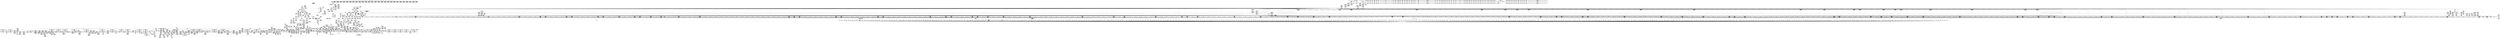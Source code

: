 digraph {
	CE0x52b98a0 [shape=record,shape=Mrecord,label="{CE0x52b98a0|_ret_i32_%call,_!dbg_!15471|security/apparmor/lsm.c,261}"]
	CE0x52b06f0 [shape=record,shape=Mrecord,label="{CE0x52b06f0|apparmor_path_unlink:tmp|*SummSink*}"]
	CE0x541e180 [shape=record,shape=Mrecord,label="{CE0x541e180|aa_cred_profile:tmp13|*SummSource*}"]
	CE0x53a27e0 [shape=record,shape=Mrecord,label="{CE0x53a27e0|GLOBAL:__llvm_gcov_ctr58|Global_var:__llvm_gcov_ctr58}"]
	CE0x52de500 [shape=record,shape=Mrecord,label="{CE0x52de500|72:_%struct.hlist_bl_node**,_80:_%struct.dentry*,_104:_%struct.inode*,_:_CRE_288,296_|*MultipleSource*|Function::apparmor_path_unlink&Arg::dentry::|Function::common_perm_rm&Arg::dentry::|security/apparmor/lsm.c,226}"]
	CE0x532ab40 [shape=record,shape=Mrecord,label="{CE0x532ab40|common_perm_rm:tmp11|security/apparmor/lsm.c,229|*SummSink*}"]
	CE0x52be1c0 [shape=record,shape=Mrecord,label="{CE0x52be1c0|72:_%struct.hlist_bl_node**,_80:_%struct.dentry*,_104:_%struct.inode*,_:_CRE_190,191_}"]
	CE0x52fc620 [shape=record,shape=Mrecord,label="{CE0x52fc620|0:_i16,_4:_i32,_8:_i16,_40:_%struct.super_block*,_72:_i32,_:_SCMRE_154,155_}"]
	CE0x52fd800 [shape=record,shape=Mrecord,label="{CE0x52fd800|0:_i16,_4:_i32,_8:_i16,_40:_%struct.super_block*,_72:_i32,_:_SCMRE_165,166_}"]
	CE0x5330520 [shape=record,shape=Mrecord,label="{CE0x5330520|common_perm_rm:tmp21|security/apparmor/lsm.c,232}"]
	CE0x4f3b760 [shape=record,shape=Mrecord,label="{CE0x4f3b760|apparmor_path_unlink:dir|Function::apparmor_path_unlink&Arg::dir::}"]
	CE0x53a7380 [shape=record,shape=Mrecord,label="{CE0x53a7380|GLOBAL:__aa_current_profile.__warned|Global_var:__aa_current_profile.__warned|*SummSource*}"]
	CE0x52d5e50 [shape=record,shape=Mrecord,label="{CE0x52d5e50|__aa_current_profile:tmp1}"]
	CE0x5336640 [shape=record,shape=Mrecord,label="{CE0x5336640|__aa_current_profile:tmp14|security/apparmor/include/context.h,138}"]
	CE0x52b0680 [shape=record,shape=Mrecord,label="{CE0x52b0680|COLLAPSED:_GCMRE___llvm_gcov_ctr53_internal_global_2_x_i64_zeroinitializer:_elem_0:default:}"]
	CE0x537add0 [shape=record,shape=Mrecord,label="{CE0x537add0|common_perm:tmp6|security/apparmor/lsm.c,169|*SummSink*}"]
	CE0x538dac0 [shape=record,shape=Mrecord,label="{CE0x538dac0|common_perm_rm:call3|security/apparmor/lsm.c,235}"]
	"CONST[source:0(mediator),value:0(static)][purpose:{operation}][SnkIdx:4]"
	CE0x52dab60 [shape=record,shape=Mrecord,label="{CE0x52dab60|72:_%struct.hlist_bl_node**,_80:_%struct.dentry*,_104:_%struct.inode*,_:_CRE_205,206_}"]
	CE0x534caa0 [shape=record,shape=Mrecord,label="{CE0x534caa0|80:_i64,_:_CRE_1337,1338_}"]
	CE0x540f840 [shape=record,shape=Mrecord,label="{CE0x540f840|aa_cred_profile:tmp8|security/apparmor/include/context.h,100|*SummSource*}"]
	CE0x53478d0 [shape=record,shape=Mrecord,label="{CE0x53478d0|80:_i64,_:_CRE_1239,1240_}"]
	CE0x52fcfe0 [shape=record,shape=Mrecord,label="{CE0x52fcfe0|0:_i16,_4:_i32,_8:_i16,_40:_%struct.super_block*,_72:_i32,_:_SCMRE_160,161_}"]
	CE0x52cb3a0 [shape=record,shape=Mrecord,label="{CE0x52cb3a0|common_perm_rm:tmp2|*LoadInst*|security/apparmor/lsm.c,226}"]
	CE0x53a48c0 [shape=record,shape=Mrecord,label="{CE0x53a48c0|__aa_current_profile:land.lhs.true2|*SummSource*}"]
	CE0x53eea20 [shape=record,shape=Mrecord,label="{CE0x53eea20|44:_i32,_48:_i16,_128:_i8*,_:_SCMRE_48,52_|*MultipleSource*|Function::aa_cred_profile&Arg::cred::|security/apparmor/include/context.h,99|security/apparmor/include/context.h,138}"]
	CE0x541fa70 [shape=record,shape=Mrecord,label="{CE0x541fa70|GLOBAL:llvm.expect.i64|*Constant*}"]
	CE0x53853f0 [shape=record,shape=Mrecord,label="{CE0x53853f0|common_perm_rm:i_mode|security/apparmor/lsm.c,233}"]
	CE0x52f3640 [shape=record,shape=Mrecord,label="{CE0x52f3640|common_perm:op|Function::common_perm&Arg::op::|*SummSink*}"]
	CE0x5317b50 [shape=record,shape=Mrecord,label="{CE0x5317b50|0:_i16,_4:_i32,_8:_i16,_40:_%struct.super_block*,_72:_i32,_:_SCMRE_614,615_}"]
	CE0x539c820 [shape=record,shape=Mrecord,label="{CE0x539c820|__aa_current_profile:tmp3|*SummSink*}"]
	CE0x539f0c0 [shape=record,shape=Mrecord,label="{CE0x539f0c0|i64_2|*Constant*}"]
	CE0x533baa0 [shape=record,shape=Mrecord,label="{CE0x533baa0|80:_i64,_:_CRE_413,414_}"]
	CE0x53573e0 [shape=record,shape=Mrecord,label="{CE0x53573e0|80:_i64,_:_CRE_1760,1764_}"]
	CE0x52bb9d0 [shape=record,shape=Mrecord,label="{CE0x52bb9d0|72:_%struct.hlist_bl_node**,_80:_%struct.dentry*,_104:_%struct.inode*,_:_CRE_161,162_}"]
	CE0x52d67b0 [shape=record,shape=Mrecord,label="{CE0x52d67b0|get_current:tmp1|*SummSource*}"]
	CE0x539cba0 [shape=record,shape=Mrecord,label="{CE0x539cba0|_call_void_mcount()_#2|*SummSource*}"]
	CE0x52d04a0 [shape=record,shape=Mrecord,label="{CE0x52d04a0|mediated_filesystem:tmp2|*SummSink*}"]
	CE0x5336f10 [shape=record,shape=Mrecord,label="{CE0x5336f10|common_perm_rm:tmp6|security/apparmor/lsm.c,229}"]
	CE0x52f5980 [shape=record,shape=Mrecord,label="{CE0x52f5980|common_perm_dir_dentry:mnt1|security/apparmor/lsm.c,189}"]
	CE0x53379c0 [shape=record,shape=Mrecord,label="{CE0x53379c0|80:_i64,_:_CRE_72,80_}"]
	CE0x532c3f0 [shape=record,shape=Mrecord,label="{CE0x532c3f0|mediated_filesystem:inode|Function::mediated_filesystem&Arg::inode::}"]
	CE0x533aef0 [shape=record,shape=Mrecord,label="{CE0x533aef0|80:_i64,_:_CRE_402,403_}"]
	CE0x5396780 [shape=record,shape=Mrecord,label="{CE0x5396780|aa_path_perm:cond|Function::aa_path_perm&Arg::cond::}"]
	CE0x535c130 [shape=record,shape=Mrecord,label="{CE0x535c130|i64_3|*Constant*}"]
	CE0x537d990 [shape=record,shape=Mrecord,label="{CE0x537d990|common_perm:tmp7|security/apparmor/lsm.c,170|*SummSink*}"]
	CE0x534e640 [shape=record,shape=Mrecord,label="{CE0x534e640|80:_i64,_:_CRE_1363,1364_}"]
	CE0x5336af0 [shape=record,shape=Mrecord,label="{CE0x5336af0|common_perm_rm:tmp25|security/apparmor/lsm.c,236|*SummSink*}"]
	CE0x537c8c0 [shape=record,shape=Mrecord,label="{CE0x537c8c0|aa_path_perm:entry|*SummSource*}"]
	CE0x52cdd20 [shape=record,shape=Mrecord,label="{CE0x52cdd20|_call_void_mcount()_#2|*SummSink*}"]
	CE0x534b230 [shape=record,shape=Mrecord,label="{CE0x534b230|80:_i64,_:_CRE_1314,1315_}"]
	CE0x538a1a0 [shape=record,shape=Mrecord,label="{CE0x538a1a0|i64_0|*Constant*}"]
	CE0x538fab0 [shape=record,shape=Mrecord,label="{CE0x538fab0|common_perm_dir_dentry:mask|Function::common_perm_dir_dentry&Arg::mask::|*SummSource*}"]
	CE0x5326020 [shape=record,shape=Mrecord,label="{CE0x5326020|0:_i16,_4:_i32,_8:_i16,_40:_%struct.super_block*,_72:_i32,_:_SCMRE_980,981_}"]
	CE0x542b920 [shape=record,shape=Mrecord,label="{CE0x542b920|aa_cred_profile:tmp14|security/apparmor/include/context.h,100}"]
	CE0x5311390 [shape=record,shape=Mrecord,label="{CE0x5311390|0:_i16,_4:_i32,_8:_i16,_40:_%struct.super_block*,_72:_i32,_:_SCMRE_560,561_}"]
	CE0x537f2a0 [shape=record,shape=Mrecord,label="{CE0x537f2a0|__aa_current_profile:entry|*SummSource*}"]
	CE0x532ed00 [shape=record,shape=Mrecord,label="{CE0x532ed00|common_perm_rm:tmp16|security/apparmor/lsm.c,229|*SummSink*}"]
	CE0x53451b0 [shape=record,shape=Mrecord,label="{CE0x53451b0|80:_i64,_:_CRE_704,708_}"]
	CE0x53ec0f0 [shape=record,shape=Mrecord,label="{CE0x53ec0f0|i8_1|*Constant*}"]
	CE0x5394310 [shape=record,shape=Mrecord,label="{CE0x5394310|__aa_current_profile:call|security/apparmor/include/context.h,138|*SummSource*}"]
	CE0x52aceb0 [shape=record,shape=Mrecord,label="{CE0x52aceb0|i64_1|*Constant*}"]
	CE0x535c6e0 [shape=record,shape=Mrecord,label="{CE0x535c6e0|common_perm_rm:tobool1|security/apparmor/lsm.c,229|*SummSink*}"]
	CE0x536a330 [shape=record,shape=Mrecord,label="{CE0x536a330|COLLAPSED:_GCRE_current_task_external_global_%struct.task_struct*:_elem_0::|security/apparmor/include/context.h,138}"]
	CE0x532bd10 [shape=record,shape=Mrecord,label="{CE0x532bd10|GLOBAL:mediated_filesystem|*Constant*|*SummSink*}"]
	CE0x541ad50 [shape=record,shape=Mrecord,label="{CE0x541ad50|aa_cred_profile:tmp29|security/apparmor/include/context.h,100}"]
	CE0x532cae0 [shape=record,shape=Mrecord,label="{CE0x532cae0|common_perm_rm:tmp14|security/apparmor/lsm.c,229}"]
	CE0x538a9a0 [shape=record,shape=Mrecord,label="{CE0x538a9a0|GLOBAL:__llvm_gcov_ctr57|Global_var:__llvm_gcov_ctr57|*SummSource*}"]
	CE0x539f130 [shape=record,shape=Mrecord,label="{CE0x539f130|i64_3|*Constant*}"]
	CE0x53848b0 [shape=record,shape=Mrecord,label="{CE0x53848b0|mediated_filesystem:bb}"]
	CE0x536e990 [shape=record,shape=Mrecord,label="{CE0x536e990|i64_0|*Constant*}"]
	CE0x5309930 [shape=record,shape=Mrecord,label="{CE0x5309930|0:_i16,_4:_i32,_8:_i16,_40:_%struct.super_block*,_72:_i32,_:_SCMRE_308,309_}"]
	CE0x52f81e0 [shape=record,shape=Mrecord,label="{CE0x52f81e0|common_perm_dir_dentry:tmp2}"]
	CE0x5303250 [shape=record,shape=Mrecord,label="{CE0x5303250|0:_i16,_4:_i32,_8:_i16,_40:_%struct.super_block*,_72:_i32,_:_SCMRE_244,245_}"]
	CE0x5341930 [shape=record,shape=Mrecord,label="{CE0x5341930|80:_i64,_:_CRE_587,588_}"]
	CE0x539ec30 [shape=record,shape=Mrecord,label="{CE0x539ec30|i32_0|*Constant*}"]
	CE0x5395400 [shape=record,shape=Mrecord,label="{CE0x5395400|common_perm:if.then|*SummSink*}"]
	CE0x52e4f80 [shape=record,shape=Mrecord,label="{CE0x52e4f80|72:_%struct.hlist_bl_node**,_80:_%struct.dentry*,_104:_%struct.inode*,_:_CRE_187,188_}"]
	CE0x5324050 [shape=record,shape=Mrecord,label="{CE0x5324050|0:_i16,_4:_i32,_8:_i16,_40:_%struct.super_block*,_72:_i32,_:_SCMRE_929,930_}"]
	CE0x53467d0 [shape=record,shape=Mrecord,label="{CE0x53467d0|80:_i64,_:_CRE_1223,1224_}"]
	CE0x52bab70 [shape=record,shape=Mrecord,label="{CE0x52bab70|i64_1|*Constant*|*SummSink*}"]
	CE0x54124a0 [shape=record,shape=Mrecord,label="{CE0x54124a0|void_(i8*,_i32,_i64)*_asm_sideeffect_1:_09ud2_0A.pushsection___bug_table,_22a_22_0A2:_09.long_1b_-_2b,_$_0:c_-_2b_0A_09.word_$_1:c_,_0_0A_09.org_2b+$_2:c_0A.popsection_,_i,i,i,_dirflag_,_fpsr_,_flags_|*SummSource*}"]
	CE0x5330770 [shape=record,shape=Mrecord,label="{CE0x5330770|common_perm_rm:tmp22|security/apparmor/lsm.c,232}"]
	CE0x52f6b40 [shape=record,shape=Mrecord,label="{CE0x52f6b40|common_perm_dir_dentry:dentry2|security/apparmor/lsm.c,189|*SummSink*}"]
	CE0x53375b0 [shape=record,shape=Mrecord,label="{CE0x53375b0|80:_i64,_:_CRE_32,40_}"]
	CE0x5342920 [shape=record,shape=Mrecord,label="{CE0x5342920|80:_i64,_:_CRE_602,603_}"]
	CE0x52c7d90 [shape=record,shape=Mrecord,label="{CE0x52c7d90|72:_%struct.hlist_bl_node**,_80:_%struct.dentry*,_104:_%struct.inode*,_:_CRE_151,152_}"]
	CE0x52ca5e0 [shape=record,shape=Mrecord,label="{CE0x52ca5e0|mediated_filesystem:tmp1}"]
	CE0x537cde0 [shape=record,shape=Mrecord,label="{CE0x537cde0|aa_path_perm:op|Function::aa_path_perm&Arg::op::|*SummSink*}"]
	CE0x533b220 [shape=record,shape=Mrecord,label="{CE0x533b220|80:_i64,_:_CRE_405,406_}"]
	CE0x53447f0 [shape=record,shape=Mrecord,label="{CE0x53447f0|80:_i64,_:_CRE_631,632_}"]
	CE0x53420a0 [shape=record,shape=Mrecord,label="{CE0x53420a0|80:_i64,_:_CRE_594,595_}"]
	CE0x53468e0 [shape=record,shape=Mrecord,label="{CE0x53468e0|80:_i64,_:_CRE_1224,1225_}"]
	CE0x52c8b10 [shape=record,shape=Mrecord,label="{CE0x52c8b10|72:_%struct.hlist_bl_node**,_80:_%struct.dentry*,_104:_%struct.inode*,_:_CRE_159,160_}"]
	CE0x5346d20 [shape=record,shape=Mrecord,label="{CE0x5346d20|80:_i64,_:_CRE_1228,1229_}"]
	CE0x5391b30 [shape=record,shape=Mrecord,label="{CE0x5391b30|common_perm:if.end|*SummSource*}"]
	CE0x53edbe0 [shape=record,shape=Mrecord,label="{CE0x53edbe0|GLOBAL:lockdep_rcu_suspicious|*Constant*|*SummSource*}"]
	CE0x5349250 [shape=record,shape=Mrecord,label="{CE0x5349250|80:_i64,_:_CRE_1263,1264_}"]
	CE0x53263e0 [shape=record,shape=Mrecord,label="{CE0x53263e0|0:_i16,_4:_i32,_8:_i16,_40:_%struct.super_block*,_72:_i32,_:_SCMRE_983,984_}"]
	CE0x541ed80 [shape=record,shape=Mrecord,label="{CE0x541ed80|aa_cred_profile:lnot3|security/apparmor/include/context.h,100|*SummSink*}"]
	CE0x52e3b10 [shape=record,shape=Mrecord,label="{CE0x52e3b10|72:_%struct.hlist_bl_node**,_80:_%struct.dentry*,_104:_%struct.inode*,_:_CRE_0,4_|*MultipleSource*|Function::apparmor_path_unlink&Arg::dentry::|Function::common_perm_rm&Arg::dentry::|security/apparmor/lsm.c,226}"]
	CE0x53544f0 [shape=record,shape=Mrecord,label="{CE0x53544f0|80:_i64,_:_CRE_1652,1653_}"]
	CE0x539d0f0 [shape=record,shape=Mrecord,label="{CE0x539d0f0|0:_i8,_:_GCMR___aa_current_profile.__warned_internal_global_i8_0,_section_.data.unlikely_,_align_1:_elem_0:default:}"]
	CE0x5357d70 [shape=record,shape=Mrecord,label="{CE0x5357d70|80:_i64,_:_CRE_1832,1840_}"]
	CE0x53a0970 [shape=record,shape=Mrecord,label="{CE0x53a0970|__aa_current_profile:tmp11|security/apparmor/include/context.h,138|*SummSource*}"]
	CE0x53414f0 [shape=record,shape=Mrecord,label="{CE0x53414f0|80:_i64,_:_CRE_583,584_}"]
	CE0x5314450 [shape=record,shape=Mrecord,label="{CE0x5314450|0:_i16,_4:_i32,_8:_i16,_40:_%struct.super_block*,_72:_i32,_:_SCMRE_590,591_}"]
	CE0x537b210 [shape=record,shape=Mrecord,label="{CE0x537b210|i64*_getelementptr_inbounds_(_5_x_i64_,_5_x_i64_*___llvm_gcov_ctr57,_i64_0,_i64_3)|*Constant*|*SummSource*}"]
	CE0x536c5f0 [shape=record,shape=Mrecord,label="{CE0x536c5f0|_ret_%struct.aa_profile*_%tmp34,_!dbg_!15510|security/apparmor/include/context.h,101|*SummSink*}"]
	CE0x5410550 [shape=record,shape=Mrecord,label="{CE0x5410550|i64*_getelementptr_inbounds_(_16_x_i64_,_16_x_i64_*___llvm_gcov_ctr46,_i64_0,_i64_8)|*Constant*|*SummSource*}"]
	CE0x5327210 [shape=record,shape=Mrecord,label="{CE0x5327210|80:_i64,_:_CRE_8,16_}"]
	CE0x52c9350 [shape=record,shape=Mrecord,label="{CE0x52c9350|common_perm_rm:bb}"]
	CE0x5354930 [shape=record,shape=Mrecord,label="{CE0x5354930|80:_i64,_:_CRE_1656,1657_}"]
	CE0x5354d70 [shape=record,shape=Mrecord,label="{CE0x5354d70|80:_i64,_:_CRE_1660,1661_}"]
	CE0x5366c50 [shape=record,shape=Mrecord,label="{CE0x5366c50|GLOBAL:get_current|*Constant*|*SummSource*}"]
	CE0x532d400 [shape=record,shape=Mrecord,label="{CE0x532d400|common_perm_rm:tmp13|security/apparmor/lsm.c,229}"]
	CE0x5301420 [shape=record,shape=Mrecord,label="{CE0x5301420|0:_i16,_4:_i32,_8:_i16,_40:_%struct.super_block*,_72:_i32,_:_SCMRE_202,203_}"]
	CE0x52c1a70 [shape=record,shape=Mrecord,label="{CE0x52c1a70|_call_void_mcount()_#2}"]
	CE0x52ff540 [shape=record,shape=Mrecord,label="{CE0x52ff540|0:_i16,_4:_i32,_8:_i16,_40:_%struct.super_block*,_72:_i32,_:_SCMRE_183,184_}"]
	CE0x53572d0 [shape=record,shape=Mrecord,label="{CE0x53572d0|80:_i64,_:_CRE_1752,1760_}"]
	CE0x53231b0 [shape=record,shape=Mrecord,label="{CE0x53231b0|0:_i16,_4:_i32,_8:_i16,_40:_%struct.super_block*,_72:_i32,_:_SCMRE_920,921_}"]
	CE0x52bbd30 [shape=record,shape=Mrecord,label="{CE0x52bbd30|72:_%struct.hlist_bl_node**,_80:_%struct.dentry*,_104:_%struct.inode*,_:_CRE_163,164_}"]
	CE0x532a5d0 [shape=record,shape=Mrecord,label="{CE0x532a5d0|common_perm_rm:tmp10|security/apparmor/lsm.c,229|*SummSink*}"]
	CE0x52f23a0 [shape=record,shape=Mrecord,label="{CE0x52f23a0|GLOBAL:common_perm|*Constant*}"]
	CE0x52b8920 [shape=record,shape=Mrecord,label="{CE0x52b8920|72:_%struct.hlist_bl_node**,_80:_%struct.dentry*,_104:_%struct.inode*,_:_CRE_8,12_|*MultipleSource*|Function::apparmor_path_unlink&Arg::dentry::|Function::common_perm_rm&Arg::dentry::|security/apparmor/lsm.c,226}"]
	CE0x5315730 [shape=record,shape=Mrecord,label="{CE0x5315730|80:_i64,_:_CRE_1596,1600_}"]
	CE0x538ee10 [shape=record,shape=Mrecord,label="{CE0x538ee10|common_perm_dir_dentry:dir|Function::common_perm_dir_dentry&Arg::dir::|*SummSource*}"]
	CE0x52cab90 [shape=record,shape=Mrecord,label="{CE0x52cab90|common_perm_rm:lor.lhs.false|*SummSink*}"]
	CE0x534cdd0 [shape=record,shape=Mrecord,label="{CE0x534cdd0|80:_i64,_:_CRE_1340,1341_}"]
	CE0x538ab20 [shape=record,shape=Mrecord,label="{CE0x538ab20|common_perm:tmp4|security/apparmor/lsm.c,169|*SummSink*}"]
	CE0x54143e0 [shape=record,shape=Mrecord,label="{CE0x54143e0|i32_100|*Constant*|*SummSink*}"]
	CE0x52d6540 [shape=record,shape=Mrecord,label="{CE0x52d6540|common_perm_rm:tmp}"]
	CE0x53061f0 [shape=record,shape=Mrecord,label="{CE0x53061f0|0:_i16,_4:_i32,_8:_i16,_40:_%struct.super_block*,_72:_i32,_:_SCMRE_274,275_}"]
	CE0x5345f50 [shape=record,shape=Mrecord,label="{CE0x5345f50|80:_i64,_:_CRE_1215,1216_}"]
	CE0x538b880 [shape=record,shape=Mrecord,label="{CE0x538b880|aa_cred_profile:lor.rhs|*SummSource*}"]
	CE0x5338c10 [shape=record,shape=Mrecord,label="{CE0x5338c10|80:_i64,_:_CRE_208,216_}"]
	CE0x5306bb0 [shape=record,shape=Mrecord,label="{CE0x5306bb0|0:_i16,_4:_i32,_8:_i16,_40:_%struct.super_block*,_72:_i32,_:_SCMRE_280,281_}"]
	CE0x5380100 [shape=record,shape=Mrecord,label="{CE0x5380100|COLLAPSED:_GCMRE___llvm_gcov_ctr55_internal_global_2_x_i64_zeroinitializer:_elem_0:default:}"]
	CE0x52bdcd0 [shape=record,shape=Mrecord,label="{CE0x52bdcd0|i64*_getelementptr_inbounds_(_5_x_i64_,_5_x_i64_*___llvm_gcov_ctr57,_i64_0,_i64_0)|*Constant*|*SummSink*}"]
	CE0x52d29d0 [shape=record,shape=Mrecord,label="{CE0x52d29d0|72:_%struct.hlist_bl_node**,_80:_%struct.dentry*,_104:_%struct.inode*,_:_CRE_89,90_}"]
	CE0x5335080 [shape=record,shape=Mrecord,label="{CE0x5335080|i64_2|*Constant*|*SummSink*}"]
	CE0x53a3b90 [shape=record,shape=Mrecord,label="{CE0x53a3b90|__aa_current_profile:if.end|*SummSource*}"]
	CE0x535ca30 [shape=record,shape=Mrecord,label="{CE0x535ca30|common_perm_rm:tmp10|security/apparmor/lsm.c,229}"]
	CE0x5305010 [shape=record,shape=Mrecord,label="{CE0x5305010|0:_i16,_4:_i32,_8:_i16,_40:_%struct.super_block*,_72:_i32,_:_SCMRE_263,264_}"]
	CE0x5338b00 [shape=record,shape=Mrecord,label="{CE0x5338b00|80:_i64,_:_CRE_200,204_}"]
	CE0x52f3bb0 [shape=record,shape=Mrecord,label="{CE0x52f3bb0|common_perm:mask|Function::common_perm&Arg::mask::}"]
	CE0x533ccb0 [shape=record,shape=Mrecord,label="{CE0x533ccb0|80:_i64,_:_CRE_430,431_}"]
	CE0x532d230 [shape=record,shape=Mrecord,label="{CE0x532d230|i64_6|*Constant*|*SummSource*}"]
	CE0x534c770 [shape=record,shape=Mrecord,label="{CE0x534c770|80:_i64,_:_CRE_1334,1335_}"]
	CE0x5396a00 [shape=record,shape=Mrecord,label="{CE0x5396a00|aa_path_perm:cond|Function::aa_path_perm&Arg::cond::|*SummSource*}"]
	CE0x52b0eb0 [shape=record,shape=Mrecord,label="{CE0x52b0eb0|apparmor_path_unlink:entry}"]
	CE0x533e300 [shape=record,shape=Mrecord,label="{CE0x533e300|80:_i64,_:_CRE_451,452_}"]
	CE0x5326f80 [shape=record,shape=Mrecord,label="{CE0x5326f80|80:_i64,_:_CRE_0,8_}"]
	CE0x541ef40 [shape=record,shape=Mrecord,label="{CE0x541ef40|aa_cred_profile:lnot.ext|security/apparmor/include/context.h,100}"]
	CE0x5414850 [shape=record,shape=Mrecord,label="{CE0x5414850|i64_12|*Constant*|*SummSink*}"]
	CE0x532e9d0 [shape=record,shape=Mrecord,label="{CE0x532e9d0|common_perm_rm:tmp16|security/apparmor/lsm.c,229}"]
	CE0x542afe0 [shape=record,shape=Mrecord,label="{CE0x542afe0|aa_cred_profile:tobool4|security/apparmor/include/context.h,100|*SummSource*}"]
	CE0x536a040 [shape=record,shape=Mrecord,label="{CE0x536a040|i32_78|*Constant*}"]
	CE0x52b91d0 [shape=record,shape=Mrecord,label="{CE0x52b91d0|common_perm_rm:mask|Function::common_perm_rm&Arg::mask::}"]
	CE0x531ea30 [shape=record,shape=Mrecord,label="{CE0x531ea30|0:_i16,_4:_i32,_8:_i16,_40:_%struct.super_block*,_72:_i32,_:_SCMRE_876,877_}"]
	CE0x533f0d0 [shape=record,shape=Mrecord,label="{CE0x533f0d0|80:_i64,_:_CRE_464,472_}"]
	CE0x52e0250 [shape=record,shape=Mrecord,label="{CE0x52e0250|72:_%struct.hlist_bl_node**,_80:_%struct.dentry*,_104:_%struct.inode*,_:_CRE_318,319_}"]
	CE0x53395a0 [shape=record,shape=Mrecord,label="{CE0x53395a0|80:_i64,_:_CRE_280,288_}"]
	CE0x52b6610 [shape=record,shape=Mrecord,label="{CE0x52b6610|common_perm_rm:tmp9|security/apparmor/lsm.c,229|*SummSink*}"]
	CE0x539f780 [shape=record,shape=Mrecord,label="{CE0x539f780|GLOBAL:current_task|Global_var:current_task|*SummSink*}"]
	CE0x534d430 [shape=record,shape=Mrecord,label="{CE0x534d430|80:_i64,_:_CRE_1346,1347_}"]
	CE0x52f82c0 [shape=record,shape=Mrecord,label="{CE0x52f82c0|common_perm_dir_dentry:tmp2|*SummSink*}"]
	CE0x52f1390 [shape=record,shape=Mrecord,label="{CE0x52f1390|common_perm_dir_dentry:tmp3|*SummSink*}"]
	CE0x5344900 [shape=record,shape=Mrecord,label="{CE0x5344900|80:_i64,_:_CRE_632,640_}"]
	CE0x5314e10 [shape=record,shape=Mrecord,label="{CE0x5314e10|0:_i16,_4:_i32,_8:_i16,_40:_%struct.super_block*,_72:_i32,_:_SCMRE_596,597_}"]
	CE0x53983d0 [shape=record,shape=Mrecord,label="{CE0x53983d0|__aa_current_profile:tmp9|security/apparmor/include/context.h,138}"]
	CE0x53a3cc0 [shape=record,shape=Mrecord,label="{CE0x53a3cc0|aa_cred_profile:tmp1}"]
	CE0x5335ac0 [shape=record,shape=Mrecord,label="{CE0x5335ac0|i64*_getelementptr_inbounds_(_11_x_i64_,_11_x_i64_*___llvm_gcov_ctr58,_i64_0,_i64_6)|*Constant*|*SummSource*}"]
	CE0x533f430 [shape=record,shape=Mrecord,label="{CE0x533f430|80:_i64,_:_CRE_488,496_}"]
	CE0x5302120 [shape=record,shape=Mrecord,label="{CE0x5302120|0:_i16,_4:_i32,_8:_i16,_40:_%struct.super_block*,_72:_i32,_:_SCMRE_216,224_|*MultipleSource*|security/apparmor/lsm.c,227|security/apparmor/lsm.c, 227|*LoadInst*|security/apparmor/lsm.c,226}"]
	CE0x5314fb0 [shape=record,shape=Mrecord,label="{CE0x5314fb0|0:_i16,_4:_i32,_8:_i16,_40:_%struct.super_block*,_72:_i32,_:_SCMRE_597,598_}"]
	CE0x538b9f0 [shape=record,shape=Mrecord,label="{CE0x538b9f0|common_perm:tmp1|*SummSink*}"]
	CE0x5301aa0 [shape=record,shape=Mrecord,label="{CE0x5301aa0|0:_i16,_4:_i32,_8:_i16,_40:_%struct.super_block*,_72:_i32,_:_SCMRE_206,207_}"]
	CE0x5342c50 [shape=record,shape=Mrecord,label="{CE0x5342c50|80:_i64,_:_CRE_605,606_}"]
	CE0x5304e70 [shape=record,shape=Mrecord,label="{CE0x5304e70|0:_i16,_4:_i32,_8:_i16,_40:_%struct.super_block*,_72:_i32,_:_SCMRE_262,263_}"]
	CE0x535cb10 [shape=record,shape=Mrecord,label="{CE0x535cb10|i64_4|*Constant*}"]
	CE0x5316090 [shape=record,shape=Mrecord,label="{CE0x5316090|80:_i64,_:_CRE_1622,1623_}"]
	CE0x540ed40 [shape=record,shape=Mrecord,label="{CE0x540ed40|aa_cred_profile:tmp7|security/apparmor/include/context.h,100|*SummSource*}"]
	CE0x533c650 [shape=record,shape=Mrecord,label="{CE0x533c650|80:_i64,_:_CRE_424,425_}"]
	CE0x5346b00 [shape=record,shape=Mrecord,label="{CE0x5346b00|80:_i64,_:_CRE_1226,1227_}"]
	CE0x5395930 [shape=record,shape=Mrecord,label="{CE0x5395930|i64_-2147483648|*Constant*|*SummSink*}"]
	CE0x4f3bfb0 [shape=record,shape=Mrecord,label="{CE0x4f3bfb0|apparmor_path_unlink:dir|Function::apparmor_path_unlink&Arg::dir::|*SummSource*}"]
	CE0x53092b0 [shape=record,shape=Mrecord,label="{CE0x53092b0|0:_i16,_4:_i32,_8:_i16,_40:_%struct.super_block*,_72:_i32,_:_SCMRE_304,305_}"]
	CE0x5300c00 [shape=record,shape=Mrecord,label="{CE0x5300c00|0:_i16,_4:_i32,_8:_i16,_40:_%struct.super_block*,_72:_i32,_:_SCMRE_197,198_}"]
	CE0x5326580 [shape=record,shape=Mrecord,label="{CE0x5326580|0:_i16,_4:_i32,_8:_i16,_40:_%struct.super_block*,_72:_i32,_:_SCMRE_984,988_|*MultipleSource*|security/apparmor/lsm.c,227|security/apparmor/lsm.c, 227|*LoadInst*|security/apparmor/lsm.c,226}"]
	CE0x5320770 [shape=record,shape=Mrecord,label="{CE0x5320770|0:_i16,_4:_i32,_8:_i16,_40:_%struct.super_block*,_72:_i32,_:_SCMRE_894,895_}"]
	CE0x5310650 [shape=record,shape=Mrecord,label="{CE0x5310650|0:_i16,_4:_i32,_8:_i16,_40:_%struct.super_block*,_72:_i32,_:_SCMRE_552,553_}"]
	CE0x530b160 [shape=record,shape=Mrecord,label="{CE0x530b160|0:_i16,_4:_i32,_8:_i16,_40:_%struct.super_block*,_72:_i32,_:_SCMRE_376,384_|*MultipleSource*|security/apparmor/lsm.c,227|security/apparmor/lsm.c, 227|*LoadInst*|security/apparmor/lsm.c,226}"]
	CE0x541f1d0 [shape=record,shape=Mrecord,label="{CE0x541f1d0|aa_cred_profile:lnot.ext|security/apparmor/include/context.h,100|*SummSource*}"]
	CE0x4f0fb70 [shape=record,shape=Mrecord,label="{CE0x4f0fb70|common_perm_rm:op|Function::common_perm_rm&Arg::op::|*SummSink*}"]
	CE0x52d7060 [shape=record,shape=Mrecord,label="{CE0x52d7060|common_perm_dir_dentry:path|security/apparmor/lsm.c, 189|*SummSource*}"]
	CE0x5390990 [shape=record,shape=Mrecord,label="{CE0x5390990|i32_10|*Constant*|*SummSink*}"]
	CE0x530fc10 [shape=record,shape=Mrecord,label="{CE0x530fc10|0:_i16,_4:_i32,_8:_i16,_40:_%struct.super_block*,_72:_i32,_:_SCMRE_528,536_|*MultipleSource*|security/apparmor/lsm.c,227|security/apparmor/lsm.c, 227|*LoadInst*|security/apparmor/lsm.c,226}"]
	CE0x533ffb0 [shape=record,shape=Mrecord,label="{CE0x533ffb0|80:_i64,_:_CRE_563,564_}"]
	CE0x52c8de0 [shape=record,shape=Mrecord,label="{CE0x52c8de0|_ret_i32_%call,_!dbg_!15471|security/apparmor/lsm.c,261|*SummSink*}"]
	CE0x532fb60 [shape=record,shape=Mrecord,label="{CE0x532fb60|common_perm_rm:uid|security/apparmor/lsm.c,232}"]
	CE0x52f3d50 [shape=record,shape=Mrecord,label="{CE0x52f3d50|common_perm:mask|Function::common_perm&Arg::mask::|*SummSource*}"]
	CE0x5429990 [shape=record,shape=Mrecord,label="{CE0x5429990|i1_true|*Constant*}"]
	CE0x5398e00 [shape=record,shape=Mrecord,label="{CE0x5398e00|aa_cred_profile:tmp4|*LoadInst*|security/apparmor/include/context.h,99|*SummSink*}"]
	CE0x5415e00 [shape=record,shape=Mrecord,label="{CE0x5415e00|i64*_getelementptr_inbounds_(_16_x_i64_,_16_x_i64_*___llvm_gcov_ctr46,_i64_0,_i64_10)|*Constant*|*SummSink*}"]
	CE0x536a990 [shape=record,shape=Mrecord,label="{CE0x536a990|__aa_current_profile:tmp21|security/apparmor/include/context.h,138}"]
	CE0x52b99e0 [shape=record,shape=Mrecord,label="{CE0x52b99e0|apparmor_path_unlink:tmp2}"]
	CE0x5413430 [shape=record,shape=Mrecord,label="{CE0x5413430|aa_cred_profile:tmp5|security/apparmor/include/context.h,99|*SummSink*}"]
	CE0x52d6ca0 [shape=record,shape=Mrecord,label="{CE0x52d6ca0|common_perm_rm:tmp1|*SummSink*}"]
	CE0x541d7a0 [shape=record,shape=Mrecord,label="{CE0x541d7a0|44:_i32,_48:_i16,_128:_i8*,_:_SCMRE_136,144_|*MultipleSource*|Function::aa_cred_profile&Arg::cred::|security/apparmor/include/context.h,99|security/apparmor/include/context.h,138}"]
	CE0x52b93e0 [shape=record,shape=Mrecord,label="{CE0x52b93e0|common_perm_rm:mask|Function::common_perm_rm&Arg::mask::|*SummSink*}"]
	CE0x5310f40 [shape=record,shape=Mrecord,label="{CE0x5310f40|0:_i16,_4:_i32,_8:_i16,_40:_%struct.super_block*,_72:_i32,_:_SCMRE_557,558_}"]
	CE0x53a3890 [shape=record,shape=Mrecord,label="{CE0x53a3890|__aa_current_profile:do.body|*SummSource*}"]
	CE0x538ea70 [shape=record,shape=Mrecord,label="{CE0x538ea70|common_perm_dir_dentry:op|Function::common_perm_dir_dentry&Arg::op::}"]
	CE0x5309450 [shape=record,shape=Mrecord,label="{CE0x5309450|0:_i16,_4:_i32,_8:_i16,_40:_%struct.super_block*,_72:_i32,_:_SCMRE_305,306_}"]
	CE0x534cff0 [shape=record,shape=Mrecord,label="{CE0x534cff0|80:_i64,_:_CRE_1342,1343_}"]
	CE0x52bf0f0 [shape=record,shape=Mrecord,label="{CE0x52bf0f0|72:_%struct.hlist_bl_node**,_80:_%struct.dentry*,_104:_%struct.inode*,_:_CRE_199,200_}"]
	CE0x5307090 [shape=record,shape=Mrecord,label="{CE0x5307090|0:_i16,_4:_i32,_8:_i16,_40:_%struct.super_block*,_72:_i32,_:_SCMRE_283,284_}"]
	CE0x52db580 [shape=record,shape=Mrecord,label="{CE0x52db580|72:_%struct.hlist_bl_node**,_80:_%struct.dentry*,_104:_%struct.inode*,_:_CRE_211,212_}"]
	CE0x531a260 [shape=record,shape=Mrecord,label="{CE0x531a260|0:_i16,_4:_i32,_8:_i16,_40:_%struct.super_block*,_72:_i32,_:_SCMRE_688,692_|*MultipleSource*|security/apparmor/lsm.c,227|security/apparmor/lsm.c, 227|*LoadInst*|security/apparmor/lsm.c,226}"]
	CE0x534f630 [shape=record,shape=Mrecord,label="{CE0x534f630|80:_i64,_:_CRE_1392,1536_}"]
	CE0x533f650 [shape=record,shape=Mrecord,label="{CE0x533f650|80:_i64,_:_CRE_504,512_}"]
	CE0x52f2650 [shape=record,shape=Mrecord,label="{CE0x52f2650|GLOBAL:common_perm|*Constant*|*SummSource*}"]
	CE0x538c0a0 [shape=record,shape=Mrecord,label="{CE0x538c0a0|__aa_current_profile:tmp4|security/apparmor/include/context.h,138|*SummSource*}"]
	CE0x539c5a0 [shape=record,shape=Mrecord,label="{CE0x539c5a0|__aa_current_profile:tmp3}"]
	CE0x5337680 [shape=record,shape=Mrecord,label="{CE0x5337680|80:_i64,_:_CRE_40,48_}"]
	CE0x53ebe30 [shape=record,shape=Mrecord,label="{CE0x53ebe30|__aa_current_profile:tmp16|security/apparmor/include/context.h,138|*SummSource*}"]
	CE0x52c95a0 [shape=record,shape=Mrecord,label="{CE0x52c95a0|72:_%struct.hlist_bl_node**,_80:_%struct.dentry*,_104:_%struct.inode*,_:_CRE_169,170_}"]
	CE0x539e330 [shape=record,shape=Mrecord,label="{CE0x539e330|44:_i32,_48:_i16,_128:_i8*,_:_SCMRE_8,16_|*MultipleSource*|Function::aa_cred_profile&Arg::cred::|security/apparmor/include/context.h,99|security/apparmor/include/context.h,138}"]
	CE0x5315a60 [shape=record,shape=Mrecord,label="{CE0x5315a60|80:_i64,_:_CRE_1616,1617_}"]
	CE0x52f9e20 [shape=record,shape=Mrecord,label="{CE0x52f9e20|0:_i16,_4:_i32,_8:_i16,_40:_%struct.super_block*,_72:_i32,_:_SCMRE_88,96_|*MultipleSource*|security/apparmor/lsm.c,227|security/apparmor/lsm.c, 227|*LoadInst*|security/apparmor/lsm.c,226}"]
	CE0x5336840 [shape=record,shape=Mrecord,label="{CE0x5336840|__aa_current_profile:tmp14|security/apparmor/include/context.h,138|*SummSource*}"]
	CE0x5354a40 [shape=record,shape=Mrecord,label="{CE0x5354a40|80:_i64,_:_CRE_1657,1658_}"]
	CE0x5365350 [shape=record,shape=Mrecord,label="{CE0x5365350|i8*_getelementptr_inbounds_(_45_x_i8_,_45_x_i8_*_.str14,_i32_0,_i32_0)|*Constant*|*SummSource*}"]
	CE0x534d540 [shape=record,shape=Mrecord,label="{CE0x534d540|80:_i64,_:_CRE_1347,1348_}"]
	CE0x536a550 [shape=record,shape=Mrecord,label="{CE0x536a550|__aa_current_profile:cred|security/apparmor/include/context.h,138|*SummSink*}"]
	CE0x5308f70 [shape=record,shape=Mrecord,label="{CE0x5308f70|0:_i16,_4:_i32,_8:_i16,_40:_%struct.super_block*,_72:_i32,_:_SCMRE_302,303_}"]
	CE0x538f910 [shape=record,shape=Mrecord,label="{CE0x538f910|common_perm_dir_dentry:mask|Function::common_perm_dir_dentry&Arg::mask::}"]
	CE0x536aaf0 [shape=record,shape=Mrecord,label="{CE0x536aaf0|__aa_current_profile:tmp21|security/apparmor/include/context.h,138|*SummSource*}"]
	CE0x5322cd0 [shape=record,shape=Mrecord,label="{CE0x5322cd0|0:_i16,_4:_i32,_8:_i16,_40:_%struct.super_block*,_72:_i32,_:_SCMRE_917,918_}"]
	CE0x5398190 [shape=record,shape=Mrecord,label="{CE0x5398190|get_current:tmp4|./arch/x86/include/asm/current.h,14|*SummSource*}"]
	CE0x5429270 [shape=record,shape=Mrecord,label="{CE0x5429270|aa_cred_profile:tobool1|security/apparmor/include/context.h,100|*SummSink*}"]
	CE0x5333110 [shape=record,shape=Mrecord,label="{CE0x5333110|common_perm_rm:tmp20|security/apparmor/lsm.c,232}"]
	CE0x52c7c70 [shape=record,shape=Mrecord,label="{CE0x52c7c70|72:_%struct.hlist_bl_node**,_80:_%struct.dentry*,_104:_%struct.inode*,_:_CRE_150,151_}"]
	CE0x533d750 [shape=record,shape=Mrecord,label="{CE0x533d750|80:_i64,_:_CRE_440,441_}"]
	CE0x5346280 [shape=record,shape=Mrecord,label="{CE0x5346280|80:_i64,_:_CRE_1218,1219_}"]
	CE0x52df9e0 [shape=record,shape=Mrecord,label="{CE0x52df9e0|72:_%struct.hlist_bl_node**,_80:_%struct.dentry*,_104:_%struct.inode*,_:_CRE_313,314_}"]
	CE0x53ecca0 [shape=record,shape=Mrecord,label="{CE0x53ecca0|_call_void_lockdep_rcu_suspicious(i8*_getelementptr_inbounds_(_36_x_i8_,_36_x_i8_*_.str12,_i32_0,_i32_0),_i32_138,_i8*_getelementptr_inbounds_(_45_x_i8_,_45_x_i8_*_.str14,_i32_0,_i32_0))_#7,_!dbg_!15483|security/apparmor/include/context.h,138|*SummSink*}"]
	CE0x5427bb0 [shape=record,shape=Mrecord,label="{CE0x5427bb0|aa_cred_profile:do.end8}"]
	CE0x52bf8e0 [shape=record,shape=Mrecord,label="{CE0x52bf8e0|common_perm_rm:dir|Function::common_perm_rm&Arg::dir::|*SummSink*}"]
	CE0x52e48c0 [shape=record,shape=Mrecord,label="{CE0x52e48c0|72:_%struct.hlist_bl_node**,_80:_%struct.dentry*,_104:_%struct.inode*,_:_CRE_183,184_}"]
	CE0x5356b30 [shape=record,shape=Mrecord,label="{CE0x5356b30|80:_i64,_:_CRE_1688,1696_}"]
	CE0x5387e10 [shape=record,shape=Mrecord,label="{CE0x5387e10|__aa_current_profile:tmp18|security/apparmor/include/context.h,138}"]
	CE0x5348040 [shape=record,shape=Mrecord,label="{CE0x5348040|80:_i64,_:_CRE_1246,1247_}"]
	CE0x5396000 [shape=record,shape=Mrecord,label="{CE0x5396000|aa_path_perm:flags|Function::aa_path_perm&Arg::flags::|*SummSource*}"]
	CE0x5390690 [shape=record,shape=Mrecord,label="{CE0x5390690|i64*_getelementptr_inbounds_(_10_x_i64_,_10_x_i64_*___llvm_gcov_ctr54,_i64_0,_i64_9)|*Constant*}"]
	CE0x52fdb40 [shape=record,shape=Mrecord,label="{CE0x52fdb40|0:_i16,_4:_i32,_8:_i16,_40:_%struct.super_block*,_72:_i32,_:_SCMRE_167,168_}"]
	CE0x5397fc0 [shape=record,shape=Mrecord,label="{CE0x5397fc0|i64_1|*Constant*}"]
	CE0x52d6940 [shape=record,shape=Mrecord,label="{CE0x52d6940|i64*_getelementptr_inbounds_(_2_x_i64_,_2_x_i64_*___llvm_gcov_ctr112,_i64_0,_i64_1)|*Constant*|*SummSink*}"]
	CE0x52e2730 [shape=record,shape=Mrecord,label="{CE0x52e2730|0:_i16,_4:_i32,_8:_i16,_40:_%struct.super_block*,_72:_i32,_:_SCMRE_152,153_}"]
	CE0x533da80 [shape=record,shape=Mrecord,label="{CE0x533da80|80:_i64,_:_CRE_443,444_}"]
	CE0x52b6500 [shape=record,shape=Mrecord,label="{CE0x52b6500|common_perm_rm:tmp9|security/apparmor/lsm.c,229|*SummSource*}"]
	CE0x53e8880 [shape=record,shape=Mrecord,label="{CE0x53e8880|i64_4|*Constant*}"]
	CE0x541fe20 [shape=record,shape=Mrecord,label="{CE0x541fe20|GLOBAL:llvm.expect.i64|*Constant*|*SummSource*}"]
	CE0x533e960 [shape=record,shape=Mrecord,label="{CE0x533e960|80:_i64,_:_CRE_457,458_}"]
	CE0x52deca0 [shape=record,shape=Mrecord,label="{CE0x52deca0|72:_%struct.hlist_bl_node**,_80:_%struct.dentry*,_104:_%struct.inode*,_:_CRE_306,307_}"]
	CE0x5417600 [shape=record,shape=Mrecord,label="{CE0x5417600|aa_cred_profile:tmp31|security/apparmor/include/context.h,100|*SummSink*}"]
	CE0x538e7c0 [shape=record,shape=Mrecord,label="{CE0x538e7c0|common_perm_dir_dentry:entry|*SummSink*}"]
	CE0x53a0660 [shape=record,shape=Mrecord,label="{CE0x53a0660|__aa_current_profile:tmp11|security/apparmor/include/context.h,138}"]
	CE0x52bd380 [shape=record,shape=Mrecord,label="{CE0x52bd380|72:_%struct.hlist_bl_node**,_80:_%struct.dentry*,_104:_%struct.inode*,_:_CRE_146,147_}"]
	CE0x5340fa0 [shape=record,shape=Mrecord,label="{CE0x5340fa0|80:_i64,_:_CRE_578,579_}"]
	CE0x53562b0 [shape=record,shape=Mrecord,label="{CE0x53562b0|80:_i64,_:_CRE_1680,1681_}"]
	CE0x5303c90 [shape=record,shape=Mrecord,label="{CE0x5303c90|0:_i16,_4:_i32,_8:_i16,_40:_%struct.super_block*,_72:_i32,_:_SCMRE_251,252_}"]
	CE0x542a020 [shape=record,shape=Mrecord,label="{CE0x542a020|44:_i32,_48:_i16,_128:_i8*,_:_SCMRE_144,152_|*MultipleSource*|Function::aa_cred_profile&Arg::cred::|security/apparmor/include/context.h,99|security/apparmor/include/context.h,138}"]
	CE0x533bee0 [shape=record,shape=Mrecord,label="{CE0x533bee0|80:_i64,_:_CRE_417,418_}"]
	CE0x52bcb50 [shape=record,shape=Mrecord,label="{CE0x52bcb50|__aa_current_profile:do.end}"]
	CE0x539adc0 [shape=record,shape=Mrecord,label="{CE0x539adc0|__aa_current_profile:tmp7|security/apparmor/include/context.h,138}"]
	CE0x5326130 [shape=record,shape=Mrecord,label="{CE0x5326130|0:_i16,_4:_i32,_8:_i16,_40:_%struct.super_block*,_72:_i32,_:_SCMRE_981,982_}"]
	CE0x5390380 [shape=record,shape=Mrecord,label="{CE0x5390380|_ret_i32_%call,_!dbg_!15477|security/apparmor/lsm.c,191|*SummSource*}"]
	CE0x52dd2c0 [shape=record,shape=Mrecord,label="{CE0x52dd2c0|72:_%struct.hlist_bl_node**,_80:_%struct.dentry*,_104:_%struct.inode*,_:_CRE_240,248_|*MultipleSource*|Function::apparmor_path_unlink&Arg::dentry::|Function::common_perm_rm&Arg::dentry::|security/apparmor/lsm.c,226}"]
	CE0x5349360 [shape=record,shape=Mrecord,label="{CE0x5349360|80:_i64,_:_CRE_1264,1265_}"]
	CE0x5392710 [shape=record,shape=Mrecord,label="{CE0x5392710|common_perm:bb|*SummSink*}"]
	CE0x538b1b0 [shape=record,shape=Mrecord,label="{CE0x538b1b0|common_perm:tmp5|security/apparmor/lsm.c,169|*SummSink*}"]
	CE0x52ba110 [shape=record,shape=Mrecord,label="{CE0x52ba110|apparmor_path_unlink:tmp2|*SummSource*}"]
	CE0x52dbef0 [shape=record,shape=Mrecord,label="{CE0x52dbef0|72:_%struct.hlist_bl_node**,_80:_%struct.dentry*,_104:_%struct.inode*,_:_CRE_214,215_}"]
	CE0x533d640 [shape=record,shape=Mrecord,label="{CE0x533d640|80:_i64,_:_CRE_439,440_}"]
	CE0x536a2c0 [shape=record,shape=Mrecord,label="{CE0x536a2c0|__aa_current_profile:cred|security/apparmor/include/context.h,138}"]
	CE0x5354b50 [shape=record,shape=Mrecord,label="{CE0x5354b50|80:_i64,_:_CRE_1658,1659_}"]
	CE0x530ea60 [shape=record,shape=Mrecord,label="{CE0x530ea60|0:_i16,_4:_i32,_8:_i16,_40:_%struct.super_block*,_72:_i32,_:_SCMRE_488,496_|*MultipleSource*|security/apparmor/lsm.c,227|security/apparmor/lsm.c, 227|*LoadInst*|security/apparmor/lsm.c,226}"]
	CE0x52bacd0 [shape=record,shape=Mrecord,label="{CE0x52bacd0|i64_1|*Constant*|*SummSource*}"]
	CE0x5306ef0 [shape=record,shape=Mrecord,label="{CE0x5306ef0|0:_i16,_4:_i32,_8:_i16,_40:_%struct.super_block*,_72:_i32,_:_SCMRE_282,283_}"]
	CE0x542a660 [shape=record,shape=Mrecord,label="{CE0x542a660|aa_cred_profile:do.end|*SummSource*}"]
	CE0x52e4560 [shape=record,shape=Mrecord,label="{CE0x52e4560|72:_%struct.hlist_bl_node**,_80:_%struct.dentry*,_104:_%struct.inode*,_:_CRE_181,182_}"]
	CE0x52ff6e0 [shape=record,shape=Mrecord,label="{CE0x52ff6e0|0:_i16,_4:_i32,_8:_i16,_40:_%struct.super_block*,_72:_i32,_:_SCMRE_184,185_}"]
	CE0x5342f80 [shape=record,shape=Mrecord,label="{CE0x5342f80|80:_i64,_:_CRE_608,609_}"]
	CE0x531d670 [shape=record,shape=Mrecord,label="{CE0x531d670|0:_i16,_4:_i32,_8:_i16,_40:_%struct.super_block*,_72:_i32,_:_SCMRE_864,865_}"]
	CE0x542d560 [shape=record,shape=Mrecord,label="{CE0x542d560|i64*_getelementptr_inbounds_(_16_x_i64_,_16_x_i64_*___llvm_gcov_ctr46,_i64_0,_i64_7)|*Constant*|*SummSink*}"]
	CE0x52c9c60 [shape=record,shape=Mrecord,label="{CE0x52c9c60|72:_%struct.hlist_bl_node**,_80:_%struct.dentry*,_104:_%struct.inode*,_:_CRE_173,174_}"]
	CE0x531f0b0 [shape=record,shape=Mrecord,label="{CE0x531f0b0|0:_i16,_4:_i32,_8:_i16,_40:_%struct.super_block*,_72:_i32,_:_SCMRE_880,881_}"]
	CE0x5320c50 [shape=record,shape=Mrecord,label="{CE0x5320c50|0:_i16,_4:_i32,_8:_i16,_40:_%struct.super_block*,_72:_i32,_:_SCMRE_897,898_}"]
	CE0x536f800 [shape=record,shape=Mrecord,label="{CE0x536f800|get_current:tmp4|./arch/x86/include/asm/current.h,14}"]
	CE0x541be50 [shape=record,shape=Mrecord,label="{CE0x541be50|aa_cred_profile:do.end8|*SummSink*}"]
	CE0x52c82a0 [shape=record,shape=Mrecord,label="{CE0x52c82a0|72:_%struct.hlist_bl_node**,_80:_%struct.dentry*,_104:_%struct.inode*,_:_CRE_154,155_}"]
	CE0x536ea00 [shape=record,shape=Mrecord,label="{CE0x536ea00|aa_cred_profile:tmp6|security/apparmor/include/context.h,100|*SummSink*}"]
	CE0x52c8960 [shape=record,shape=Mrecord,label="{CE0x52c8960|72:_%struct.hlist_bl_node**,_80:_%struct.dentry*,_104:_%struct.inode*,_:_CRE_158,159_}"]
	CE0x54195f0 [shape=record,shape=Mrecord,label="{CE0x54195f0|aa_cred_profile:tmp26|security/apparmor/include/context.h,100}"]
	"CONST[source:0(mediator),value:2(dynamic)][purpose:{object}][SnkIdx:3]"
	CE0x52f35a0 [shape=record,shape=Mrecord,label="{CE0x52f35a0|common_perm:op|Function::common_perm&Arg::op::|*SummSource*}"]
	CE0x52bea30 [shape=record,shape=Mrecord,label="{CE0x52bea30|72:_%struct.hlist_bl_node**,_80:_%struct.dentry*,_104:_%struct.inode*,_:_CRE_195,196_}"]
	CE0x5300580 [shape=record,shape=Mrecord,label="{CE0x5300580|0:_i16,_4:_i32,_8:_i16,_40:_%struct.super_block*,_72:_i32,_:_SCMRE_193,194_}"]
	CE0x531b6e0 [shape=record,shape=Mrecord,label="{CE0x531b6e0|0:_i16,_4:_i32,_8:_i16,_40:_%struct.super_block*,_72:_i32,_:_SCMRE_760,768_|*MultipleSource*|security/apparmor/lsm.c,227|security/apparmor/lsm.c, 227|*LoadInst*|security/apparmor/lsm.c,226}"]
	CE0x52fa800 [shape=record,shape=Mrecord,label="{CE0x52fa800|0:_i16,_4:_i32,_8:_i16,_40:_%struct.super_block*,_72:_i32,_:_SCMRE_603,604_}"]
	CE0x530d6f0 [shape=record,shape=Mrecord,label="{CE0x530d6f0|0:_i16,_4:_i32,_8:_i16,_40:_%struct.super_block*,_72:_i32,_:_SCMRE_475,476_}"]
	CE0x52cde30 [shape=record,shape=Mrecord,label="{CE0x52cde30|i32_0|*Constant*}"]
	CE0x5304990 [shape=record,shape=Mrecord,label="{CE0x5304990|0:_i16,_4:_i32,_8:_i16,_40:_%struct.super_block*,_72:_i32,_:_SCMRE_259,260_}"]
	CE0x536c170 [shape=record,shape=Mrecord,label="{CE0x536c170|_ret_%struct.aa_profile*_%tmp34,_!dbg_!15510|security/apparmor/include/context.h,101|*SummSource*}"]
	CE0x538d820 [shape=record,shape=Mrecord,label="{CE0x538d820|common_perm_rm:mode|security/apparmor/lsm.c,233|*SummSource*}"]
	CE0x54172f0 [shape=record,shape=Mrecord,label="{CE0x54172f0|aa_cred_profile:tmp31|security/apparmor/include/context.h,100}"]
	CE0x536a0f0 [shape=record,shape=Mrecord,label="{CE0x536a0f0|i32_78|*Constant*|*SummSink*}"]
	CE0x54182c0 [shape=record,shape=Mrecord,label="{CE0x54182c0|aa_cred_profile:tmp24|security/apparmor/include/context.h,100|*SummSink*}"]
	CE0x5353c70 [shape=record,shape=Mrecord,label="{CE0x5353c70|80:_i64,_:_CRE_1644,1645_}"]
	CE0x530a2f0 [shape=record,shape=Mrecord,label="{CE0x530a2f0|0:_i16,_4:_i32,_8:_i16,_40:_%struct.super_block*,_72:_i32,_:_SCMRE_328,336_|*MultipleSource*|security/apparmor/lsm.c,227|security/apparmor/lsm.c, 227|*LoadInst*|security/apparmor/lsm.c,226}"]
	CE0x52e2250 [shape=record,shape=Mrecord,label="{CE0x52e2250|0:_i16,_4:_i32,_8:_i16,_40:_%struct.super_block*,_72:_i32,_:_SCMRE_149,150_}"]
	CE0x5394380 [shape=record,shape=Mrecord,label="{CE0x5394380|__aa_current_profile:call|security/apparmor/include/context.h,138|*SummSink*}"]
	CE0x5316800 [shape=record,shape=Mrecord,label="{CE0x5316800|80:_i64,_:_CRE_1629,1630_}"]
	CE0x5301900 [shape=record,shape=Mrecord,label="{CE0x5301900|0:_i16,_4:_i32,_8:_i16,_40:_%struct.super_block*,_72:_i32,_:_SCMRE_205,206_}"]
	CE0x52cdc20 [shape=record,shape=Mrecord,label="{CE0x52cdc20|_call_void_mcount()_#2|*SummSource*}"]
	CE0x5399de0 [shape=record,shape=Mrecord,label="{CE0x5399de0|common_perm:tmp9|security/apparmor/lsm.c,172|*SummSource*}"]
	CE0x52c80f0 [shape=record,shape=Mrecord,label="{CE0x52c80f0|72:_%struct.hlist_bl_node**,_80:_%struct.dentry*,_104:_%struct.inode*,_:_CRE_153,154_}"]
	CE0x5389d30 [shape=record,shape=Mrecord,label="{CE0x5389d30|common_perm:cmp|security/apparmor/lsm.c,169|*SummSink*}"]
	CE0x53497a0 [shape=record,shape=Mrecord,label="{CE0x53497a0|80:_i64,_:_CRE_1268,1269_}"]
	CE0x534a240 [shape=record,shape=Mrecord,label="{CE0x534a240|80:_i64,_:_CRE_1278,1279_}"]
	CE0x5398b00 [shape=record,shape=Mrecord,label="{CE0x5398b00|__aa_current_profile:tmp10|security/apparmor/include/context.h,138|*SummSource*}"]
	CE0x52dfef0 [shape=record,shape=Mrecord,label="{CE0x52dfef0|72:_%struct.hlist_bl_node**,_80:_%struct.dentry*,_104:_%struct.inode*,_:_CRE_316,317_}"]
	CE0x53553d0 [shape=record,shape=Mrecord,label="{CE0x53553d0|80:_i64,_:_CRE_1666,1667_}"]
	CE0x53135b0 [shape=record,shape=Mrecord,label="{CE0x53135b0|0:_i16,_4:_i32,_8:_i16,_40:_%struct.super_block*,_72:_i32,_:_SCMRE_581,582_}"]
	CE0x536bbd0 [shape=record,shape=Mrecord,label="{CE0x536bbd0|aa_cred_profile:cred|Function::aa_cred_profile&Arg::cred::}"]
	CE0x5324d50 [shape=record,shape=Mrecord,label="{CE0x5324d50|0:_i16,_4:_i32,_8:_i16,_40:_%struct.super_block*,_72:_i32,_:_SCMRE_944,952_|*MultipleSource*|security/apparmor/lsm.c,227|security/apparmor/lsm.c, 227|*LoadInst*|security/apparmor/lsm.c,226}"]
	CE0x5396130 [shape=record,shape=Mrecord,label="{CE0x5396130|aa_path_perm:flags|Function::aa_path_perm&Arg::flags::|*SummSink*}"]
	CE0x52e3930 [shape=record,shape=Mrecord,label="{CE0x52e3930|i32_0|*Constant*}"]
	CE0x5321130 [shape=record,shape=Mrecord,label="{CE0x5321130|0:_i16,_4:_i32,_8:_i16,_40:_%struct.super_block*,_72:_i32,_:_SCMRE_900,901_}"]
	CE0x536cc30 [shape=record,shape=Mrecord,label="{CE0x536cc30|i64*_getelementptr_inbounds_(_2_x_i64_,_2_x_i64_*___llvm_gcov_ctr112,_i64_0,_i64_0)|*Constant*|*SummSource*}"]
	CE0x54185d0 [shape=record,shape=Mrecord,label="{CE0x54185d0|aa_cred_profile:tmp25|security/apparmor/include/context.h,100}"]
	CE0x541a590 [shape=record,shape=Mrecord,label="{CE0x541a590|i64*_getelementptr_inbounds_(_16_x_i64_,_16_x_i64_*___llvm_gcov_ctr46,_i64_0,_i64_13)|*Constant*|*SummSink*}"]
	CE0x53444c0 [shape=record,shape=Mrecord,label="{CE0x53444c0|80:_i64,_:_CRE_628,629_}"]
	CE0x5309c70 [shape=record,shape=Mrecord,label="{CE0x5309c70|0:_i16,_4:_i32,_8:_i16,_40:_%struct.super_block*,_72:_i32,_:_SCMRE_310,311_}"]
	CE0x5304310 [shape=record,shape=Mrecord,label="{CE0x5304310|0:_i16,_4:_i32,_8:_i16,_40:_%struct.super_block*,_72:_i32,_:_SCMRE_255,256_}"]
	CE0x533db90 [shape=record,shape=Mrecord,label="{CE0x533db90|80:_i64,_:_CRE_444,445_}"]
	CE0x53edaa0 [shape=record,shape=Mrecord,label="{CE0x53edaa0|GLOBAL:lockdep_rcu_suspicious|*Constant*}"]
	CE0x5412c70 [shape=record,shape=Mrecord,label="{CE0x5412c70|aa_cred_profile:tmp20|security/apparmor/include/context.h,100}"]
	CE0x53044b0 [shape=record,shape=Mrecord,label="{CE0x53044b0|0:_i16,_4:_i32,_8:_i16,_40:_%struct.super_block*,_72:_i32,_:_SCMRE_256,257_}"]
	CE0x52d1360 [shape=record,shape=Mrecord,label="{CE0x52d1360|common_perm:tmp|*SummSink*}"]
	CE0x5427900 [shape=record,shape=Mrecord,label="{CE0x5427900|aa_cred_profile:bb|*SummSource*}"]
	CE0x534d760 [shape=record,shape=Mrecord,label="{CE0x534d760|80:_i64,_:_CRE_1349,1350_}"]
	CE0x52cc9b0 [shape=record,shape=Mrecord,label="{CE0x52cc9b0|72:_%struct.hlist_bl_node**,_80:_%struct.dentry*,_104:_%struct.inode*,_:_CRE_95,96_}"]
	CE0x53677e0 [shape=record,shape=Mrecord,label="{CE0x53677e0|i64*_getelementptr_inbounds_(_11_x_i64_,_11_x_i64_*___llvm_gcov_ctr58,_i64_0,_i64_9)|*Constant*}"]
	CE0x535a160 [shape=record,shape=Mrecord,label="{CE0x535a160|common_perm_rm:mnt|security/apparmor/lsm.c,229|*SummSink*}"]
	CE0x537d470 [shape=record,shape=Mrecord,label="{CE0x537d470|aa_path_perm:path|Function::aa_path_perm&Arg::path::}"]
	CE0x5341f90 [shape=record,shape=Mrecord,label="{CE0x5341f90|80:_i64,_:_CRE_593,594_}"]
	CE0x53a04a0 [shape=record,shape=Mrecord,label="{CE0x53a04a0|__aa_current_profile:tmp10|security/apparmor/include/context.h,138|*SummSink*}"]
	CE0x52e2cd0 [shape=record,shape=Mrecord,label="{CE0x52e2cd0|0:_i16,_4:_i32,_8:_i16,_40:_%struct.super_block*,_72:_i32,_:_SCMRE_8,12_|*MultipleSource*|security/apparmor/lsm.c,227|security/apparmor/lsm.c, 227|*LoadInst*|security/apparmor/lsm.c,226}"]
	CE0x530c5e0 [shape=record,shape=Mrecord,label="{CE0x530c5e0|0:_i16,_4:_i32,_8:_i16,_40:_%struct.super_block*,_72:_i32,_:_SCMRE_440,448_|*MultipleSource*|security/apparmor/lsm.c,227|security/apparmor/lsm.c, 227|*LoadInst*|security/apparmor/lsm.c,226}"]
	CE0x52f6cc0 [shape=record,shape=Mrecord,label="{CE0x52f6cc0|common_perm_dir_dentry:call|security/apparmor/lsm.c,191}"]
	CE0x52fe840 [shape=record,shape=Mrecord,label="{CE0x52fe840|0:_i16,_4:_i32,_8:_i16,_40:_%struct.super_block*,_72:_i32,_:_SCMRE_175,176_}"]
	CE0x53a3a60 [shape=record,shape=Mrecord,label="{CE0x53a3a60|__aa_current_profile:if.end}"]
	CE0x5383a20 [shape=record,shape=Mrecord,label="{CE0x5383a20|__aa_current_profile:tmp15|security/apparmor/include/context.h,138|*SummSink*}"]
	CE0x537eef0 [shape=record,shape=Mrecord,label="{CE0x537eef0|aa_cred_profile:do.body|*SummSink*}"]
	CE0x539a420 [shape=record,shape=Mrecord,label="{CE0x539a420|common_perm:tmp10|security/apparmor/lsm.c,172|*SummSource*}"]
	CE0x52ed620 [shape=record,shape=Mrecord,label="{CE0x52ed620|aa_cred_profile:profile11|security/apparmor/include/context.h,101}"]
	CE0x534ccc0 [shape=record,shape=Mrecord,label="{CE0x534ccc0|80:_i64,_:_CRE_1339,1340_}"]
	CE0x534d100 [shape=record,shape=Mrecord,label="{CE0x534d100|80:_i64,_:_CRE_1343,1344_}"]
	CE0x5398230 [shape=record,shape=Mrecord,label="{CE0x5398230|get_current:tmp4|./arch/x86/include/asm/current.h,14|*SummSink*}"]
	CE0x53554e0 [shape=record,shape=Mrecord,label="{CE0x53554e0|80:_i64,_:_CRE_1667,1668_}"]
	CE0x538aab0 [shape=record,shape=Mrecord,label="{CE0x538aab0|common_perm:tmp4|security/apparmor/lsm.c,169|*SummSource*}"]
	CE0x5355a30 [shape=record,shape=Mrecord,label="{CE0x5355a30|80:_i64,_:_CRE_1672,1673_}"]
	CE0x52cf0d0 [shape=record,shape=Mrecord,label="{CE0x52cf0d0|common_perm_rm:if.end|*SummSink*}"]
	CE0x52f0360 [shape=record,shape=Mrecord,label="{CE0x52f0360|__aa_current_profile:tmp12|security/apparmor/include/context.h,138}"]
	CE0x534a020 [shape=record,shape=Mrecord,label="{CE0x534a020|80:_i64,_:_CRE_1276,1277_}"]
	CE0x530ac40 [shape=record,shape=Mrecord,label="{CE0x530ac40|0:_i16,_4:_i32,_8:_i16,_40:_%struct.super_block*,_72:_i32,_:_SCMRE_352,360_|*MultipleSource*|security/apparmor/lsm.c,227|security/apparmor/lsm.c, 227|*LoadInst*|security/apparmor/lsm.c,226}"]
	CE0x52f2840 [shape=record,shape=Mrecord,label="{CE0x52f2840|common_perm:entry}"]
	CE0x53ecc30 [shape=record,shape=Mrecord,label="{CE0x53ecc30|_call_void_lockdep_rcu_suspicious(i8*_getelementptr_inbounds_(_36_x_i8_,_36_x_i8_*_.str12,_i32_0,_i32_0),_i32_138,_i8*_getelementptr_inbounds_(_45_x_i8_,_45_x_i8_*_.str14,_i32_0,_i32_0))_#7,_!dbg_!15483|security/apparmor/include/context.h,138|*SummSource*}"]
	CE0x52fe1c0 [shape=record,shape=Mrecord,label="{CE0x52fe1c0|0:_i16,_4:_i32,_8:_i16,_40:_%struct.super_block*,_72:_i32,_:_SCMRE_171,172_}"]
	CE0x52d0c00 [shape=record,shape=Mrecord,label="{CE0x52d0c00|common_perm_rm:cond|security/apparmor/lsm.c, 227|*SummSource*}"]
	CE0x534b9a0 [shape=record,shape=Mrecord,label="{CE0x534b9a0|80:_i64,_:_CRE_1321,1322_}"]
	CE0x538b490 [shape=record,shape=Mrecord,label="{CE0x538b490|common_perm:tmp6|security/apparmor/lsm.c,169|*SummSource*}"]
	CE0x5315620 [shape=record,shape=Mrecord,label="{CE0x5315620|80:_i64,_:_CRE_1592,1596_}"]
	CE0x5340c70 [shape=record,shape=Mrecord,label="{CE0x5340c70|80:_i64,_:_CRE_575,576_}"]
	CE0x52cbcc0 [shape=record,shape=Mrecord,label="{CE0x52cbcc0|i64*_getelementptr_inbounds_(_2_x_i64_,_2_x_i64_*___llvm_gcov_ctr55,_i64_0,_i64_0)|*Constant*|*SummSource*}"]
	CE0x52fd320 [shape=record,shape=Mrecord,label="{CE0x52fd320|0:_i16,_4:_i32,_8:_i16,_40:_%struct.super_block*,_72:_i32,_:_SCMRE_162,163_}"]
	CE0x53595e0 [shape=record,shape=Mrecord,label="{CE0x53595e0|80:_i64,_:_CRE_2256,2264_}"]
	CE0x52feec0 [shape=record,shape=Mrecord,label="{CE0x52feec0|0:_i16,_4:_i32,_8:_i16,_40:_%struct.super_block*,_72:_i32,_:_SCMRE_179,180_}"]
	CE0x5339270 [shape=record,shape=Mrecord,label="{CE0x5339270|80:_i64,_:_CRE_264,268_}"]
	CE0x531fc10 [shape=record,shape=Mrecord,label="{CE0x531fc10|0:_i16,_4:_i32,_8:_i16,_40:_%struct.super_block*,_72:_i32,_:_SCMRE_887,888_}"]
	CE0x534b450 [shape=record,shape=Mrecord,label="{CE0x534b450|80:_i64,_:_CRE_1316,1317_}"]
	CE0x539fe20 [shape=record,shape=Mrecord,label="{CE0x539fe20|get_current:tmp2}"]
	CE0x52bc240 [shape=record,shape=Mrecord,label="{CE0x52bc240|72:_%struct.hlist_bl_node**,_80:_%struct.dentry*,_104:_%struct.inode*,_:_CRE_166,167_}"]
	CE0x533b660 [shape=record,shape=Mrecord,label="{CE0x533b660|80:_i64,_:_CRE_409,410_}"]
	CE0x53543e0 [shape=record,shape=Mrecord,label="{CE0x53543e0|80:_i64,_:_CRE_1651,1652_}"]
	CE0x541f350 [shape=record,shape=Mrecord,label="{CE0x541f350|aa_cred_profile:lnot.ext|security/apparmor/include/context.h,100|*SummSink*}"]
	"CONST[source:0(mediator),value:0(static)][purpose:{operation}][SnkIdx:0]"
	CE0x532f880 [shape=record,shape=Mrecord,label="{CE0x532f880|common_perm_rm:tmp20|security/apparmor/lsm.c,232|*SummSink*}"]
	CE0x5379a70 [shape=record,shape=Mrecord,label="{CE0x5379a70|common_perm_dir_dentry:bb|*SummSource*}"]
	CE0x53552c0 [shape=record,shape=Mrecord,label="{CE0x53552c0|80:_i64,_:_CRE_1665,1666_}"]
	CE0x530e8c0 [shape=record,shape=Mrecord,label="{CE0x530e8c0|0:_i16,_4:_i32,_8:_i16,_40:_%struct.super_block*,_72:_i32,_:_SCMRE_487,488_}"]
	CE0x52d2530 [shape=record,shape=Mrecord,label="{CE0x52d2530|72:_%struct.hlist_bl_node**,_80:_%struct.dentry*,_104:_%struct.inode*,_:_CRE_80,88_|*MultipleSource*|Function::apparmor_path_unlink&Arg::dentry::|Function::common_perm_rm&Arg::dentry::|security/apparmor/lsm.c,226}"]
	CE0x5396ea0 [shape=record,shape=Mrecord,label="{CE0x5396ea0|_ret_i32_%call17,_!dbg_!15526|security/apparmor/file.c,307|*SummSource*}"]
	CE0x5313410 [shape=record,shape=Mrecord,label="{CE0x5313410|0:_i16,_4:_i32,_8:_i16,_40:_%struct.super_block*,_72:_i32,_:_SCMRE_580,581_}"]
	CE0x52d5ec0 [shape=record,shape=Mrecord,label="{CE0x52d5ec0|__aa_current_profile:tmp1|*SummSource*}"]
	CE0x5393980 [shape=record,shape=Mrecord,label="{CE0x5393980|i32_0|*Constant*}"]
	CE0x52f01f0 [shape=record,shape=Mrecord,label="{CE0x52f01f0|i64*_getelementptr_inbounds_(_2_x_i64_,_2_x_i64_*___llvm_gcov_ctr112,_i64_0,_i64_1)|*Constant*|*SummSource*}"]
	CE0x53116d0 [shape=record,shape=Mrecord,label="{CE0x53116d0|0:_i16,_4:_i32,_8:_i16,_40:_%struct.super_block*,_72:_i32,_:_SCMRE_562,563_}"]
	CE0x52b3d90 [shape=record,shape=Mrecord,label="{CE0x52b3d90|_call_void_mcount()_#2|*SummSource*}"]
	CE0x5309ad0 [shape=record,shape=Mrecord,label="{CE0x5309ad0|0:_i16,_4:_i32,_8:_i16,_40:_%struct.super_block*,_72:_i32,_:_SCMRE_309,310_}"]
	CE0x52d6f50 [shape=record,shape=Mrecord,label="{CE0x52d6f50|common_perm_dir_dentry:path|security/apparmor/lsm.c, 189}"]
	CE0x53570b0 [shape=record,shape=Mrecord,label="{CE0x53570b0|80:_i64,_:_CRE_1728,1736_}"]
	CE0x53962d0 [shape=record,shape=Mrecord,label="{CE0x53962d0|aa_path_perm:request|Function::aa_path_perm&Arg::request::}"]
	CE0x53487b0 [shape=record,shape=Mrecord,label="{CE0x53487b0|80:_i64,_:_CRE_1253,1254_}"]
	CE0x536cf70 [shape=record,shape=Mrecord,label="{CE0x536cf70|aa_cred_profile:tmp10|security/apparmor/include/context.h,100|*SummSource*}"]
	CE0x53205d0 [shape=record,shape=Mrecord,label="{CE0x53205d0|0:_i16,_4:_i32,_8:_i16,_40:_%struct.super_block*,_72:_i32,_:_SCMRE_893,894_}"]
	CE0x53563c0 [shape=record,shape=Mrecord,label="{CE0x53563c0|80:_i64,_:_CRE_1681,1682_}"]
	CE0x5355810 [shape=record,shape=Mrecord,label="{CE0x5355810|80:_i64,_:_CRE_1670,1671_}"]
	CE0x534e200 [shape=record,shape=Mrecord,label="{CE0x534e200|80:_i64,_:_CRE_1359,1360_}"]
	CE0x539e990 [shape=record,shape=Mrecord,label="{CE0x539e990|i64*_getelementptr_inbounds_(_11_x_i64_,_11_x_i64_*___llvm_gcov_ctr58,_i64_0,_i64_0)|*Constant*|*SummSource*}"]
	CE0x5306530 [shape=record,shape=Mrecord,label="{CE0x5306530|0:_i16,_4:_i32,_8:_i16,_40:_%struct.super_block*,_72:_i32,_:_SCMRE_276,277_}"]
	CE0x5343a20 [shape=record,shape=Mrecord,label="{CE0x5343a20|80:_i64,_:_CRE_618,619_}"]
	CE0x5302a70 [shape=record,shape=Mrecord,label="{CE0x5302a70|0:_i16,_4:_i32,_8:_i16,_40:_%struct.super_block*,_72:_i32,_:_SCMRE_240,241_}"]
	CE0x5417b30 [shape=record,shape=Mrecord,label="{CE0x5417b30|i64*_getelementptr_inbounds_(_16_x_i64_,_16_x_i64_*___llvm_gcov_ctr46,_i64_0,_i64_15)|*Constant*|*SummSource*}"]
	CE0x541a9d0 [shape=record,shape=Mrecord,label="{CE0x541a9d0|aa_cred_profile:tmp28|security/apparmor/include/context.h,100|*SummSource*}"]
	CE0x5322b30 [shape=record,shape=Mrecord,label="{CE0x5322b30|0:_i16,_4:_i32,_8:_i16,_40:_%struct.super_block*,_72:_i32,_:_SCMRE_916,917_}"]
	CE0x53465b0 [shape=record,shape=Mrecord,label="{CE0x53465b0|80:_i64,_:_CRE_1221,1222_}"]
	CE0x52e4c20 [shape=record,shape=Mrecord,label="{CE0x52e4c20|72:_%struct.hlist_bl_node**,_80:_%struct.dentry*,_104:_%struct.inode*,_:_CRE_185,186_}"]
	CE0x5420040 [shape=record,shape=Mrecord,label="{CE0x5420040|GLOBAL:llvm.expect.i64|*Constant*|*SummSink*}"]
	CE0x52cb2f0 [shape=record,shape=Mrecord,label="{CE0x52cb2f0|72:_%struct.hlist_bl_node**,_80:_%struct.dentry*,_104:_%struct.inode*,_:_CRE_92,93_}"]
	CE0x5389a10 [shape=record,shape=Mrecord,label="{CE0x5389a10|common_perm:cmp|security/apparmor/lsm.c,169|*SummSource*}"]
	CE0x534a460 [shape=record,shape=Mrecord,label="{CE0x534a460|80:_i64,_:_CRE_1280,1288_}"]
	CE0x52fc340 [shape=record,shape=Mrecord,label="{CE0x52fc340|0:_i16,_4:_i32,_8:_i16,_40:_%struct.super_block*,_72:_i32,_:_SCMRE_0,2_|*MultipleSource*|security/apparmor/lsm.c,227|security/apparmor/lsm.c, 227|*LoadInst*|security/apparmor/lsm.c,226}"]
	CE0x5306a10 [shape=record,shape=Mrecord,label="{CE0x5306a10|0:_i16,_4:_i32,_8:_i16,_40:_%struct.super_block*,_72:_i32,_:_SCMRE_279,280_}"]
	CE0x5356800 [shape=record,shape=Mrecord,label="{CE0x5356800|80:_i64,_:_CRE_1685,1686_}"]
	CE0x542c180 [shape=record,shape=Mrecord,label="{CE0x542c180|aa_cred_profile:tmp15|security/apparmor/include/context.h,100|*SummSink*}"]
	CE0x539aaf0 [shape=record,shape=Mrecord,label="{CE0x539aaf0|__aa_current_profile:land.lhs.true|*SummSource*}"]
	CE0x53422c0 [shape=record,shape=Mrecord,label="{CE0x53422c0|80:_i64,_:_CRE_596,597_}"]
	CE0x5317670 [shape=record,shape=Mrecord,label="{CE0x5317670|0:_i16,_4:_i32,_8:_i16,_40:_%struct.super_block*,_72:_i32,_:_SCMRE_611,612_}"]
	CE0x5348e10 [shape=record,shape=Mrecord,label="{CE0x5348e10|80:_i64,_:_CRE_1259,1260_}"]
	CE0x5305d10 [shape=record,shape=Mrecord,label="{CE0x5305d10|0:_i16,_4:_i32,_8:_i16,_40:_%struct.super_block*,_72:_i32,_:_SCMRE_271,272_}"]
	CE0x533e850 [shape=record,shape=Mrecord,label="{CE0x533e850|80:_i64,_:_CRE_456,457_}"]
	CE0x53593c0 [shape=record,shape=Mrecord,label="{CE0x53593c0|80:_i64,_:_CRE_2120,2248_}"]
	CE0x536bb60 [shape=record,shape=Mrecord,label="{CE0x536bb60|aa_cred_profile:entry|*SummSink*}"]
	CE0x5354600 [shape=record,shape=Mrecord,label="{CE0x5354600|80:_i64,_:_CRE_1653,1654_}"]
	CE0x534bab0 [shape=record,shape=Mrecord,label="{CE0x534bab0|80:_i64,_:_CRE_1322,1323_}"]
	CE0x538ac30 [shape=record,shape=Mrecord,label="{CE0x538ac30|common_perm:tmp5|security/apparmor/lsm.c,169}"]
	CE0x5326240 [shape=record,shape=Mrecord,label="{CE0x5326240|0:_i16,_4:_i32,_8:_i16,_40:_%struct.super_block*,_72:_i32,_:_SCMRE_982,983_}"]
	CE0x53a6ac0 [shape=record,shape=Mrecord,label="{CE0x53a6ac0|__aa_current_profile:tmp2|*SummSink*}"]
	CE0x531b1c0 [shape=record,shape=Mrecord,label="{CE0x531b1c0|0:_i16,_4:_i32,_8:_i16,_40:_%struct.super_block*,_72:_i32,_:_SCMRE_744,752_|*MultipleSource*|security/apparmor/lsm.c,227|security/apparmor/lsm.c, 227|*LoadInst*|security/apparmor/lsm.c,226}"]
	CE0x531c9a0 [shape=record,shape=Mrecord,label="{CE0x531c9a0|0:_i16,_4:_i32,_8:_i16,_40:_%struct.super_block*,_72:_i32,_:_SCMRE_824,832_|*MultipleSource*|security/apparmor/lsm.c,227|security/apparmor/lsm.c, 227|*LoadInst*|security/apparmor/lsm.c,226}"]
	CE0x537dd30 [shape=record,shape=Mrecord,label="{CE0x537dd30|COLLAPSED:_GCMRE___llvm_gcov_ctr46_internal_global_16_x_i64_zeroinitializer:_elem_0:default:}"]
	CE0x52e15e0 [shape=record,shape=Mrecord,label="{CE0x52e15e0|0:_i16,_4:_i32,_8:_i16,_40:_%struct.super_block*,_72:_i32,_:_SCMRE_141,142_}"]
	CE0x52fd4c0 [shape=record,shape=Mrecord,label="{CE0x52fd4c0|0:_i16,_4:_i32,_8:_i16,_40:_%struct.super_block*,_72:_i32,_:_SCMRE_163,164_}"]
	CE0x5356d50 [shape=record,shape=Mrecord,label="{CE0x5356d50|80:_i64,_:_CRE_1704,1712_}"]
	CE0x531ebd0 [shape=record,shape=Mrecord,label="{CE0x531ebd0|0:_i16,_4:_i32,_8:_i16,_40:_%struct.super_block*,_72:_i32,_:_SCMRE_877,878_}"]
	CE0x52ccb90 [shape=record,shape=Mrecord,label="{CE0x52ccb90|mediated_filesystem:tmp3|*SummSource*}"]
	CE0x5343090 [shape=record,shape=Mrecord,label="{CE0x5343090|80:_i64,_:_CRE_609,610_}"]
	CE0x5347490 [shape=record,shape=Mrecord,label="{CE0x5347490|80:_i64,_:_CRE_1235,1236_}"]
	CE0x539b5c0 [shape=record,shape=Mrecord,label="{CE0x539b5c0|__aa_current_profile:tmp7|security/apparmor/include/context.h,138|*SummSink*}"]
	CE0x541aa40 [shape=record,shape=Mrecord,label="{CE0x541aa40|aa_cred_profile:tmp28|security/apparmor/include/context.h,100|*SummSink*}"]
	CE0x5320ab0 [shape=record,shape=Mrecord,label="{CE0x5320ab0|0:_i16,_4:_i32,_8:_i16,_40:_%struct.super_block*,_72:_i32,_:_SCMRE_896,897_}"]
	CE0x5346390 [shape=record,shape=Mrecord,label="{CE0x5346390|80:_i64,_:_CRE_1219,1220_}"]
	CE0x5355920 [shape=record,shape=Mrecord,label="{CE0x5355920|80:_i64,_:_CRE_1671,1672_}"]
	CE0x5342b40 [shape=record,shape=Mrecord,label="{CE0x5342b40|80:_i64,_:_CRE_604,605_}"]
	CE0x53000a0 [shape=record,shape=Mrecord,label="{CE0x53000a0|0:_i16,_4:_i32,_8:_i16,_40:_%struct.super_block*,_72:_i32,_:_SCMRE_190,191_}"]
	CE0x5357c60 [shape=record,shape=Mrecord,label="{CE0x5357c60|80:_i64,_:_CRE_1824,1828_}"]
	CE0x53a3980 [shape=record,shape=Mrecord,label="{CE0x53a3980|__aa_current_profile:do.body|*SummSink*}"]
	CE0x52ce2d0 [shape=record,shape=Mrecord,label="{CE0x52ce2d0|i32_8|*Constant*}"]
	CE0x533e740 [shape=record,shape=Mrecord,label="{CE0x533e740|80:_i64,_:_CRE_455,456_}"]
	CE0x5346060 [shape=record,shape=Mrecord,label="{CE0x5346060|80:_i64,_:_CRE_1216,1217_}"]
	CE0x530c870 [shape=record,shape=Mrecord,label="{CE0x530c870|0:_i16,_4:_i32,_8:_i16,_40:_%struct.super_block*,_72:_i32,_:_SCMRE_448,456_|*MultipleSource*|security/apparmor/lsm.c,227|security/apparmor/lsm.c, 227|*LoadInst*|security/apparmor/lsm.c,226}"]
	CE0x54113b0 [shape=record,shape=Mrecord,label="{CE0x54113b0|void_(i8*,_i32,_i64)*_asm_sideeffect_1:_09ud2_0A.pushsection___bug_table,_22a_22_0A2:_09.long_1b_-_2b,_$_0:c_-_2b_0A_09.word_$_1:c_,_0_0A_09.org_2b+$_2:c_0A.popsection_,_i,i,i,_dirflag_,_fpsr_,_flags_|*SummSink*}"]
	CE0x52fa9a0 [shape=record,shape=Mrecord,label="{CE0x52fa9a0|0:_i16,_4:_i32,_8:_i16,_40:_%struct.super_block*,_72:_i32,_:_SCMRE_604,605_}"]
	CE0x52ed690 [shape=record,shape=Mrecord,label="{CE0x52ed690|aa_cred_profile:profile11|security/apparmor/include/context.h,101|*SummSource*}"]
	CE0x52d03c0 [shape=record,shape=Mrecord,label="{CE0x52d03c0|mediated_filesystem:tmp2}"]
	CE0x53904e0 [shape=record,shape=Mrecord,label="{CE0x53904e0|_ret_i32_%call,_!dbg_!15477|security/apparmor/lsm.c,191|*SummSink*}"]
	CE0x53a0cd0 [shape=record,shape=Mrecord,label="{CE0x53a0cd0|%struct.task_struct*_(%struct.task_struct**)*_asm_movq_%gs:$_1:P_,$0_,_r,im,_dirflag_,_fpsr_,_flags_|*SummSink*}"]
	CE0x539e6d0 [shape=record,shape=Mrecord,label="{CE0x539e6d0|44:_i32,_48:_i16,_128:_i8*,_:_SCMRE_16,20_|*MultipleSource*|Function::aa_cred_profile&Arg::cred::|security/apparmor/include/context.h,99|security/apparmor/include/context.h,138}"]
	CE0x5341b50 [shape=record,shape=Mrecord,label="{CE0x5341b50|80:_i64,_:_CRE_589,590_}"]
	CE0x52e2ef0 [shape=record,shape=Mrecord,label="{CE0x52e2ef0|0:_i16,_4:_i32,_8:_i16,_40:_%struct.super_block*,_72:_i32,_:_SCMRE_12,16_|*MultipleSource*|security/apparmor/lsm.c,227|security/apparmor/lsm.c, 227|*LoadInst*|security/apparmor/lsm.c,226}"]
	CE0x52dce20 [shape=record,shape=Mrecord,label="{CE0x52dce20|72:_%struct.hlist_bl_node**,_80:_%struct.dentry*,_104:_%struct.inode*,_:_CRE_223,224_}"]
	CE0x53421b0 [shape=record,shape=Mrecord,label="{CE0x53421b0|80:_i64,_:_CRE_595,596_}"]
	CE0x53166f0 [shape=record,shape=Mrecord,label="{CE0x53166f0|80:_i64,_:_CRE_1628,1629_}"]
	CE0x5308dd0 [shape=record,shape=Mrecord,label="{CE0x5308dd0|0:_i16,_4:_i32,_8:_i16,_40:_%struct.super_block*,_72:_i32,_:_SCMRE_301,302_}"]
	CE0x5324ef0 [shape=record,shape=Mrecord,label="{CE0x5324ef0|0:_i16,_4:_i32,_8:_i16,_40:_%struct.super_block*,_72:_i32,_:_SCMRE_952,960_|*MultipleSource*|security/apparmor/lsm.c,227|security/apparmor/lsm.c, 227|*LoadInst*|security/apparmor/lsm.c,226}"]
	CE0x52e1bd0 [shape=record,shape=Mrecord,label="{CE0x52e1bd0|0:_i16,_4:_i32,_8:_i16,_40:_%struct.super_block*,_72:_i32,_:_SCMRE_145,146_}"]
	CE0x52de7b0 [shape=record,shape=Mrecord,label="{CE0x52de7b0|72:_%struct.hlist_bl_node**,_80:_%struct.dentry*,_104:_%struct.inode*,_:_CRE_296,304_|*MultipleSource*|Function::apparmor_path_unlink&Arg::dentry::|Function::common_perm_rm&Arg::dentry::|security/apparmor/lsm.c,226}"]
	CE0x5414b90 [shape=record,shape=Mrecord,label="{CE0x5414b90|i64*_getelementptr_inbounds_(_16_x_i64_,_16_x_i64_*___llvm_gcov_ctr46,_i64_0,_i64_9)|*Constant*|*SummSource*}"]
	CE0x5414ad0 [shape=record,shape=Mrecord,label="{CE0x5414ad0|i64*_getelementptr_inbounds_(_16_x_i64_,_16_x_i64_*___llvm_gcov_ctr46,_i64_0,_i64_9)|*Constant*}"]
	CE0x52b5310 [shape=record,shape=Mrecord,label="{CE0x52b5310|GLOBAL:__llvm_gcov_ctr54|Global_var:__llvm_gcov_ctr54|*SummSource*}"]
	CE0x5316910 [shape=record,shape=Mrecord,label="{CE0x5316910|80:_i64,_:_CRE_1630,1631_}"]
	CE0x52d71c0 [shape=record,shape=Mrecord,label="{CE0x52d71c0|i64*_getelementptr_inbounds_(_2_x_i64_,_2_x_i64_*___llvm_gcov_ctr56,_i64_0,_i64_1)|*Constant*}"]
	CE0x536b070 [shape=record,shape=Mrecord,label="{CE0x536b070|__aa_current_profile:call4|security/apparmor/include/context.h,138|*SummSource*}"]
	CE0x5390a00 [shape=record,shape=Mrecord,label="{CE0x5390a00|mediated_filesystem:tmp5|security/apparmor/include/apparmor.h,117}"]
	CE0x52ca320 [shape=record,shape=Mrecord,label="{CE0x52ca320|72:_%struct.hlist_bl_node**,_80:_%struct.dentry*,_104:_%struct.inode*,_:_CRE_177,178_}"]
	CE0x52de250 [shape=record,shape=Mrecord,label="{CE0x52de250|72:_%struct.hlist_bl_node**,_80:_%struct.dentry*,_104:_%struct.inode*,_:_CRE_280,288_|*MultipleSource*|Function::apparmor_path_unlink&Arg::dentry::|Function::common_perm_rm&Arg::dentry::|security/apparmor/lsm.c,226}"]
	CE0x538bcd0 [shape=record,shape=Mrecord,label="{CE0x538bcd0|common_perm:call|security/apparmor/lsm.c,168}"]
	CE0x538ada0 [shape=record,shape=Mrecord,label="{CE0x538ada0|common_perm:tmp5|security/apparmor/lsm.c,169|*SummSource*}"]
	CE0x5389190 [shape=record,shape=Mrecord,label="{CE0x5389190|i32_22|*Constant*|*SummSink*}"]
	CE0x5384710 [shape=record,shape=Mrecord,label="{CE0x5384710|mediated_filesystem:and|security/apparmor/include/apparmor.h,117|*SummSink*}"]
	CE0x534a350 [shape=record,shape=Mrecord,label="{CE0x534a350|80:_i64,_:_CRE_1279,1280_}"]
	CE0x5301760 [shape=record,shape=Mrecord,label="{CE0x5301760|0:_i16,_4:_i32,_8:_i16,_40:_%struct.super_block*,_72:_i32,_:_SCMRE_204,205_}"]
	CE0x53454e0 [shape=record,shape=Mrecord,label="{CE0x53454e0|80:_i64,_:_CRE_736,880_}"]
	CE0x531b970 [shape=record,shape=Mrecord,label="{CE0x531b970|0:_i16,_4:_i32,_8:_i16,_40:_%struct.super_block*,_72:_i32,_:_SCMRE_768,776_|*MultipleSource*|security/apparmor/lsm.c,227|security/apparmor/lsm.c, 227|*LoadInst*|security/apparmor/lsm.c,226}"]
	CE0x5314ad0 [shape=record,shape=Mrecord,label="{CE0x5314ad0|0:_i16,_4:_i32,_8:_i16,_40:_%struct.super_block*,_72:_i32,_:_SCMRE_594,595_}"]
	CE0x5410020 [shape=record,shape=Mrecord,label="{CE0x5410020|aa_cred_profile:tmp19|security/apparmor/include/context.h,100|*SummSink*}"]
	CE0x5399100 [shape=record,shape=Mrecord,label="{CE0x5399100|44:_i32,_48:_i16,_128:_i8*,_:_SCMRE_36,40_|*MultipleSource*|Function::aa_cred_profile&Arg::cred::|security/apparmor/include/context.h,99|security/apparmor/include/context.h,138}"]
	CE0x53274a0 [shape=record,shape=Mrecord,label="{CE0x53274a0|80:_i64,_:_CRE_16,20_}"]
	CE0x539f930 [shape=record,shape=Mrecord,label="{CE0x539f930|aa_cred_profile:do.cond}"]
	CE0x52e28d0 [shape=record,shape=Mrecord,label="{CE0x52e28d0|0:_i16,_4:_i32,_8:_i16,_40:_%struct.super_block*,_72:_i32,_:_SCMRE_153,154_}"]
	CE0x53a41c0 [shape=record,shape=Mrecord,label="{CE0x53a41c0|__aa_current_profile:tmp6|security/apparmor/include/context.h,138}"]
	CE0x539cd20 [shape=record,shape=Mrecord,label="{CE0x539cd20|i32_22|*Constant*}"]
	CE0x536f160 [shape=record,shape=Mrecord,label="{CE0x536f160|44:_i32,_48:_i16,_128:_i8*,_:_SCMRE_4,8_|*MultipleSource*|Function::aa_cred_profile&Arg::cred::|security/apparmor/include/context.h,99|security/apparmor/include/context.h,138}"]
	CE0x530f0b0 [shape=record,shape=Mrecord,label="{CE0x530f0b0|0:_i16,_4:_i32,_8:_i16,_40:_%struct.super_block*,_72:_i32,_:_SCMRE_504,508_|*MultipleSource*|security/apparmor/lsm.c,227|security/apparmor/lsm.c, 227|*LoadInst*|security/apparmor/lsm.c,226}"]
	CE0x5320910 [shape=record,shape=Mrecord,label="{CE0x5320910|0:_i16,_4:_i32,_8:_i16,_40:_%struct.super_block*,_72:_i32,_:_SCMRE_895,896_}"]
	CE0x52cc790 [shape=record,shape=Mrecord,label="{CE0x52cc790|72:_%struct.hlist_bl_node**,_80:_%struct.dentry*,_104:_%struct.inode*,_:_CRE_93,94_}"]
	CE0x531f590 [shape=record,shape=Mrecord,label="{CE0x531f590|0:_i16,_4:_i32,_8:_i16,_40:_%struct.super_block*,_72:_i32,_:_SCMRE_883,884_}"]
	CE0x53164d0 [shape=record,shape=Mrecord,label="{CE0x53164d0|80:_i64,_:_CRE_1626,1627_}"]
	CE0x534d320 [shape=record,shape=Mrecord,label="{CE0x534d320|80:_i64,_:_CRE_1345,1346_}"]
	CE0x534c550 [shape=record,shape=Mrecord,label="{CE0x534c550|80:_i64,_:_CRE_1332,1333_}"]
	CE0x542a4a0 [shape=record,shape=Mrecord,label="{CE0x542a4a0|44:_i32,_48:_i16,_128:_i8*,_:_SCMRE_160,168_|*MultipleSource*|Function::aa_cred_profile&Arg::cred::|security/apparmor/include/context.h,99|security/apparmor/include/context.h,138}"]
	CE0x53657b0 [shape=record,shape=Mrecord,label="{CE0x53657b0|__aa_current_profile:tmp17|security/apparmor/include/context.h,138|*SummSource*}"]
	CE0x542bae0 [shape=record,shape=Mrecord,label="{CE0x542bae0|aa_cred_profile:tmp15|security/apparmor/include/context.h,100}"]
	CE0x5301c40 [shape=record,shape=Mrecord,label="{CE0x5301c40|0:_i16,_4:_i32,_8:_i16,_40:_%struct.super_block*,_72:_i32,_:_SCMRE_207,208_}"]
	CE0x5347270 [shape=record,shape=Mrecord,label="{CE0x5347270|80:_i64,_:_CRE_1233,1234_}"]
	CE0x52fcca0 [shape=record,shape=Mrecord,label="{CE0x52fcca0|0:_i16,_4:_i32,_8:_i16,_40:_%struct.super_block*,_72:_i32,_:_SCMRE_158,159_}"]
	CE0x5336980 [shape=record,shape=Mrecord,label="{CE0x5336980|common_perm_rm:tmp25|security/apparmor/lsm.c,236|*SummSource*}"]
	CE0x52e14d0 [shape=record,shape=Mrecord,label="{CE0x52e14d0|0:_i16,_4:_i32,_8:_i16,_40:_%struct.super_block*,_72:_i32,_:_SCMRE_140,141_}"]
	CE0x52bcde0 [shape=record,shape=Mrecord,label="{CE0x52bcde0|common_perm_dir_dentry:path|security/apparmor/lsm.c, 189|*SummSink*}"]
	CE0x535a7b0 [shape=record,shape=Mrecord,label="{CE0x535a7b0|0:_%struct.vfsmount*,_:_CRE_8,16_|*MultipleSource*|Function::common_perm_rm&Arg::dir::|Function::apparmor_path_unlink&Arg::dir::|security/apparmor/lsm.c,229}"]
	CE0x5343d50 [shape=record,shape=Mrecord,label="{CE0x5343d50|80:_i64,_:_CRE_621,622_}"]
	CE0x52ac0f0 [shape=record,shape=Mrecord,label="{CE0x52ac0f0|apparmor_path_unlink:tmp1|*SummSink*}"]
	CE0x5410890 [shape=record,shape=Mrecord,label="{CE0x5410890|i64*_getelementptr_inbounds_(_16_x_i64_,_16_x_i64_*___llvm_gcov_ctr46,_i64_0,_i64_8)|*Constant*|*SummSink*}"]
	CE0x5340500 [shape=record,shape=Mrecord,label="{CE0x5340500|80:_i64,_:_CRE_568,569_}"]
	CE0x52fc7c0 [shape=record,shape=Mrecord,label="{CE0x52fc7c0|0:_i16,_4:_i32,_8:_i16,_40:_%struct.super_block*,_72:_i32,_:_SCMRE_155,156_}"]
	CE0x534f0e0 [shape=record,shape=Mrecord,label="{CE0x534f0e0|80:_i64,_:_CRE_1373,1374_}"]
	CE0x52f9cb0 [shape=record,shape=Mrecord,label="{CE0x52f9cb0|0:_i16,_4:_i32,_8:_i16,_40:_%struct.super_block*,_72:_i32,_:_SCMRE_80,88_|*MultipleSource*|security/apparmor/lsm.c,227|security/apparmor/lsm.c, 227|*LoadInst*|security/apparmor/lsm.c,226}"]
	CE0x539db90 [shape=record,shape=Mrecord,label="{CE0x539db90|get_current:tmp3}"]
	CE0x541a960 [shape=record,shape=Mrecord,label="{CE0x541a960|aa_cred_profile:tmp28|security/apparmor/include/context.h,100}"]
	CE0x53443b0 [shape=record,shape=Mrecord,label="{CE0x53443b0|80:_i64,_:_CRE_627,628_}"]
	CE0x5332b00 [shape=record,shape=Mrecord,label="{CE0x5332b00|common_perm_rm:tmp19|security/apparmor/lsm.c,232}"]
	CE0x52fc000 [shape=record,shape=Mrecord,label="{CE0x52fc000|i8_0|*Constant*|*SummSource*}"]
	CE0x5353e90 [shape=record,shape=Mrecord,label="{CE0x5353e90|80:_i64,_:_CRE_1646,1647_}"]
	CE0x53424e0 [shape=record,shape=Mrecord,label="{CE0x53424e0|80:_i64,_:_CRE_598,599_}"]
	CE0x531e210 [shape=record,shape=Mrecord,label="{CE0x531e210|0:_i16,_4:_i32,_8:_i16,_40:_%struct.super_block*,_72:_i32,_:_SCMRE_871,872_}"]
	CE0x533e630 [shape=record,shape=Mrecord,label="{CE0x533e630|80:_i64,_:_CRE_454,455_}"]
	CE0x536b7c0 [shape=record,shape=Mrecord,label="{CE0x536b7c0|GLOBAL:aa_cred_profile|*Constant*|*SummSource*}"]
	CE0x530d540 [shape=record,shape=Mrecord,label="{CE0x530d540|0:_i16,_4:_i32,_8:_i16,_40:_%struct.super_block*,_72:_i32,_:_SCMRE_474,475_}"]
	CE0x538c3d0 [shape=record,shape=Mrecord,label="{CE0x538c3d0|i32_11|*Constant*}"]
	CE0x52cb6e0 [shape=record,shape=Mrecord,label="{CE0x52cb6e0|72:_%struct.hlist_bl_node**,_80:_%struct.dentry*,_104:_%struct.inode*,_:_CRE_96,104_|*MultipleSource*|Function::apparmor_path_unlink&Arg::dentry::|Function::common_perm_rm&Arg::dentry::|security/apparmor/lsm.c,226}"]
	CE0x5334c80 [shape=record,shape=Mrecord,label="{CE0x5334c80|common_perm_rm:tobool|security/apparmor/lsm.c,229|*SummSource*}"]
	CE0x5338390 [shape=record,shape=Mrecord,label="{CE0x5338390|80:_i64,_:_CRE_136,140_}"]
	CE0x52cbe70 [shape=record,shape=Mrecord,label="{CE0x52cbe70|i64*_getelementptr_inbounds_(_2_x_i64_,_2_x_i64_*___llvm_gcov_ctr55,_i64_0,_i64_0)|*Constant*|*SummSink*}"]
	CE0x5347f30 [shape=record,shape=Mrecord,label="{CE0x5347f30|80:_i64,_:_CRE_1245,1246_}"]
	CE0x52d0c70 [shape=record,shape=Mrecord,label="{CE0x52d0c70|common_perm_rm:cond|security/apparmor/lsm.c, 227|*SummSink*}"]
	CE0x52ef600 [shape=record,shape=Mrecord,label="{CE0x52ef600|aa_cred_profile:tmp32|security/apparmor/include/context.h,101|*SummSink*}"]
	CE0x52d8050 [shape=record,shape=Mrecord,label="{CE0x52d8050|i64*_getelementptr_inbounds_(_2_x_i64_,_2_x_i64_*___llvm_gcov_ctr56,_i64_0,_i64_0)|*Constant*}"]
	CE0x532bb90 [shape=record,shape=Mrecord,label="{CE0x532bb90|GLOBAL:mediated_filesystem|*Constant*|*SummSource*}"]
	CE0x52e0910 [shape=record,shape=Mrecord,label="{CE0x52e0910|common_perm_rm:tmp3|security/apparmor/lsm.c,227|*SummSource*}"]
	CE0x5391d30 [shape=record,shape=Mrecord,label="{CE0x5391d30|common_perm:call|security/apparmor/lsm.c,168|*SummSink*}"]
	CE0x5316d50 [shape=record,shape=Mrecord,label="{CE0x5316d50|80:_i64,_:_CRE_1634,1635_}"]
	CE0x540edb0 [shape=record,shape=Mrecord,label="{CE0x540edb0|aa_cred_profile:tmp7|security/apparmor/include/context.h,100|*SummSink*}"]
	CE0x53a1300 [shape=record,shape=Mrecord,label="{CE0x53a1300|aa_cred_profile:if.end}"]
	CE0x538a090 [shape=record,shape=Mrecord,label="{CE0x538a090|common_perm:tmp3|security/apparmor/lsm.c,169|*SummSource*}"]
	CE0x5321610 [shape=record,shape=Mrecord,label="{CE0x5321610|0:_i16,_4:_i32,_8:_i16,_40:_%struct.super_block*,_72:_i32,_:_SCMRE_903,904_}"]
	CE0x532c500 [shape=record,shape=Mrecord,label="{CE0x532c500|mediated_filesystem:inode|Function::mediated_filesystem&Arg::inode::|*SummSource*}"]
	CE0x537c580 [shape=record,shape=Mrecord,label="{CE0x537c580|GLOBAL:aa_path_perm|*Constant*|*SummSource*}"]
	CE0x538e8d0 [shape=record,shape=Mrecord,label="{CE0x538e8d0|common_perm_dir_dentry:dir|Function::common_perm_dir_dentry&Arg::dir::}"]
	CE0x5349e00 [shape=record,shape=Mrecord,label="{CE0x5349e00|80:_i64,_:_CRE_1274,1275_}"]
	CE0x52d5530 [shape=record,shape=Mrecord,label="{CE0x52d5530|common_perm_rm:return}"]
	CE0x52fe9e0 [shape=record,shape=Mrecord,label="{CE0x52fe9e0|0:_i16,_4:_i32,_8:_i16,_40:_%struct.super_block*,_72:_i32,_:_SCMRE_176,177_}"]
	CE0x53a1560 [shape=record,shape=Mrecord,label="{CE0x53a1560|__aa_current_profile:if.end|*SummSink*}"]
	CE0x53eec60 [shape=record,shape=Mrecord,label="{CE0x53eec60|44:_i32,_48:_i16,_128:_i8*,_:_SCMRE_52,56_|*MultipleSource*|Function::aa_cred_profile&Arg::cred::|security/apparmor/include/context.h,99|security/apparmor/include/context.h,138}"]
	CE0x52fed20 [shape=record,shape=Mrecord,label="{CE0x52fed20|0:_i16,_4:_i32,_8:_i16,_40:_%struct.super_block*,_72:_i32,_:_SCMRE_178,179_}"]
	CE0x53469f0 [shape=record,shape=Mrecord,label="{CE0x53469f0|80:_i64,_:_CRE_1225,1226_}"]
	CE0x533ea70 [shape=record,shape=Mrecord,label="{CE0x533ea70|80:_i64,_:_CRE_458,459_}"]
	CE0x534c880 [shape=record,shape=Mrecord,label="{CE0x534c880|80:_i64,_:_CRE_1335,1336_}"]
	CE0x53566f0 [shape=record,shape=Mrecord,label="{CE0x53566f0|80:_i64,_:_CRE_1684,1685_}"]
	CE0x52b7460 [shape=record,shape=Mrecord,label="{CE0x52b7460|apparmor_path_unlink:call|security/apparmor/lsm.c,261}"]
	CE0x52cd020 [shape=record,shape=Mrecord,label="{CE0x52cd020|common_perm_rm:tmp7|security/apparmor/lsm.c,229}"]
	CE0x53a2b20 [shape=record,shape=Mrecord,label="{CE0x53a2b20|GLOBAL:__llvm_gcov_ctr58|Global_var:__llvm_gcov_ctr58|*SummSource*}"]
	CE0x5365d80 [shape=record,shape=Mrecord,label="{CE0x5365d80|__aa_current_profile:tmp20|security/apparmor/include/context.h,138}"]
	CE0x536b140 [shape=record,shape=Mrecord,label="{CE0x536b140|__aa_current_profile:call4|security/apparmor/include/context.h,138|*SummSink*}"]
	CE0x52ad400 [shape=record,shape=Mrecord,label="{CE0x52ad400|apparmor_path_unlink:bb}"]
	CE0x531f250 [shape=record,shape=Mrecord,label="{CE0x531f250|0:_i16,_4:_i32,_8:_i16,_40:_%struct.super_block*,_72:_i32,_:_SCMRE_881,882_}"]
	CE0x5359910 [shape=record,shape=Mrecord,label="{CE0x5359910|i32_4|*Constant*}"]
	CE0x5359800 [shape=record,shape=Mrecord,label="{CE0x5359800|80:_i64,_:_CRE_2268,2304_}"]
	CE0x537c700 [shape=record,shape=Mrecord,label="{CE0x537c700|GLOBAL:aa_path_perm|*Constant*|*SummSink*}"]
	CE0x530e580 [shape=record,shape=Mrecord,label="{CE0x530e580|0:_i16,_4:_i32,_8:_i16,_40:_%struct.super_block*,_72:_i32,_:_SCMRE_485,486_}"]
	CE0x52e05b0 [shape=record,shape=Mrecord,label="{CE0x52e05b0|common_perm_rm:tmp2|*LoadInst*|security/apparmor/lsm.c,226|*SummSource*}"]
	CE0x52d0e70 [shape=record,shape=Mrecord,label="{CE0x52d0e70|_call_void_mcount()_#2|*SummSource*}"]
	CE0x5321fd0 [shape=record,shape=Mrecord,label="{CE0x5321fd0|0:_i16,_4:_i32,_8:_i16,_40:_%struct.super_block*,_72:_i32,_:_SCMRE_909,910_}"]
	CE0x53661e0 [shape=record,shape=Mrecord,label="{CE0x53661e0|__aa_current_profile:call3|security/apparmor/include/context.h,138}"]
	CE0x53142b0 [shape=record,shape=Mrecord,label="{CE0x53142b0|0:_i16,_4:_i32,_8:_i16,_40:_%struct.super_block*,_72:_i32,_:_SCMRE_589,590_}"]
	CE0x52c9ab0 [shape=record,shape=Mrecord,label="{CE0x52c9ab0|72:_%struct.hlist_bl_node**,_80:_%struct.dentry*,_104:_%struct.inode*,_:_CRE_172,173_}"]
	CE0x5341c60 [shape=record,shape=Mrecord,label="{CE0x5341c60|80:_i64,_:_CRE_590,591_}"]
	CE0x54188e0 [shape=record,shape=Mrecord,label="{CE0x54188e0|aa_cred_profile:tmp25|security/apparmor/include/context.h,100|*SummSink*}"]
	CE0x52ca4d0 [shape=record,shape=Mrecord,label="{CE0x52ca4d0|72:_%struct.hlist_bl_node**,_80:_%struct.dentry*,_104:_%struct.inode*,_:_CRE_178,179_}"]
	CE0x536f400 [shape=record,shape=Mrecord,label="{CE0x536f400|aa_cred_profile:do.body5}"]
	CE0x52e3560 [shape=record,shape=Mrecord,label="{CE0x52e3560|i32_5|*Constant*|*SummSource*}"]
	CE0x5413a10 [shape=record,shape=Mrecord,label="{CE0x5413a10|i64_2|*Constant*}"]
	CE0x53145f0 [shape=record,shape=Mrecord,label="{CE0x53145f0|0:_i16,_4:_i32,_8:_i16,_40:_%struct.super_block*,_72:_i32,_:_SCMRE_591,592_}"]
	CE0x53a1160 [shape=record,shape=Mrecord,label="{CE0x53a1160|aa_cred_profile:do.cond|*SummSource*}"]
	CE0x532ce60 [shape=record,shape=Mrecord,label="{CE0x532ce60|i64_5|*Constant*|*SummSource*}"]
	CE0x5428920 [shape=record,shape=Mrecord,label="{CE0x5428920|%struct.aa_profile*_null|*Constant*}"]
	CE0x52af510 [shape=record,shape=Mrecord,label="{CE0x52af510|GLOBAL:common_perm_rm|*Constant*}"]
	CE0x5332b70 [shape=record,shape=Mrecord,label="{CE0x5332b70|common_perm_rm:tmp19|security/apparmor/lsm.c,232|*SummSource*}"]
	CE0x5367850 [shape=record,shape=Mrecord,label="{CE0x5367850|i64*_getelementptr_inbounds_(_11_x_i64_,_11_x_i64_*___llvm_gcov_ctr58,_i64_0,_i64_9)|*Constant*|*SummSource*}"]
	CE0x52c91d0 [shape=record,shape=Mrecord,label="{CE0x52c91d0|i64*_getelementptr_inbounds_(_10_x_i64_,_10_x_i64_*___llvm_gcov_ctr54,_i64_0,_i64_0)|*Constant*}"]
	CE0x5318d30 [shape=record,shape=Mrecord,label="{CE0x5318d30|0:_i16,_4:_i32,_8:_i16,_40:_%struct.super_block*,_72:_i32,_:_SCMRE_632,640_|*MultipleSource*|security/apparmor/lsm.c,227|security/apparmor/lsm.c, 227|*LoadInst*|security/apparmor/lsm.c,226}"]
	CE0x530a150 [shape=record,shape=Mrecord,label="{CE0x530a150|0:_i16,_4:_i32,_8:_i16,_40:_%struct.super_block*,_72:_i32,_:_SCMRE_320,328_|*MultipleSource*|security/apparmor/lsm.c,227|security/apparmor/lsm.c, 227|*LoadInst*|security/apparmor/lsm.c,226}"]
	CE0x539d280 [shape=record,shape=Mrecord,label="{CE0x539d280|__aa_current_profile:tobool1|security/apparmor/include/context.h,138}"]
	CE0x5315840 [shape=record,shape=Mrecord,label="{CE0x5315840|80:_i64,_:_CRE_1600,1604_}"]
	CE0x5413650 [shape=record,shape=Mrecord,label="{CE0x5413650|%struct.aa_task_cxt*_null|*Constant*|*SummSource*}"]
	CE0x52ff060 [shape=record,shape=Mrecord,label="{CE0x52ff060|0:_i16,_4:_i32,_8:_i16,_40:_%struct.super_block*,_72:_i32,_:_SCMRE_180,181_}"]
	CE0x534e860 [shape=record,shape=Mrecord,label="{CE0x534e860|80:_i64,_:_CRE_1365,1366_}"]
	CE0x533e0e0 [shape=record,shape=Mrecord,label="{CE0x533e0e0|80:_i64,_:_CRE_449,450_}"]
	CE0x5322310 [shape=record,shape=Mrecord,label="{CE0x5322310|0:_i16,_4:_i32,_8:_i16,_40:_%struct.super_block*,_72:_i32,_:_SCMRE_911,912_}"]
	CE0x52ba250 [shape=record,shape=Mrecord,label="{CE0x52ba250|i64*_getelementptr_inbounds_(_2_x_i64_,_2_x_i64_*___llvm_gcov_ctr53,_i64_0,_i64_0)|*Constant*}"]
	CE0x5310130 [shape=record,shape=Mrecord,label="{CE0x5310130|0:_i16,_4:_i32,_8:_i16,_40:_%struct.super_block*,_72:_i32,_:_SCMRE_540,544_|*MultipleSource*|security/apparmor/lsm.c,227|security/apparmor/lsm.c, 227|*LoadInst*|security/apparmor/lsm.c,226}"]
	CE0x539f640 [shape=record,shape=Mrecord,label="{CE0x539f640|44:_i32,_48:_i16,_128:_i8*,_:_SCMRE_44,48_|*MultipleSource*|Function::aa_cred_profile&Arg::cred::|security/apparmor/include/context.h,99|security/apparmor/include/context.h,138}"]
	CE0x53591a0 [shape=record,shape=Mrecord,label="{CE0x53591a0|80:_i64,_:_CRE_2056,2112_}"]
	CE0x52dcac0 [shape=record,shape=Mrecord,label="{CE0x52dcac0|72:_%struct.hlist_bl_node**,_80:_%struct.dentry*,_104:_%struct.inode*,_:_CRE_221,222_}"]
	CE0x52bda00 [shape=record,shape=Mrecord,label="{CE0x52bda00|72:_%struct.hlist_bl_node**,_80:_%struct.dentry*,_104:_%struct.inode*,_:_CRE_148,149_}"]
	CE0x5331e90 [shape=record,shape=Mrecord,label="{CE0x5331e90|common_perm_rm:tmp18|security/apparmor/lsm.c,230}"]
	CE0x52b9340 [shape=record,shape=Mrecord,label="{CE0x52b9340|common_perm_rm:mask|Function::common_perm_rm&Arg::mask::|*SummSource*}"]
	CE0x53498b0 [shape=record,shape=Mrecord,label="{CE0x53498b0|80:_i64,_:_CRE_1269,1270_}"]
	CE0x52d60a0 [shape=record,shape=Mrecord,label="{CE0x52d60a0|i64*_getelementptr_inbounds_(_11_x_i64_,_11_x_i64_*___llvm_gcov_ctr58,_i64_0,_i64_1)|*Constant*}"]
	CE0x53a1f00 [shape=record,shape=Mrecord,label="{CE0x53a1f00|__aa_current_profile:bb}"]
	CE0x53401d0 [shape=record,shape=Mrecord,label="{CE0x53401d0|80:_i64,_:_CRE_565,566_}"]
	CE0x537d640 [shape=record,shape=Mrecord,label="{CE0x537d640|aa_path_perm:path|Function::aa_path_perm&Arg::path::|*SummSource*}"]
	CE0x52cb1e0 [shape=record,shape=Mrecord,label="{CE0x52cb1e0|72:_%struct.hlist_bl_node**,_80:_%struct.dentry*,_104:_%struct.inode*,_:_CRE_91,92_}"]
	CE0x532f210 [shape=record,shape=Mrecord,label="{CE0x532f210|i64*_getelementptr_inbounds_(_10_x_i64_,_10_x_i64_*___llvm_gcov_ctr54,_i64_0,_i64_7)|*Constant*|*SummSource*}"]
	CE0x534b780 [shape=record,shape=Mrecord,label="{CE0x534b780|80:_i64,_:_CRE_1319,1320_}"]
	CE0x538fce0 [shape=record,shape=Mrecord,label="{CE0x538fce0|common_perm_dir_dentry:cond|Function::common_perm_dir_dentry&Arg::cond::|*SummSource*}"]
	CE0x5379de0 [shape=record,shape=Mrecord,label="{CE0x5379de0|common_perm_dir_dentry:tmp1|*SummSink*}"]
	CE0x533a6a0 [shape=record,shape=Mrecord,label="{CE0x533a6a0|80:_i64,_:_CRE_394,395_}"]
	CE0x52face0 [shape=record,shape=Mrecord,label="{CE0x52face0|0:_i16,_4:_i32,_8:_i16,_40:_%struct.super_block*,_72:_i32,_:_SCMRE_606,607_}"]
	CE0x5319fd0 [shape=record,shape=Mrecord,label="{CE0x5319fd0|0:_i16,_4:_i32,_8:_i16,_40:_%struct.super_block*,_72:_i32,_:_SCMRE_684,688_|*MultipleSource*|security/apparmor/lsm.c,227|security/apparmor/lsm.c, 227|*LoadInst*|security/apparmor/lsm.c,226}"]
	CE0x532eb80 [shape=record,shape=Mrecord,label="{CE0x532eb80|common_perm_rm:tmp16|security/apparmor/lsm.c,229|*SummSource*}"]
	CE0x53442a0 [shape=record,shape=Mrecord,label="{CE0x53442a0|80:_i64,_:_CRE_626,627_}"]
	CE0x530aed0 [shape=record,shape=Mrecord,label="{CE0x530aed0|0:_i16,_4:_i32,_8:_i16,_40:_%struct.super_block*,_72:_i32,_:_SCMRE_360,376_|*MultipleSource*|security/apparmor/lsm.c,227|security/apparmor/lsm.c, 227|*LoadInst*|security/apparmor/lsm.c,226}"]
	CE0x5303470 [shape=record,shape=Mrecord,label="{CE0x5303470|0:_i16,_4:_i32,_8:_i16,_40:_%struct.super_block*,_72:_i32,_:_SCMRE_246,247_}"]
	CE0x52bbee0 [shape=record,shape=Mrecord,label="{CE0x52bbee0|72:_%struct.hlist_bl_node**,_80:_%struct.dentry*,_104:_%struct.inode*,_:_CRE_164,165_}"]
	CE0x5396fd0 [shape=record,shape=Mrecord,label="{CE0x5396fd0|_ret_i32_%call17,_!dbg_!15526|security/apparmor/file.c,307|*SummSink*}"]
	CE0x530ec00 [shape=record,shape=Mrecord,label="{CE0x530ec00|0:_i16,_4:_i32,_8:_i16,_40:_%struct.super_block*,_72:_i32,_:_SCMRE_496,500_|*MultipleSource*|security/apparmor/lsm.c,227|security/apparmor/lsm.c, 227|*LoadInst*|security/apparmor/lsm.c,226}"]
	CE0x5311a10 [shape=record,shape=Mrecord,label="{CE0x5311a10|0:_i16,_4:_i32,_8:_i16,_40:_%struct.super_block*,_72:_i32,_:_SCMRE_564,565_}"]
	CE0x539f440 [shape=record,shape=Mrecord,label="{CE0x539f440|44:_i32,_48:_i16,_128:_i8*,_:_SCMRE_40,44_|*MultipleSource*|Function::aa_cred_profile&Arg::cred::|security/apparmor/include/context.h,99|security/apparmor/include/context.h,138}"]
	CE0x53453d0 [shape=record,shape=Mrecord,label="{CE0x53453d0|80:_i64,_:_CRE_720,736_}"]
	CE0x52e2590 [shape=record,shape=Mrecord,label="{CE0x52e2590|0:_i16,_4:_i32,_8:_i16,_40:_%struct.super_block*,_72:_i32,_:_SCMRE_151,152_}"]
	CE0x5306390 [shape=record,shape=Mrecord,label="{CE0x5306390|0:_i16,_4:_i32,_8:_i16,_40:_%struct.super_block*,_72:_i32,_:_SCMRE_275,276_}"]
	CE0x4f3c120 [shape=record,shape=Mrecord,label="{CE0x4f3c120|apparmor_path_unlink:dir|Function::apparmor_path_unlink&Arg::dir::|*SummSink*}"]
	CE0x5343800 [shape=record,shape=Mrecord,label="{CE0x5343800|80:_i64,_:_CRE_616,617_}"]
	CE0x5355700 [shape=record,shape=Mrecord,label="{CE0x5355700|80:_i64,_:_CRE_1669,1670_}"]
	CE0x532fec0 [shape=record,shape=Mrecord,label="{CE0x532fec0|i32_2|*Constant*}"]
	CE0x5413500 [shape=record,shape=Mrecord,label="{CE0x5413500|%struct.aa_task_cxt*_null|*Constant*}"]
	CE0x52f6080 [shape=record,shape=Mrecord,label="{CE0x52f6080|common_perm_dir_dentry:tmp4|*LoadInst*|security/apparmor/lsm.c,189|*SummSource*}"]
	CE0x5325ad0 [shape=record,shape=Mrecord,label="{CE0x5325ad0|0:_i16,_4:_i32,_8:_i16,_40:_%struct.super_block*,_72:_i32,_:_SCMRE_977,978_}"]
	CE0x5313270 [shape=record,shape=Mrecord,label="{CE0x5313270|0:_i16,_4:_i32,_8:_i16,_40:_%struct.super_block*,_72:_i32,_:_SCMRE_579,580_}"]
	CE0x538fb20 [shape=record,shape=Mrecord,label="{CE0x538fb20|common_perm_dir_dentry:mask|Function::common_perm_dir_dentry&Arg::mask::|*SummSink*}"]
	CE0x533bbb0 [shape=record,shape=Mrecord,label="{CE0x533bbb0|80:_i64,_:_CRE_414,415_}"]
	CE0x5385b90 [shape=record,shape=Mrecord,label="{CE0x5385b90|common_perm_rm:retval.0|*SummSink*}"]
	CE0x5306d50 [shape=record,shape=Mrecord,label="{CE0x5306d50|0:_i16,_4:_i32,_8:_i16,_40:_%struct.super_block*,_72:_i32,_:_SCMRE_281,282_}"]
	CE0x5348d00 [shape=record,shape=Mrecord,label="{CE0x5348d00|80:_i64,_:_CRE_1258,1259_}"]
	CE0x5325200 [shape=record,shape=Mrecord,label="{CE0x5325200|0:_i16,_4:_i32,_8:_i16,_40:_%struct.super_block*,_72:_i32,_:_SCMRE_960,968_|*MultipleSource*|security/apparmor/lsm.c,227|security/apparmor/lsm.c, 227|*LoadInst*|security/apparmor/lsm.c,226}"]
	CE0x52d7860 [shape=record,shape=Mrecord,label="{CE0x52d7860|aa_cred_profile:tmp3|*SummSink*}"]
	CE0x5339f30 [shape=record,shape=Mrecord,label="{CE0x5339f30|80:_i64,_:_CRE_352,360_}"]
	CE0x534d980 [shape=record,shape=Mrecord,label="{CE0x534d980|80:_i64,_:_CRE_1351,1352_}"]
	CE0x53464a0 [shape=record,shape=Mrecord,label="{CE0x53464a0|80:_i64,_:_CRE_1220,1221_}"]
	CE0x541e770 [shape=record,shape=Mrecord,label="{CE0x541e770|aa_cred_profile:lnot2|security/apparmor/include/context.h,100|*SummSink*}"]
	CE0x534edb0 [shape=record,shape=Mrecord,label="{CE0x534edb0|80:_i64,_:_CRE_1370,1371_}"]
	CE0x539c8e0 [shape=record,shape=Mrecord,label="{CE0x539c8e0|_call_void_mcount()_#2}"]
	CE0x53798e0 [shape=record,shape=Mrecord,label="{CE0x53798e0|common_perm_dir_dentry:bb}"]
	CE0x52b6700 [shape=record,shape=Mrecord,label="{CE0x52b6700|apparmor_path_unlink:tmp3|*SummSource*}"]
	CE0x539dc80 [shape=record,shape=Mrecord,label="{CE0x539dc80|get_current:tmp3|*SummSource*}"]
	CE0x5324870 [shape=record,shape=Mrecord,label="{CE0x5324870|0:_i16,_4:_i32,_8:_i16,_40:_%struct.super_block*,_72:_i32,_:_SCMRE_934,935_}"]
	CE0x541bcd0 [shape=record,shape=Mrecord,label="{CE0x541bcd0|aa_cred_profile:bb}"]
	CE0x5342e70 [shape=record,shape=Mrecord,label="{CE0x5342e70|80:_i64,_:_CRE_607,608_}"]
	CE0x53652e0 [shape=record,shape=Mrecord,label="{CE0x53652e0|i8*_getelementptr_inbounds_(_45_x_i8_,_45_x_i8_*_.str14,_i32_0,_i32_0)|*Constant*}"]
	CE0x5366db0 [shape=record,shape=Mrecord,label="{CE0x5366db0|GLOBAL:get_current|*Constant*|*SummSink*}"]
	CE0x533dec0 [shape=record,shape=Mrecord,label="{CE0x533dec0|80:_i64,_:_CRE_447,448_}"]
	CE0x52dad10 [shape=record,shape=Mrecord,label="{CE0x52dad10|72:_%struct.hlist_bl_node**,_80:_%struct.dentry*,_104:_%struct.inode*,_:_CRE_206,207_}"]
	CE0x533c870 [shape=record,shape=Mrecord,label="{CE0x533c870|80:_i64,_:_CRE_426,427_}"]
	CE0x52d5080 [shape=record,shape=Mrecord,label="{CE0x52d5080|common_perm_dir_dentry:tmp1}"]
	CE0x5349140 [shape=record,shape=Mrecord,label="{CE0x5349140|80:_i64,_:_CRE_1262,1263_}"]
	CE0x534e970 [shape=record,shape=Mrecord,label="{CE0x534e970|80:_i64,_:_CRE_1366,1367_}"]
	CE0x53852e0 [shape=record,shape=Mrecord,label="{CE0x53852e0|common_perm_rm:tmp21|security/apparmor/lsm.c,232|*SummSource*}"]
	CE0x52f9a20 [shape=record,shape=Mrecord,label="{CE0x52f9a20|0:_i16,_4:_i32,_8:_i16,_40:_%struct.super_block*,_72:_i32,_:_SCMRE_76,80_|*MultipleSource*|security/apparmor/lsm.c,227|security/apparmor/lsm.c, 227|*LoadInst*|security/apparmor/lsm.c,226}"]
	CE0x52ce810 [shape=record,shape=Mrecord,label="{CE0x52ce810|common_perm_rm:tmp5|security/apparmor/lsm.c,229|*SummSource*}"]
	CE0x541e300 [shape=record,shape=Mrecord,label="{CE0x541e300|aa_cred_profile:tmp13|*SummSink*}"]
	CE0x5384aa0 [shape=record,shape=Mrecord,label="{CE0x5384aa0|mediated_filesystem:bb|*SummSink*}"]
	CE0x532d610 [shape=record,shape=Mrecord,label="{CE0x532d610|common_perm_rm:tmp13|security/apparmor/lsm.c,229|*SummSink*}"]
	CE0x52ef520 [shape=record,shape=Mrecord,label="{CE0x52ef520|aa_cred_profile:tmp32|security/apparmor/include/context.h,101}"]
	CE0x52c9750 [shape=record,shape=Mrecord,label="{CE0x52c9750|72:_%struct.hlist_bl_node**,_80:_%struct.dentry*,_104:_%struct.inode*,_:_CRE_170,171_}"]
	CE0x52b2c30 [shape=record,shape=Mrecord,label="{CE0x52b2c30|apparmor_path_unlink:dentry|Function::apparmor_path_unlink&Arg::dentry::|*SummSink*}"]
	CE0x533b770 [shape=record,shape=Mrecord,label="{CE0x533b770|80:_i64,_:_CRE_410,411_}"]
	CE0x537e5f0 [shape=record,shape=Mrecord,label="{CE0x537e5f0|i64*_getelementptr_inbounds_(_11_x_i64_,_11_x_i64_*___llvm_gcov_ctr58,_i64_0,_i64_1)|*Constant*|*SummSource*}"]
	CE0x5334920 [shape=record,shape=Mrecord,label="{CE0x5334920|%struct.inode*_null|*Constant*}"]
	CE0x53941c0 [shape=record,shape=Mrecord,label="{CE0x53941c0|_ret_%struct.aa_profile*_%call4,_!dbg_!15494|security/apparmor/include/context.h,138}"]
	CE0x53475a0 [shape=record,shape=Mrecord,label="{CE0x53475a0|80:_i64,_:_CRE_1236,1237_}"]
	CE0x53078b0 [shape=record,shape=Mrecord,label="{CE0x53078b0|0:_i16,_4:_i32,_8:_i16,_40:_%struct.super_block*,_72:_i32,_:_SCMRE_288,289_}"]
	CE0x52cf2c0 [shape=record,shape=Mrecord,label="{CE0x52cf2c0|common_perm_rm:if.then|*SummSink*}"]
	CE0x53913d0 [shape=record,shape=Mrecord,label="{CE0x53913d0|_ret_i32_%error.0,_!dbg_!15483|security/apparmor/lsm.c,172|*SummSource*}"]
	CE0x52bdf20 [shape=record,shape=Mrecord,label="{CE0x52bdf20|common_perm:tmp|*SummSource*}"]
	CE0x5383190 [shape=record,shape=Mrecord,label="{CE0x5383190|i64*_getelementptr_inbounds_(_11_x_i64_,_11_x_i64_*___llvm_gcov_ctr58,_i64_0,_i64_8)|*Constant*|*SummSource*}"]
	CE0x533b000 [shape=record,shape=Mrecord,label="{CE0x533b000|80:_i64,_:_CRE_403,404_}"]
	CE0x535bd50 [shape=record,shape=Mrecord,label="{CE0x535bd50|common_perm_rm:tmp8|*LoadInst*|security/apparmor/lsm.c,229|*SummSink*}"]
	CE0x538a5c0 [shape=record,shape=Mrecord,label="{CE0x538a5c0|common_perm:tmp4|security/apparmor/lsm.c,169}"]
	CE0x53051b0 [shape=record,shape=Mrecord,label="{CE0x53051b0|0:_i16,_4:_i32,_8:_i16,_40:_%struct.super_block*,_72:_i32,_:_SCMRE_264,265_}"]
	CE0x541c740 [shape=record,shape=Mrecord,label="{CE0x541c740|i64*_getelementptr_inbounds_(_16_x_i64_,_16_x_i64_*___llvm_gcov_ctr46,_i64_0,_i64_4)|*Constant*|*SummSource*}"]
	CE0x5332010 [shape=record,shape=Mrecord,label="{CE0x5332010|common_perm_rm:tmp18|security/apparmor/lsm.c,230|*SummSource*}"]
	CE0x538e4b0 [shape=record,shape=Mrecord,label="{CE0x538e4b0|GLOBAL:common_perm_dir_dentry|*Constant*|*SummSink*}"]
	CE0x53795c0 [shape=record,shape=Mrecord,label="{CE0x53795c0|mediated_filesystem:lnot|security/apparmor/include/apparmor.h,117|*SummSource*}"]
	CE0x5312090 [shape=record,shape=Mrecord,label="{CE0x5312090|0:_i16,_4:_i32,_8:_i16,_40:_%struct.super_block*,_72:_i32,_:_SCMRE_568,569_}"]
	CE0x5340b60 [shape=record,shape=Mrecord,label="{CE0x5340b60|80:_i64,_:_CRE_574,575_}"]
	CE0x5322170 [shape=record,shape=Mrecord,label="{CE0x5322170|0:_i16,_4:_i32,_8:_i16,_40:_%struct.super_block*,_72:_i32,_:_SCMRE_910,911_}"]
	CE0x532b750 [shape=record,shape=Mrecord,label="{CE0x532b750|GLOBAL:mediated_filesystem|*Constant*}"]
	CE0x53565e0 [shape=record,shape=Mrecord,label="{CE0x53565e0|80:_i64,_:_CRE_1683,1684_}"]
	CE0x5331540 [shape=record,shape=Mrecord,label="{CE0x5331540|i64*_getelementptr_inbounds_(_16_x_i64_,_16_x_i64_*___llvm_gcov_ctr46,_i64_0,_i64_1)|*Constant*|*SummSink*}"]
	CE0x52f6590 [shape=record,shape=Mrecord,label="{CE0x52f6590|common_perm_dir_dentry:tmp4|*LoadInst*|security/apparmor/lsm.c,189|*SummSink*}"]
	CE0x5337cc0 [shape=record,shape=Mrecord,label="{CE0x5337cc0|80:_i64,_:_CRE_96,104_}"]
	CE0x52c9e10 [shape=record,shape=Mrecord,label="{CE0x52c9e10|72:_%struct.hlist_bl_node**,_80:_%struct.dentry*,_104:_%struct.inode*,_:_CRE_174,175_}"]
	CE0x52bb530 [shape=record,shape=Mrecord,label="{CE0x52bb530|apparmor_path_unlink:call|security/apparmor/lsm.c,261|*SummSource*}"]
	CE0x530e0a0 [shape=record,shape=Mrecord,label="{CE0x530e0a0|0:_i16,_4:_i32,_8:_i16,_40:_%struct.super_block*,_72:_i32,_:_SCMRE_482,483_}"]
	CE0x531af30 [shape=record,shape=Mrecord,label="{CE0x531af30|0:_i16,_4:_i32,_8:_i16,_40:_%struct.super_block*,_72:_i32,_:_SCMRE_736,740_|*MultipleSource*|security/apparmor/lsm.c,227|security/apparmor/lsm.c, 227|*LoadInst*|security/apparmor/lsm.c,226}"]
	CE0x5318370 [shape=record,shape=Mrecord,label="{CE0x5318370|0:_i16,_4:_i32,_8:_i16,_40:_%struct.super_block*,_72:_i32,_:_SCMRE_619,620_}"]
	CE0x52cd600 [shape=record,shape=Mrecord,label="{CE0x52cd600|72:_%struct.hlist_bl_node**,_80:_%struct.dentry*,_104:_%struct.inode*,_:_CRE_48,52_|*MultipleSource*|Function::apparmor_path_unlink&Arg::dentry::|Function::common_perm_rm&Arg::dentry::|security/apparmor/lsm.c,226}"]
	CE0x5383d60 [shape=record,shape=Mrecord,label="{CE0x5383d60|mediated_filesystem:tmp4|*LoadInst*|security/apparmor/include/apparmor.h,117|*SummSink*}"]
	CE0x537fa10 [shape=record,shape=Mrecord,label="{CE0x537fa10|common_perm_rm:retval.0|*SummSource*}"]
	CE0x53412d0 [shape=record,shape=Mrecord,label="{CE0x53412d0|80:_i64,_:_CRE_581,582_}"]
	CE0x5335de0 [shape=record,shape=Mrecord,label="{CE0x5335de0|i64*_getelementptr_inbounds_(_11_x_i64_,_11_x_i64_*___llvm_gcov_ctr58,_i64_0,_i64_6)|*Constant*|*SummSink*}"]
	CE0x5386c40 [shape=record,shape=Mrecord,label="{CE0x5386c40|common_perm_rm:tmp24|security/apparmor/lsm.c,236|*SummSource*}"]
	CE0x5366f90 [shape=record,shape=Mrecord,label="{CE0x5366f90|get_current:entry}"]
	CE0x53111f0 [shape=record,shape=Mrecord,label="{CE0x53111f0|0:_i16,_4:_i32,_8:_i16,_40:_%struct.super_block*,_72:_i32,_:_SCMRE_559,560_}"]
	CE0x5339e20 [shape=record,shape=Mrecord,label="{CE0x5339e20|80:_i64,_:_CRE_344,352_}"]
	CE0x534c990 [shape=record,shape=Mrecord,label="{CE0x534c990|80:_i64,_:_CRE_1336,1337_}"]
	CE0x5389f30 [shape=record,shape=Mrecord,label="{CE0x5389f30|common_perm:tmp3|security/apparmor/lsm.c,169}"]
	"CONST[source:0(mediator),value:2(dynamic)][purpose:{object}][SnkIdx:2]"
	CE0x543ca80 [shape=record,shape=Mrecord,label="{CE0x543ca80|aa_cred_profile:do.body5|*SummSource*}"]
	CE0x5340610 [shape=record,shape=Mrecord,label="{CE0x5340610|80:_i64,_:_CRE_569,570_}"]
	CE0x52b7990 [shape=record,shape=Mrecord,label="{CE0x52b7990|common_perm_rm:tmp6|security/apparmor/lsm.c,229|*SummSink*}"]
	CE0x534a570 [shape=record,shape=Mrecord,label="{CE0x534a570|80:_i64,_:_CRE_1288,1296_}"]
	CE0x537bf40 [shape=record,shape=Mrecord,label="{CE0x537bf40|common_perm:call1|security/apparmor/lsm.c,170}"]
	CE0x5307f30 [shape=record,shape=Mrecord,label="{CE0x5307f30|0:_i16,_4:_i32,_8:_i16,_40:_%struct.super_block*,_72:_i32,_:_SCMRE_292,293_}"]
	CE0x52ba590 [shape=record,shape=Mrecord,label="{CE0x52ba590|i64*_getelementptr_inbounds_(_2_x_i64_,_2_x_i64_*___llvm_gcov_ctr53,_i64_0,_i64_1)|*Constant*}"]
	CE0x5359d90 [shape=record,shape=Mrecord,label="{CE0x5359d90|common_perm_rm:mnt|security/apparmor/lsm.c,229}"]
	CE0x5312710 [shape=record,shape=Mrecord,label="{CE0x5312710|0:_i16,_4:_i32,_8:_i16,_40:_%struct.super_block*,_72:_i32,_:_SCMRE_572,573_}"]
	CE0x52ff3a0 [shape=record,shape=Mrecord,label="{CE0x52ff3a0|0:_i16,_4:_i32,_8:_i16,_40:_%struct.super_block*,_72:_i32,_:_SCMRE_182,183_}"]
	CE0x5309fb0 [shape=record,shape=Mrecord,label="{CE0x5309fb0|0:_i16,_4:_i32,_8:_i16,_40:_%struct.super_block*,_72:_i32,_:_SCMRE_312,320_|*MultipleSource*|security/apparmor/lsm.c,227|security/apparmor/lsm.c, 227|*LoadInst*|security/apparmor/lsm.c,226}"]
	CE0x5358f80 [shape=record,shape=Mrecord,label="{CE0x5358f80|80:_i64,_:_CRE_1920,1928_}"]
	CE0x532ae60 [shape=record,shape=Mrecord,label="{CE0x532ae60|common_perm_rm:tmp12|security/apparmor/lsm.c,229|*SummSource*}"]
	CE0x52f8420 [shape=record,shape=Mrecord,label="{CE0x52f8420|common_perm_dir_dentry:tmp3}"]
	CE0x539ee40 [shape=record,shape=Mrecord,label="{CE0x539ee40|aa_cred_profile:security|security/apparmor/include/context.h,99|*SummSink*}"]
	CE0x538eb10 [shape=record,shape=Mrecord,label="{CE0x538eb10|common_perm_dir_dentry:op|Function::common_perm_dir_dentry&Arg::op::|*SummSource*}"]
	CE0x53455f0 [shape=record,shape=Mrecord,label="{CE0x53455f0|80:_i64,_:_CRE_880,896_}"]
	CE0x52ced40 [shape=record,shape=Mrecord,label="{CE0x52ced40|i64*_getelementptr_inbounds_(_2_x_i64_,_2_x_i64_*___llvm_gcov_ctr55,_i64_0,_i64_1)|*Constant*|*SummSource*}"]
	CE0x533c100 [shape=record,shape=Mrecord,label="{CE0x533c100|80:_i64,_:_CRE_419,420_}"]
	CE0x534e750 [shape=record,shape=Mrecord,label="{CE0x534e750|80:_i64,_:_CRE_1364,1365_}"]
	CE0x52ffbc0 [shape=record,shape=Mrecord,label="{CE0x52ffbc0|0:_i16,_4:_i32,_8:_i16,_40:_%struct.super_block*,_72:_i32,_:_SCMRE_187,188_}"]
	CE0x53a7cb0 [shape=record,shape=Mrecord,label="{CE0x53a7cb0|__aa_current_profile:land.lhs.true2}"]
	CE0x5337ec0 [shape=record,shape=Mrecord,label="{CE0x5337ec0|80:_i64,_:_CRE_112,120_}"]
	CE0x5418250 [shape=record,shape=Mrecord,label="{CE0x5418250|aa_cred_profile:tmp24|security/apparmor/include/context.h,100|*SummSource*}"]
	CE0x52d0fc0 [shape=record,shape=Mrecord,label="{CE0x52d0fc0|COLLAPSED:_GCMRE___llvm_gcov_ctr57_internal_global_5_x_i64_zeroinitializer:_elem_0:default:}"]
	CE0x5345700 [shape=record,shape=Mrecord,label="{CE0x5345700|80:_i64,_:_CRE_896,1208_}"]
	CE0x53217b0 [shape=record,shape=Mrecord,label="{CE0x53217b0|0:_i16,_4:_i32,_8:_i16,_40:_%struct.super_block*,_72:_i32,_:_SCMRE_904,905_}"]
	CE0x5331060 [shape=record,shape=Mrecord,label="{CE0x5331060|common_perm_rm:tmp25|security/apparmor/lsm.c,236}"]
	CE0x534c000 [shape=record,shape=Mrecord,label="{CE0x534c000|80:_i64,_:_CRE_1327,1328_}"]
	CE0x52dc0a0 [shape=record,shape=Mrecord,label="{CE0x52dc0a0|72:_%struct.hlist_bl_node**,_80:_%struct.dentry*,_104:_%struct.inode*,_:_CRE_215,216_}"]
	CE0x53585c0 [shape=record,shape=Mrecord,label="{CE0x53585c0|80:_i64,_:_CRE_1875,1876_}"]
	CE0x5394860 [shape=record,shape=Mrecord,label="{CE0x5394860|COLLAPSED:_CRE:_elem_0::|security/apparmor/lsm.c,169}"]
	CE0x52c5740 [shape=record,shape=Mrecord,label="{CE0x52c5740|common_perm_rm:bb|*SummSource*}"]
	CE0x5343c40 [shape=record,shape=Mrecord,label="{CE0x5343c40|80:_i64,_:_CRE_620,621_}"]
	CE0x52cfc10 [shape=record,shape=Mrecord,label="{CE0x52cfc10|_call_void_mcount()_#2|*SummSink*}"]
	CE0x53a5db0 [shape=record,shape=Mrecord,label="{CE0x53a5db0|get_current:tmp3|*SummSink*}"]
	CE0x5321470 [shape=record,shape=Mrecord,label="{CE0x5321470|0:_i16,_4:_i32,_8:_i16,_40:_%struct.super_block*,_72:_i32,_:_SCMRE_902,903_}"]
	CE0x534d650 [shape=record,shape=Mrecord,label="{CE0x534d650|80:_i64,_:_CRE_1348,1349_}"]
	CE0x5389b40 [shape=record,shape=Mrecord,label="{CE0x5389b40|i64_2|*Constant*}"]
	CE0x533f1e0 [shape=record,shape=Mrecord,label="{CE0x533f1e0|80:_i64,_:_CRE_472,480_}"]
	CE0x536ca60 [shape=record,shape=Mrecord,label="{CE0x536ca60|get_current:bb|*SummSink*}"]
	CE0x5315150 [shape=record,shape=Mrecord,label="{CE0x5315150|0:_i16,_4:_i32,_8:_i16,_40:_%struct.super_block*,_72:_i32,_:_SCMRE_598,599_}"]
	CE0x5358d30 [shape=record,shape=Mrecord,label="{CE0x5358d30|80:_i64,_:_CRE_1896,1904_}"]
	CE0x539d690 [shape=record,shape=Mrecord,label="{CE0x539d690|i64*_getelementptr_inbounds_(_2_x_i64_,_2_x_i64_*___llvm_gcov_ctr112,_i64_0,_i64_0)|*Constant*|*SummSink*}"]
	CE0x5379bf0 [shape=record,shape=Mrecord,label="{CE0x5379bf0|common_perm_dir_dentry:bb|*SummSink*}"]
	CE0x53a1760 [shape=record,shape=Mrecord,label="{CE0x53a1760|__aa_current_profile:if.then|*SummSource*}"]
	CE0x5310e30 [shape=record,shape=Mrecord,label="{CE0x5310e30|0:_i16,_4:_i32,_8:_i16,_40:_%struct.super_block*,_72:_i32,_:_SCMRE_556,557_}"]
	CE0x533acd0 [shape=record,shape=Mrecord,label="{CE0x533acd0|80:_i64,_:_CRE_400,401_}"]
	CE0x52e1a30 [shape=record,shape=Mrecord,label="{CE0x52e1a30|0:_i16,_4:_i32,_8:_i16,_40:_%struct.super_block*,_72:_i32,_:_SCMRE_144,145_}"]
	CE0x52c20c0 [shape=record,shape=Mrecord,label="{CE0x52c20c0|common_perm_rm:op|Function::common_perm_rm&Arg::op::|*SummSource*}"]
	CE0x5339050 [shape=record,shape=Mrecord,label="{CE0x5339050|80:_i64,_:_CRE_248,252_}"]
	CE0x53584e0 [shape=record,shape=Mrecord,label="{CE0x53584e0|80:_i64,_:_CRE_1874,1875_}"]
	CE0x536c410 [shape=record,shape=Mrecord,label="{CE0x536c410|_ret_%struct.aa_profile*_%tmp34,_!dbg_!15510|security/apparmor/include/context.h,101}"]
	CE0x53362c0 [shape=record,shape=Mrecord,label="{CE0x53362c0|__aa_current_profile:tmp13|security/apparmor/include/context.h,138|*SummSource*}"]
	CE0x52fe6a0 [shape=record,shape=Mrecord,label="{CE0x52fe6a0|0:_i16,_4:_i32,_8:_i16,_40:_%struct.super_block*,_72:_i32,_:_SCMRE_174,175_}"]
	CE0x541f8b0 [shape=record,shape=Mrecord,label="{CE0x541f8b0|aa_cred_profile:conv|security/apparmor/include/context.h,100|*SummSink*}"]
	CE0x534f1f0 [shape=record,shape=Mrecord,label="{CE0x534f1f0|80:_i64,_:_CRE_1374,1375_}"]
	CE0x5b34f50 [shape=record,shape=Mrecord,label="{CE0x5b34f50|i32_3|*Constant*|*SummSource*}"]
	CE0x52f7c50 [shape=record,shape=Mrecord,label="{CE0x52f7c50|get_current:tmp1}"]
	CE0x531bc00 [shape=record,shape=Mrecord,label="{CE0x531bc00|0:_i16,_4:_i32,_8:_i16,_40:_%struct.super_block*,_72:_i32,_:_SCMRE_776,792_|*MultipleSource*|security/apparmor/lsm.c,227|security/apparmor/lsm.c, 227|*LoadInst*|security/apparmor/lsm.c,226}"]
	CE0x536ae10 [shape=record,shape=Mrecord,label="{CE0x536ae10|__aa_current_profile:tmp21|security/apparmor/include/context.h,138|*SummSink*}"]
	CE0x534bbc0 [shape=record,shape=Mrecord,label="{CE0x534bbc0|80:_i64,_:_CRE_1323,1324_}"]
	CE0x52fe500 [shape=record,shape=Mrecord,label="{CE0x52fe500|0:_i16,_4:_i32,_8:_i16,_40:_%struct.super_block*,_72:_i32,_:_SCMRE_173,174_}"]
	CE0x52fd660 [shape=record,shape=Mrecord,label="{CE0x52fd660|0:_i16,_4:_i32,_8:_i16,_40:_%struct.super_block*,_72:_i32,_:_SCMRE_164,165_}"]
	CE0x536cca0 [shape=record,shape=Mrecord,label="{CE0x536cca0|i64*_getelementptr_inbounds_(_2_x_i64_,_2_x_i64_*___llvm_gcov_ctr112,_i64_0,_i64_0)|*Constant*}"]
	CE0x533dfd0 [shape=record,shape=Mrecord,label="{CE0x533dfd0|80:_i64,_:_CRE_448,449_}"]
	CE0x52bc090 [shape=record,shape=Mrecord,label="{CE0x52bc090|72:_%struct.hlist_bl_node**,_80:_%struct.dentry*,_104:_%struct.inode*,_:_CRE_165,166_}"]
	CE0x53479e0 [shape=record,shape=Mrecord,label="{CE0x53479e0|80:_i64,_:_CRE_1240,1241_}"]
	CE0x5347160 [shape=record,shape=Mrecord,label="{CE0x5347160|80:_i64,_:_CRE_1232,1233_}"]
	CE0x5303610 [shape=record,shape=Mrecord,label="{CE0x5303610|0:_i16,_4:_i32,_8:_i16,_40:_%struct.super_block*,_72:_i32,_:_SCMRE_247,248_}"]
	CE0x534b010 [shape=record,shape=Mrecord,label="{CE0x534b010|80:_i64,_:_CRE_1312,1313_}"]
	CE0x536dac0 [shape=record,shape=Mrecord,label="{CE0x536dac0|aa_cred_profile:profile|security/apparmor/include/context.h,100|*SummSource*}"]
	CE0x533d970 [shape=record,shape=Mrecord,label="{CE0x533d970|80:_i64,_:_CRE_442,443_}"]
	CE0x52ad0c0 [shape=record,shape=Mrecord,label="{CE0x52ad0c0|apparmor_path_unlink:tmp|*SummSource*}"]
	CE0x533f870 [shape=record,shape=Mrecord,label="{CE0x533f870|80:_i64,_:_CRE_528,536_}"]
	CE0x53189f0 [shape=record,shape=Mrecord,label="{CE0x53189f0|0:_i16,_4:_i32,_8:_i16,_40:_%struct.super_block*,_72:_i32,_:_SCMRE_623,624_}"]
	CE0x52d08e0 [shape=record,shape=Mrecord,label="{CE0x52d08e0|_call_void_mcount()_#2}"]
	CE0x53241f0 [shape=record,shape=Mrecord,label="{CE0x53241f0|0:_i16,_4:_i32,_8:_i16,_40:_%struct.super_block*,_72:_i32,_:_SCMRE_930,931_}"]
	CE0x5355f80 [shape=record,shape=Mrecord,label="{CE0x5355f80|80:_i64,_:_CRE_1677,1678_}"]
	CE0x530b680 [shape=record,shape=Mrecord,label="{CE0x530b680|0:_i16,_4:_i32,_8:_i16,_40:_%struct.super_block*,_72:_i32,_:_SCMRE_392,400_|*MultipleSource*|security/apparmor/lsm.c,227|security/apparmor/lsm.c, 227|*LoadInst*|security/apparmor/lsm.c,226}"]
	CE0x52db3d0 [shape=record,shape=Mrecord,label="{CE0x52db3d0|72:_%struct.hlist_bl_node**,_80:_%struct.dentry*,_104:_%struct.inode*,_:_CRE_210,211_}"]
	CE0x538e620 [shape=record,shape=Mrecord,label="{CE0x538e620|common_perm_dir_dentry:entry}"]
	CE0x52e4dd0 [shape=record,shape=Mrecord,label="{CE0x52e4dd0|72:_%struct.hlist_bl_node**,_80:_%struct.dentry*,_104:_%struct.inode*,_:_CRE_186,187_}"]
	CE0x537d110 [shape=record,shape=Mrecord,label="{CE0x537d110|aa_path_perm:profile|Function::aa_path_perm&Arg::profile::|*SummSource*}"]
	CE0x5429200 [shape=record,shape=Mrecord,label="{CE0x5429200|aa_cred_profile:tobool1|security/apparmor/include/context.h,100}"]
	CE0x534dba0 [shape=record,shape=Mrecord,label="{CE0x534dba0|80:_i64,_:_CRE_1353,1354_}"]
	CE0x5314930 [shape=record,shape=Mrecord,label="{CE0x5314930|0:_i16,_4:_i32,_8:_i16,_40:_%struct.super_block*,_72:_i32,_:_SCMRE_593,594_}"]
	CE0x52c57b0 [shape=record,shape=Mrecord,label="{CE0x52c57b0|common_perm_rm:bb|*SummSink*}"]
	CE0x5349580 [shape=record,shape=Mrecord,label="{CE0x5349580|80:_i64,_:_CRE_1266,1267_}"]
	CE0x52fce40 [shape=record,shape=Mrecord,label="{CE0x52fce40|0:_i16,_4:_i32,_8:_i16,_40:_%struct.super_block*,_72:_i32,_:_SCMRE_159,160_}"]
	CE0x52d65b0 [shape=record,shape=Mrecord,label="{CE0x52d65b0|COLLAPSED:_GCMRE___llvm_gcov_ctr54_internal_global_10_x_i64_zeroinitializer:_elem_0:default:}"]
	CE0x5316c40 [shape=record,shape=Mrecord,label="{CE0x5316c40|80:_i64,_:_CRE_1633,1634_}"]
	CE0x52dcc70 [shape=record,shape=Mrecord,label="{CE0x52dcc70|72:_%struct.hlist_bl_node**,_80:_%struct.dentry*,_104:_%struct.inode*,_:_CRE_222,223_}"]
	CE0x531ff50 [shape=record,shape=Mrecord,label="{CE0x531ff50|0:_i16,_4:_i32,_8:_i16,_40:_%struct.super_block*,_72:_i32,_:_SCMRE_889,890_}"]
	CE0x52f12b0 [shape=record,shape=Mrecord,label="{CE0x52f12b0|common_perm_dir_dentry:tmp3|*SummSource*}"]
	CE0x52b95c0 [shape=record,shape=Mrecord,label="{CE0x52b95c0|_ret_i32_%retval.0,_!dbg_!15491|security/apparmor/lsm.c,236|*SummSource*}"]
	CE0x52b9a80 [shape=record,shape=Mrecord,label="{CE0x52b9a80|i32_32|*Constant*}"]
	CE0x541f720 [shape=record,shape=Mrecord,label="{CE0x541f720|aa_cred_profile:conv|security/apparmor/include/context.h,100|*SummSource*}"]
	CE0x5315950 [shape=record,shape=Mrecord,label="{CE0x5315950|80:_i64,_:_CRE_1608,1612_}"]
	CE0x5391500 [shape=record,shape=Mrecord,label="{CE0x5391500|_ret_i32_%error.0,_!dbg_!15483|security/apparmor/lsm.c,172|*SummSink*}"]
	CE0x531a780 [shape=record,shape=Mrecord,label="{CE0x531a780|0:_i16,_4:_i32,_8:_i16,_40:_%struct.super_block*,_72:_i32,_:_SCMRE_704,712_|*MultipleSource*|security/apparmor/lsm.c,227|security/apparmor/lsm.c, 227|*LoadInst*|security/apparmor/lsm.c,226}"]
	CE0x52f2230 [shape=record,shape=Mrecord,label="{CE0x52f2230|common_perm_dir_dentry:call|security/apparmor/lsm.c,191|*SummSink*}"]
	CE0x5336330 [shape=record,shape=Mrecord,label="{CE0x5336330|__aa_current_profile:tmp13|security/apparmor/include/context.h,138|*SummSink*}"]
	CE0x53179b0 [shape=record,shape=Mrecord,label="{CE0x53179b0|0:_i16,_4:_i32,_8:_i16,_40:_%struct.super_block*,_72:_i32,_:_SCMRE_613,614_}"]
	CE0x5337270 [shape=record,shape=Mrecord,label="{CE0x5337270|common_perm_rm:tobool|security/apparmor/lsm.c,229}"]
	CE0x540ff00 [shape=record,shape=Mrecord,label="{CE0x540ff00|aa_cred_profile:tmp19|security/apparmor/include/context.h,100|*SummSource*}"]
	CE0x52d2730 [shape=record,shape=Mrecord,label="{CE0x52d2730|72:_%struct.hlist_bl_node**,_80:_%struct.dentry*,_104:_%struct.inode*,_:_CRE_88,89_}"]
	CE0x5395ab0 [shape=record,shape=Mrecord,label="{CE0x5395ab0|i64_0|*Constant*}"]
	CE0x5398f80 [shape=record,shape=Mrecord,label="{CE0x5398f80|44:_i32,_48:_i16,_128:_i8*,_:_SCMRE_32,36_|*MultipleSource*|Function::aa_cred_profile&Arg::cred::|security/apparmor/include/context.h,99|security/apparmor/include/context.h,138}"]
	CE0x537bfb0 [shape=record,shape=Mrecord,label="{CE0x537bfb0|common_perm:call1|security/apparmor/lsm.c,170|*SummSource*}"]
	CE0x52bc5a0 [shape=record,shape=Mrecord,label="{CE0x52bc5a0|72:_%struct.hlist_bl_node**,_80:_%struct.dentry*,_104:_%struct.inode*,_:_CRE_168,169_}"]
	CE0x5318850 [shape=record,shape=Mrecord,label="{CE0x5318850|0:_i16,_4:_i32,_8:_i16,_40:_%struct.super_block*,_72:_i32,_:_SCMRE_622,623_}"]
	CE0x53435e0 [shape=record,shape=Mrecord,label="{CE0x53435e0|80:_i64,_:_CRE_614,615_}"]
	CE0x532d160 [shape=record,shape=Mrecord,label="{CE0x532d160|i64_6|*Constant*}"]
	CE0x5393590 [shape=record,shape=Mrecord,label="{CE0x5393590|i32_11|*Constant*|*SummSink*}"]
	CE0x53a7920 [shape=record,shape=Mrecord,label="{CE0x53a7920|aa_cred_profile:tmp2|*SummSink*}"]
	CE0x5415ac0 [shape=record,shape=Mrecord,label="{CE0x5415ac0|i64*_getelementptr_inbounds_(_16_x_i64_,_16_x_i64_*___llvm_gcov_ctr46,_i64_0,_i64_10)|*Constant*|*SummSource*}"]
	CE0x52f5c30 [shape=record,shape=Mrecord,label="{CE0x52f5c30|common_perm_dir_dentry:mnt1|security/apparmor/lsm.c,189|*SummSource*}"]
	CE0x5379550 [shape=record,shape=Mrecord,label="{CE0x5379550|mediated_filesystem:lnot|security/apparmor/include/apparmor.h,117}"]
	CE0x536de00 [shape=record,shape=Mrecord,label="{CE0x536de00|0:_%struct.aa_profile*,_:_CMRE_0,8_|*MultipleSource*|security/apparmor/include/context.h,99|*LoadInst*|security/apparmor/include/context.h,99|security/apparmor/include/context.h,100}"]
	CE0x5429850 [shape=record,shape=Mrecord,label="{CE0x5429850|aa_cred_profile:tobool1|security/apparmor/include/context.h,100|*SummSource*}"]
	CE0x52caee0 [shape=record,shape=Mrecord,label="{CE0x52caee0|72:_%struct.hlist_bl_node**,_80:_%struct.dentry*,_104:_%struct.inode*,_:_CRE_90,91_}"]
	CE0x534b670 [shape=record,shape=Mrecord,label="{CE0x534b670|80:_i64,_:_CRE_1318,1319_}"]
	CE0x53212d0 [shape=record,shape=Mrecord,label="{CE0x53212d0|0:_i16,_4:_i32,_8:_i16,_40:_%struct.super_block*,_72:_i32,_:_SCMRE_901,902_}"]
	CE0x533d420 [shape=record,shape=Mrecord,label="{CE0x533d420|80:_i64,_:_CRE_437,438_}"]
	CE0x533b110 [shape=record,shape=Mrecord,label="{CE0x533b110|80:_i64,_:_CRE_404,405_}"]
	CE0x5392a70 [shape=record,shape=Mrecord,label="{CE0x5392a70|aa_cred_profile:lor.end}"]
	CE0x53ed6e0 [shape=record,shape=Mrecord,label="{CE0x53ed6e0|i8*_getelementptr_inbounds_(_36_x_i8_,_36_x_i8_*_.str12,_i32_0,_i32_0)|*Constant*|*SummSink*}"]
	CE0x5356c40 [shape=record,shape=Mrecord,label="{CE0x5356c40|80:_i64,_:_CRE_1696,1704_}"]
	CE0x53402e0 [shape=record,shape=Mrecord,label="{CE0x53402e0|80:_i64,_:_CRE_566,567_}"]
	CE0x537c130 [shape=record,shape=Mrecord,label="{CE0x537c130|common_perm:call1|security/apparmor/lsm.c,170|*SummSink*}"]
	CE0x53008c0 [shape=record,shape=Mrecord,label="{CE0x53008c0|0:_i16,_4:_i32,_8:_i16,_40:_%struct.super_block*,_72:_i32,_:_SCMRE_195,196_}"]
	CE0x52dd700 [shape=record,shape=Mrecord,label="{CE0x52dd700|72:_%struct.hlist_bl_node**,_80:_%struct.dentry*,_104:_%struct.inode*,_:_CRE_248,256_|*MultipleSource*|Function::apparmor_path_unlink&Arg::dentry::|Function::common_perm_rm&Arg::dentry::|security/apparmor/lsm.c,226}"]
	CE0x5385770 [shape=record,shape=Mrecord,label="{CE0x5385770|common_perm_rm:i_mode|security/apparmor/lsm.c,233|*SummSource*}"]
	CE0x533bcc0 [shape=record,shape=Mrecord,label="{CE0x533bcc0|80:_i64,_:_CRE_415,416_}"]
	CE0x5312570 [shape=record,shape=Mrecord,label="{CE0x5312570|0:_i16,_4:_i32,_8:_i16,_40:_%struct.super_block*,_72:_i32,_:_SCMRE_571,572_}"]
	CE0x530cd90 [shape=record,shape=Mrecord,label="{CE0x530cd90|0:_i16,_4:_i32,_8:_i16,_40:_%struct.super_block*,_72:_i32,_:_SCMRE_464,472_|*MultipleSource*|security/apparmor/lsm.c,227|security/apparmor/lsm.c, 227|*LoadInst*|security/apparmor/lsm.c,226}"]
	CE0x532a9c0 [shape=record,shape=Mrecord,label="{CE0x532a9c0|common_perm_rm:tmp11|security/apparmor/lsm.c,229|*SummSource*}"]
	CE0x5330270 [shape=record,shape=Mrecord,label="{CE0x5330270|i32_2|*Constant*|*SummSource*}"]
	CE0x539a550 [shape=record,shape=Mrecord,label="{CE0x539a550|common_perm:tmp10|security/apparmor/lsm.c,172|*SummSink*}"]
	CE0x536cfe0 [shape=record,shape=Mrecord,label="{CE0x536cfe0|aa_cred_profile:tmp10|security/apparmor/include/context.h,100|*SummSink*}"]
	CE0x532c920 [shape=record,shape=Mrecord,label="{CE0x532c920|_ret_i1_%lnot,_!dbg_!15473|security/apparmor/include/apparmor.h,117|*SummSink*}"]
	CE0x5359bd0 [shape=record,shape=Mrecord,label="{CE0x5359bd0|common_perm_rm:tmp7|security/apparmor/lsm.c,229|*SummSink*}"]
	CE0x5322990 [shape=record,shape=Mrecord,label="{CE0x5322990|0:_i16,_4:_i32,_8:_i16,_40:_%struct.super_block*,_72:_i32,_:_SCMRE_915,916_}"]
	CE0x53ec490 [shape=record,shape=Mrecord,label="{CE0x53ec490|i8_1|*Constant*|*SummSource*}"]
	CE0x5325d60 [shape=record,shape=Mrecord,label="{CE0x5325d60|0:_i16,_4:_i32,_8:_i16,_40:_%struct.super_block*,_72:_i32,_:_SCMRE_978,979_}"]
	CE0x5384eb0 [shape=record,shape=Mrecord,label="{CE0x5384eb0|common_perm_rm:i_uid|security/apparmor/lsm.c,232}"]
	CE0x52e23f0 [shape=record,shape=Mrecord,label="{CE0x52e23f0|0:_i16,_4:_i32,_8:_i16,_40:_%struct.super_block*,_72:_i32,_:_SCMRE_150,151_}"]
	CE0x542ceb0 [shape=record,shape=Mrecord,label="{CE0x542ceb0|i64*_getelementptr_inbounds_(_16_x_i64_,_16_x_i64_*___llvm_gcov_ctr46,_i64_0,_i64_7)|*Constant*}"]
	CE0x5358a00 [shape=record,shape=Mrecord,label="{CE0x5358a00|80:_i64,_:_CRE_1879,1880_}"]
	CE0x5396cc0 [shape=record,shape=Mrecord,label="{CE0x5396cc0|_ret_i32_%call17,_!dbg_!15526|security/apparmor/file.c,307}"]
	CE0x5359fe0 [shape=record,shape=Mrecord,label="{CE0x5359fe0|common_perm_rm:mnt|security/apparmor/lsm.c,229|*SummSource*}"]
	CE0x542ad50 [shape=record,shape=Mrecord,label="{CE0x542ad50|aa_cred_profile:tmp4|*LoadInst*|security/apparmor/include/context.h,99}"]
	CE0x52f6370 [shape=record,shape=Mrecord,label="{CE0x52f6370|common_perm_dir_dentry:tmp4|*LoadInst*|security/apparmor/lsm.c,189}"]
	CE0x5341710 [shape=record,shape=Mrecord,label="{CE0x5341710|80:_i64,_:_CRE_585,586_}"]
	CE0x52f60f0 [shape=record,shape=Mrecord,label="{CE0x52f60f0|common_perm_dir_dentry:mnt1|security/apparmor/lsm.c,189|*SummSink*}"]
	CE0x539d160 [shape=record,shape=Mrecord,label="{CE0x539d160|__aa_current_profile:tmp8|security/apparmor/include/context.h,138|*SummSource*}"]
	CE0x5335190 [shape=record,shape=Mrecord,label="{CE0x5335190|i64_0|*Constant*}"]
	CE0x53ebc30 [shape=record,shape=Mrecord,label="{CE0x53ebc30|__aa_current_profile:tmp16|security/apparmor/include/context.h,138}"]
	CE0x52ba180 [shape=record,shape=Mrecord,label="{CE0x52ba180|apparmor_path_unlink:tmp2|*SummSink*}"]
	CE0x52f5b50 [shape=record,shape=Mrecord,label="{CE0x52f5b50|0:_%struct.vfsmount*,_8:_%struct.dentry*,_:_SCMRE_8,16_|*MultipleSource*|security/apparmor/lsm.c, 189|security/apparmor/lsm.c,189}"]
	CE0x5358e70 [shape=record,shape=Mrecord,label="{CE0x5358e70|80:_i64,_:_CRE_1904,1920_}"]
	CE0x539cf80 [shape=record,shape=Mrecord,label="{CE0x539cf80|__aa_current_profile:tmp8|security/apparmor/include/context.h,138}"]
	CE0x5341a40 [shape=record,shape=Mrecord,label="{CE0x5341a40|80:_i64,_:_CRE_588,589_}"]
	CE0x52d06d0 [shape=record,shape=Mrecord,label="{CE0x52d06d0|mediated_filesystem:tmp3}"]
	CE0x5386cb0 [shape=record,shape=Mrecord,label="{CE0x5386cb0|common_perm_rm:tmp24|security/apparmor/lsm.c,236|*SummSink*}"]
	CE0x536bd30 [shape=record,shape=Mrecord,label="{CE0x536bd30|aa_cred_profile:cred|Function::aa_cred_profile&Arg::cred::|*SummSource*}"]
	CE0x531a4f0 [shape=record,shape=Mrecord,label="{CE0x531a4f0|0:_i16,_4:_i32,_8:_i16,_40:_%struct.super_block*,_72:_i32,_:_SCMRE_696,704_|*MultipleSource*|security/apparmor/lsm.c,227|security/apparmor/lsm.c, 227|*LoadInst*|security/apparmor/lsm.c,226}"]
	CE0x53844c0 [shape=record,shape=Mrecord,label="{CE0x53844c0|i64_-2147483648|*Constant*}"]
	CE0x53a5650 [shape=record,shape=Mrecord,label="{CE0x53a5650|aa_cred_profile:if.end|*SummSink*}"]
	CE0x538a740 [shape=record,shape=Mrecord,label="{CE0x538a740|GLOBAL:__llvm_gcov_ctr57|Global_var:__llvm_gcov_ctr57}"]
	CE0x53a35b0 [shape=record,shape=Mrecord,label="{CE0x53a35b0|GLOBAL:__llvm_gcov_ctr46|Global_var:__llvm_gcov_ctr46|*SummSink*}"]
	CE0x530eda0 [shape=record,shape=Mrecord,label="{CE0x530eda0|0:_i16,_4:_i32,_8:_i16,_40:_%struct.super_block*,_72:_i32,_:_SCMRE_500,504_|*MultipleSource*|security/apparmor/lsm.c,227|security/apparmor/lsm.c, 227|*LoadInst*|security/apparmor/lsm.c,226}"]
	CE0x530b910 [shape=record,shape=Mrecord,label="{CE0x530b910|0:_i16,_4:_i32,_8:_i16,_40:_%struct.super_block*,_72:_i32,_:_SCMRE_400,408_|*MultipleSource*|security/apparmor/lsm.c,227|security/apparmor/lsm.c, 227|*LoadInst*|security/apparmor/lsm.c,226}"]
	CE0x5347c00 [shape=record,shape=Mrecord,label="{CE0x5347c00|80:_i64,_:_CRE_1242,1243_}"]
	CE0x5348150 [shape=record,shape=Mrecord,label="{CE0x5348150|80:_i64,_:_CRE_1247,1248_}"]
	CE0x53668a0 [shape=record,shape=Mrecord,label="{CE0x53668a0|GLOBAL:get_current|*Constant*}"]
	CE0x53551b0 [shape=record,shape=Mrecord,label="{CE0x53551b0|80:_i64,_:_CRE_1664,1665_}"]
	CE0x52cc0c0 [shape=record,shape=Mrecord,label="{CE0x52cc0c0|0:_i16,_4:_i32,_8:_i16,_40:_%struct.super_block*,_72:_i32,_:_SCMRE_48,56_|*MultipleSource*|security/apparmor/lsm.c,227|security/apparmor/lsm.c, 227|*LoadInst*|security/apparmor/lsm.c,226}"]
	CE0x5345c20 [shape=record,shape=Mrecord,label="{CE0x5345c20|80:_i64,_:_CRE_1212,1213_}"]
	CE0x5306050 [shape=record,shape=Mrecord,label="{CE0x5306050|0:_i16,_4:_i32,_8:_i16,_40:_%struct.super_block*,_72:_i32,_:_SCMRE_273,274_}"]
	CE0x530f980 [shape=record,shape=Mrecord,label="{CE0x530f980|0:_i16,_4:_i32,_8:_i16,_40:_%struct.super_block*,_72:_i32,_:_SCMRE_520,528_|*MultipleSource*|security/apparmor/lsm.c,227|security/apparmor/lsm.c, 227|*LoadInst*|security/apparmor/lsm.c,226}"]
	CE0x542c340 [shape=record,shape=Mrecord,label="{CE0x542c340|aa_cred_profile:tmp16|security/apparmor/include/context.h,100}"]
	CE0x53103c0 [shape=record,shape=Mrecord,label="{CE0x53103c0|0:_i16,_4:_i32,_8:_i16,_40:_%struct.super_block*,_72:_i32,_:_SCMRE_544,552_|*MultipleSource*|security/apparmor/lsm.c,227|security/apparmor/lsm.c, 227|*LoadInst*|security/apparmor/lsm.c,226}"]
	CE0x530e720 [shape=record,shape=Mrecord,label="{CE0x530e720|0:_i16,_4:_i32,_8:_i16,_40:_%struct.super_block*,_72:_i32,_:_SCMRE_486,487_}"]
	CE0x538de10 [shape=record,shape=Mrecord,label="{CE0x538de10|common_perm_rm:call3|security/apparmor/lsm.c,235|*SummSource*}"]
	CE0x53003e0 [shape=record,shape=Mrecord,label="{CE0x53003e0|0:_i16,_4:_i32,_8:_i16,_40:_%struct.super_block*,_72:_i32,_:_SCMRE_192,193_}"]
	CE0x533f540 [shape=record,shape=Mrecord,label="{CE0x533f540|80:_i64,_:_CRE_496,504_}"]
	CE0x537dda0 [shape=record,shape=Mrecord,label="{CE0x537dda0|aa_cred_profile:tmp|*SummSource*}"]
	CE0x5301de0 [shape=record,shape=Mrecord,label="{CE0x5301de0|0:_i16,_4:_i32,_8:_i16,_40:_%struct.super_block*,_72:_i32,_:_SCMRE_208,210_|*MultipleSource*|security/apparmor/lsm.c,227|security/apparmor/lsm.c, 227|*LoadInst*|security/apparmor/lsm.c,226}"]
	CE0x5335200 [shape=record,shape=Mrecord,label="{CE0x5335200|common_perm_rm:tmp4|security/apparmor/lsm.c,229}"]
	CE0x52bb820 [shape=record,shape=Mrecord,label="{CE0x52bb820|72:_%struct.hlist_bl_node**,_80:_%struct.dentry*,_104:_%struct.inode*,_:_CRE_160,161_}"]
	CE0x5392d70 [shape=record,shape=Mrecord,label="{CE0x5392d70|common_perm:tmp1|*SummSource*}"]
	CE0x538e330 [shape=record,shape=Mrecord,label="{CE0x538e330|GLOBAL:common_perm_dir_dentry|*Constant*|*SummSource*}"]
	CE0x54279a0 [shape=record,shape=Mrecord,label="{CE0x54279a0|aa_cred_profile:bb|*SummSink*}"]
	CE0x5388050 [shape=record,shape=Mrecord,label="{CE0x5388050|__aa_current_profile:tmp18|security/apparmor/include/context.h,138|*SummSource*}"]
	CE0x530e240 [shape=record,shape=Mrecord,label="{CE0x530e240|0:_i16,_4:_i32,_8:_i16,_40:_%struct.super_block*,_72:_i32,_:_SCMRE_483,484_}"]
	CE0x5346f40 [shape=record,shape=Mrecord,label="{CE0x5346f40|80:_i64,_:_CRE_1230,1231_}"]
	CE0x5346e30 [shape=record,shape=Mrecord,label="{CE0x5346e30|80:_i64,_:_CRE_1229,1230_}"]
	"CONST[source:0(mediator),value:2(dynamic)][purpose:{subject}][SnkIdx:1]"
	CE0x5386170 [shape=record,shape=Mrecord,label="{CE0x5386170|common_perm_rm:tmp22|security/apparmor/lsm.c,232|*SummSink*}"]
	CE0x5345810 [shape=record,shape=Mrecord,label="{CE0x5345810|80:_i64,_:_CRE_1208,1209_}"]
	CE0x52f3300 [shape=record,shape=Mrecord,label="{CE0x52f3300|common_perm:entry|*SummSink*}"]
	CE0x5321e30 [shape=record,shape=Mrecord,label="{CE0x5321e30|0:_i16,_4:_i32,_8:_i16,_40:_%struct.super_block*,_72:_i32,_:_SCMRE_908,909_}"]
	CE0x539cc10 [shape=record,shape=Mrecord,label="{CE0x539cc10|_call_void_mcount()_#2|*SummSink*}"]
	CE0x5355b40 [shape=record,shape=Mrecord,label="{CE0x5355b40|80:_i64,_:_CRE_1673,1674_}"]
	CE0x532cfe0 [shape=record,shape=Mrecord,label="{CE0x532cfe0|i64_5|*Constant*|*SummSink*}"]
	CE0x535a2d0 [shape=record,shape=Mrecord,label="{CE0x535a2d0|0:_%struct.vfsmount*,_:_CRE_0,8_|*MultipleSource*|Function::common_perm_rm&Arg::dir::|Function::apparmor_path_unlink&Arg::dir::|security/apparmor/lsm.c,229}"]
	CE0x5384c10 [shape=record,shape=Mrecord,label="{CE0x5384c10|i64*_getelementptr_inbounds_(_2_x_i64_,_2_x_i64_*___llvm_gcov_ctr55,_i64_0,_i64_0)|*Constant*}"]
	CE0x52ac6a0 [shape=record,shape=Mrecord,label="{CE0x52ac6a0|apparmor_path_unlink:entry|*SummSink*}"]
	CE0x532e860 [shape=record,shape=Mrecord,label="{CE0x532e860|common_perm_rm:tmp15|security/apparmor/lsm.c,229|*SummSink*}"]
	CE0x53a6940 [shape=record,shape=Mrecord,label="{CE0x53a6940|i32_22|*Constant*|*SummSource*}"]
	CE0x536f660 [shape=record,shape=Mrecord,label="{CE0x536f660|get_current:tmp|*SummSource*}"]
	CE0x5348bf0 [shape=record,shape=Mrecord,label="{CE0x5348bf0|80:_i64,_:_CRE_1257,1258_}"]
	CE0x530d800 [shape=record,shape=Mrecord,label="{CE0x530d800|0:_i16,_4:_i32,_8:_i16,_40:_%struct.super_block*,_72:_i32,_:_SCMRE_476,477_}"]
	CE0x536d750 [shape=record,shape=Mrecord,label="{CE0x536d750|aa_cred_profile:profile|security/apparmor/include/context.h,100}"]
	CE0x54147a0 [shape=record,shape=Mrecord,label="{CE0x54147a0|i64_12|*Constant*|*SummSource*}"]
	CE0x52f1720 [shape=record,shape=Mrecord,label="{CE0x52f1720|_call_void_mcount()_#2|*SummSource*}"]
	CE0x5332180 [shape=record,shape=Mrecord,label="{CE0x5332180|common_perm_rm:tmp18|security/apparmor/lsm.c,230|*SummSink*}"]
	CE0x531ed70 [shape=record,shape=Mrecord,label="{CE0x531ed70|0:_i16,_4:_i32,_8:_i16,_40:_%struct.super_block*,_72:_i32,_:_SCMRE_878,879_}"]
	CE0x53255b0 [shape=record,shape=Mrecord,label="{CE0x53255b0|0:_i16,_4:_i32,_8:_i16,_40:_%struct.super_block*,_72:_i32,_:_SCMRE_968,976_|*MultipleSource*|security/apparmor/lsm.c,227|security/apparmor/lsm.c, 227|*LoadInst*|security/apparmor/lsm.c,226}"]
	CE0x5339380 [shape=record,shape=Mrecord,label="{CE0x5339380|80:_i64,_:_CRE_268,272_}"]
	CE0x541a250 [shape=record,shape=Mrecord,label="{CE0x541a250|i64*_getelementptr_inbounds_(_16_x_i64_,_16_x_i64_*___llvm_gcov_ctr46,_i64_0,_i64_13)|*Constant*|*SummSource*}"]
	CE0x53ede40 [shape=record,shape=Mrecord,label="{CE0x53ede40|i32_138|*Constant*}"]
	CE0x542dc50 [shape=record,shape=Mrecord,label="{CE0x542dc50|aa_cred_profile:tmp18|security/apparmor/include/context.h,100|*SummSink*}"]
	CE0x5397170 [shape=record,shape=Mrecord,label="{CE0x5397170|i64*_getelementptr_inbounds_(_5_x_i64_,_5_x_i64_*___llvm_gcov_ctr57,_i64_0,_i64_4)|*Constant*}"]
	CE0x530f6f0 [shape=record,shape=Mrecord,label="{CE0x530f6f0|0:_i16,_4:_i32,_8:_i16,_40:_%struct.super_block*,_72:_i32,_:_SCMRE_512,520_|*MultipleSource*|security/apparmor/lsm.c,227|security/apparmor/lsm.c, 227|*LoadInst*|security/apparmor/lsm.c,226}"]
	CE0x5415750 [shape=record,shape=Mrecord,label="{CE0x5415750|i64*_getelementptr_inbounds_(_16_x_i64_,_16_x_i64_*___llvm_gcov_ctr46,_i64_0,_i64_10)|*Constant*}"]
	CE0x52c87b0 [shape=record,shape=Mrecord,label="{CE0x52c87b0|72:_%struct.hlist_bl_node**,_80:_%struct.dentry*,_104:_%struct.inode*,_:_CRE_157,158_}"]
	CE0x5349470 [shape=record,shape=Mrecord,label="{CE0x5349470|80:_i64,_:_CRE_1265,1266_}"]
	CE0x5320290 [shape=record,shape=Mrecord,label="{CE0x5320290|0:_i16,_4:_i32,_8:_i16,_40:_%struct.super_block*,_72:_i32,_:_SCMRE_891,892_}"]
	CE0x53a6fe0 [shape=record,shape=Mrecord,label="{CE0x53a6fe0|aa_cred_profile:do.end10}"]
	CE0x541cdf0 [shape=record,shape=Mrecord,label="{CE0x541cdf0|aa_cred_profile:tmp10|security/apparmor/include/context.h,100}"]
	CE0x534c330 [shape=record,shape=Mrecord,label="{CE0x534c330|80:_i64,_:_CRE_1330,1331_}"]
	CE0x5391050 [shape=record,shape=Mrecord,label="{CE0x5391050|common_perm:cond|Function::common_perm&Arg::cond::|*SummSink*}"]
	CE0x5308410 [shape=record,shape=Mrecord,label="{CE0x5308410|0:_i16,_4:_i32,_8:_i16,_40:_%struct.super_block*,_72:_i32,_:_SCMRE_295,296_}"]
	CE0x532e6e0 [shape=record,shape=Mrecord,label="{CE0x532e6e0|common_perm_rm:tmp15|security/apparmor/lsm.c,229|*SummSource*}"]
	CE0x5365f20 [shape=record,shape=Mrecord,label="{CE0x5365f20|__aa_current_profile:tmp20|security/apparmor/include/context.h,138|*SummSource*}"]
	CE0x53a6ef0 [shape=record,shape=Mrecord,label="{CE0x53a6ef0|aa_cred_profile:if.then|*SummSink*}"]
	CE0x52bd8e0 [shape=record,shape=Mrecord,label="{CE0x52bd8e0|72:_%struct.hlist_bl_node**,_80:_%struct.dentry*,_104:_%struct.inode*,_:_CRE_147,148_}"]
	CE0x538b2e0 [shape=record,shape=Mrecord,label="{CE0x538b2e0|common_perm:tmp6|security/apparmor/lsm.c,169}"]
	CE0x53839b0 [shape=record,shape=Mrecord,label="{CE0x53839b0|__aa_current_profile:tmp15|security/apparmor/include/context.h,138|*SummSource*}"]
	CE0x533ddb0 [shape=record,shape=Mrecord,label="{CE0x533ddb0|80:_i64,_:_CRE_446,447_}"]
	CE0x5304170 [shape=record,shape=Mrecord,label="{CE0x5304170|0:_i16,_4:_i32,_8:_i16,_40:_%struct.super_block*,_72:_i32,_:_SCMRE_254,255_}"]
	CE0x531e550 [shape=record,shape=Mrecord,label="{CE0x531e550|0:_i16,_4:_i32,_8:_i16,_40:_%struct.super_block*,_72:_i32,_:_SCMRE_873,874_}"]
	CE0x531f8d0 [shape=record,shape=Mrecord,label="{CE0x531f8d0|0:_i16,_4:_i32,_8:_i16,_40:_%struct.super_block*,_72:_i32,_:_SCMRE_885,886_}"]
	CE0x5344c60 [shape=record,shape=Mrecord,label="{CE0x5344c60|80:_i64,_:_CRE_656,664_}"]
	CE0x5331390 [shape=record,shape=Mrecord,label="{CE0x5331390|i64*_getelementptr_inbounds_(_16_x_i64_,_16_x_i64_*___llvm_gcov_ctr46,_i64_0,_i64_1)|*Constant*|*SummSource*}"]
	CE0x54133c0 [shape=record,shape=Mrecord,label="{CE0x54133c0|aa_cred_profile:tmp5|security/apparmor/include/context.h,99|*SummSource*}"]
	CE0x532be80 [shape=record,shape=Mrecord,label="{CE0x532be80|mediated_filesystem:entry}"]
	CE0x53edc50 [shape=record,shape=Mrecord,label="{CE0x53edc50|GLOBAL:lockdep_rcu_suspicious|*Constant*|*SummSink*}"]
	CE0x530d2b0 [shape=record,shape=Mrecord,label="{CE0x530d2b0|0:_i16,_4:_i32,_8:_i16,_40:_%struct.super_block*,_72:_i32,_:_SCMRE_473,474_}"]
	CE0x52e4710 [shape=record,shape=Mrecord,label="{CE0x52e4710|72:_%struct.hlist_bl_node**,_80:_%struct.dentry*,_104:_%struct.inode*,_:_CRE_182,183_}"]
	CE0x538f070 [shape=record,shape=Mrecord,label="{CE0x538f070|common_perm_dir_dentry:dentry|Function::common_perm_dir_dentry&Arg::dentry::}"]
	CE0x537d8b0 [shape=record,shape=Mrecord,label="{CE0x537d8b0|common_perm:tmp7|security/apparmor/lsm.c,170}"]
	CE0x541e4e0 [shape=record,shape=Mrecord,label="{CE0x541e4e0|aa_cred_profile:lnot2|security/apparmor/include/context.h,100}"]
	CE0x5378dd0 [shape=record,shape=Mrecord,label="{CE0x5378dd0|common_perm_rm:tmp23|security/apparmor/lsm.c,233|*SummSource*}"]
	CE0x53374e0 [shape=record,shape=Mrecord,label="{CE0x53374e0|80:_i64,_:_CRE_24,32_}"]
	CE0x5419660 [shape=record,shape=Mrecord,label="{CE0x5419660|aa_cred_profile:tmp26|security/apparmor/include/context.h,100|*SummSource*}"]
	CE0x5338170 [shape=record,shape=Mrecord,label="{CE0x5338170|80:_i64,_:_CRE_128,132_}"]
	CE0x5356a20 [shape=record,shape=Mrecord,label="{CE0x5356a20|80:_i64,_:_CRE_1687,1688_}"]
	CE0x5382820 [shape=record,shape=Mrecord,label="{CE0x5382820|i64*_getelementptr_inbounds_(_11_x_i64_,_11_x_i64_*___llvm_gcov_ctr58,_i64_0,_i64_8)|*Constant*}"]
	CE0x542a9d0 [shape=record,shape=Mrecord,label="{CE0x542a9d0|44:_i32,_48:_i16,_128:_i8*,_:_SCMRE_168,176_|*MultipleSource*|Function::aa_cred_profile&Arg::cred::|security/apparmor/include/context.h,99|security/apparmor/include/context.h,138}"]
	CE0x537a6c0 [shape=record,shape=Mrecord,label="{CE0x537a6c0|mediated_filesystem:tobool|security/apparmor/include/apparmor.h,117|*SummSource*}"]
	CE0x533efc0 [shape=record,shape=Mrecord,label="{CE0x533efc0|80:_i64,_:_CRE_463,464_}"]
	CE0x53a2250 [shape=record,shape=Mrecord,label="{CE0x53a2250|aa_cred_profile:tmp4|*LoadInst*|security/apparmor/include/context.h,99|*SummSource*}"]
	CE0x5357b50 [shape=record,shape=Mrecord,label="{CE0x5357b50|80:_i64,_:_CRE_1816,1824_}"]
	CE0x53015c0 [shape=record,shape=Mrecord,label="{CE0x53015c0|0:_i16,_4:_i32,_8:_i16,_40:_%struct.super_block*,_72:_i32,_:_SCMRE_203,204_}"]
	CE0x5303140 [shape=record,shape=Mrecord,label="{CE0x5303140|0:_i16,_4:_i32,_8:_i16,_40:_%struct.super_block*,_72:_i32,_:_SCMRE_243,244_}"]
	CE0x5413060 [shape=record,shape=Mrecord,label="{CE0x5413060|aa_cred_profile:tmp21|security/apparmor/include/context.h,100}"]
	CE0x5319590 [shape=record,shape=Mrecord,label="{CE0x5319590|0:_i16,_4:_i32,_8:_i16,_40:_%struct.super_block*,_72:_i32,_:_SCMRE_656,664_|*MultipleSource*|security/apparmor/lsm.c,227|security/apparmor/lsm.c, 227|*LoadInst*|security/apparmor/lsm.c,226}"]
	CE0x539d940 [shape=record,shape=Mrecord,label="{CE0x539d940|COLLAPSED:_GCMRE___llvm_gcov_ctr58_internal_global_11_x_i64_zeroinitializer:_elem_0:default:}"]
	CE0x533d860 [shape=record,shape=Mrecord,label="{CE0x533d860|80:_i64,_:_CRE_441,442_}"]
	CE0x532e2f0 [shape=record,shape=Mrecord,label="{CE0x532e2f0|common_perm_rm:tmp14|security/apparmor/lsm.c,229|*SummSink*}"]
	CE0x5345e40 [shape=record,shape=Mrecord,label="{CE0x5345e40|80:_i64,_:_CRE_1214,1215_}"]
	CE0x537ca30 [shape=record,shape=Mrecord,label="{CE0x537ca30|aa_path_perm:entry|*SummSink*}"]
	CE0x533a9a0 [shape=record,shape=Mrecord,label="{CE0x533a9a0|80:_i64,_:_CRE_397,398_}"]
	CE0x5393330 [shape=record,shape=Mrecord,label="{CE0x5393330|_call_void_mcount()_#2|*SummSource*}"]
	CE0x532cc90 [shape=record,shape=Mrecord,label="{CE0x532cc90|i64_5|*Constant*}"]
	CE0x52ba0a0 [shape=record,shape=Mrecord,label="{CE0x52ba0a0|apparmor_path_unlink:tmp3}"]
	CE0x52df440 [shape=record,shape=Mrecord,label="{CE0x52df440|72:_%struct.hlist_bl_node**,_80:_%struct.dentry*,_104:_%struct.inode*,_:_CRE_309,310_}"]
	CE0x5306870 [shape=record,shape=Mrecord,label="{CE0x5306870|0:_i16,_4:_i32,_8:_i16,_40:_%struct.super_block*,_72:_i32,_:_SCMRE_278,279_}"]
	CE0x531d900 [shape=record,shape=Mrecord,label="{CE0x531d900|0:_i16,_4:_i32,_8:_i16,_40:_%struct.super_block*,_72:_i32,_:_SCMRE_865,866_}"]
	CE0x5396610 [shape=record,shape=Mrecord,label="{CE0x5396610|aa_path_perm:request|Function::aa_path_perm&Arg::request::|*SummSink*}"]
	CE0x52dc910 [shape=record,shape=Mrecord,label="{CE0x52dc910|72:_%struct.hlist_bl_node**,_80:_%struct.dentry*,_104:_%struct.inode*,_:_CRE_220,221_}"]
	CE0x532d500 [shape=record,shape=Mrecord,label="{CE0x532d500|common_perm_rm:tmp13|security/apparmor/lsm.c,229|*SummSource*}"]
	CE0x5337ac0 [shape=record,shape=Mrecord,label="{CE0x5337ac0|80:_i64,_:_CRE_80,88_}"]
	CE0x540f5a0 [shape=record,shape=Mrecord,label="{CE0x540f5a0|aa_cred_profile:tmp30|security/apparmor/include/context.h,100|*SummSource*}"]
	CE0x5344d70 [shape=record,shape=Mrecord,label="{CE0x5344d70|80:_i64,_:_CRE_664,672_}"]
	CE0x5304b30 [shape=record,shape=Mrecord,label="{CE0x5304b30|0:_i16,_4:_i32,_8:_i16,_40:_%struct.super_block*,_72:_i32,_:_SCMRE_260,261_}"]
	CE0x52b8f00 [shape=record,shape=Mrecord,label="{CE0x52b8f00|common_perm_rm:dir|Function::common_perm_rm&Arg::dir::|*SummSource*}"]
	CE0x532c250 [shape=record,shape=Mrecord,label="{CE0x532c250|_ret_i1_%lnot,_!dbg_!15473|security/apparmor/include/apparmor.h,117}"]
	CE0x5321950 [shape=record,shape=Mrecord,label="{CE0x5321950|0:_i16,_4:_i32,_8:_i16,_40:_%struct.super_block*,_72:_i32,_:_SCMRE_905,906_}"]
	CE0x52f1800 [shape=record,shape=Mrecord,label="{CE0x52f1800|_call_void_mcount()_#2|*SummSink*}"]
	CE0x5390b80 [shape=record,shape=Mrecord,label="{CE0x5390b80|mediated_filesystem:s_flags|security/apparmor/include/apparmor.h,117}"]
	CE0x52fe020 [shape=record,shape=Mrecord,label="{CE0x52fe020|0:_i16,_4:_i32,_8:_i16,_40:_%struct.super_block*,_72:_i32,_:_SCMRE_170,171_}"]
	CE0x534b120 [shape=record,shape=Mrecord,label="{CE0x534b120|80:_i64,_:_CRE_1313,1314_}"]
	CE0x52f59f0 [shape=record,shape=Mrecord,label="{CE0x52f59f0|0:_%struct.vfsmount*,_8:_%struct.dentry*,_:_SCMRE_0,8_|*MultipleSource*|security/apparmor/lsm.c, 189|security/apparmor/lsm.c,189}"]
	CE0x52dc250 [shape=record,shape=Mrecord,label="{CE0x52dc250|72:_%struct.hlist_bl_node**,_80:_%struct.dentry*,_104:_%struct.inode*,_:_CRE_216,217_}"]
	CE0x536c060 [shape=record,shape=Mrecord,label="{CE0x536c060|aa_cred_profile:cred|Function::aa_cred_profile&Arg::cred::|*SummSink*}"]
	CE0x5326720 [shape=record,shape=Mrecord,label="{CE0x5326720|0:_i16,_4:_i32,_8:_i16,_40:_%struct.super_block*,_72:_i32,_:_SCMRE_988,992_|*MultipleSource*|security/apparmor/lsm.c,227|security/apparmor/lsm.c, 227|*LoadInst*|security/apparmor/lsm.c,226}"]
	CE0x530a9b0 [shape=record,shape=Mrecord,label="{CE0x530a9b0|0:_i16,_4:_i32,_8:_i16,_40:_%struct.super_block*,_72:_i32,_:_SCMRE_344,352_|*MultipleSource*|security/apparmor/lsm.c,227|security/apparmor/lsm.c, 227|*LoadInst*|security/apparmor/lsm.c,226}"]
	CE0x538f530 [shape=record,shape=Mrecord,label="{CE0x538f530|common_perm_dir_dentry:dentry|Function::common_perm_dir_dentry&Arg::dentry::|*SummSink*}"]
	CE0x5359b30 [shape=record,shape=Mrecord,label="{CE0x5359b30|i32_4|*Constant*|*SummSink*}"]
	CE0x53186b0 [shape=record,shape=Mrecord,label="{CE0x53186b0|0:_i16,_4:_i32,_8:_i16,_40:_%struct.super_block*,_72:_i32,_:_SCMRE_621,622_}"]
	CE0x5380170 [shape=record,shape=Mrecord,label="{CE0x5380170|mediated_filesystem:tmp|*SummSource*}"]
	CE0x52be880 [shape=record,shape=Mrecord,label="{CE0x52be880|72:_%struct.hlist_bl_node**,_80:_%struct.dentry*,_104:_%struct.inode*,_:_CRE_194,195_}"]
	CE0x534b340 [shape=record,shape=Mrecord,label="{CE0x534b340|80:_i64,_:_CRE_1315,1316_}"]
	CE0x52cf140 [shape=record,shape=Mrecord,label="{CE0x52cf140|common_perm_rm:if.then}"]
	CE0x5309790 [shape=record,shape=Mrecord,label="{CE0x5309790|0:_i16,_4:_i32,_8:_i16,_40:_%struct.super_block*,_72:_i32,_:_SCMRE_307,308_}"]
	CE0x53a0ad0 [shape=record,shape=Mrecord,label="{CE0x53a0ad0|__aa_current_profile:tmp11|security/apparmor/include/context.h,138|*SummSink*}"]
	CE0x52f05e0 [shape=record,shape=Mrecord,label="{CE0x52f05e0|__aa_current_profile:tmp12|security/apparmor/include/context.h,138|*SummSource*}"]
	CE0x5308a90 [shape=record,shape=Mrecord,label="{CE0x5308a90|0:_i16,_4:_i32,_8:_i16,_40:_%struct.super_block*,_72:_i32,_:_SCMRE_299,300_}"]
	CE0x5394f20 [shape=record,shape=Mrecord,label="{CE0x5394f20|i64*_getelementptr_inbounds_(_16_x_i64_,_16_x_i64_*___llvm_gcov_ctr46,_i64_0,_i64_0)|*Constant*}"]
	CE0x53791e0 [shape=record,shape=Mrecord,label="{CE0x53791e0|i1_true|*Constant*|*SummSink*}"]
	CE0x54177c0 [shape=record,shape=Mrecord,label="{CE0x54177c0|i64*_getelementptr_inbounds_(_16_x_i64_,_16_x_i64_*___llvm_gcov_ctr46,_i64_0,_i64_15)|*Constant*}"]
	CE0x5316a20 [shape=record,shape=Mrecord,label="{CE0x5316a20|80:_i64,_:_CRE_1631,1632_}"]
	CE0x5305690 [shape=record,shape=Mrecord,label="{CE0x5305690|0:_i16,_4:_i32,_8:_i16,_40:_%struct.super_block*,_72:_i32,_:_SCMRE_267,268_}"]
	CE0x534aac0 [shape=record,shape=Mrecord,label="{CE0x534aac0|80:_i64,_:_CRE_1307,1308_}"]
	CE0x537d2b0 [shape=record,shape=Mrecord,label="{CE0x537d2b0|aa_path_perm:profile|Function::aa_path_perm&Arg::profile::|*SummSink*}"]
	CE0x52e3d80 [shape=record,shape=Mrecord,label="{CE0x52e3d80|__aa_current_profile:call|security/apparmor/include/context.h,138}"]
	CE0x52f3390 [shape=record,shape=Mrecord,label="{CE0x52f3390|common_perm:op|Function::common_perm&Arg::op::}"]
	CE0x534d870 [shape=record,shape=Mrecord,label="{CE0x534d870|80:_i64,_:_CRE_1350,1351_}"]
	CE0x535c280 [shape=record,shape=Mrecord,label="{CE0x535c280|%struct.vfsmount*_null|*Constant*|*SummSource*}"]
	CE0x5356e90 [shape=record,shape=Mrecord,label="{CE0x5356e90|80:_i64,_:_CRE_1712,1720_}"]
	CE0x5365a70 [shape=record,shape=Mrecord,label="{CE0x5365a70|__aa_current_profile:tmp19|security/apparmor/include/context.h,138|*SummSink*}"]
	CE0x5300f40 [shape=record,shape=Mrecord,label="{CE0x5300f40|0:_i16,_4:_i32,_8:_i16,_40:_%struct.super_block*,_72:_i32,_:_SCMRE_199,200_}"]
	CE0x5307d90 [shape=record,shape=Mrecord,label="{CE0x5307d90|0:_i16,_4:_i32,_8:_i16,_40:_%struct.super_block*,_72:_i32,_:_SCMRE_291,292_}"]
	CE0x5322650 [shape=record,shape=Mrecord,label="{CE0x5322650|0:_i16,_4:_i32,_8:_i16,_40:_%struct.super_block*,_72:_i32,_:_SCMRE_913,914_}"]
	CE0x5348f20 [shape=record,shape=Mrecord,label="{CE0x5348f20|80:_i64,_:_CRE_1260,1261_}"]
	CE0x5353830 [shape=record,shape=Mrecord,label="{CE0x5353830|80:_i64,_:_CRE_1640,1641_}"]
	CE0x534bcd0 [shape=record,shape=Mrecord,label="{CE0x534bcd0|80:_i64,_:_CRE_1324,1325_}"]
	CE0x5343910 [shape=record,shape=Mrecord,label="{CE0x5343910|80:_i64,_:_CRE_617,618_}"]
	CE0x52f7af0 [shape=record,shape=Mrecord,label="{CE0x52f7af0|i64*_getelementptr_inbounds_(_2_x_i64_,_2_x_i64_*___llvm_gcov_ctr56,_i64_0,_i64_1)|*Constant*|*SummSink*}"]
	CE0x4f0fa20 [shape=record,shape=Mrecord,label="{CE0x4f0fa20|i32_3|*Constant*|*SummSink*}"]
	CE0x5396b50 [shape=record,shape=Mrecord,label="{CE0x5396b50|aa_path_perm:cond|Function::aa_path_perm&Arg::cond::|*SummSink*}"]
	CE0x53246d0 [shape=record,shape=Mrecord,label="{CE0x53246d0|0:_i16,_4:_i32,_8:_i16,_40:_%struct.super_block*,_72:_i32,_:_SCMRE_933,934_}"]
	CE0x5334770 [shape=record,shape=Mrecord,label="{CE0x5334770|i64_8|*Constant*}"]
	CE0x536ec70 [shape=record,shape=Mrecord,label="{CE0x536ec70|%struct.task_struct*_(%struct.task_struct**)*_asm_movq_%gs:$_1:P_,$0_,_r,im,_dirflag_,_fpsr_,_flags_|*SummSource*}"]
	CE0x54196d0 [shape=record,shape=Mrecord,label="{CE0x54196d0|aa_cred_profile:tmp26|security/apparmor/include/context.h,100|*SummSink*}"]
	CE0x53163c0 [shape=record,shape=Mrecord,label="{CE0x53163c0|80:_i64,_:_CRE_1625,1626_}"]
	CE0x53434d0 [shape=record,shape=Mrecord,label="{CE0x53434d0|80:_i64,_:_CRE_613,614_}"]
	CE0x5313c30 [shape=record,shape=Mrecord,label="{CE0x5313c30|0:_i16,_4:_i32,_8:_i16,_40:_%struct.super_block*,_72:_i32,_:_SCMRE_585,586_}"]
	CE0x4e207b0 [shape=record,shape=Mrecord,label="{CE0x4e207b0|72:_%struct.hlist_bl_node**,_80:_%struct.dentry*,_104:_%struct.inode*,_:_CRE_24,40_|*MultipleSource*|Function::apparmor_path_unlink&Arg::dentry::|Function::common_perm_rm&Arg::dentry::|security/apparmor/lsm.c,226}"]
	CE0x538df90 [shape=record,shape=Mrecord,label="{CE0x538df90|common_perm_rm:call3|security/apparmor/lsm.c,235|*SummSink*}"]
	CE0x5355c50 [shape=record,shape=Mrecord,label="{CE0x5355c50|80:_i64,_:_CRE_1674,1675_}"]
	CE0x533c430 [shape=record,shape=Mrecord,label="{CE0x533c430|80:_i64,_:_CRE_422,423_}"]
	CE0x5334ff0 [shape=record,shape=Mrecord,label="{CE0x5334ff0|i64_2|*Constant*|*SummSource*}"]
	CE0x53541c0 [shape=record,shape=Mrecord,label="{CE0x53541c0|80:_i64,_:_CRE_1649,1650_}"]
	CE0x52f29d0 [shape=record,shape=Mrecord,label="{CE0x52f29d0|common_perm:entry|*SummSource*}"]
	CE0x541ba30 [shape=record,shape=Mrecord,label="{CE0x541ba30|44:_i32,_48:_i16,_128:_i8*,_:_SCMRE_104,112_|*MultipleSource*|Function::aa_cred_profile&Arg::cred::|security/apparmor/include/context.h,99|security/apparmor/include/context.h,138}"]
	CE0x5305830 [shape=record,shape=Mrecord,label="{CE0x5305830|0:_i16,_4:_i32,_8:_i16,_40:_%struct.super_block*,_72:_i32,_:_SCMRE_268,269_}"]
	CE0x534c440 [shape=record,shape=Mrecord,label="{CE0x534c440|80:_i64,_:_CRE_1331,1332_}"]
	CE0x52fbe60 [shape=record,shape=Mrecord,label="{CE0x52fbe60|i8_0|*Constant*}"]
	CE0x530b3f0 [shape=record,shape=Mrecord,label="{CE0x530b3f0|0:_i16,_4:_i32,_8:_i16,_40:_%struct.super_block*,_72:_i32,_:_SCMRE_384,388_|*MultipleSource*|security/apparmor/lsm.c,227|security/apparmor/lsm.c, 227|*LoadInst*|security/apparmor/lsm.c,226}"]
	CE0x53564d0 [shape=record,shape=Mrecord,label="{CE0x53564d0|80:_i64,_:_CRE_1682,1683_}"]
	CE0x52bfee0 [shape=record,shape=Mrecord,label="{CE0x52bfee0|apparmor_path_unlink:call|security/apparmor/lsm.c,261|*SummSink*}"]
	CE0x533c980 [shape=record,shape=Mrecord,label="{CE0x533c980|80:_i64,_:_CRE_427,428_}"]
	CE0x538bb70 [shape=record,shape=Mrecord,label="{CE0x538bb70|_call_void_mcount()_#2|*SummSource*}"]
	CE0x5339c00 [shape=record,shape=Mrecord,label="{CE0x5339c00|80:_i64,_:_CRE_328,336_}"]
	CE0x535cdf0 [shape=record,shape=Mrecord,label="{CE0x535cdf0|i32_8|*Constant*|*SummSource*}"]
	CE0x5311bb0 [shape=record,shape=Mrecord,label="{CE0x5311bb0|0:_i16,_4:_i32,_8:_i16,_40:_%struct.super_block*,_72:_i32,_:_SCMRE_565,566_}"]
	CE0x5414dd0 [shape=record,shape=Mrecord,label="{CE0x5414dd0|aa_cred_profile:tmp22|security/apparmor/include/context.h,100}"]
	CE0x52c8c80 [shape=record,shape=Mrecord,label="{CE0x52c8c80|_ret_i32_%call,_!dbg_!15471|security/apparmor/lsm.c,261|*SummSource*}"]
	CE0x542ac10 [shape=record,shape=Mrecord,label="{CE0x542ac10|aa_cred_profile:tmp5|security/apparmor/include/context.h,99}"]
	CE0x52da2f0 [shape=record,shape=Mrecord,label="{CE0x52da2f0|72:_%struct.hlist_bl_node**,_80:_%struct.dentry*,_104:_%struct.inode*,_:_CRE_200,201_}"]
	CE0x52ca9f0 [shape=record,shape=Mrecord,label="{CE0x52ca9f0|common_perm_rm:lor.lhs.false}"]
	CE0x537c260 [shape=record,shape=Mrecord,label="{CE0x537c260|GLOBAL:aa_path_perm|*Constant*}"]
	CE0x534b560 [shape=record,shape=Mrecord,label="{CE0x534b560|80:_i64,_:_CRE_1317,1318_}"]
	CE0x52e0400 [shape=record,shape=Mrecord,label="{CE0x52e0400|72:_%struct.hlist_bl_node**,_80:_%struct.dentry*,_104:_%struct.inode*,_:_CRE_319,320_}"]
	CE0x52bd0b0 [shape=record,shape=Mrecord,label="{CE0x52bd0b0|72:_%struct.hlist_bl_node**,_80:_%struct.dentry*,_104:_%struct.inode*,_:_CRE_145,146_}"]
	CE0x534c220 [shape=record,shape=Mrecord,label="{CE0x534c220|80:_i64,_:_CRE_1329,1330_}"]
	CE0x53583d0 [shape=record,shape=Mrecord,label="{CE0x53583d0|80:_i64,_:_CRE_1873,1874_}"]
	CE0x5355d60 [shape=record,shape=Mrecord,label="{CE0x5355d60|80:_i64,_:_CRE_1675,1676_}"]
	CE0x53a69e0 [shape=record,shape=Mrecord,label="{CE0x53a69e0|__aa_current_profile:tmp2}"]
	CE0x53a2590 [shape=record,shape=Mrecord,label="{CE0x53a2590|aa_cred_profile:tmp6|security/apparmor/include/context.h,100|*SummSource*}"]
	CE0x542bd50 [shape=record,shape=Mrecord,label="{CE0x542bd50|aa_cred_profile:tmp14|security/apparmor/include/context.h,100|*SummSink*}"]
	CE0x53596f0 [shape=record,shape=Mrecord,label="{CE0x53596f0|80:_i64,_:_CRE_2264,2268_}"]
	CE0x5341600 [shape=record,shape=Mrecord,label="{CE0x5341600|80:_i64,_:_CRE_584,585_}"]
	CE0x5392960 [shape=record,shape=Mrecord,label="{CE0x5392960|aa_cred_profile:lor.rhs|*SummSink*}"]
	CE0x5332be0 [shape=record,shape=Mrecord,label="{CE0x5332be0|common_perm_rm:tmp19|security/apparmor/lsm.c,232|*SummSink*}"]
	CE0x53841e0 [shape=record,shape=Mrecord,label="{CE0x53841e0|mediated_filesystem:tmp5|security/apparmor/include/apparmor.h,117|*SummSource*}"]
	CE0x534f300 [shape=record,shape=Mrecord,label="{CE0x534f300|80:_i64,_:_CRE_1375,1376_}"]
	CE0x5357930 [shape=record,shape=Mrecord,label="{CE0x5357930|80:_i64,_:_CRE_1800,1804_}"]
	CE0x5388310 [shape=record,shape=Mrecord,label="{CE0x5388310|i64*_getelementptr_inbounds_(_11_x_i64_,_11_x_i64_*___llvm_gcov_ctr58,_i64_0,_i64_10)|*Constant*}"]
	CE0x52e06f0 [shape=record,shape=Mrecord,label="{CE0x52e06f0|common_perm_rm:tmp3|security/apparmor/lsm.c,227}"]
	CE0x5354f90 [shape=record,shape=Mrecord,label="{CE0x5354f90|80:_i64,_:_CRE_1662,1663_}"]
	CE0x539b020 [shape=record,shape=Mrecord,label="{CE0x539b020|__aa_current_profile:tmp7|security/apparmor/include/context.h,138|*SummSource*}"]
	CE0x5418aa0 [shape=record,shape=Mrecord,label="{CE0x5418aa0|i64*_getelementptr_inbounds_(_16_x_i64_,_16_x_i64_*___llvm_gcov_ctr46,_i64_0,_i64_12)|*Constant*}"]
	CE0x534e310 [shape=record,shape=Mrecord,label="{CE0x534e310|80:_i64,_:_CRE_1360,1361_}"]
	CE0x531dd40 [shape=record,shape=Mrecord,label="{CE0x531dd40|0:_i16,_4:_i32,_8:_i16,_40:_%struct.super_block*,_72:_i32,_:_SCMRE_867,868_}"]
	CE0x5334a20 [shape=record,shape=Mrecord,label="{CE0x5334a20|%struct.inode*_null|*Constant*|*SummSource*}"]
	CE0x533b550 [shape=record,shape=Mrecord,label="{CE0x533b550|80:_i64,_:_CRE_408,409_}"]
	CE0x5344190 [shape=record,shape=Mrecord,label="{CE0x5344190|80:_i64,_:_CRE_625,626_}"]
	CE0x533a590 [shape=record,shape=Mrecord,label="{CE0x533a590|80:_i64,_:_CRE_393,394_}"]
	CE0x52acd50 [shape=record,shape=Mrecord,label="{CE0x52acd50|apparmor_path_unlink:entry|*SummSource*}"]
	CE0x53319b0 [shape=record,shape=Mrecord,label="{CE0x53319b0|common_perm_rm:tmp17|security/apparmor/lsm.c,230|*SummSink*}"]
	CE0x532afe0 [shape=record,shape=Mrecord,label="{CE0x532afe0|common_perm_rm:tmp12|security/apparmor/lsm.c,229|*SummSink*}"]
	CE0x5335340 [shape=record,shape=Mrecord,label="{CE0x5335340|common_perm_rm:tmp4|security/apparmor/lsm.c,229|*SummSink*}"]
	CE0x532f760 [shape=record,shape=Mrecord,label="{CE0x532f760|common_perm_rm:tmp20|security/apparmor/lsm.c,232|*SummSource*}"]
	"CONST[source:0(mediator),value:2(dynamic)][purpose:{subject}][SrcIdx:5]"
	"CONST[source:2(external),value:2(dynamic)][purpose:{subject}][SrcIdx:6]"
	CE0x5386410 [shape=record,shape=Mrecord,label="{CE0x5386410|i64_4|*Constant*}"]
	CE0x54290a0 [shape=record,shape=Mrecord,label="{CE0x54290a0|aa_cred_profile:tmp12|security/apparmor/include/context.h,100|*SummSink*}"]
	CE0x535ccb0 [shape=record,shape=Mrecord,label="{CE0x535ccb0|i64_4|*Constant*|*SummSource*}"]
	CE0x538e100 [shape=record,shape=Mrecord,label="{CE0x538e100|GLOBAL:common_perm_dir_dentry|*Constant*}"]
	CE0x537f060 [shape=record,shape=Mrecord,label="{CE0x537f060|GLOBAL:__aa_current_profile|*Constant*|*SummSink*}"]
	CE0x532acb0 [shape=record,shape=Mrecord,label="{CE0x532acb0|common_perm_rm:tmp12|security/apparmor/lsm.c,229}"]
	CE0x534c110 [shape=record,shape=Mrecord,label="{CE0x534c110|80:_i64,_:_CRE_1328,1329_}"]
	CE0x5427fe0 [shape=record,shape=Mrecord,label="{CE0x5427fe0|44:_i32,_48:_i16,_128:_i8*,_:_SCMRE_112,120_|*MultipleSource*|Function::aa_cred_profile&Arg::cred::|security/apparmor/include/context.h,99|security/apparmor/include/context.h,138}"]
	CE0x539d8d0 [shape=record,shape=Mrecord,label="{CE0x539d8d0|__aa_current_profile:tmp}"]
	CE0x531e070 [shape=record,shape=Mrecord,label="{CE0x531e070|0:_i16,_4:_i32,_8:_i16,_40:_%struct.super_block*,_72:_i32,_:_SCMRE_870,871_}"]
	CE0x534ded0 [shape=record,shape=Mrecord,label="{CE0x534ded0|80:_i64,_:_CRE_1356,1357_}"]
	CE0x541d100 [shape=record,shape=Mrecord,label="{CE0x541d100|i64*_getelementptr_inbounds_(_16_x_i64_,_16_x_i64_*___llvm_gcov_ctr46,_i64_0,_i64_4)|*Constant*}"]
	CE0x52e4a70 [shape=record,shape=Mrecord,label="{CE0x52e4a70|72:_%struct.hlist_bl_node**,_80:_%struct.dentry*,_104:_%struct.inode*,_:_CRE_184,185_}"]
	CE0x531de50 [shape=record,shape=Mrecord,label="{CE0x531de50|0:_i16,_4:_i32,_8:_i16,_40:_%struct.super_block*,_72:_i32,_:_SCMRE_868,869_}"]
	CE0x52dcfd0 [shape=record,shape=Mrecord,label="{CE0x52dcfd0|72:_%struct.hlist_bl_node**,_80:_%struct.dentry*,_104:_%struct.inode*,_:_CRE_304,305_}"]
	CE0x534d210 [shape=record,shape=Mrecord,label="{CE0x534d210|80:_i64,_:_CRE_1344,1345_}"]
	CE0x534e420 [shape=record,shape=Mrecord,label="{CE0x534e420|80:_i64,_:_CRE_1361,1362_}"]
	CE0x537bb90 [shape=record,shape=Mrecord,label="{CE0x537bb90|common_perm:tmp8|security/apparmor/lsm.c,170|*SummSource*}"]
	CE0x5303950 [shape=record,shape=Mrecord,label="{CE0x5303950|0:_i16,_4:_i32,_8:_i16,_40:_%struct.super_block*,_72:_i32,_:_SCMRE_249,250_}"]
	CE0x542ae80 [shape=record,shape=Mrecord,label="{CE0x542ae80|aa_cred_profile:tobool4|security/apparmor/include/context.h,100}"]
	CE0x533fcb0 [shape=record,shape=Mrecord,label="{CE0x533fcb0|80:_i64,_:_CRE_560,561_}"]
	CE0x53037b0 [shape=record,shape=Mrecord,label="{CE0x53037b0|0:_i16,_4:_i32,_8:_i16,_40:_%struct.super_block*,_72:_i32,_:_SCMRE_248,249_}"]
	CE0x5384920 [shape=record,shape=Mrecord,label="{CE0x5384920|mediated_filesystem:bb|*SummSource*}"]
	CE0x533fa90 [shape=record,shape=Mrecord,label="{CE0x533fa90|80:_i64,_:_CRE_544,552_}"]
	CE0x5367120 [shape=record,shape=Mrecord,label="{CE0x5367120|get_current:entry|*SummSource*}"]
	CE0x534bde0 [shape=record,shape=Mrecord,label="{CE0x534bde0|80:_i64,_:_CRE_1325,1326_}"]
	CE0x5301280 [shape=record,shape=Mrecord,label="{CE0x5301280|0:_i16,_4:_i32,_8:_i16,_40:_%struct.super_block*,_72:_i32,_:_SCMRE_201,202_}"]
	CE0x5330600 [shape=record,shape=Mrecord,label="{CE0x5330600|common_perm_rm:tmp21|security/apparmor/lsm.c,232|*SummSink*}"]
	CE0x533f2f0 [shape=record,shape=Mrecord,label="{CE0x533f2f0|80:_i64,_:_CRE_480,488_}"]
	CE0x5383e60 [shape=record,shape=Mrecord,label="{CE0x5383e60|mediated_filesystem:s_flags|security/apparmor/include/apparmor.h,117|*SummSink*}"]
	CE0x53488c0 [shape=record,shape=Mrecord,label="{CE0x53488c0|80:_i64,_:_CRE_1254,1255_}"]
	CE0x5419c00 [shape=record,shape=Mrecord,label="{CE0x5419c00|aa_cred_profile:tmp27|security/apparmor/include/context.h,100|*SummSource*}"]
	CE0x53165e0 [shape=record,shape=Mrecord,label="{CE0x53165e0|80:_i64,_:_CRE_1627,1628_}"]
	CE0x533a370 [shape=record,shape=Mrecord,label="{CE0x533a370|80:_i64,_:_CRE_384,388_}"]
	CE0x5342a30 [shape=record,shape=Mrecord,label="{CE0x5342a30|80:_i64,_:_CRE_603,604_}"]
	CE0x52d5ab0 [shape=record,shape=Mrecord,label="{CE0x52d5ab0|common_perm:tmp1}"]
	CE0x52bbb80 [shape=record,shape=Mrecord,label="{CE0x52bbb80|72:_%struct.hlist_bl_node**,_80:_%struct.dentry*,_104:_%struct.inode*,_:_CRE_162,163_}"]
	CE0x534a130 [shape=record,shape=Mrecord,label="{CE0x534a130|80:_i64,_:_CRE_1277,1278_}"]
	CE0x5313f70 [shape=record,shape=Mrecord,label="{CE0x5313f70|0:_i16,_4:_i32,_8:_i16,_40:_%struct.super_block*,_72:_i32,_:_SCMRE_587,588_}"]
	CE0x537f380 [shape=record,shape=Mrecord,label="{CE0x537f380|__aa_current_profile:entry|*SummSink*}"]
	CE0x53592b0 [shape=record,shape=Mrecord,label="{CE0x53592b0|80:_i64,_:_CRE_2112,2120_}"]
	CE0x5334af0 [shape=record,shape=Mrecord,label="{CE0x5334af0|%struct.inode*_null|*Constant*|*SummSink*}"]
	CE0x532c0c0 [shape=record,shape=Mrecord,label="{CE0x532c0c0|mediated_filesystem:entry|*SummSink*}"]
	CE0x53a4040 [shape=record,shape=Mrecord,label="{CE0x53a4040|__aa_current_profile:tmp5|security/apparmor/include/context.h,138|*SummSource*}"]
	CE0x5339af0 [shape=record,shape=Mrecord,label="{CE0x5339af0|80:_i64,_:_CRE_320,328_}"]
	CE0x533b880 [shape=record,shape=Mrecord,label="{CE0x533b880|80:_i64,_:_CRE_411,412_}"]
	CE0x5307710 [shape=record,shape=Mrecord,label="{CE0x5307710|0:_i16,_4:_i32,_8:_i16,_40:_%struct.super_block*,_72:_i32,_:_SCMRE_287,288_}"]
	CE0x52d5630 [shape=record,shape=Mrecord,label="{CE0x52d5630|i64*_getelementptr_inbounds_(_2_x_i64_,_2_x_i64_*___llvm_gcov_ctr55,_i64_0,_i64_1)|*Constant*|*SummSink*}"]
	CE0x530d020 [shape=record,shape=Mrecord,label="{CE0x530d020|0:_i16,_4:_i32,_8:_i16,_40:_%struct.super_block*,_72:_i32,_:_SCMRE_472,473_}"]
	CE0x53666e0 [shape=record,shape=Mrecord,label="{CE0x53666e0|__aa_current_profile:call3|security/apparmor/include/context.h,138|*SummSink*}"]
	CE0x52b6300 [shape=record,shape=Mrecord,label="{CE0x52b6300|i64_4|*Constant*|*SummSink*}"]
	CE0x53486a0 [shape=record,shape=Mrecord,label="{CE0x53486a0|80:_i64,_:_CRE_1252,1253_}"]
	CE0x52daec0 [shape=record,shape=Mrecord,label="{CE0x52daec0|72:_%struct.hlist_bl_node**,_80:_%struct.dentry*,_104:_%struct.inode*,_:_CRE_207,208_}"]
	CE0x52f0100 [shape=record,shape=Mrecord,label="{CE0x52f0100|get_current:tmp}"]
	CE0x5353a50 [shape=record,shape=Mrecord,label="{CE0x5353a50|80:_i64,_:_CRE_1642,1643_}"]
	CE0x53358c0 [shape=record,shape=Mrecord,label="{CE0x53358c0|GLOBAL:__llvm_gcov_ctr54|Global_var:__llvm_gcov_ctr54|*SummSink*}"]
	CE0x5347af0 [shape=record,shape=Mrecord,label="{CE0x5347af0|80:_i64,_:_CRE_1241,1242_}"]
	CE0x53431a0 [shape=record,shape=Mrecord,label="{CE0x53431a0|80:_i64,_:_CRE_610,611_}"]
	CE0x5356090 [shape=record,shape=Mrecord,label="{CE0x5356090|80:_i64,_:_CRE_1678,1679_}"]
	CE0x5339160 [shape=record,shape=Mrecord,label="{CE0x5339160|80:_i64,_:_CRE_256,264_}"]
	CE0x53384a0 [shape=record,shape=Mrecord,label="{CE0x53384a0|80:_i64,_:_CRE_144,152_}"]
	CE0x5320f90 [shape=record,shape=Mrecord,label="{CE0x5320f90|0:_i16,_4:_i32,_8:_i16,_40:_%struct.super_block*,_72:_i32,_:_SCMRE_899,900_}"]
	CE0x5340940 [shape=record,shape=Mrecord,label="{CE0x5340940|80:_i64,_:_CRE_572,573_}"]
	CE0x541d560 [shape=record,shape=Mrecord,label="{CE0x541d560|44:_i32,_48:_i16,_128:_i8*,_:_SCMRE_128,136_|*MultipleSource*|Function::aa_cred_profile&Arg::cred::|security/apparmor/include/context.h,99|security/apparmor/include/context.h,138}"]
	CE0x53e8520 [shape=record,shape=Mrecord,label="{CE0x53e8520|44:_i32,_48:_i16,_128:_i8*,_:_SCMRE_20,24_|*MultipleSource*|Function::aa_cred_profile&Arg::cred::|security/apparmor/include/context.h,99|security/apparmor/include/context.h,138}"]
	CE0x5354710 [shape=record,shape=Mrecord,label="{CE0x5354710|80:_i64,_:_CRE_1654,1655_}"]
	CE0x5338d20 [shape=record,shape=Mrecord,label="{CE0x5338d20|80:_i64,_:_CRE_216,224_}"]
	CE0x52b5740 [shape=record,shape=Mrecord,label="{CE0x52b5740|common_perm_rm:dentry|Function::common_perm_rm&Arg::dentry::}"]
	CE0x5313750 [shape=record,shape=Mrecord,label="{CE0x5313750|0:_i16,_4:_i32,_8:_i16,_40:_%struct.super_block*,_72:_i32,_:_SCMRE_582,583_}"]
	CE0x53a7a40 [shape=record,shape=Mrecord,label="{CE0x53a7a40|__aa_current_profile:bb|*SummSource*}"]
	CE0x5b34ee0 [shape=record,shape=Mrecord,label="{CE0x5b34ee0|i32_3|*Constant*}"]
	CE0x52dc760 [shape=record,shape=Mrecord,label="{CE0x52dc760|72:_%struct.hlist_bl_node**,_80:_%struct.dentry*,_104:_%struct.inode*,_:_CRE_219,220_}"]
	CE0x53466c0 [shape=record,shape=Mrecord,label="{CE0x53466c0|80:_i64,_:_CRE_1222,1223_}"]
	CE0x533b330 [shape=record,shape=Mrecord,label="{CE0x533b330|80:_i64,_:_CRE_406,407_}"]
	CE0x5340720 [shape=record,shape=Mrecord,label="{CE0x5340720|80:_i64,_:_CRE_570,571_}"]
	CE0x535bb20 [shape=record,shape=Mrecord,label="{CE0x535bb20|common_perm_rm:tmp8|*LoadInst*|security/apparmor/lsm.c,229|*SummSource*}"]
	CE0x53a6380 [shape=record,shape=Mrecord,label="{CE0x53a6380|__aa_current_profile:tobool|security/apparmor/include/context.h,138|*SummSink*}"]
	CE0x539ff00 [shape=record,shape=Mrecord,label="{CE0x539ff00|get_current:tmp2|*SummSink*}"]
	CE0x533b990 [shape=record,shape=Mrecord,label="{CE0x533b990|80:_i64,_:_CRE_412,413_}"]
	CE0x533c320 [shape=record,shape=Mrecord,label="{CE0x533c320|80:_i64,_:_CRE_421,422_}"]
	CE0x53a6a50 [shape=record,shape=Mrecord,label="{CE0x53a6a50|__aa_current_profile:tmp2|*SummSource*}"]
	CE0x52cf030 [shape=record,shape=Mrecord,label="{CE0x52cf030|common_perm_rm:if.end}"]
	CE0x52df560 [shape=record,shape=Mrecord,label="{CE0x52df560|72:_%struct.hlist_bl_node**,_80:_%struct.dentry*,_104:_%struct.inode*,_:_CRE_310,311_}"]
	CE0x53a4a00 [shape=record,shape=Mrecord,label="{CE0x53a4a00|__aa_current_profile:land.lhs.true2|*SummSink*}"]
	CE0x542c000 [shape=record,shape=Mrecord,label="{CE0x542c000|aa_cred_profile:tmp15|security/apparmor/include/context.h,100|*SummSource*}"]
	CE0x534c660 [shape=record,shape=Mrecord,label="{CE0x534c660|80:_i64,_:_CRE_1333,1334_}"]
	CE0x5344b20 [shape=record,shape=Mrecord,label="{CE0x5344b20|80:_i64,_:_CRE_648,656_}"]
	CE0x53845c0 [shape=record,shape=Mrecord,label="{CE0x53845c0|mediated_filesystem:and|security/apparmor/include/apparmor.h,117}"]
	CE0x536d470 [shape=record,shape=Mrecord,label="{CE0x536d470|aa_cred_profile:tmp11|security/apparmor/include/context.h,100|*SummSource*}"]
	CE0x542b390 [shape=record,shape=Mrecord,label="{CE0x542b390|aa_cred_profile:tobool4|security/apparmor/include/context.h,100|*SummSink*}"]
	CE0x52b86e0 [shape=record,shape=Mrecord,label="{CE0x52b86e0|common_perm_rm:entry}"]
	CE0x53a61c0 [shape=record,shape=Mrecord,label="{CE0x53a61c0|__aa_current_profile:tobool|security/apparmor/include/context.h,138}"]
	CE0x53162b0 [shape=record,shape=Mrecord,label="{CE0x53162b0|80:_i64,_:_CRE_1624,1625_}"]
	CE0x53ebf30 [shape=record,shape=Mrecord,label="{CE0x53ebf30|__aa_current_profile:tmp16|security/apparmor/include/context.h,138|*SummSink*}"]
	CE0x52fd9a0 [shape=record,shape=Mrecord,label="{CE0x52fd9a0|0:_i16,_4:_i32,_8:_i16,_40:_%struct.super_block*,_72:_i32,_:_SCMRE_166,167_}"]
	CE0x534a7c0 [shape=record,shape=Mrecord,label="{CE0x534a7c0|80:_i64,_:_CRE_1304,1305_}"]
	CE0x5321af0 [shape=record,shape=Mrecord,label="{CE0x5321af0|0:_i16,_4:_i32,_8:_i16,_40:_%struct.super_block*,_72:_i32,_:_SCMRE_906,907_}"]
	CE0x534dcb0 [shape=record,shape=Mrecord,label="{CE0x534dcb0|80:_i64,_:_CRE_1354,1355_}"]
	CE0x536fb50 [shape=record,shape=Mrecord,label="{CE0x536fb50|aa_cred_profile:tmp1|*SummSource*}"]
	CE0x5308750 [shape=record,shape=Mrecord,label="{CE0x5308750|0:_i16,_4:_i32,_8:_i16,_40:_%struct.super_block*,_72:_i32,_:_SCMRE_297,298_}"]
	CE0x52b3e60 [shape=record,shape=Mrecord,label="{CE0x52b3e60|_call_void_mcount()_#2|*SummSink*}"]
	CE0x52e0f30 [shape=record,shape=Mrecord,label="{CE0x52e0f30|0:_i16,_4:_i32,_8:_i16,_40:_%struct.super_block*,_72:_i32,_:_SCMRE_137,138_}"]
	CE0x52fff00 [shape=record,shape=Mrecord,label="{CE0x52fff00|0:_i16,_4:_i32,_8:_i16,_40:_%struct.super_block*,_72:_i32,_:_SCMRE_189,190_}"]
	CE0x5411b70 [shape=record,shape=Mrecord,label="{CE0x5411b70|i8*_getelementptr_inbounds_(_36_x_i8_,_36_x_i8_*_.str12,_i32_0,_i32_0)|*Constant*}"]
	CE0x537a540 [shape=record,shape=Mrecord,label="{CE0x537a540|mediated_filesystem:tobool|security/apparmor/include/apparmor.h,117}"]
	CE0x542d220 [shape=record,shape=Mrecord,label="{CE0x542d220|i64*_getelementptr_inbounds_(_16_x_i64_,_16_x_i64_*___llvm_gcov_ctr46,_i64_0,_i64_7)|*Constant*|*SummSource*}"]
	CE0x54120a0 [shape=record,shape=Mrecord,label="{CE0x54120a0|void_(i8*,_i32,_i64)*_asm_sideeffect_1:_09ud2_0A.pushsection___bug_table,_22a_22_0A2:_09.long_1b_-_2b,_$_0:c_-_2b_0A_09.word_$_1:c_,_0_0A_09.org_2b+$_2:c_0A.popsection_,_i,i,i,_dirflag_,_fpsr_,_flags_}"]
	CE0x53095f0 [shape=record,shape=Mrecord,label="{CE0x53095f0|0:_i16,_4:_i32,_8:_i16,_40:_%struct.super_block*,_72:_i32,_:_SCMRE_306,307_}"]
	CE0x531c710 [shape=record,shape=Mrecord,label="{CE0x531c710|0:_i16,_4:_i32,_8:_i16,_40:_%struct.super_block*,_72:_i32,_:_SCMRE_816,824_|*MultipleSource*|security/apparmor/lsm.c,227|security/apparmor/lsm.c, 227|*LoadInst*|security/apparmor/lsm.c,226}"]
	CE0x52da800 [shape=record,shape=Mrecord,label="{CE0x52da800|72:_%struct.hlist_bl_node**,_80:_%struct.dentry*,_104:_%struct.inode*,_:_CRE_203,204_}"]
	CE0x52fc960 [shape=record,shape=Mrecord,label="{CE0x52fc960|0:_i16,_4:_i32,_8:_i16,_40:_%struct.super_block*,_72:_i32,_:_SCMRE_156,157_}"]
	CE0x53540b0 [shape=record,shape=Mrecord,label="{CE0x53540b0|80:_i64,_:_CRE_1648,1649_}"]
	CE0x536b380 [shape=record,shape=Mrecord,label="{CE0x536b380|GLOBAL:aa_cred_profile|*Constant*}"]
	CE0x5320430 [shape=record,shape=Mrecord,label="{CE0x5320430|0:_i16,_4:_i32,_8:_i16,_40:_%struct.super_block*,_72:_i32,_:_SCMRE_892,893_}"]
	CE0x52fae80 [shape=record,shape=Mrecord,label="{CE0x52fae80|0:_i16,_4:_i32,_8:_i16,_40:_%struct.super_block*,_72:_i32,_:_SCMRE_607,608_}"]
	CE0x53347e0 [shape=record,shape=Mrecord,label="{CE0x53347e0|i64_8|*Constant*|*SummSource*}"]
	CE0x541af40 [shape=record,shape=Mrecord,label="{CE0x541af40|aa_cred_profile:tmp29|security/apparmor/include/context.h,100|*SummSource*}"]
	CE0x53581b0 [shape=record,shape=Mrecord,label="{CE0x53581b0|80:_i64,_:_CRE_1864,1872_}"]
	CE0x536ac70 [shape=record,shape=Mrecord,label="{CE0x536ac70|__aa_current_profile:call4|security/apparmor/include/context.h,138}"]
	CE0x52e4200 [shape=record,shape=Mrecord,label="{CE0x52e4200|72:_%struct.hlist_bl_node**,_80:_%struct.dentry*,_104:_%struct.inode*,_:_CRE_179,180_}"]
	CE0x52f7e40 [shape=record,shape=Mrecord,label="{CE0x52f7e40|get_current:tmp1|*SummSink*}"]
	CE0x5390820 [shape=record,shape=Mrecord,label="{CE0x5390820|i32_10|*Constant*|*SummSource*}"]
	CE0x5429cd0 [shape=record,shape=Mrecord,label="{CE0x5429cd0|aa_cred_profile:lnot|security/apparmor/include/context.h,100}"]
	CE0x54201d0 [shape=record,shape=Mrecord,label="{CE0x54201d0|aa_cred_profile:expval|security/apparmor/include/context.h,100|*SummSource*}"]
	CE0x536f740 [shape=record,shape=Mrecord,label="{CE0x536f740|_call_void_mcount()_#2|*SummSink*}"]
	CE0x5318ed0 [shape=record,shape=Mrecord,label="{CE0x5318ed0|0:_i16,_4:_i32,_8:_i16,_40:_%struct.super_block*,_72:_i32,_:_SCMRE_640,648_|*MultipleSource*|security/apparmor/lsm.c,227|security/apparmor/lsm.c, 227|*LoadInst*|security/apparmor/lsm.c,226}"]
	CE0x5319820 [shape=record,shape=Mrecord,label="{CE0x5319820|0:_i16,_4:_i32,_8:_i16,_40:_%struct.super_block*,_72:_i32,_:_SCMRE_664,672_|*MultipleSource*|security/apparmor/lsm.c,227|security/apparmor/lsm.c, 227|*LoadInst*|security/apparmor/lsm.c,226}"]
	CE0x530e3e0 [shape=record,shape=Mrecord,label="{CE0x530e3e0|0:_i16,_4:_i32,_8:_i16,_40:_%struct.super_block*,_72:_i32,_:_SCMRE_484,485_}"]
	CE0x5365740 [shape=record,shape=Mrecord,label="{CE0x5365740|__aa_current_profile:tmp17|security/apparmor/include/context.h,138}"]
	CE0x530d910 [shape=record,shape=Mrecord,label="{CE0x530d910|0:_i16,_4:_i32,_8:_i16,_40:_%struct.super_block*,_72:_i32,_:_SCMRE_477,478_}"]
	CE0x52bdeb0 [shape=record,shape=Mrecord,label="{CE0x52bdeb0|common_perm:tmp}"]
	CE0x53387d0 [shape=record,shape=Mrecord,label="{CE0x53387d0|80:_i64,_:_CRE_176,184_}"]
	CE0x533cdc0 [shape=record,shape=Mrecord,label="{CE0x533cdc0|80:_i64,_:_CRE_431,432_}"]
	CE0x536e8c0 [shape=record,shape=Mrecord,label="{CE0x536e8c0|aa_cred_profile:tmp6|security/apparmor/include/context.h,100}"]
	CE0x537a9e0 [shape=record,shape=Mrecord,label="{CE0x537a9e0|mediated_filesystem:tobool|security/apparmor/include/apparmor.h,117|*SummSink*}"]
	CE0x5390f20 [shape=record,shape=Mrecord,label="{CE0x5390f20|common_perm:cond|Function::common_perm&Arg::cond::|*SummSource*}"]
	CE0x5314c70 [shape=record,shape=Mrecord,label="{CE0x5314c70|0:_i16,_4:_i32,_8:_i16,_40:_%struct.super_block*,_72:_i32,_:_SCMRE_595,596_}"]
	CE0x533e410 [shape=record,shape=Mrecord,label="{CE0x533e410|80:_i64,_:_CRE_452,453_}"]
	CE0x52ca870 [shape=record,shape=Mrecord,label="{CE0x52ca870|i64*_getelementptr_inbounds_(_2_x_i64_,_2_x_i64_*___llvm_gcov_ctr55,_i64_0,_i64_1)|*Constant*}"]
	CE0x5355e70 [shape=record,shape=Mrecord,label="{CE0x5355e70|80:_i64,_:_CRE_1676,1677_}"]
	CE0x5383be0 [shape=record,shape=Mrecord,label="{CE0x5383be0|mediated_filesystem:tmp4|*LoadInst*|security/apparmor/include/apparmor.h,117|*SummSource*}"]
	CE0x5392670 [shape=record,shape=Mrecord,label="{CE0x5392670|common_perm:bb|*SummSource*}"]
	CE0x535c550 [shape=record,shape=Mrecord,label="{CE0x535c550|%struct.vfsmount*_null|*Constant*|*SummSink*}"]
	CE0x5319ab0 [shape=record,shape=Mrecord,label="{CE0x5319ab0|0:_i16,_4:_i32,_8:_i16,_40:_%struct.super_block*,_72:_i32,_:_SCMRE_672,680_|*MultipleSource*|security/apparmor/lsm.c,227|security/apparmor/lsm.c, 227|*LoadInst*|security/apparmor/lsm.c,226}"]
	CE0x52f43b0 [shape=record,shape=Mrecord,label="{CE0x52f43b0|COLLAPSED:_GCMRE___llvm_gcov_ctr56_internal_global_2_x_i64_zeroinitializer:_elem_0:default:}"]
	CE0x53550a0 [shape=record,shape=Mrecord,label="{CE0x53550a0|80:_i64,_:_CRE_1663,1664_}"]
	CE0x53410b0 [shape=record,shape=Mrecord,label="{CE0x53410b0|80:_i64,_:_CRE_579,580_}"]
	CE0x533dca0 [shape=record,shape=Mrecord,label="{CE0x533dca0|80:_i64,_:_CRE_445,446_}"]
	CE0x52dfb90 [shape=record,shape=Mrecord,label="{CE0x52dfb90|72:_%struct.hlist_bl_node**,_80:_%struct.dentry*,_104:_%struct.inode*,_:_CRE_314,315_}"]
	CE0x5414730 [shape=record,shape=Mrecord,label="{CE0x5414730|i64_12|*Constant*}"]
	CE0x5357f90 [shape=record,shape=Mrecord,label="{CE0x5357f90|80:_i64,_:_CRE_1848,1856_}"]
	CE0x52b59d0 [shape=record,shape=Mrecord,label="{CE0x52b59d0|common_perm_rm:dentry|Function::common_perm_rm&Arg::dentry::|*SummSink*}"]
	CE0x53268c0 [shape=record,shape=Mrecord,label="{CE0x53268c0|0:_i16,_4:_i32,_8:_i16,_40:_%struct.super_block*,_72:_i32,_:_SCMRE_992,1000_|*MultipleSource*|security/apparmor/lsm.c,227|security/apparmor/lsm.c, 227|*LoadInst*|security/apparmor/lsm.c,226}"]
	CE0x5391fd0 [shape=record,shape=Mrecord,label="{CE0x5391fd0|GLOBAL:__aa_current_profile|*Constant*|*SummSource*}"]
	CE0x539a2a0 [shape=record,shape=Mrecord,label="{CE0x539a2a0|common_perm:tmp10|security/apparmor/lsm.c,172}"]
	CE0x52d5420 [shape=record,shape=Mrecord,label="{CE0x52d5420|common_perm_rm:lor.lhs.false2|*SummSink*}"]
	CE0x53ed120 [shape=record,shape=Mrecord,label="{CE0x53ed120|i8*_getelementptr_inbounds_(_36_x_i8_,_36_x_i8_*_.str12,_i32_0,_i32_0)|*Constant*}"]
	CE0x52d79b0 [shape=record,shape=Mrecord,label="{CE0x52d79b0|_call_void_mcount()_#2}"]
	CE0x53ee100 [shape=record,shape=Mrecord,label="{CE0x53ee100|i32_138|*Constant*|*SummSource*}"]
	CE0x535b8d0 [shape=record,shape=Mrecord,label="{CE0x535b8d0|%struct.vfsmount*_null|*Constant*}"]
	CE0x541b220 [shape=record,shape=Mrecord,label="{CE0x541b220|i64*_getelementptr_inbounds_(_16_x_i64_,_16_x_i64_*___llvm_gcov_ctr46,_i64_0,_i64_14)|*Constant*|*SummSource*}"]
	CE0x53a4b10 [shape=record,shape=Mrecord,label="{CE0x53a4b10|__aa_current_profile:do.body}"]
	CE0x536e2e0 [shape=record,shape=Mrecord,label="{CE0x536e2e0|aa_cred_profile:tobool|security/apparmor/include/context.h,100|*SummSink*}"]
	CE0x53928d0 [shape=record,shape=Mrecord,label="{CE0x53928d0|i64*_getelementptr_inbounds_(_5_x_i64_,_5_x_i64_*___llvm_gcov_ctr57,_i64_0,_i64_0)|*Constant*|*SummSource*}"]
	CE0x53a5720 [shape=record,shape=Mrecord,label="{CE0x53a5720|aa_cred_profile:do.end8|*SummSource*}"]
	CE0x52ff200 [shape=record,shape=Mrecord,label="{CE0x52ff200|0:_i16,_4:_i32,_8:_i16,_40:_%struct.super_block*,_72:_i32,_:_SCMRE_181,182_}"]
	CE0x5340d80 [shape=record,shape=Mrecord,label="{CE0x5340d80|80:_i64,_:_CRE_576,577_}"]
	CE0x538b630 [shape=record,shape=Mrecord,label="{CE0x538b630|aa_cred_profile:do.end10|*SummSink*}"]
	CE0x5339d10 [shape=record,shape=Mrecord,label="{CE0x5339d10|80:_i64,_:_CRE_336,344_}"]
	CE0x53e8dd0 [shape=record,shape=Mrecord,label="{CE0x53e8dd0|44:_i32,_48:_i16,_128:_i8*,_:_SCMRE_64,72_|*MultipleSource*|Function::aa_cred_profile&Arg::cred::|security/apparmor/include/context.h,99|security/apparmor/include/context.h,138}"]
	CE0x52fab40 [shape=record,shape=Mrecord,label="{CE0x52fab40|0:_i16,_4:_i32,_8:_i16,_40:_%struct.super_block*,_72:_i32,_:_SCMRE_605,606_}"]
	CE0x530df00 [shape=record,shape=Mrecord,label="{CE0x530df00|0:_i16,_4:_i32,_8:_i16,_40:_%struct.super_block*,_72:_i32,_:_SCMRE_481,482_}"]
	CE0x533ced0 [shape=record,shape=Mrecord,label="{CE0x533ced0|80:_i64,_:_CRE_432,433_}"]
	CE0x52e0760 [shape=record,shape=Mrecord,label="{CE0x52e0760|common_perm_rm:tmp2|*LoadInst*|security/apparmor/lsm.c,226|*SummSink*}"]
	CE0x52e11c0 [shape=record,shape=Mrecord,label="{CE0x52e11c0|0:_i16,_4:_i32,_8:_i16,_40:_%struct.super_block*,_72:_i32,_:_SCMRE_138,139_}"]
	CE0x52cb540 [shape=record,shape=Mrecord,label="{CE0x52cb540|72:_%struct.hlist_bl_node**,_80:_%struct.dentry*,_104:_%struct.inode*,_:_CRE_144,145_}"]
	CE0x52fb790 [shape=record,shape=Mrecord,label="{CE0x52fb790|0:_i16,_4:_i32,_8:_i16,_40:_%struct.super_block*,_72:_i32,_:_SCMRE_112,120_|*MultipleSource*|security/apparmor/lsm.c,227|security/apparmor/lsm.c, 227|*LoadInst*|security/apparmor/lsm.c,226}"]
	CE0x52b92d0 [shape=record,shape=Mrecord,label="{CE0x52b92d0|_ret_i32_%retval.0,_!dbg_!15491|security/apparmor/lsm.c,236}"]
	CE0x53a5860 [shape=record,shape=Mrecord,label="{CE0x53a5860|aa_cred_profile:do.end}"]
	CE0x52b8110 [shape=record,shape=Mrecord,label="{CE0x52b8110|0:_i16,_4:_i32,_8:_i16,_40:_%struct.super_block*,_72:_i32,_:_SCMRE_24,32_|*MultipleSource*|security/apparmor/lsm.c,227|security/apparmor/lsm.c, 227|*LoadInst*|security/apparmor/lsm.c,226}"]
	CE0x52e00a0 [shape=record,shape=Mrecord,label="{CE0x52e00a0|72:_%struct.hlist_bl_node**,_80:_%struct.dentry*,_104:_%struct.inode*,_:_CRE_317,318_}"]
	CE0x535cf20 [shape=record,shape=Mrecord,label="{CE0x535cf20|i32_10|*Constant*}"]
	CE0x53a6df0 [shape=record,shape=Mrecord,label="{CE0x53a6df0|aa_cred_profile:if.then|*SummSource*}"]
	CE0x54138a0 [shape=record,shape=Mrecord,label="{CE0x54138a0|%struct.aa_task_cxt*_null|*Constant*|*SummSink*}"]
	CE0x5380090 [shape=record,shape=Mrecord,label="{CE0x5380090|mediated_filesystem:tmp}"]
	CE0x53ed460 [shape=record,shape=Mrecord,label="{CE0x53ed460|i8*_getelementptr_inbounds_(_36_x_i8_,_36_x_i8_*_.str12,_i32_0,_i32_0)|*Constant*|*SummSource*}"]
	CE0x5384630 [shape=record,shape=Mrecord,label="{CE0x5384630|mediated_filesystem:and|security/apparmor/include/apparmor.h,117|*SummSource*}"]
	CE0x533f760 [shape=record,shape=Mrecord,label="{CE0x533f760|80:_i64,_:_CRE_512,528_}"]
	CE0x5358c20 [shape=record,shape=Mrecord,label="{CE0x5358c20|80:_i64,_:_CRE_1888,1896_}"]
	CE0x5303fd0 [shape=record,shape=Mrecord,label="{CE0x5303fd0|0:_i16,_4:_i32,_8:_i16,_40:_%struct.super_block*,_72:_i32,_:_SCMRE_253,254_}"]
	CE0x4f0fa90 [shape=record,shape=Mrecord,label="{CE0x4f0fa90|common_perm_rm:op|Function::common_perm_rm&Arg::op::}"]
	CE0x539a9c0 [shape=record,shape=Mrecord,label="{CE0x539a9c0|__aa_current_profile:land.lhs.true}"]
	CE0x53a7130 [shape=record,shape=Mrecord,label="{CE0x53a7130|aa_cred_profile:do.end10|*SummSource*}"]
	CE0x52edd20 [shape=record,shape=Mrecord,label="{CE0x52edd20|aa_cred_profile:tmp34|security/apparmor/include/context.h,101|*SummSource*}"]
	CE0x534af00 [shape=record,shape=Mrecord,label="{CE0x534af00|80:_i64,_:_CRE_1311,1312_}"]
	CE0x531e890 [shape=record,shape=Mrecord,label="{CE0x531e890|0:_i16,_4:_i32,_8:_i16,_40:_%struct.super_block*,_72:_i32,_:_SCMRE_875,876_}"]
	CE0x53a2c30 [shape=record,shape=Mrecord,label="{CE0x53a2c30|aa_cred_profile:do.body6}"]
	CE0x52c8450 [shape=record,shape=Mrecord,label="{CE0x52c8450|72:_%struct.hlist_bl_node**,_80:_%struct.dentry*,_104:_%struct.inode*,_:_CRE_155,156_}"]
	CE0x52d6e20 [shape=record,shape=Mrecord,label="{CE0x52d6e20|i32_1|*Constant*|*SummSource*}"]
	CE0x52fc3b0 [shape=record,shape=Mrecord,label="{CE0x52fc3b0|0:_i16,_4:_i32,_8:_i16,_40:_%struct.super_block*,_72:_i32,_:_SCMRE_2,4_|*MultipleSource*|security/apparmor/lsm.c,227|security/apparmor/lsm.c, 227|*LoadInst*|security/apparmor/lsm.c,226}"]
	CE0x52ac410 [shape=record,shape=Mrecord,label="{CE0x52ac410|apparmor_path_unlink:tmp1|*SummSource*}"]
	CE0x534a8d0 [shape=record,shape=Mrecord,label="{CE0x534a8d0|80:_i64,_:_CRE_1305,1306_}"]
	CE0x53432b0 [shape=record,shape=Mrecord,label="{CE0x53432b0|80:_i64,_:_CRE_611,612_}"]
	CE0x5324390 [shape=record,shape=Mrecord,label="{CE0x5324390|0:_i16,_4:_i32,_8:_i16,_40:_%struct.super_block*,_72:_i32,_:_SCMRE_931,932_}"]
	CE0x5300a60 [shape=record,shape=Mrecord,label="{CE0x5300a60|0:_i16,_4:_i32,_8:_i16,_40:_%struct.super_block*,_72:_i32,_:_SCMRE_196,197_}"]
	CE0x535cf90 [shape=record,shape=Mrecord,label="{CE0x535cf90|mediated_filesystem:i_sb|security/apparmor/include/apparmor.h,117}"]
	CE0x54111f0 [shape=record,shape=Mrecord,label="{CE0x54111f0|_call_void_asm_sideeffect_1:_09ud2_0A.pushsection___bug_table,_22a_22_0A2:_09.long_1b_-_2b,_$_0:c_-_2b_0A_09.word_$_1:c_,_0_0A_09.org_2b+$_2:c_0A.popsection_,_i,i,i,_dirflag_,_fpsr_,_flags_(i8*_getelementptr_inbounds_(_36_x_i8_,_36_x_i8_*_.str12,_i32_0,_i32_0),_i32_100,_i64_12)_#2,_!dbg_!15490,_!srcloc_!15493|security/apparmor/include/context.h,100|*SummSink*}"]
	CE0x5366580 [shape=record,shape=Mrecord,label="{CE0x5366580|__aa_current_profile:call3|security/apparmor/include/context.h,138|*SummSource*}"]
	CE0x541e700 [shape=record,shape=Mrecord,label="{CE0x541e700|aa_cred_profile:lnot2|security/apparmor/include/context.h,100|*SummSource*}"]
	CE0x534cee0 [shape=record,shape=Mrecord,label="{CE0x534cee0|80:_i64,_:_CRE_1341,1342_}"]
	CE0x5319d40 [shape=record,shape=Mrecord,label="{CE0x5319d40|0:_i16,_4:_i32,_8:_i16,_40:_%struct.super_block*,_72:_i32,_:_SCMRE_680,684_|*MultipleSource*|security/apparmor/lsm.c,227|security/apparmor/lsm.c, 227|*LoadInst*|security/apparmor/lsm.c,226}"]
	CE0x52b4d20 [shape=record,shape=Mrecord,label="{CE0x52b4d20|common_perm:if.then}"]
	CE0x53a4330 [shape=record,shape=Mrecord,label="{CE0x53a4330|__aa_current_profile:tmp6|security/apparmor/include/context.h,138|*SummSource*}"]
	CE0x541f510 [shape=record,shape=Mrecord,label="{CE0x541f510|aa_cred_profile:conv|security/apparmor/include/context.h,100}"]
	CE0x53964e0 [shape=record,shape=Mrecord,label="{CE0x53964e0|aa_path_perm:request|Function::aa_path_perm&Arg::request::|*SummSource*}"]
	CE0x54174e0 [shape=record,shape=Mrecord,label="{CE0x54174e0|aa_cred_profile:tmp31|security/apparmor/include/context.h,100|*SummSource*}"]
	CE0x5391990 [shape=record,shape=Mrecord,label="{CE0x5391990|common_perm:if.end}"]
	CE0x543cc60 [shape=record,shape=Mrecord,label="{CE0x543cc60|aa_cred_profile:if.then}"]
	CE0x531b450 [shape=record,shape=Mrecord,label="{CE0x531b450|0:_i16,_4:_i32,_8:_i16,_40:_%struct.super_block*,_72:_i32,_:_SCMRE_752,756_|*MultipleSource*|security/apparmor/lsm.c,227|security/apparmor/lsm.c, 227|*LoadInst*|security/apparmor/lsm.c,226}"]
	CE0x539edd0 [shape=record,shape=Mrecord,label="{CE0x539edd0|44:_i32,_48:_i16,_128:_i8*,_:_SCMRE_0,4_|*MultipleSource*|Function::aa_cred_profile&Arg::cred::|security/apparmor/include/context.h,99|security/apparmor/include/context.h,138}"]
	CE0x5318510 [shape=record,shape=Mrecord,label="{CE0x5318510|0:_i16,_4:_i32,_8:_i16,_40:_%struct.super_block*,_72:_i32,_:_SCMRE_620,621_}"]
	CE0x52cfe40 [shape=record,shape=Mrecord,label="{CE0x52cfe40|i32_5|*Constant*}"]
	CE0x53886b0 [shape=record,shape=Mrecord,label="{CE0x53886b0|i64*_getelementptr_inbounds_(_11_x_i64_,_11_x_i64_*___llvm_gcov_ctr58,_i64_0,_i64_10)|*Constant*|*SummSource*}"]
	CE0x52f1d90 [shape=record,shape=Mrecord,label="{CE0x52f1d90|common_perm_dir_dentry:mnt|security/apparmor/lsm.c,189}"]
	CE0x4e20900 [shape=record,shape=Mrecord,label="{CE0x4e20900|GLOBAL:common_perm_rm|*Constant*|*SummSource*}"]
	CE0x5343f70 [shape=record,shape=Mrecord,label="{CE0x5343f70|80:_i64,_:_CRE_623,624_}"]
	CE0x539bb00 [shape=record,shape=Mrecord,label="{CE0x539bb00|44:_i32,_48:_i16,_128:_i8*,_:_SCMRE_56,64_|*MultipleSource*|Function::aa_cred_profile&Arg::cred::|security/apparmor/include/context.h,99|security/apparmor/include/context.h,138}"]
	CE0x5316b30 [shape=record,shape=Mrecord,label="{CE0x5316b30|80:_i64,_:_CRE_1632,1633_}"]
	CE0x537af00 [shape=record,shape=Mrecord,label="{CE0x537af00|i64*_getelementptr_inbounds_(_5_x_i64_,_5_x_i64_*___llvm_gcov_ctr57,_i64_0,_i64_3)|*Constant*}"]
	CE0x538ee80 [shape=record,shape=Mrecord,label="{CE0x538ee80|common_perm_dir_dentry:dir|Function::common_perm_dir_dentry&Arg::dir::|*SummSink*}"]
	CE0x5354e80 [shape=record,shape=Mrecord,label="{CE0x5354e80|80:_i64,_:_CRE_1661,1662_}"]
	CE0x5413cd0 [shape=record,shape=Mrecord,label="{CE0x5413cd0|aa_cred_profile:do.end|*SummSink*}"]
	CE0x535c650 [shape=record,shape=Mrecord,label="{CE0x535c650|common_perm_rm:tobool1|security/apparmor/lsm.c,229|*SummSource*}"]
	CE0x5318b90 [shape=record,shape=Mrecord,label="{CE0x5318b90|0:_i16,_4:_i32,_8:_i16,_40:_%struct.super_block*,_72:_i32,_:_SCMRE_624,628_|*MultipleSource*|security/apparmor/lsm.c,227|security/apparmor/lsm.c, 227|*LoadInst*|security/apparmor/lsm.c,226}"]
	CE0x533a890 [shape=record,shape=Mrecord,label="{CE0x533a890|80:_i64,_:_CRE_396,397_}"]
	CE0x5418e10 [shape=record,shape=Mrecord,label="{CE0x5418e10|i64*_getelementptr_inbounds_(_16_x_i64_,_16_x_i64_*___llvm_gcov_ctr46,_i64_0,_i64_12)|*Constant*|*SummSource*}"]
	CE0x52b6400 [shape=record,shape=Mrecord,label="{CE0x52b6400|common_perm_rm:tmp9|security/apparmor/lsm.c,229}"]
	CE0x52fa180 [shape=record,shape=Mrecord,label="{CE0x52fa180|0:_i16,_4:_i32,_8:_i16,_40:_%struct.super_block*,_72:_i32,_:_SCMRE_599,600_}"]
	CE0x5419150 [shape=record,shape=Mrecord,label="{CE0x5419150|i64*_getelementptr_inbounds_(_16_x_i64_,_16_x_i64_*___llvm_gcov_ctr46,_i64_0,_i64_12)|*Constant*|*SummSink*}"]
	CE0x533ade0 [shape=record,shape=Mrecord,label="{CE0x533ade0|80:_i64,_:_CRE_401,402_}"]
	CE0x531fa70 [shape=record,shape=Mrecord,label="{CE0x531fa70|0:_i16,_4:_i32,_8:_i16,_40:_%struct.super_block*,_72:_i32,_:_SCMRE_886,887_}"]
	CE0x5412d50 [shape=record,shape=Mrecord,label="{CE0x5412d50|aa_cred_profile:tmp20|security/apparmor/include/context.h,100|*SummSink*}"]
	CE0x5382480 [shape=record,shape=Mrecord,label="{CE0x5382480|i1_true|*Constant*}"]
	CE0x53047f0 [shape=record,shape=Mrecord,label="{CE0x53047f0|0:_i16,_4:_i32,_8:_i16,_40:_%struct.super_block*,_72:_i32,_:_SCMRE_258,259_}"]
	CE0x53a3250 [shape=record,shape=Mrecord,label="{CE0x53a3250|aa_cred_profile:tmp7|security/apparmor/include/context.h,100}"]
	CE0x539eca0 [shape=record,shape=Mrecord,label="{CE0x539eca0|aa_cred_profile:security|security/apparmor/include/context.h,99}"]
	CE0x53396b0 [shape=record,shape=Mrecord,label="{CE0x53396b0|80:_i64,_:_CRE_288,296_}"]
	CE0x530be30 [shape=record,shape=Mrecord,label="{CE0x530be30|0:_i16,_4:_i32,_8:_i16,_40:_%struct.super_block*,_72:_i32,_:_SCMRE_416,424_|*MultipleSource*|security/apparmor/lsm.c,227|security/apparmor/lsm.c, 227|*LoadInst*|security/apparmor/lsm.c,226}"]
	CE0x53a0e50 [shape=record,shape=Mrecord,label="{CE0x53a0e50|GLOBAL:current_task|Global_var:current_task}"]
	CE0x52db220 [shape=record,shape=Mrecord,label="{CE0x52db220|72:_%struct.hlist_bl_node**,_80:_%struct.dentry*,_104:_%struct.inode*,_:_CRE_209,210_}"]
	CE0x52e43b0 [shape=record,shape=Mrecord,label="{CE0x52e43b0|72:_%struct.hlist_bl_node**,_80:_%struct.dentry*,_104:_%struct.inode*,_:_CRE_180,181_}"]
	CE0x53356b0 [shape=record,shape=Mrecord,label="{CE0x53356b0|i64_0|*Constant*|*SummSource*}"]
	CE0x539c190 [shape=record,shape=Mrecord,label="{CE0x539c190|get_current:tmp|*SummSink*}"]
	CE0x5389290 [shape=record,shape=Mrecord,label="{CE0x5389290|aa_cred_profile:security|security/apparmor/include/context.h,99|*SummSource*}"]
	CE0x5302d00 [shape=record,shape=Mrecord,label="{CE0x5302d00|0:_i16,_4:_i32,_8:_i16,_40:_%struct.super_block*,_72:_i32,_:_SCMRE_241,242_}"]
	CE0x533cba0 [shape=record,shape=Mrecord,label="{CE0x533cba0|80:_i64,_:_CRE_429,430_}"]
	CE0x54295e0 [shape=record,shape=Mrecord,label="{CE0x54295e0|%struct.aa_profile*_null|*Constant*|*SummSink*}"]
	CE0x5315400 [shape=record,shape=Mrecord,label="{CE0x5315400|80:_i64,_:_CRE_1568,1584_}"]
	CE0x531ef10 [shape=record,shape=Mrecord,label="{CE0x531ef10|0:_i16,_4:_i32,_8:_i16,_40:_%struct.super_block*,_72:_i32,_:_SCMRE_879,880_}"]
	CE0x534f520 [shape=record,shape=Mrecord,label="{CE0x534f520|80:_i64,_:_CRE_1384,1392_}"]
	CE0x533d310 [shape=record,shape=Mrecord,label="{CE0x533d310|80:_i64,_:_CRE_436,437_}"]
	CE0x5315b70 [shape=record,shape=Mrecord,label="{CE0x5315b70|80:_i64,_:_CRE_1617,1618_}"]
	CE0x52d22d0 [shape=record,shape=Mrecord,label="{CE0x52d22d0|72:_%struct.hlist_bl_node**,_80:_%struct.dentry*,_104:_%struct.inode*,_:_CRE_72,80_|*MultipleSource*|Function::apparmor_path_unlink&Arg::dentry::|Function::common_perm_rm&Arg::dentry::|security/apparmor/lsm.c,226}"]
	CE0x5323eb0 [shape=record,shape=Mrecord,label="{CE0x5323eb0|0:_i16,_4:_i32,_8:_i16,_40:_%struct.super_block*,_72:_i32,_:_SCMRE_928,929_}"]
	CE0x535a930 [shape=record,shape=Mrecord,label="{CE0x535a930|common_perm_rm:tmp8|*LoadInst*|security/apparmor/lsm.c,229}"]
	CE0x52f0900 [shape=record,shape=Mrecord,label="{CE0x52f0900|i64*_getelementptr_inbounds_(_11_x_i64_,_11_x_i64_*___llvm_gcov_ctr58,_i64_0,_i64_6)|*Constant*}"]
	CE0x531cec0 [shape=record,shape=Mrecord,label="{CE0x531cec0|0:_i16,_4:_i32,_8:_i16,_40:_%struct.super_block*,_72:_i32,_:_SCMRE_840,848_|*MultipleSource*|security/apparmor/lsm.c,227|security/apparmor/lsm.c, 227|*LoadInst*|security/apparmor/lsm.c,226}"]
	CE0x52df680 [shape=record,shape=Mrecord,label="{CE0x52df680|72:_%struct.hlist_bl_node**,_80:_%struct.dentry*,_104:_%struct.inode*,_:_CRE_311,312_}"]
	CE0x52e3ce0 [shape=record,shape=Mrecord,label="{CE0x52e3ce0|common_perm_rm:d_inode|security/apparmor/lsm.c,226|*SummSource*}"]
	CE0x52fd180 [shape=record,shape=Mrecord,label="{CE0x52fd180|0:_i16,_4:_i32,_8:_i16,_40:_%struct.super_block*,_72:_i32,_:_SCMRE_161,162_}"]
	CE0x5322e70 [shape=record,shape=Mrecord,label="{CE0x5322e70|0:_i16,_4:_i32,_8:_i16,_40:_%struct.super_block*,_72:_i32,_:_SCMRE_918,919_}"]
	CE0x5315e70 [shape=record,shape=Mrecord,label="{CE0x5315e70|80:_i64,_:_CRE_1620,1621_}"]
	CE0x54101e0 [shape=record,shape=Mrecord,label="{CE0x54101e0|i64*_getelementptr_inbounds_(_16_x_i64_,_16_x_i64_*___llvm_gcov_ctr46,_i64_0,_i64_8)|*Constant*}"]
	CE0x5386700 [shape=record,shape=Mrecord,label="{CE0x5386700|common_perm_rm:i_mode|security/apparmor/lsm.c,233|*SummSink*}"]
	CE0x5414eb0 [shape=record,shape=Mrecord,label="{CE0x5414eb0|aa_cred_profile:tmp22|security/apparmor/include/context.h,100|*SummSink*}"]
	CE0x539e740 [shape=record,shape=Mrecord,label="{CE0x539e740|__aa_current_profile:if.then|*SummSink*}"]
	CE0x53582c0 [shape=record,shape=Mrecord,label="{CE0x53582c0|80:_i64,_:_CRE_1872,1873_}"]
	CE0x53895a0 [shape=record,shape=Mrecord,label="{CE0x53895a0|common_perm:tmp2|security/apparmor/lsm.c,169|*SummSource*}"]
	CE0x533fba0 [shape=record,shape=Mrecord,label="{CE0x533fba0|80:_i64,_:_CRE_552,556_}"]
	CE0x52c8fb0 [shape=record,shape=Mrecord,label="{CE0x52c8fb0|common_perm_rm:return|*SummSource*}"]
	CE0x53901b0 [shape=record,shape=Mrecord,label="{CE0x53901b0|_ret_i32_%call,_!dbg_!15477|security/apparmor/lsm.c,191}"]
	CE0x5317330 [shape=record,shape=Mrecord,label="{CE0x5317330|0:_i16,_4:_i32,_8:_i16,_40:_%struct.super_block*,_72:_i32,_:_SCMRE_609,610_}"]
	CE0x52b9eb0 [shape=record,shape=Mrecord,label="{CE0x52b9eb0|i32_32|*Constant*|*SummSink*}"]
	CE0x532a740 [shape=record,shape=Mrecord,label="{CE0x532a740|common_perm_rm:tmp11|security/apparmor/lsm.c,229}"]
	CE0x53a1940 [shape=record,shape=Mrecord,label="{CE0x53a1940|44:_i32,_48:_i16,_128:_i8*,_:_SCMRE_80,88_|*MultipleSource*|Function::aa_cred_profile&Arg::cred::|security/apparmor/include/context.h,99|security/apparmor/include/context.h,138}"]
	CE0x52b69a0 [shape=record,shape=Mrecord,label="{CE0x52b69a0|common_perm_rm:tmp1}"]
	CE0x538ebf0 [shape=record,shape=Mrecord,label="{CE0x538ebf0|common_perm_dir_dentry:op|Function::common_perm_dir_dentry&Arg::op::|*SummSink*}"]
	CE0x5393600 [shape=record,shape=Mrecord,label="{CE0x5393600|i32_11|*Constant*|*SummSource*}"]
	CE0x5394d70 [shape=record,shape=Mrecord,label="{CE0x5394d70|i64_3|*Constant*}"]
	CE0x532f500 [shape=record,shape=Mrecord,label="{CE0x532f500|i64*_getelementptr_inbounds_(_10_x_i64_,_10_x_i64_*___llvm_gcov_ctr54,_i64_0,_i64_7)|*Constant*|*SummSink*}"]
	CE0x5379630 [shape=record,shape=Mrecord,label="{CE0x5379630|mediated_filesystem:lnot|security/apparmor/include/apparmor.h,117|*SummSink*}"]
	CE0x542b7a0 [shape=record,shape=Mrecord,label="{CE0x542b7a0|i64_6|*Constant*}"]
	CE0x5317cf0 [shape=record,shape=Mrecord,label="{CE0x5317cf0|0:_i16,_4:_i32,_8:_i16,_40:_%struct.super_block*,_72:_i32,_:_SCMRE_615,616_}"]
	CE0x5304650 [shape=record,shape=Mrecord,label="{CE0x5304650|0:_i16,_4:_i32,_8:_i16,_40:_%struct.super_block*,_72:_i32,_:_SCMRE_257,258_}"]
	CE0x533abc0 [shape=record,shape=Mrecord,label="{CE0x533abc0|80:_i64,_:_CRE_399,400_}"]
	CE0x5314110 [shape=record,shape=Mrecord,label="{CE0x5314110|0:_i16,_4:_i32,_8:_i16,_40:_%struct.super_block*,_72:_i32,_:_SCMRE_588,589_}"]
	CE0x539e4b0 [shape=record,shape=Mrecord,label="{CE0x539e4b0|44:_i32,_48:_i16,_128:_i8*,_:_SCMRE_28,32_|*MultipleSource*|Function::aa_cred_profile&Arg::cred::|security/apparmor/include/context.h,99|security/apparmor/include/context.h,138}"]
	CE0x52dc5b0 [shape=record,shape=Mrecord,label="{CE0x52dc5b0|72:_%struct.hlist_bl_node**,_80:_%struct.dentry*,_104:_%struct.inode*,_:_CRE_218,219_}"]
	CE0x52e3aa0 [shape=record,shape=Mrecord,label="{CE0x52e3aa0|common_perm_rm:d_inode|security/apparmor/lsm.c,226|*SummSink*}"]
	CE0x5323830 [shape=record,shape=Mrecord,label="{CE0x5323830|0:_i16,_4:_i32,_8:_i16,_40:_%struct.super_block*,_72:_i32,_:_SCMRE_924,925_}"]
	CE0x52fe360 [shape=record,shape=Mrecord,label="{CE0x52fe360|0:_i16,_4:_i32,_8:_i16,_40:_%struct.super_block*,_72:_i32,_:_SCMRE_172,173_}"]
	CE0x5347380 [shape=record,shape=Mrecord,label="{CE0x5347380|80:_i64,_:_CRE_1234,1235_}"]
	CE0x53499c0 [shape=record,shape=Mrecord,label="{CE0x53499c0|80:_i64,_:_CRE_1270,1271_}"]
	CE0x5394700 [shape=record,shape=Mrecord,label="{CE0x5394700|common_perm:mode|security/apparmor/lsm.c,169}"]
	CE0x538a870 [shape=record,shape=Mrecord,label="{CE0x538a870|GLOBAL:__llvm_gcov_ctr57|Global_var:__llvm_gcov_ctr57|*SummSink*}"]
	CE0x4f0fb00 [shape=record,shape=Mrecord,label="{CE0x4f0fb00|common_perm_rm:dir|Function::common_perm_rm&Arg::dir::}"]
	CE0x541dfe0 [shape=record,shape=Mrecord,label="{CE0x541dfe0|aa_cred_profile:lnot|security/apparmor/include/context.h,100|*SummSink*}"]
	CE0x5312bf0 [shape=record,shape=Mrecord,label="{CE0x5312bf0|0:_i16,_4:_i32,_8:_i16,_40:_%struct.super_block*,_72:_i32,_:_SCMRE_575,576_}"]
	CE0x541c520 [shape=record,shape=Mrecord,label="{CE0x541c520|aa_cred_profile:tmp9|security/apparmor/include/context.h,100|*SummSink*}"]
	CE0x5313a90 [shape=record,shape=Mrecord,label="{CE0x5313a90|0:_i16,_4:_i32,_8:_i16,_40:_%struct.super_block*,_72:_i32,_:_SCMRE_584,585_}"]
	CE0x52ccc90 [shape=record,shape=Mrecord,label="{CE0x52ccc90|mediated_filesystem:tmp3|*SummSink*}"]
	CE0x5386850 [shape=record,shape=Mrecord,label="{CE0x5386850|i64*_getelementptr_inbounds_(_10_x_i64_,_10_x_i64_*___llvm_gcov_ctr54,_i64_0,_i64_9)|*Constant*|*SummSink*}"]
	CE0x542a260 [shape=record,shape=Mrecord,label="{CE0x542a260|44:_i32,_48:_i16,_128:_i8*,_:_SCMRE_152,160_|*MultipleSource*|Function::aa_cred_profile&Arg::cred::|security/apparmor/include/context.h,99|security/apparmor/include/context.h,138}"]
	CE0x537d920 [shape=record,shape=Mrecord,label="{CE0x537d920|common_perm:tmp7|security/apparmor/lsm.c,170|*SummSource*}"]
	CE0x541fca0 [shape=record,shape=Mrecord,label="{CE0x541fca0|aa_cred_profile:expval|security/apparmor/include/context.h,100}"]
	CE0x5340830 [shape=record,shape=Mrecord,label="{CE0x5340830|80:_i64,_:_CRE_571,572_}"]
	CE0x5414260 [shape=record,shape=Mrecord,label="{CE0x5414260|i32_100|*Constant*|*SummSource*}"]
	CE0x5415130 [shape=record,shape=Mrecord,label="{CE0x5415130|aa_cred_profile:tmp23|security/apparmor/include/context.h,100}"]
	CE0x53555f0 [shape=record,shape=Mrecord,label="{CE0x53555f0|80:_i64,_:_CRE_1668,1669_}"]
	CE0x5347050 [shape=record,shape=Mrecord,label="{CE0x5347050|80:_i64,_:_CRE_1231,1232_}"]
	CE0x533d0f0 [shape=record,shape=Mrecord,label="{CE0x533d0f0|80:_i64,_:_CRE_434,435_}"]
	CE0x5302f90 [shape=record,shape=Mrecord,label="{CE0x5302f90|0:_i16,_4:_i32,_8:_i16,_40:_%struct.super_block*,_72:_i32,_:_SCMRE_242,243_}"]
	CE0x5315f80 [shape=record,shape=Mrecord,label="{CE0x5315f80|80:_i64,_:_CRE_1621,1622_}"]
	CE0x541b7b0 [shape=record,shape=Mrecord,label="{CE0x541b7b0|44:_i32,_48:_i16,_128:_i8*,_:_SCMRE_96,104_|*MultipleSource*|Function::aa_cred_profile&Arg::cred::|security/apparmor/include/context.h,99|security/apparmor/include/context.h,138}"]
	CE0x52bed90 [shape=record,shape=Mrecord,label="{CE0x52bed90|72:_%struct.hlist_bl_node**,_80:_%struct.dentry*,_104:_%struct.inode*,_:_CRE_197,198_}"]
	CE0x5383350 [shape=record,shape=Mrecord,label="{CE0x5383350|i64*_getelementptr_inbounds_(_11_x_i64_,_11_x_i64_*___llvm_gcov_ctr58,_i64_0,_i64_8)|*Constant*|*SummSink*}"]
	CE0x52e3150 [shape=record,shape=Mrecord,label="{CE0x52e3150|mediated_filesystem:tmp|*SummSink*}"]
	CE0x541e870 [shape=record,shape=Mrecord,label="{CE0x541e870|aa_cred_profile:lnot3|security/apparmor/include/context.h,100}"]
	CE0x543cb50 [shape=record,shape=Mrecord,label="{CE0x543cb50|aa_cred_profile:do.body5|*SummSink*}"]
	CE0x5365990 [shape=record,shape=Mrecord,label="{CE0x5365990|__aa_current_profile:tmp19|security/apparmor/include/context.h,138}"]
	CE0x5343b30 [shape=record,shape=Mrecord,label="{CE0x5343b30|80:_i64,_:_CRE_619,620_}"]
	CE0x52cd1d0 [shape=record,shape=Mrecord,label="{CE0x52cd1d0|common_perm_rm:tmp7|security/apparmor/lsm.c,229|*SummSource*}"]
	CE0x5320df0 [shape=record,shape=Mrecord,label="{CE0x5320df0|0:_i16,_4:_i32,_8:_i16,_40:_%struct.super_block*,_72:_i32,_:_SCMRE_898,899_}"]
	CE0x52dd180 [shape=record,shape=Mrecord,label="{CE0x52dd180|72:_%struct.hlist_bl_node**,_80:_%struct.dentry*,_104:_%struct.inode*,_:_CRE_224,232_|*MultipleSource*|Function::apparmor_path_unlink&Arg::dentry::|Function::common_perm_rm&Arg::dentry::|security/apparmor/lsm.c,226}"]
	CE0x53a7b90 [shape=record,shape=Mrecord,label="{CE0x53a7b90|__aa_current_profile:bb|*SummSink*}"]
	CE0x53433c0 [shape=record,shape=Mrecord,label="{CE0x53433c0|80:_i64,_:_CRE_612,613_}"]
	CE0x5384340 [shape=record,shape=Mrecord,label="{CE0x5384340|mediated_filesystem:tmp5|security/apparmor/include/apparmor.h,117|*SummSink*}"]
	CE0x52ffa20 [shape=record,shape=Mrecord,label="{CE0x52ffa20|0:_i16,_4:_i32,_8:_i16,_40:_%struct.super_block*,_72:_i32,_:_SCMRE_186,187_}"]
	CE0x5303af0 [shape=record,shape=Mrecord,label="{CE0x5303af0|0:_i16,_4:_i32,_8:_i16,_40:_%struct.super_block*,_72:_i32,_:_SCMRE_250,251_}"]
	CE0x5308c30 [shape=record,shape=Mrecord,label="{CE0x5308c30|0:_i16,_4:_i32,_8:_i16,_40:_%struct.super_block*,_72:_i32,_:_SCMRE_300,301_}"]
	CE0x52d4ff0 [shape=record,shape=Mrecord,label="{CE0x52d4ff0|common_perm_dir_dentry:tmp|*SummSink*}"]
	CE0x539d440 [shape=record,shape=Mrecord,label="{CE0x539d440|_call_void_mcount()_#2|*SummSource*}"]
	CE0x542c7a0 [shape=record,shape=Mrecord,label="{CE0x542c7a0|aa_cred_profile:tmp16|security/apparmor/include/context.h,100|*SummSink*}"]
	CE0x5357e80 [shape=record,shape=Mrecord,label="{CE0x5357e80|80:_i64,_:_CRE_1840,1848_}"]
	CE0x531e6f0 [shape=record,shape=Mrecord,label="{CE0x531e6f0|0:_i16,_4:_i32,_8:_i16,_40:_%struct.super_block*,_72:_i32,_:_SCMRE_874,875_}"]
	CE0x537e500 [shape=record,shape=Mrecord,label="{CE0x537e500|__aa_current_profile:tmp1|*SummSink*}"]
	CE0x52fb560 [shape=record,shape=Mrecord,label="{CE0x52fb560|0:_i16,_4:_i32,_8:_i16,_40:_%struct.super_block*,_72:_i32,_:_SCMRE_104,112_|*MultipleSource*|security/apparmor/lsm.c,227|security/apparmor/lsm.c, 227|*LoadInst*|security/apparmor/lsm.c,226}"]
	CE0x5392140 [shape=record,shape=Mrecord,label="{CE0x5392140|i64*_getelementptr_inbounds_(_11_x_i64_,_11_x_i64_*___llvm_gcov_ctr58,_i64_0,_i64_1)|*Constant*|*SummSink*}"]
	CE0x5315d60 [shape=record,shape=Mrecord,label="{CE0x5315d60|80:_i64,_:_CRE_1619,1620_}"]
	CE0x53357e0 [shape=record,shape=Mrecord,label="{CE0x53357e0|i64_0|*Constant*|*SummSink*}"]
	CE0x537a840 [shape=record,shape=Mrecord,label="{CE0x537a840|i1_true|*Constant*}"]
	CE0x5348260 [shape=record,shape=Mrecord,label="{CE0x5348260|80:_i64,_:_CRE_1248,1249_}"]
	CE0x53a5e70 [shape=record,shape=Mrecord,label="{CE0x53a5e70|_call_void_mcount()_#2}"]
	CE0x5390030 [shape=record,shape=Mrecord,label="{CE0x5390030|common_perm_dir_dentry:cond|Function::common_perm_dir_dentry&Arg::cond::|*SummSink*}"]
	CE0x533cfe0 [shape=record,shape=Mrecord,label="{CE0x533cfe0|80:_i64,_:_CRE_433,434_}"]
	CE0x532ef30 [shape=record,shape=Mrecord,label="{CE0x532ef30|i64*_getelementptr_inbounds_(_10_x_i64_,_10_x_i64_*___llvm_gcov_ctr54,_i64_0,_i64_7)|*Constant*}"]
	CE0x5395250 [shape=record,shape=Mrecord,label="{CE0x5395250|i64*_getelementptr_inbounds_(_16_x_i64_,_16_x_i64_*___llvm_gcov_ctr46,_i64_0,_i64_0)|*Constant*|*SummSink*}"]
	CE0x5301f80 [shape=record,shape=Mrecord,label="{CE0x5301f80|0:_i16,_4:_i32,_8:_i16,_40:_%struct.super_block*,_72:_i32,_:_SCMRE_212,216_|*MultipleSource*|security/apparmor/lsm.c,227|security/apparmor/lsm.c, 227|*LoadInst*|security/apparmor/lsm.c,226}"]
	CE0x5348590 [shape=record,shape=Mrecord,label="{CE0x5348590|80:_i64,_:_CRE_1251,1252_}"]
	CE0x541cbd0 [shape=record,shape=Mrecord,label="{CE0x541cbd0|i64*_getelementptr_inbounds_(_16_x_i64_,_16_x_i64_*___llvm_gcov_ctr46,_i64_0,_i64_4)|*Constant*|*SummSink*}"]
	CE0x537cb90 [shape=record,shape=Mrecord,label="{CE0x537cb90|aa_path_perm:op|Function::aa_path_perm&Arg::op::}"]
	CE0x53672f0 [shape=record,shape=Mrecord,label="{CE0x53672f0|_ret_%struct.task_struct*_%tmp4,_!dbg_!15471|./arch/x86/include/asm/current.h,14|*SummSource*}"]
	CE0x52b7ec0 [shape=record,shape=Mrecord,label="{CE0x52b7ec0|0:_i16,_4:_i32,_8:_i16,_40:_%struct.super_block*,_72:_i32,_:_SCMRE_16,24_|*MultipleSource*|security/apparmor/lsm.c,227|security/apparmor/lsm.c, 227|*LoadInst*|security/apparmor/lsm.c,226}"]
	CE0x533ec90 [shape=record,shape=Mrecord,label="{CE0x533ec90|80:_i64,_:_CRE_460,461_}"]
	CE0x5384df0 [shape=record,shape=Mrecord,label="{CE0x5384df0|common_perm_rm:retval.0}"]
	CE0x5316f70 [shape=record,shape=Mrecord,label="{CE0x5316f70|80:_i64,_:_CRE_1636,1637_}"]
	CE0x5413b10 [shape=record,shape=Mrecord,label="{CE0x5413b10|aa_cred_profile:tobool|security/apparmor/include/context.h,100}"]
	CE0x52fcb00 [shape=record,shape=Mrecord,label="{CE0x52fcb00|0:_i16,_4:_i32,_8:_i16,_40:_%struct.super_block*,_72:_i32,_:_SCMRE_157,158_}"]
	CE0x5341820 [shape=record,shape=Mrecord,label="{CE0x5341820|80:_i64,_:_CRE_586,587_}"]
	CE0x539d9b0 [shape=record,shape=Mrecord,label="{CE0x539d9b0|__aa_current_profile:tmp|*SummSource*}"]
	CE0x5344e80 [shape=record,shape=Mrecord,label="{CE0x5344e80|80:_i64,_:_CRE_672,680_}"]
	CE0x534ace0 [shape=record,shape=Mrecord,label="{CE0x534ace0|80:_i64,_:_CRE_1309,1310_}"]
	CE0x5398690 [shape=record,shape=Mrecord,label="{CE0x5398690|__aa_current_profile:tmp9|security/apparmor/include/context.h,138|*SummSource*}"]
	CE0x5342d60 [shape=record,shape=Mrecord,label="{CE0x5342d60|80:_i64,_:_CRE_606,607_}"]
	CE0x532b460 [shape=record,shape=Mrecord,label="{CE0x532b460|common_perm_rm:call|security/apparmor/lsm.c,229|*SummSource*}"]
	CE0x533a260 [shape=record,shape=Mrecord,label="{CE0x533a260|80:_i64,_:_CRE_376,380_}"]
	CE0x5413bb0 [shape=record,shape=Mrecord,label="{CE0x5413bb0|aa_cred_profile:tobool|security/apparmor/include/context.h,100|*SummSource*}"]
	CE0x5395e60 [shape=record,shape=Mrecord,label="{CE0x5395e60|aa_path_perm:flags|Function::aa_path_perm&Arg::flags::}"]
	CE0x541c1b0 [shape=record,shape=Mrecord,label="{CE0x541c1b0|aa_cred_profile:tmp9|security/apparmor/include/context.h,100}"]
	CE0x5315510 [shape=record,shape=Mrecord,label="{CE0x5315510|80:_i64,_:_CRE_1584,1592_}"]
	CE0x531fdb0 [shape=record,shape=Mrecord,label="{CE0x531fdb0|0:_i16,_4:_i32,_8:_i16,_40:_%struct.super_block*,_72:_i32,_:_SCMRE_888,889_}"]
	CE0x52f0740 [shape=record,shape=Mrecord,label="{CE0x52f0740|__aa_current_profile:tmp12|security/apparmor/include/context.h,138|*SummSink*}"]
	CE0x534eb90 [shape=record,shape=Mrecord,label="{CE0x534eb90|80:_i64,_:_CRE_1368,1369_}"]
	CE0x532c8b0 [shape=record,shape=Mrecord,label="{CE0x532c8b0|_ret_i1_%lnot,_!dbg_!15473|security/apparmor/include/apparmor.h,117|*SummSource*}"]
	CE0x5310b70 [shape=record,shape=Mrecord,label="{CE0x5310b70|0:_i16,_4:_i32,_8:_i16,_40:_%struct.super_block*,_72:_i32,_:_SCMRE_554,555_}"]
	CE0x5321c90 [shape=record,shape=Mrecord,label="{CE0x5321c90|0:_i16,_4:_i32,_8:_i16,_40:_%struct.super_block*,_72:_i32,_:_SCMRE_907,908_}"]
	CE0x53e86a0 [shape=record,shape=Mrecord,label="{CE0x53e86a0|__aa_current_profile:tobool1|security/apparmor/include/context.h,138|*SummSource*}"]
	CE0x5300da0 [shape=record,shape=Mrecord,label="{CE0x5300da0|0:_i16,_4:_i32,_8:_i16,_40:_%struct.super_block*,_72:_i32,_:_SCMRE_198,199_}"]
	CE0x542b550 [shape=record,shape=Mrecord,label="{CE0x542b550|i64_5|*Constant*}"]
	CE0x5323690 [shape=record,shape=Mrecord,label="{CE0x5323690|0:_i16,_4:_i32,_8:_i16,_40:_%struct.super_block*,_72:_i32,_:_SCMRE_923,924_}"]
	CE0x5317080 [shape=record,shape=Mrecord,label="{CE0x5317080|80:_i64,_:_CRE_1637,1638_}"]
	CE0x5397330 [shape=record,shape=Mrecord,label="{CE0x5397330|common_perm:error.0}"]
	CE0x531d150 [shape=record,shape=Mrecord,label="{CE0x531d150|0:_i16,_4:_i32,_8:_i16,_40:_%struct.super_block*,_72:_i32,_:_SCMRE_848,856_|*MultipleSource*|security/apparmor/lsm.c,227|security/apparmor/lsm.c, 227|*LoadInst*|security/apparmor/lsm.c,226}"]
	CE0x533eda0 [shape=record,shape=Mrecord,label="{CE0x533eda0|80:_i64,_:_CRE_461,462_}"]
	CE0x53397c0 [shape=record,shape=Mrecord,label="{CE0x53397c0|80:_i64,_:_CRE_296,304_}"]
	CE0x52ca7b0 [shape=record,shape=Mrecord,label="{CE0x52ca7b0|mediated_filesystem:tmp1|*SummSource*}"]
	CE0x5388150 [shape=record,shape=Mrecord,label="{CE0x5388150|__aa_current_profile:tmp18|security/apparmor/include/context.h,138|*SummSink*}"]
	CE0x5347d10 [shape=record,shape=Mrecord,label="{CE0x5347d10|80:_i64,_:_CRE_1243,1244_}"]
	CE0x53a1b80 [shape=record,shape=Mrecord,label="{CE0x53a1b80|44:_i32,_48:_i16,_128:_i8*,_:_SCMRE_88,89_|*MultipleSource*|Function::aa_cred_profile&Arg::cred::|security/apparmor/include/context.h,99|security/apparmor/include/context.h,138}"]
	CE0x52f6670 [shape=record,shape=Mrecord,label="{CE0x52f6670|common_perm_dir_dentry:dentry2|security/apparmor/lsm.c,189}"]
	CE0x5336de0 [shape=record,shape=Mrecord,label="{CE0x5336de0|common_perm_rm:tmp5|security/apparmor/lsm.c,229}"]
	CE0x538bc10 [shape=record,shape=Mrecord,label="{CE0x538bc10|_call_void_mcount()_#2|*SummSink*}"]
	CE0x52d5330 [shape=record,shape=Mrecord,label="{CE0x52d5330|common_perm_rm:lor.lhs.false2|*SummSource*}"]
	CE0x52fb2d0 [shape=record,shape=Mrecord,label="{CE0x52fb2d0|0:_i16,_4:_i32,_8:_i16,_40:_%struct.super_block*,_72:_i32,_:_SCMRE_96,104_|*MultipleSource*|security/apparmor/lsm.c,227|security/apparmor/lsm.c, 227|*LoadInst*|security/apparmor/lsm.c,226}"]
	CE0x5382300 [shape=record,shape=Mrecord,label="{CE0x5382300|__aa_current_profile:tmp14|security/apparmor/include/context.h,138|*SummSink*}"]
	CE0x52ccda0 [shape=record,shape=Mrecord,label="{CE0x52ccda0|_call_void_mcount()_#2}"]
	CE0x52bf9b0 [shape=record,shape=Mrecord,label="{CE0x52bf9b0|apparmor_path_unlink:dentry|Function::apparmor_path_unlink&Arg::dentry::}"]
	CE0x53a5a30 [shape=record,shape=Mrecord,label="{CE0x53a5a30|i64_1|*Constant*}"]
	CE0x52c90f0 [shape=record,shape=Mrecord,label="{CE0x52c90f0|common_perm_rm:return|*SummSink*}"]
	CE0x533f980 [shape=record,shape=Mrecord,label="{CE0x533f980|80:_i64,_:_CRE_536,540_}"]
	CE0x5312230 [shape=record,shape=Mrecord,label="{CE0x5312230|0:_i16,_4:_i32,_8:_i16,_40:_%struct.super_block*,_72:_i32,_:_SCMRE_569,570_}"]
	CE0x52b6930 [shape=record,shape=Mrecord,label="{CE0x52b6930|i64_1|*Constant*}"]
	CE0x5311ef0 [shape=record,shape=Mrecord,label="{CE0x5311ef0|0:_i16,_4:_i32,_8:_i16,_40:_%struct.super_block*,_72:_i32,_:_SCMRE_567,568_}"]
	CE0x52db070 [shape=record,shape=Mrecord,label="{CE0x52db070|72:_%struct.hlist_bl_node**,_80:_%struct.dentry*,_104:_%struct.inode*,_:_CRE_208,209_}"]
	CE0x536fdd0 [shape=record,shape=Mrecord,label="{CE0x536fdd0|i64*_getelementptr_inbounds_(_16_x_i64_,_16_x_i64_*___llvm_gcov_ctr46,_i64_0,_i64_1)|*Constant*}"]
	CE0x52ad560 [shape=record,shape=Mrecord,label="{CE0x52ad560|i64*_getelementptr_inbounds_(_2_x_i64_,_2_x_i64_*___llvm_gcov_ctr53,_i64_0,_i64_0)|*Constant*|*SummSink*}"]
	CE0x52f3750 [shape=record,shape=Mrecord,label="{CE0x52f3750|common_perm:path|Function::common_perm&Arg::path::}"]
	CE0x53378f0 [shape=record,shape=Mrecord,label="{CE0x53378f0|80:_i64,_:_CRE_64,72_}"]
	CE0x53ecbc0 [shape=record,shape=Mrecord,label="{CE0x53ecbc0|_call_void_lockdep_rcu_suspicious(i8*_getelementptr_inbounds_(_36_x_i8_,_36_x_i8_*_.str12,_i32_0,_i32_0),_i32_138,_i8*_getelementptr_inbounds_(_45_x_i8_,_45_x_i8_*_.str14,_i32_0,_i32_0))_#7,_!dbg_!15483|security/apparmor/include/context.h,138}"]
	CE0x5356910 [shape=record,shape=Mrecord,label="{CE0x5356910|80:_i64,_:_CRE_1686,1687_}"]
	CE0x534eca0 [shape=record,shape=Mrecord,label="{CE0x534eca0|80:_i64,_:_CRE_1369,1370_}"]
	CE0x540fc30 [shape=record,shape=Mrecord,label="{CE0x540fc30|aa_cred_profile:tmp8|security/apparmor/include/context.h,100|*SummSink*}"]
	CE0x531f730 [shape=record,shape=Mrecord,label="{CE0x531f730|0:_i16,_4:_i32,_8:_i16,_40:_%struct.super_block*,_72:_i32,_:_SCMRE_884,885_}"]
	CE0x5337dc0 [shape=record,shape=Mrecord,label="{CE0x5337dc0|80:_i64,_:_CRE_104,112_}"]
	CE0x5316e60 [shape=record,shape=Mrecord,label="{CE0x5316e60|80:_i64,_:_CRE_1635,1636_}"]
	CE0x539d760 [shape=record,shape=Mrecord,label="{CE0x539d760|i64*_getelementptr_inbounds_(_11_x_i64_,_11_x_i64_*___llvm_gcov_ctr58,_i64_0,_i64_0)|*Constant*|*SummSink*}"]
	CE0x5331940 [shape=record,shape=Mrecord,label="{CE0x5331940|common_perm_rm:tmp17|security/apparmor/lsm.c,230|*SummSource*}"]
	CE0x530dbc0 [shape=record,shape=Mrecord,label="{CE0x530dbc0|0:_i16,_4:_i32,_8:_i16,_40:_%struct.super_block*,_72:_i32,_:_SCMRE_479,480_}"]
	CE0x539e810 [shape=record,shape=Mrecord,label="{CE0x539e810|i64*_getelementptr_inbounds_(_11_x_i64_,_11_x_i64_*___llvm_gcov_ctr58,_i64_0,_i64_0)|*Constant*}"]
	CE0x5312a50 [shape=record,shape=Mrecord,label="{CE0x5312a50|0:_i16,_4:_i32,_8:_i16,_40:_%struct.super_block*,_72:_i32,_:_SCMRE_574,575_}"]
	CE0x534f410 [shape=record,shape=Mrecord,label="{CE0x534f410|80:_i64,_:_CRE_1376,1384_}"]
	CE0x5337750 [shape=record,shape=Mrecord,label="{CE0x5337750|80:_i64,_:_CRE_48,56_}"]
	CE0x53130d0 [shape=record,shape=Mrecord,label="{CE0x53130d0|0:_i16,_4:_i32,_8:_i16,_40:_%struct.super_block*,_72:_i32,_:_SCMRE_578,579_}"]
	CE0x52f72a0 [shape=record,shape=Mrecord,label="{CE0x52f72a0|common_perm_dir_dentry:call|security/apparmor/lsm.c,191|*SummSource*}"]
	CE0x533b440 [shape=record,shape=Mrecord,label="{CE0x533b440|80:_i64,_:_CRE_407,408_}"]
	CE0x53a40b0 [shape=record,shape=Mrecord,label="{CE0x53a40b0|__aa_current_profile:tmp5|security/apparmor/include/context.h,138|*SummSink*}"]
	CE0x5356fa0 [shape=record,shape=Mrecord,label="{CE0x5356fa0|80:_i64,_:_CRE_1720,1728_}"]
	CE0x533c540 [shape=record,shape=Mrecord,label="{CE0x533c540|80:_i64,_:_CRE_423,424_}"]
	CE0x53446e0 [shape=record,shape=Mrecord,label="{CE0x53446e0|80:_i64,_:_CRE_630,631_}"]
	CE0x5345a30 [shape=record,shape=Mrecord,label="{CE0x5345a30|80:_i64,_:_CRE_1210,1211_}"]
	"CONST[source:1(input),value:2(dynamic)][purpose:{object}][SrcIdx:1]"
	CE0x52ef590 [shape=record,shape=Mrecord,label="{CE0x52ef590|aa_cred_profile:tmp32|security/apparmor/include/context.h,101|*SummSource*}"]
	CE0x53452c0 [shape=record,shape=Mrecord,label="{CE0x53452c0|80:_i64,_:_CRE_712,720_}"]
	CE0x53ee290 [shape=record,shape=Mrecord,label="{CE0x53ee290|i32_138|*Constant*|*SummSink*}"]
	CE0x5337090 [shape=record,shape=Mrecord,label="{CE0x5337090|common_perm_rm:tmp6|security/apparmor/lsm.c,229|*SummSource*}"]
	CE0x52be010 [shape=record,shape=Mrecord,label="{CE0x52be010|72:_%struct.hlist_bl_node**,_80:_%struct.dentry*,_104:_%struct.inode*,_:_CRE_189,190_}"]
	CE0x5344f90 [shape=record,shape=Mrecord,label="{CE0x5344f90|80:_i64,_:_CRE_680,696_}"]
	CE0x52b6a10 [shape=record,shape=Mrecord,label="{CE0x52b6a10|common_perm_rm:tmp1|*SummSource*}"]
	CE0x52efc20 [shape=record,shape=Mrecord,label="{CE0x52efc20|aa_cred_profile:tmp33|security/apparmor/include/context.h,101|*SummSource*}"]
	CE0x534ddc0 [shape=record,shape=Mrecord,label="{CE0x534ddc0|80:_i64,_:_CRE_1355,1356_}"]
	CE0x530a600 [shape=record,shape=Mrecord,label="{CE0x530a600|0:_i16,_4:_i32,_8:_i16,_40:_%struct.super_block*,_72:_i32,_:_SCMRE_336,344_|*MultipleSource*|security/apparmor/lsm.c,227|security/apparmor/lsm.c, 227|*LoadInst*|security/apparmor/lsm.c,226}"]
	CE0x54296d0 [shape=record,shape=Mrecord,label="{CE0x54296d0|%struct.aa_profile*_null|*Constant*|*SummSource*}"]
	CE0x539c040 [shape=record,shape=Mrecord,label="{CE0x539c040|__aa_current_profile:tmp6|security/apparmor/include/context.h,138|*SummSink*}"]
	CE0x53303f0 [shape=record,shape=Mrecord,label="{CE0x53303f0|i32_2|*Constant*|*SummSink*}"]
	CE0x5378f00 [shape=record,shape=Mrecord,label="{CE0x5378f00|common_perm_rm:tmp23|security/apparmor/lsm.c,233|*SummSink*}"]
	CE0x538fc70 [shape=record,shape=Mrecord,label="{CE0x538fc70|common_perm_dir_dentry:cond|Function::common_perm_dir_dentry&Arg::cond::}"]
	CE0x52cc5e0 [shape=record,shape=Mrecord,label="{CE0x52cc5e0|0:_i16,_4:_i32,_8:_i16,_40:_%struct.super_block*,_72:_i32,_:_SCMRE_64,72_|*MultipleSource*|security/apparmor/lsm.c,227|security/apparmor/lsm.c, 227|*LoadInst*|security/apparmor/lsm.c,226}"]
	CE0x5399d70 [shape=record,shape=Mrecord,label="{CE0x5399d70|common_perm:tmp9|security/apparmor/lsm.c,172}"]
	CE0x53436f0 [shape=record,shape=Mrecord,label="{CE0x53436f0|80:_i64,_:_CRE_615,616_}"]
	CE0x533e1f0 [shape=record,shape=Mrecord,label="{CE0x533e1f0|80:_i64,_:_CRE_450,451_}"]
	CE0x52d5220 [shape=record,shape=Mrecord,label="{CE0x52d5220|common_perm_rm:lor.lhs.false2}"]
	CE0x5300720 [shape=record,shape=Mrecord,label="{CE0x5300720|0:_i16,_4:_i32,_8:_i16,_40:_%struct.super_block*,_72:_i32,_:_SCMRE_194,195_}"]
	CE0x5357a40 [shape=record,shape=Mrecord,label="{CE0x5357a40|80:_i64,_:_CRE_1808,1816_}"]
	CE0x5317190 [shape=record,shape=Mrecord,label="{CE0x5317190|80:_i64,_:_CRE_1638,1639_}"]
	CE0x537c830 [shape=record,shape=Mrecord,label="{CE0x537c830|aa_path_perm:entry}"]
	CE0x52efb00 [shape=record,shape=Mrecord,label="{CE0x52efb00|aa_cred_profile:tmp33|security/apparmor/include/context.h,101}"]
	CE0x52c9900 [shape=record,shape=Mrecord,label="{CE0x52c9900|72:_%struct.hlist_bl_node**,_80:_%struct.dentry*,_104:_%struct.inode*,_:_CRE_171,172_}"]
	CE0x5312f30 [shape=record,shape=Mrecord,label="{CE0x5312f30|0:_i16,_4:_i32,_8:_i16,_40:_%struct.super_block*,_72:_i32,_:_SCMRE_577,578_}"]
	CE0x52ffd60 [shape=record,shape=Mrecord,label="{CE0x52ffd60|0:_i16,_4:_i32,_8:_i16,_40:_%struct.super_block*,_72:_i32,_:_SCMRE_188,189_}"]
	CE0x5334f80 [shape=record,shape=Mrecord,label="{CE0x5334f80|i64_2|*Constant*}"]
	CE0x52bc3f0 [shape=record,shape=Mrecord,label="{CE0x52bc3f0|72:_%struct.hlist_bl_node**,_80:_%struct.dentry*,_104:_%struct.inode*,_:_CRE_167,168_}"]
	CE0x5307a50 [shape=record,shape=Mrecord,label="{CE0x5307a50|0:_i16,_4:_i32,_8:_i16,_40:_%struct.super_block*,_72:_i32,_:_SCMRE_289,290_}"]
	CE0x53653c0 [shape=record,shape=Mrecord,label="{CE0x53653c0|i8*_getelementptr_inbounds_(_45_x_i8_,_45_x_i8_*_.str14,_i32_0,_i32_0)|*Constant*|*SummSink*}"]
	CE0x5353720 [shape=record,shape=Mrecord,label="{CE0x5353720|80:_i64,_:_CRE_1639,1640_}"]
	CE0x53399e0 [shape=record,shape=Mrecord,label="{CE0x53399e0|80:_i64,_:_CRE_312,320_}"]
	CE0x53123d0 [shape=record,shape=Mrecord,label="{CE0x53123d0|0:_i16,_4:_i32,_8:_i16,_40:_%struct.super_block*,_72:_i32,_:_SCMRE_570,571_}"]
	CE0x52e1d70 [shape=record,shape=Mrecord,label="{CE0x52e1d70|0:_i16,_4:_i32,_8:_i16,_40:_%struct.super_block*,_72:_i32,_:_SCMRE_146,147_}"]
	CE0x52d0b90 [shape=record,shape=Mrecord,label="{CE0x52d0b90|common_perm_rm:cond|security/apparmor/lsm.c, 227}"]
	CE0x52cba00 [shape=record,shape=Mrecord,label="{CE0x52cba00|72:_%struct.hlist_bl_node**,_80:_%struct.dentry*,_104:_%struct.inode*,_:_CRE_112,144_|*MultipleSource*|Function::apparmor_path_unlink&Arg::dentry::|Function::common_perm_rm&Arg::dentry::|security/apparmor/lsm.c,226}"]
	CE0x52fa320 [shape=record,shape=Mrecord,label="{CE0x52fa320|0:_i16,_4:_i32,_8:_i16,_40:_%struct.super_block*,_72:_i32,_:_SCMRE_600,601_}"]
	CE0x52ed990 [shape=record,shape=Mrecord,label="{CE0x52ed990|aa_cred_profile:tmp34|security/apparmor/include/context.h,101}"]
	CE0x535c5e0 [shape=record,shape=Mrecord,label="{CE0x535c5e0|i64_3|*Constant*|*SummSource*}"]
	CE0x534efd0 [shape=record,shape=Mrecord,label="{CE0x534efd0|80:_i64,_:_CRE_1372,1373_}"]
	CE0x53224b0 [shape=record,shape=Mrecord,label="{CE0x53224b0|0:_i16,_4:_i32,_8:_i16,_40:_%struct.super_block*,_72:_i32,_:_SCMRE_912,913_}"]
	CE0x53191e0 [shape=record,shape=Mrecord,label="{CE0x53191e0|0:_i16,_4:_i32,_8:_i16,_40:_%struct.super_block*,_72:_i32,_:_SCMRE_648,656_|*MultipleSource*|security/apparmor/lsm.c,227|security/apparmor/lsm.c, 227|*LoadInst*|security/apparmor/lsm.c,226}"]
	CE0x5317810 [shape=record,shape=Mrecord,label="{CE0x5317810|0:_i16,_4:_i32,_8:_i16,_40:_%struct.super_block*,_72:_i32,_:_SCMRE_612,613_}"]
	CE0x5428220 [shape=record,shape=Mrecord,label="{CE0x5428220|44:_i32,_48:_i16,_128:_i8*,_:_SCMRE_120,128_|*MultipleSource*|Function::aa_cred_profile&Arg::cred::|security/apparmor/include/context.h,99|security/apparmor/include/context.h,138}"]
	CE0x52cdac0 [shape=record,shape=Mrecord,label="{CE0x52cdac0|72:_%struct.hlist_bl_node**,_80:_%struct.dentry*,_104:_%struct.inode*,_:_CRE_64,72_|*MultipleSource*|Function::apparmor_path_unlink&Arg::dentry::|Function::common_perm_rm&Arg::dentry::|security/apparmor/lsm.c,226}"]
	CE0x5337820 [shape=record,shape=Mrecord,label="{CE0x5337820|80:_i64,_:_CRE_56,64_}"]
	CE0x536c9b0 [shape=record,shape=Mrecord,label="{CE0x536c9b0|get_current:bb}"]
	CE0x52cef90 [shape=record,shape=Mrecord,label="{CE0x52cef90|common_perm_rm:if.end|*SummSource*}"]
	CE0x5335270 [shape=record,shape=Mrecord,label="{CE0x5335270|common_perm_rm:tmp4|security/apparmor/lsm.c,229|*SummSource*}"]
	CE0x53445d0 [shape=record,shape=Mrecord,label="{CE0x53445d0|80:_i64,_:_CRE_629,630_}"]
	CE0x52bef40 [shape=record,shape=Mrecord,label="{CE0x52bef40|72:_%struct.hlist_bl_node**,_80:_%struct.dentry*,_104:_%struct.inode*,_:_CRE_198,199_}"]
	CE0x5378fe0 [shape=record,shape=Mrecord,label="{CE0x5378fe0|common_perm_rm:mode|security/apparmor/lsm.c,233}"]
	CE0x5413250 [shape=record,shape=Mrecord,label="{CE0x5413250|aa_cred_profile:tmp21|security/apparmor/include/context.h,100|*SummSource*}"]
	CE0x53476b0 [shape=record,shape=Mrecord,label="{CE0x53476b0|80:_i64,_:_CRE_1237,1238_}"]
	CE0x52e3c40 [shape=record,shape=Mrecord,label="{CE0x52e3c40|common_perm_rm:d_inode|security/apparmor/lsm.c,226}"]
	CE0x538b740 [shape=record,shape=Mrecord,label="{CE0x538b740|aa_cred_profile:lor.rhs}"]
	CE0x534b890 [shape=record,shape=Mrecord,label="{CE0x534b890|80:_i64,_:_CRE_1320,1321_}"]
	CE0x52d76d0 [shape=record,shape=Mrecord,label="{CE0x52d76d0|aa_cred_profile:tmp3}"]
	CE0x53108e0 [shape=record,shape=Mrecord,label="{CE0x53108e0|0:_i16,_4:_i32,_8:_i16,_40:_%struct.super_block*,_72:_i32,_:_SCMRE_553,554_}"]
	CE0x52e08a0 [shape=record,shape=Mrecord,label="{CE0x52e08a0|common_perm_rm:tmp3|security/apparmor/lsm.c,227|*SummSink*}"]
	CE0x52db8e0 [shape=record,shape=Mrecord,label="{CE0x52db8e0|72:_%struct.hlist_bl_node**,_80:_%struct.dentry*,_104:_%struct.inode*,_:_CRE_213,214_}"]
	CE0x52bcae0 [shape=record,shape=Mrecord,label="{CE0x52bcae0|__aa_current_profile:land.lhs.true|*SummSink*}"]
	CE0x52db730 [shape=record,shape=Mrecord,label="{CE0x52db730|72:_%struct.hlist_bl_node**,_80:_%struct.dentry*,_104:_%struct.inode*,_:_CRE_212,213_}"]
	CE0x52ce880 [shape=record,shape=Mrecord,label="{CE0x52ce880|common_perm_rm:tmp5|security/apparmor/lsm.c,229|*SummSink*}"]
	CE0x5393f90 [shape=record,shape=Mrecord,label="{CE0x5393f90|_ret_%struct.aa_profile*_%call4,_!dbg_!15494|security/apparmor/include/context.h,138|*SummSource*}"]
	CE0x53a1680 [shape=record,shape=Mrecord,label="{CE0x53a1680|__aa_current_profile:if.then}"]
	CE0x53571c0 [shape=record,shape=Mrecord,label="{CE0x53571c0|80:_i64,_:_CRE_1736,1752_}"]
	CE0x53580a0 [shape=record,shape=Mrecord,label="{CE0x53580a0|80:_i64,_:_CRE_1856,1864_}"]
	CE0x542dbe0 [shape=record,shape=Mrecord,label="{CE0x542dbe0|aa_cred_profile:tmp18|security/apparmor/include/context.h,100|*SummSource*}"]
	CE0x53a74e0 [shape=record,shape=Mrecord,label="{CE0x53a74e0|GLOBAL:__aa_current_profile.__warned|Global_var:__aa_current_profile.__warned|*SummSink*}"]
	CE0x539c700 [shape=record,shape=Mrecord,label="{CE0x539c700|__aa_current_profile:tmp3|*SummSource*}"]
	CE0x531be90 [shape=record,shape=Mrecord,label="{CE0x531be90|0:_i16,_4:_i32,_8:_i16,_40:_%struct.super_block*,_72:_i32,_:_SCMRE_792,800_|*MultipleSource*|security/apparmor/lsm.c,227|security/apparmor/lsm.c, 227|*LoadInst*|security/apparmor/lsm.c,226}"]
	CE0x531aa10 [shape=record,shape=Mrecord,label="{CE0x531aa10|0:_i16,_4:_i32,_8:_i16,_40:_%struct.super_block*,_72:_i32,_:_SCMRE_712,728_|*MultipleSource*|security/apparmor/lsm.c,227|security/apparmor/lsm.c, 227|*LoadInst*|security/apparmor/lsm.c,226}"]
	CE0x537f880 [shape=record,shape=Mrecord,label="{CE0x537f880|common_perm:if.then|*SummSource*}"]
	CE0x532d300 [shape=record,shape=Mrecord,label="{CE0x532d300|i64_6|*Constant*|*SummSink*}"]
	CE0x52ddfa0 [shape=record,shape=Mrecord,label="{CE0x52ddfa0|72:_%struct.hlist_bl_node**,_80:_%struct.dentry*,_104:_%struct.inode*,_:_CRE_272,280_|*MultipleSource*|Function::apparmor_path_unlink&Arg::dentry::|Function::common_perm_rm&Arg::dentry::|security/apparmor/lsm.c,226}"]
	CE0x5349ad0 [shape=record,shape=Mrecord,label="{CE0x5349ad0|80:_i64,_:_CRE_1271,1272_}"]
	CE0x5398790 [shape=record,shape=Mrecord,label="{CE0x5398790|__aa_current_profile:tmp9|security/apparmor/include/context.h,138|*SummSink*}"]
	CE0x540f6d0 [shape=record,shape=Mrecord,label="{CE0x540f6d0|aa_cred_profile:tmp8|security/apparmor/include/context.h,100}"]
	CE0x54187c0 [shape=record,shape=Mrecord,label="{CE0x54187c0|aa_cred_profile:tmp25|security/apparmor/include/context.h,100|*SummSource*}"]
	CE0x541b060 [shape=record,shape=Mrecord,label="{CE0x541b060|aa_cred_profile:tmp29|security/apparmor/include/context.h,100|*SummSink*}"]
	CE0x52e31c0 [shape=record,shape=Mrecord,label="{CE0x52e31c0|i64_1|*Constant*}"]
	CE0x5394bf0 [shape=record,shape=Mrecord,label="{CE0x5394bf0|common_perm:tmp2|security/apparmor/lsm.c,169}"]
	CE0x536baa0 [shape=record,shape=Mrecord,label="{CE0x536baa0|aa_cred_profile:entry|*SummSource*}"]
	CE0x5379ff0 [shape=record,shape=Mrecord,label="{CE0x5379ff0|i32_1|*Constant*}"]
	CE0x539fe90 [shape=record,shape=Mrecord,label="{CE0x539fe90|get_current:tmp2|*SummSource*}"]
	CE0x52ed810 [shape=record,shape=Mrecord,label="{CE0x52ed810|aa_cred_profile:profile11|security/apparmor/include/context.h,101|*SummSink*}"]
	CE0x532bf50 [shape=record,shape=Mrecord,label="{CE0x532bf50|mediated_filesystem:entry|*SummSource*}"]
	CE0x52b9730 [shape=record,shape=Mrecord,label="{CE0x52b9730|_ret_i32_%retval.0,_!dbg_!15491|security/apparmor/lsm.c,236|*SummSink*}"]
	CE0x5311050 [shape=record,shape=Mrecord,label="{CE0x5311050|0:_i16,_4:_i32,_8:_i16,_40:_%struct.super_block*,_72:_i32,_:_SCMRE_558,559_}"]
	CE0x53982f0 [shape=record,shape=Mrecord,label="{CE0x53982f0|%struct.task_struct*_(%struct.task_struct**)*_asm_movq_%gs:$_1:P_,$0_,_r,im,_dirflag_,_fpsr_,_flags_}"]
	CE0x533a040 [shape=record,shape=Mrecord,label="{CE0x533a040|80:_i64,_:_CRE_360,368_}"]
	CE0x534ea80 [shape=record,shape=Mrecord,label="{CE0x534ea80|80:_i64,_:_CRE_1367,1368_}"]
	CE0x5345d30 [shape=record,shape=Mrecord,label="{CE0x5345d30|80:_i64,_:_CRE_1213,1214_}"]
	CE0x5365820 [shape=record,shape=Mrecord,label="{CE0x5365820|__aa_current_profile:tmp17|security/apparmor/include/context.h,138|*SummSink*}"]
	CE0x534bef0 [shape=record,shape=Mrecord,label="{CE0x534bef0|80:_i64,_:_CRE_1326,1327_}"]
	CE0x53957a0 [shape=record,shape=Mrecord,label="{CE0x53957a0|i64_-2147483648|*Constant*|*SummSource*}"]
	CE0x52efde0 [shape=record,shape=Mrecord,label="{CE0x52efde0|aa_cred_profile:tmp33|security/apparmor/include/context.h,101|*SummSink*}"]
	CE0x537b4c0 [shape=record,shape=Mrecord,label="{CE0x537b4c0|i64*_getelementptr_inbounds_(_5_x_i64_,_5_x_i64_*___llvm_gcov_ctr57,_i64_0,_i64_3)|*Constant*|*SummSink*}"]
	CE0x534a680 [shape=record,shape=Mrecord,label="{CE0x534a680|80:_i64,_:_CRE_1296,1300_}"]
	CE0x53587e0 [shape=record,shape=Mrecord,label="{CE0x53587e0|80:_i64,_:_CRE_1877,1878_}"]
	CE0x5419ee0 [shape=record,shape=Mrecord,label="{CE0x5419ee0|i64*_getelementptr_inbounds_(_16_x_i64_,_16_x_i64_*___llvm_gcov_ctr46,_i64_0,_i64_13)|*Constant*}"]
	CE0x52c1f30 [shape=record,shape=Mrecord,label="{CE0x52c1f30|apparmor_path_unlink:bb|*SummSource*}"]
	CE0x531df60 [shape=record,shape=Mrecord,label="{CE0x531df60|0:_i16,_4:_i32,_8:_i16,_40:_%struct.super_block*,_72:_i32,_:_SCMRE_869,870_}"]
	CE0x5303e30 [shape=record,shape=Mrecord,label="{CE0x5303e30|0:_i16,_4:_i32,_8:_i16,_40:_%struct.super_block*,_72:_i32,_:_SCMRE_252,253_}"]
	CE0x53948d0 [shape=record,shape=Mrecord,label="{CE0x53948d0|common_perm:mode|security/apparmor/lsm.c,169|*SummSink*}"]
	CE0x52f5120 [shape=record,shape=Mrecord,label="{CE0x52f5120|i64*_getelementptr_inbounds_(_2_x_i64_,_2_x_i64_*___llvm_gcov_ctr56,_i64_0,_i64_0)|*Constant*|*SummSink*}"]
	CE0x530fea0 [shape=record,shape=Mrecord,label="{CE0x530fea0|0:_i16,_4:_i32,_8:_i16,_40:_%struct.super_block*,_72:_i32,_:_SCMRE_536,540_|*MultipleSource*|security/apparmor/lsm.c,227|security/apparmor/lsm.c, 227|*LoadInst*|security/apparmor/lsm.c,226}"]
	CE0x536fbc0 [shape=record,shape=Mrecord,label="{CE0x536fbc0|aa_cred_profile:tmp1|*SummSink*}"]
	CE0x52d6370 [shape=record,shape=Mrecord,label="{CE0x52d6370|i64*_getelementptr_inbounds_(_10_x_i64_,_10_x_i64_*___llvm_gcov_ctr54,_i64_0,_i64_0)|*Constant*|*SummSink*}"]
	CE0x5415590 [shape=record,shape=Mrecord,label="{CE0x5415590|aa_cred_profile:tmp23|security/apparmor/include/context.h,100|*SummSink*}"]
	CE0x530c0c0 [shape=record,shape=Mrecord,label="{CE0x530c0c0|0:_i16,_4:_i32,_8:_i16,_40:_%struct.super_block*,_72:_i32,_:_SCMRE_424,432_|*MultipleSource*|security/apparmor/lsm.c,227|security/apparmor/lsm.c, 227|*LoadInst*|security/apparmor/lsm.c,226}"]
	CE0x5399410 [shape=record,shape=Mrecord,label="{CE0x5399410|__aa_current_profile:tmp8|security/apparmor/include/context.h,138|*SummSink*}"]
	CE0x52bdb20 [shape=record,shape=Mrecord,label="{CE0x52bdb20|72:_%struct.hlist_bl_node**,_80:_%struct.dentry*,_104:_%struct.inode*,_:_CRE_149,150_}"]
	CE0x53586d0 [shape=record,shape=Mrecord,label="{CE0x53586d0|80:_i64,_:_CRE_1876,1877_}"]
	CE0x5305350 [shape=record,shape=Mrecord,label="{CE0x5305350|0:_i16,_4:_i32,_8:_i16,_40:_%struct.super_block*,_72:_i32,_:_SCMRE_265,266_}"]
	CE0x52cc350 [shape=record,shape=Mrecord,label="{CE0x52cc350|0:_i16,_4:_i32,_8:_i16,_40:_%struct.super_block*,_72:_i32,_:_SCMRE_56,64_|*MultipleSource*|security/apparmor/lsm.c,227|security/apparmor/lsm.c, 227|*LoadInst*|security/apparmor/lsm.c,226}"]
	CE0x5397490 [shape=record,shape=Mrecord,label="{CE0x5397490|common_perm:error.0|*SummSource*}"]
	CE0x5325f10 [shape=record,shape=Mrecord,label="{CE0x5325f10|0:_i16,_4:_i32,_8:_i16,_40:_%struct.super_block*,_72:_i32,_:_SCMRE_979,980_}"]
	CE0x53066d0 [shape=record,shape=Mrecord,label="{CE0x53066d0|0:_i16,_4:_i32,_8:_i16,_40:_%struct.super_block*,_72:_i32,_:_SCMRE_277,278_}"]
	CE0x52fc480 [shape=record,shape=Mrecord,label="{CE0x52fc480|0:_i16,_4:_i32,_8:_i16,_40:_%struct.super_block*,_72:_i32,_:_SCMRE_4,8_|*MultipleSource*|security/apparmor/lsm.c,227|security/apparmor/lsm.c, 227|*LoadInst*|security/apparmor/lsm.c,226}"]
	CE0x530c350 [shape=record,shape=Mrecord,label="{CE0x530c350|0:_i16,_4:_i32,_8:_i16,_40:_%struct.super_block*,_72:_i32,_:_SCMRE_432,440_|*MultipleSource*|security/apparmor/lsm.c,227|security/apparmor/lsm.c, 227|*LoadInst*|security/apparmor/lsm.c,226}"]
	CE0x53388e0 [shape=record,shape=Mrecord,label="{CE0x53388e0|80:_i64,_:_CRE_184,188_}"]
	CE0x532c610 [shape=record,shape=Mrecord,label="{CE0x532c610|mediated_filesystem:inode|Function::mediated_filesystem&Arg::inode::|*SummSink*}"]
	CE0x53389f0 [shape=record,shape=Mrecord,label="{CE0x53389f0|80:_i64,_:_CRE_192,200_}"]
	CE0x53937d0 [shape=record,shape=Mrecord,label="{CE0x53937d0|common_perm:mode|security/apparmor/lsm.c,169|*SummSource*}"]
	CE0x5307570 [shape=record,shape=Mrecord,label="{CE0x5307570|0:_i16,_4:_i32,_8:_i16,_40:_%struct.super_block*,_72:_i32,_:_SCMRE_286,287_}"]
	CE0x5340e90 [shape=record,shape=Mrecord,label="{CE0x5340e90|80:_i64,_:_CRE_577,578_}"]
	CE0x5308270 [shape=record,shape=Mrecord,label="{CE0x5308270|0:_i16,_4:_i32,_8:_i16,_40:_%struct.super_block*,_72:_i32,_:_SCMRE_294,295_}"]
	CE0x539b780 [shape=record,shape=Mrecord,label="{CE0x539b780|GLOBAL:__aa_current_profile.__warned|Global_var:__aa_current_profile.__warned}"]
	CE0x5357710 [shape=record,shape=Mrecord,label="{CE0x5357710|80:_i64,_:_CRE_1784,1792_}"]
	CE0x538f1f0 [shape=record,shape=Mrecord,label="{CE0x538f1f0|common_perm_dir_dentry:dentry|Function::common_perm_dir_dentry&Arg::dentry::|*SummSource*}"]
	CE0x537e150 [shape=record,shape=Mrecord,label="{CE0x537e150|common_perm:call|security/apparmor/lsm.c,168|*SummSource*}"]
	CE0x53a1d10 [shape=record,shape=Mrecord,label="{CE0x53a1d10|__aa_current_profile:do.end|*SummSource*}"]
	CE0x5304cd0 [shape=record,shape=Mrecord,label="{CE0x5304cd0|0:_i16,_4:_i32,_8:_i16,_40:_%struct.super_block*,_72:_i32,_:_SCMRE_261,262_}"]
	CE0x533a150 [shape=record,shape=Mrecord,label="{CE0x533a150|80:_i64,_:_CRE_368,372_}"]
	CE0x5341d70 [shape=record,shape=Mrecord,label="{CE0x5341d70|80:_i64,_:_CRE_591,592_}"]
	CE0x53385b0 [shape=record,shape=Mrecord,label="{CE0x53385b0|80:_i64,_:_CRE_152,160_}"]
	CE0x534cbb0 [shape=record,shape=Mrecord,label="{CE0x534cbb0|80:_i64,_:_CRE_1338,1339_}"]
	CE0x537ecd0 [shape=record,shape=Mrecord,label="{CE0x537ecd0|aa_cred_profile:do.body}"]
	CE0x52e16f0 [shape=record,shape=Mrecord,label="{CE0x52e16f0|0:_i16,_4:_i32,_8:_i16,_40:_%struct.super_block*,_72:_i32,_:_SCMRE_142,143_}"]
	CE0x5326bd0 [shape=record,shape=Mrecord,label="{CE0x5326bd0|0:_i16,_4:_i32,_8:_i16,_40:_%struct.super_block*,_72:_i32,_:_SCMRE_1000,1008_|*MultipleSource*|security/apparmor/lsm.c,227|security/apparmor/lsm.c, 227|*LoadInst*|security/apparmor/lsm.c,226}"]
	CE0x5399e50 [shape=record,shape=Mrecord,label="{CE0x5399e50|common_perm:tmp9|security/apparmor/lsm.c,172|*SummSink*}"]
	CE0x5315c80 [shape=record,shape=Mrecord,label="{CE0x5315c80|80:_i64,_:_CRE_1618,1619_}"]
	CE0x542c920 [shape=record,shape=Mrecord,label="{CE0x542c920|aa_cred_profile:tmp17|security/apparmor/include/context.h,100}"]
	CE0x534dfe0 [shape=record,shape=Mrecord,label="{CE0x534dfe0|80:_i64,_:_CRE_1357,1358_}"]
	CE0x5412990 [shape=record,shape=Mrecord,label="{CE0x5412990|i32_100|*Constant*}"]
	CE0x533d530 [shape=record,shape=Mrecord,label="{CE0x533d530|80:_i64,_:_CRE_438,439_}"]
	CE0x5383b10 [shape=record,shape=Mrecord,label="{CE0x5383b10|mediated_filesystem:tmp4|*LoadInst*|security/apparmor/include/apparmor.h,117}"]
	CE0x52f4340 [shape=record,shape=Mrecord,label="{CE0x52f4340|common_perm_dir_dentry:tmp}"]
	CE0x5307230 [shape=record,shape=Mrecord,label="{CE0x5307230|0:_i16,_4:_i32,_8:_i16,_40:_%struct.super_block*,_72:_i32,_:_SCMRE_284,285_}"]
	CE0x52cd340 [shape=record,shape=Mrecord,label="{CE0x52cd340|72:_%struct.hlist_bl_node**,_80:_%struct.dentry*,_104:_%struct.inode*,_:_CRE_40,48_|*MultipleSource*|Function::apparmor_path_unlink&Arg::dentry::|Function::common_perm_rm&Arg::dentry::|security/apparmor/lsm.c,226}"]
	CE0x52e3a00 [shape=record,shape=Mrecord,label="{CE0x52e3a00|i32_0|*Constant*|*SummSource*}"]
	CE0x53010e0 [shape=record,shape=Mrecord,label="{CE0x53010e0|0:_i16,_4:_i32,_8:_i16,_40:_%struct.super_block*,_72:_i32,_:_SCMRE_200,201_}"]
	CE0x52b8990 [shape=record,shape=Mrecord,label="{CE0x52b8990|72:_%struct.hlist_bl_node**,_80:_%struct.dentry*,_104:_%struct.inode*,_:_CRE_16,24_|*MultipleSource*|Function::apparmor_path_unlink&Arg::dentry::|Function::common_perm_rm&Arg::dentry::|security/apparmor/lsm.c,226}"]
	CE0x5354c60 [shape=record,shape=Mrecord,label="{CE0x5354c60|80:_i64,_:_CRE_1659,1660_}"]
	CE0x52f3a80 [shape=record,shape=Mrecord,label="{CE0x52f3a80|common_perm:path|Function::common_perm&Arg::path::|*SummSink*}"]
	CE0x5349f10 [shape=record,shape=Mrecord,label="{CE0x5349f10|80:_i64,_:_CRE_1275,1276_}"]
	CE0x5366020 [shape=record,shape=Mrecord,label="{CE0x5366020|__aa_current_profile:tmp20|security/apparmor/include/context.h,138|*SummSink*}"]
	CE0x5349690 [shape=record,shape=Mrecord,label="{CE0x5349690|80:_i64,_:_CRE_1267,1268_}"]
	CE0x5359a20 [shape=record,shape=Mrecord,label="{CE0x5359a20|i32_4|*Constant*|*SummSource*}"]
	CE0x52feb80 [shape=record,shape=Mrecord,label="{CE0x52feb80|0:_i16,_4:_i32,_8:_i16,_40:_%struct.super_block*,_72:_i32,_:_SCMRE_177,178_}"]
	CE0x542a740 [shape=record,shape=Mrecord,label="{CE0x542a740|aa_cred_profile:if.end|*SummSource*}"]
	CE0x5334850 [shape=record,shape=Mrecord,label="{CE0x5334850|i64_8|*Constant*|*SummSink*}"]
	CE0x5412800 [shape=record,shape=Mrecord,label="{CE0x5412800|i64*_getelementptr_inbounds_(_16_x_i64_,_16_x_i64_*___llvm_gcov_ctr46,_i64_0,_i64_9)|*Constant*|*SummSink*}"]
	CE0x5383940 [shape=record,shape=Mrecord,label="{CE0x5383940|__aa_current_profile:tmp15|security/apparmor/include/context.h,138}"]
	CE0x53a78b0 [shape=record,shape=Mrecord,label="{CE0x53a78b0|aa_cred_profile:tmp2|*SummSource*}"]
	CE0x53174d0 [shape=record,shape=Mrecord,label="{CE0x53174d0|0:_i16,_4:_i32,_8:_i16,_40:_%struct.super_block*,_72:_i32,_:_SCMRE_610,611_}"]
	CE0x52fb020 [shape=record,shape=Mrecord,label="{CE0x52fb020|0:_i16,_4:_i32,_8:_i16,_40:_%struct.super_block*,_72:_i32,_:_SCMRE_608,609_}"]
	CE0x52d77f0 [shape=record,shape=Mrecord,label="{CE0x52d77f0|aa_cred_profile:tmp3|*SummSource*}"]
	CE0x52c8600 [shape=record,shape=Mrecord,label="{CE0x52c8600|72:_%struct.hlist_bl_node**,_80:_%struct.dentry*,_104:_%struct.inode*,_:_CRE_156,157_}"]
	CE0x52dea60 [shape=record,shape=Mrecord,label="{CE0x52dea60|72:_%struct.hlist_bl_node**,_80:_%struct.dentry*,_104:_%struct.inode*,_:_CRE_305,306_}"]
	CE0x5323d10 [shape=record,shape=Mrecord,label="{CE0x5323d10|0:_i16,_4:_i32,_8:_i16,_40:_%struct.super_block*,_72:_i32,_:_SCMRE_927,928_}"]
	CE0x52d0430 [shape=record,shape=Mrecord,label="{CE0x52d0430|mediated_filesystem:tmp2|*SummSource*}"]
	CE0x52f6980 [shape=record,shape=Mrecord,label="{CE0x52f6980|common_perm_dir_dentry:dentry2|security/apparmor/lsm.c,189|*SummSource*}"]
	CE0x53423d0 [shape=record,shape=Mrecord,label="{CE0x53423d0|80:_i64,_:_CRE_597,598_}"]
	CE0x542cb70 [shape=record,shape=Mrecord,label="{CE0x542cb70|aa_cred_profile:tmp17|security/apparmor/include/context.h,100|*SummSource*}"]
	CE0x535d170 [shape=record,shape=Mrecord,label="{CE0x535d170|mediated_filesystem:i_sb|security/apparmor/include/apparmor.h,117|*SummSink*}"]
	CE0x53386c0 [shape=record,shape=Mrecord,label="{CE0x53386c0|80:_i64,_:_CRE_160,176_}"]
	CE0x52b87c0 [shape=record,shape=Mrecord,label="{CE0x52b87c0|common_perm_rm:entry|*SummSource*}"]
	CE0x52cc8a0 [shape=record,shape=Mrecord,label="{CE0x52cc8a0|72:_%struct.hlist_bl_node**,_80:_%struct.dentry*,_104:_%struct.inode*,_:_CRE_94,95_}"]
	CE0x5332460 [shape=record,shape=Mrecord,label="{CE0x5332460|i64*_getelementptr_inbounds_(_10_x_i64_,_10_x_i64_*___llvm_gcov_ctr54,_i64_0,_i64_8)|*Constant*}"]
	CE0x5305b70 [shape=record,shape=Mrecord,label="{CE0x5305b70|0:_i16,_4:_i32,_8:_i16,_40:_%struct.super_block*,_72:_i32,_:_SCMRE_270,271_}"]
	CE0x5344a10 [shape=record,shape=Mrecord,label="{CE0x5344a10|80:_i64,_:_CRE_640,648_}"]
	CE0x534e530 [shape=record,shape=Mrecord,label="{CE0x534e530|80:_i64,_:_CRE_1362,1363_}"]
	CE0x52c9fc0 [shape=record,shape=Mrecord,label="{CE0x52c9fc0|72:_%struct.hlist_bl_node**,_80:_%struct.dentry*,_104:_%struct.inode*,_:_CRE_175,176_}"]
	CE0x5324530 [shape=record,shape=Mrecord,label="{CE0x5324530|0:_i16,_4:_i32,_8:_i16,_40:_%struct.super_block*,_72:_i32,_:_SCMRE_932,933_}"]
	CE0x5369ce0 [shape=record,shape=Mrecord,label="{CE0x5369ce0|_ret_%struct.task_struct*_%tmp4,_!dbg_!15471|./arch/x86/include/asm/current.h,14|*SummSink*}"]
	CE0x52dda40 [shape=record,shape=Mrecord,label="{CE0x52dda40|72:_%struct.hlist_bl_node**,_80:_%struct.dentry*,_104:_%struct.inode*,_:_CRE_256,264_|*MultipleSource*|Function::apparmor_path_unlink&Arg::dentry::|Function::common_perm_rm&Arg::dentry::|security/apparmor/lsm.c,226}"]
	CE0x5395cf0 [shape=record,shape=Mrecord,label="{CE0x5395cf0|aa_path_perm:path|Function::aa_path_perm&Arg::path::|*SummSink*}"]
	CE0x52ca170 [shape=record,shape=Mrecord,label="{CE0x52ca170|72:_%struct.hlist_bl_node**,_80:_%struct.dentry*,_104:_%struct.inode*,_:_CRE_176,177_}"]
	CE0x53a1e30 [shape=record,shape=Mrecord,label="{CE0x53a1e30|__aa_current_profile:do.end|*SummSink*}"]
	CE0x542ae10 [shape=record,shape=Mrecord,label="{CE0x542ae10|aa_cred_profile:expval|security/apparmor/include/context.h,100|*SummSink*}"]
	CE0x52fdce0 [shape=record,shape=Mrecord,label="{CE0x52fdce0|0:_i16,_4:_i32,_8:_i16,_40:_%struct.super_block*,_72:_i32,_:_SCMRE_168,169_}"]
	CE0x530cb00 [shape=record,shape=Mrecord,label="{CE0x530cb00|0:_i16,_4:_i32,_8:_i16,_40:_%struct.super_block*,_72:_i32,_:_SCMRE_456,464_|*MultipleSource*|security/apparmor/lsm.c,227|security/apparmor/lsm.c, 227|*LoadInst*|security/apparmor/lsm.c,226}"]
	CE0x52d7610 [shape=record,shape=Mrecord,label="{CE0x52d7610|common_perm_rm:tmp|*SummSink*}"]
	CE0x5414e40 [shape=record,shape=Mrecord,label="{CE0x5414e40|aa_cred_profile:tmp22|security/apparmor/include/context.h,100|*SummSource*}"]
	CE0x533bff0 [shape=record,shape=Mrecord,label="{CE0x533bff0|80:_i64,_:_CRE_418,419_}"]
	CE0x5353fa0 [shape=record,shape=Mrecord,label="{CE0x5353fa0|80:_i64,_:_CRE_1647,1648_}"]
	CE0x542de60 [shape=record,shape=Mrecord,label="{CE0x542de60|aa_cred_profile:tmp19|security/apparmor/include/context.h,100}"]
	CE0x53561a0 [shape=record,shape=Mrecord,label="{CE0x53561a0|80:_i64,_:_CRE_1679,1680_}"]
	CE0x5313dd0 [shape=record,shape=Mrecord,label="{CE0x5313dd0|0:_i16,_4:_i32,_8:_i16,_40:_%struct.super_block*,_72:_i32,_:_SCMRE_586,587_}"]
	CE0x53489d0 [shape=record,shape=Mrecord,label="{CE0x53489d0|80:_i64,_:_CRE_1255,1256_}"]
	CE0x5412ce0 [shape=record,shape=Mrecord,label="{CE0x5412ce0|aa_cred_profile:tmp20|security/apparmor/include/context.h,100|*SummSource*}"]
	CE0x536dc40 [shape=record,shape=Mrecord,label="{CE0x536dc40|aa_cred_profile:profile|security/apparmor/include/context.h,100|*SummSink*}"]
	CE0x53679b0 [shape=record,shape=Mrecord,label="{CE0x53679b0|i64*_getelementptr_inbounds_(_11_x_i64_,_11_x_i64_*___llvm_gcov_ctr58,_i64_0,_i64_9)|*Constant*|*SummSink*}"]
	CE0x52ad130 [shape=record,shape=Mrecord,label="{CE0x52ad130|apparmor_path_unlink:tmp}"]
	CE0x53400c0 [shape=record,shape=Mrecord,label="{CE0x53400c0|80:_i64,_:_CRE_564,565_}"]
	CE0x52ce3d0 [shape=record,shape=Mrecord,label="{CE0x52ce3d0|i32_8|*Constant*|*SummSink*}"]
	CE0x5336e50 [shape=record,shape=Mrecord,label="{CE0x5336e50|GLOBAL:__llvm_gcov_ctr54|Global_var:__llvm_gcov_ctr54}"]
	CE0x53307e0 [shape=record,shape=Mrecord,label="{CE0x53307e0|i64*_getelementptr_inbounds_(_10_x_i64_,_10_x_i64_*___llvm_gcov_ctr54,_i64_0,_i64_9)|*Constant*|*SummSource*}"]
	CE0x5346170 [shape=record,shape=Mrecord,label="{CE0x5346170|80:_i64,_:_CRE_1217,1218_}"]
	CE0x5393450 [shape=record,shape=Mrecord,label="{CE0x5393450|_call_void_mcount()_#2|*SummSink*}"]
	CE0x52f3920 [shape=record,shape=Mrecord,label="{CE0x52f3920|common_perm:path|Function::common_perm&Arg::path::|*SummSource*}"]
	CE0x5369c40 [shape=record,shape=Mrecord,label="{CE0x5369c40|_ret_%struct.task_struct*_%tmp4,_!dbg_!15471|./arch/x86/include/asm/current.h,14}"]
	CE0x536a160 [shape=record,shape=Mrecord,label="{CE0x536a160|i32_78|*Constant*|*SummSource*}"]
	CE0x52fde80 [shape=record,shape=Mrecord,label="{CE0x52fde80|0:_i16,_4:_i32,_8:_i16,_40:_%struct.super_block*,_72:_i32,_:_SCMRE_169,170_}"]
	CE0x533fed0 [shape=record,shape=Mrecord,label="{CE0x533fed0|80:_i64,_:_CRE_562,563_}"]
	CE0x5347e20 [shape=record,shape=Mrecord,label="{CE0x5347e20|80:_i64,_:_CRE_1244,1245_}"]
	CE0x5359090 [shape=record,shape=Mrecord,label="{CE0x5359090|80:_i64,_:_CRE_1928,2056_}"]
	CE0x52acaa0 [shape=record,shape=Mrecord,label="{CE0x52acaa0|i64*_getelementptr_inbounds_(_2_x_i64_,_2_x_i64_*___llvm_gcov_ctr53,_i64_0,_i64_1)|*Constant*|*SummSink*}"]
	CE0x52b29b0 [shape=record,shape=Mrecord,label="{CE0x52b29b0|apparmor_path_unlink:dentry|Function::apparmor_path_unlink&Arg::dentry::|*SummSource*}"]
	CE0x53916a0 [shape=record,shape=Mrecord,label="{CE0x53916a0|common_perm:if.end|*SummSink*}"]
	CE0x52bebe0 [shape=record,shape=Mrecord,label="{CE0x52bebe0|72:_%struct.hlist_bl_node**,_80:_%struct.dentry*,_104:_%struct.inode*,_:_CRE_196,197_}"]
	CE0x5309e10 [shape=record,shape=Mrecord,label="{CE0x5309e10|0:_i16,_4:_i32,_8:_i16,_40:_%struct.super_block*,_72:_i32,_:_SCMRE_311,312_}"]
	CE0x5354820 [shape=record,shape=Mrecord,label="{CE0x5354820|80:_i64,_:_CRE_1655,1656_}"]
	CE0x52f2760 [shape=record,shape=Mrecord,label="{CE0x52f2760|GLOBAL:common_perm|*Constant*|*SummSink*}"]
	CE0x5323350 [shape=record,shape=Mrecord,label="{CE0x5323350|0:_i16,_4:_i32,_8:_i16,_40:_%struct.super_block*,_72:_i32,_:_SCMRE_921,922_}"]
	CE0x52fc0e0 [shape=record,shape=Mrecord,label="{CE0x52fc0e0|i8_0|*Constant*|*SummSink*}"]
	CE0x533d200 [shape=record,shape=Mrecord,label="{CE0x533d200|80:_i64,_:_CRE_435,436_}"]
	CE0x53450a0 [shape=record,shape=Mrecord,label="{CE0x53450a0|80:_i64,_:_CRE_696,704_}"]
	CE0x5323b70 [shape=record,shape=Mrecord,label="{CE0x5323b70|0:_i16,_4:_i32,_8:_i16,_40:_%struct.super_block*,_72:_i32,_:_SCMRE_926,927_}"]
	CE0x5392c80 [shape=record,shape=Mrecord,label="{CE0x5392c80|aa_cred_profile:lor.end|*SummSink*}"]
	CE0x52f8250 [shape=record,shape=Mrecord,label="{CE0x52f8250|common_perm_dir_dentry:tmp2|*SummSource*}"]
	CE0x5392550 [shape=record,shape=Mrecord,label="{CE0x5392550|common_perm:bb}"]
	CE0x530f460 [shape=record,shape=Mrecord,label="{CE0x530f460|0:_i16,_4:_i32,_8:_i16,_40:_%struct.super_block*,_72:_i32,_:_SCMRE_508,512_|*MultipleSource*|security/apparmor/lsm.c,227|security/apparmor/lsm.c, 227|*LoadInst*|security/apparmor/lsm.c,226}"]
	CE0x5338280 [shape=record,shape=Mrecord,label="{CE0x5338280|80:_i64,_:_CRE_132,136_}"]
	CE0x52f4f00 [shape=record,shape=Mrecord,label="{CE0x52f4f00|44:_i32,_48:_i16,_128:_i8*,_:_SCMRE_24,28_|*MultipleSource*|Function::aa_cred_profile&Arg::cred::|security/apparmor/include/context.h,99|security/apparmor/include/context.h,138}"]
	CE0x5348370 [shape=record,shape=Mrecord,label="{CE0x5348370|80:_i64,_:_CRE_1249,1250_}"]
	CE0x52f4420 [shape=record,shape=Mrecord,label="{CE0x52f4420|common_perm_dir_dentry:tmp|*SummSource*}"]
	CE0x53e8c10 [shape=record,shape=Mrecord,label="{CE0x53e8c10|i64_5|*Constant*}"]
	CE0x52da9b0 [shape=record,shape=Mrecord,label="{CE0x52da9b0|72:_%struct.hlist_bl_node**,_80:_%struct.dentry*,_104:_%struct.inode*,_:_CRE_204,205_}"]
	CE0x52e20b0 [shape=record,shape=Mrecord,label="{CE0x52e20b0|0:_i16,_4:_i32,_8:_i16,_40:_%struct.super_block*,_72:_i32,_:_SCMRE_148,149_}"]
	CE0x531aca0 [shape=record,shape=Mrecord,label="{CE0x531aca0|0:_i16,_4:_i32,_8:_i16,_40:_%struct.super_block*,_72:_i32,_:_SCMRE_728,736_|*MultipleSource*|security/apparmor/lsm.c,227|security/apparmor/lsm.c, 227|*LoadInst*|security/apparmor/lsm.c,226}"]
	CE0x5318030 [shape=record,shape=Mrecord,label="{CE0x5318030|0:_i16,_4:_i32,_8:_i16,_40:_%struct.super_block*,_72:_i32,_:_SCMRE_617,618_}"]
	CE0x53398d0 [shape=record,shape=Mrecord,label="{CE0x53398d0|80:_i64,_:_CRE_304,312_}"]
	CE0x53073d0 [shape=record,shape=Mrecord,label="{CE0x53073d0|0:_i16,_4:_i32,_8:_i16,_40:_%struct.super_block*,_72:_i32,_:_SCMRE_285,286_}"]
	CE0x53a11f0 [shape=record,shape=Mrecord,label="{CE0x53a11f0|aa_cred_profile:do.cond|*SummSink*}"]
	CE0x531e3b0 [shape=record,shape=Mrecord,label="{CE0x531e3b0|0:_i16,_4:_i32,_8:_i16,_40:_%struct.super_block*,_72:_i32,_:_SCMRE_872,873_}"]
	CE0x52ac160 [shape=record,shape=Mrecord,label="{CE0x52ac160|apparmor_path_unlink:tmp1}"]
	CE0x5419d20 [shape=record,shape=Mrecord,label="{CE0x5419d20|aa_cred_profile:tmp27|security/apparmor/include/context.h,100|*SummSink*}"]
	CE0x53542d0 [shape=record,shape=Mrecord,label="{CE0x53542d0|80:_i64,_:_CRE_1650,1651_}"]
	CE0x5342810 [shape=record,shape=Mrecord,label="{CE0x5342810|80:_i64,_:_CRE_601,602_}"]
	CE0x535c3b0 [shape=record,shape=Mrecord,label="{CE0x535c3b0|common_perm_rm:tobool1|security/apparmor/lsm.c,229}"]
	CE0x537bcc0 [shape=record,shape=Mrecord,label="{CE0x537bcc0|common_perm:tmp8|security/apparmor/lsm.c,170|*SummSink*}"]
	CE0x53e8770 [shape=record,shape=Mrecord,label="{CE0x53e8770|__aa_current_profile:tobool1|security/apparmor/include/context.h,138|*SummSink*}"]
	CE0x53984f0 [shape=record,shape=Mrecord,label="{CE0x53984f0|__aa_current_profile:tmp10|security/apparmor/include/context.h,138}"]
	CE0x533c210 [shape=record,shape=Mrecord,label="{CE0x533c210|80:_i64,_:_CRE_420,421_}"]
	CE0x5325840 [shape=record,shape=Mrecord,label="{CE0x5325840|0:_i16,_4:_i32,_8:_i16,_40:_%struct.super_block*,_72:_i32,_:_SCMRE_976,977_}"]
	CE0x53978f0 [shape=record,shape=Mrecord,label="{CE0x53978f0|i64*_getelementptr_inbounds_(_5_x_i64_,_5_x_i64_*___llvm_gcov_ctr57,_i64_0,_i64_4)|*Constant*|*SummSource*}"]
	CE0x52bb640 [shape=record,shape=Mrecord,label="{CE0x52bb640|apparmor_path_unlink:bb|*SummSink*}"]
	CE0x542ccf0 [shape=record,shape=Mrecord,label="{CE0x542ccf0|aa_cred_profile:tmp17|security/apparmor/include/context.h,100|*SummSink*}"]
	CE0x533a780 [shape=record,shape=Mrecord,label="{CE0x533a780|80:_i64,_:_CRE_395,396_}"]
	CE0x52e1f10 [shape=record,shape=Mrecord,label="{CE0x52e1f10|0:_i16,_4:_i32,_8:_i16,_40:_%struct.super_block*,_72:_i32,_:_SCMRE_147,148_}"]
	CE0x52be520 [shape=record,shape=Mrecord,label="{CE0x52be520|72:_%struct.hlist_bl_node**,_80:_%struct.dentry*,_104:_%struct.inode*,_:_CRE_192,193_}"]
	CE0x53a2940 [shape=record,shape=Mrecord,label="{CE0x53a2940|GLOBAL:__llvm_gcov_ctr58|Global_var:__llvm_gcov_ctr58|*SummSink*}"]
	CE0x52f9790 [shape=record,shape=Mrecord,label="{CE0x52f9790|0:_i16,_4:_i32,_8:_i16,_40:_%struct.super_block*,_72:_i32,_:_SCMRE_72,76_|*MultipleSource*|security/apparmor/lsm.c,227|security/apparmor/lsm.c, 227|*LoadInst*|security/apparmor/lsm.c,226}"]
	CE0x542db70 [shape=record,shape=Mrecord,label="{CE0x542db70|aa_cred_profile:tmp18|security/apparmor/include/context.h,100}"]
	CE0x52df830 [shape=record,shape=Mrecord,label="{CE0x52df830|72:_%struct.hlist_bl_node**,_80:_%struct.dentry*,_104:_%struct.inode*,_:_CRE_312,313_}"]
	CE0x5349030 [shape=record,shape=Mrecord,label="{CE0x5349030|80:_i64,_:_CRE_1261,1262_}"]
	"CONST[source:1(input),value:2(dynamic)][purpose:{object}][SrcIdx:2]"
	CE0x5353d80 [shape=record,shape=Mrecord,label="{CE0x5353d80|80:_i64,_:_CRE_1645,1646_}"]
	CE0x53ec5f0 [shape=record,shape=Mrecord,label="{CE0x53ec5f0|i8_1|*Constant*|*SummSink*}"]
	CE0x5309110 [shape=record,shape=Mrecord,label="{CE0x5309110|0:_i16,_4:_i32,_8:_i16,_40:_%struct.super_block*,_72:_i32,_:_SCMRE_303,304_}"]
	CE0x52e3690 [shape=record,shape=Mrecord,label="{CE0x52e3690|i32_5|*Constant*|*SummSink*}"]
	CE0x533e520 [shape=record,shape=Mrecord,label="{CE0x533e520|80:_i64,_:_CRE_453,454_}"]
	CE0x52b5900 [shape=record,shape=Mrecord,label="{CE0x52b5900|common_perm_rm:dentry|Function::common_perm_rm&Arg::dentry::|*SummSource*}"]
	CE0x530da20 [shape=record,shape=Mrecord,label="{CE0x530da20|0:_i16,_4:_i32,_8:_i16,_40:_%struct.super_block*,_72:_i32,_:_SCMRE_478,479_}"]
	CE0x52e1890 [shape=record,shape=Mrecord,label="{CE0x52e1890|0:_i16,_4:_i32,_8:_i16,_40:_%struct.super_block*,_72:_i32,_:_SCMRE_143,144_}"]
	CE0x5410d00 [shape=record,shape=Mrecord,label="{CE0x5410d00|_call_void_asm_sideeffect_1:_09ud2_0A.pushsection___bug_table,_22a_22_0A2:_09.long_1b_-_2b,_$_0:c_-_2b_0A_09.word_$_1:c_,_0_0A_09.org_2b+$_2:c_0A.popsection_,_i,i,i,_dirflag_,_fpsr_,_flags_(i8*_getelementptr_inbounds_(_36_x_i8_,_36_x_i8_*_.str12,_i32_0,_i32_0),_i32_100,_i64_12)_#2,_!dbg_!15490,_!srcloc_!15493|security/apparmor/include/context.h,100}"]
	CE0x52da650 [shape=record,shape=Mrecord,label="{CE0x52da650|72:_%struct.hlist_bl_node**,_80:_%struct.dentry*,_104:_%struct.inode*,_:_CRE_202,203_}"]
	CE0x537e840 [shape=record,shape=Mrecord,label="{CE0x537e840|_ret_%struct.aa_profile*_%call4,_!dbg_!15494|security/apparmor/include/context.h,138|*SummSink*}"]
	CE0x5392bc0 [shape=record,shape=Mrecord,label="{CE0x5392bc0|aa_cred_profile:lor.end|*SummSource*}"]
	CE0x53085b0 [shape=record,shape=Mrecord,label="{CE0x53085b0|0:_i16,_4:_i32,_8:_i16,_40:_%struct.super_block*,_72:_i32,_:_SCMRE_296,297_}"]
	CE0x52d80c0 [shape=record,shape=Mrecord,label="{CE0x52d80c0|i64*_getelementptr_inbounds_(_2_x_i64_,_2_x_i64_*___llvm_gcov_ctr56,_i64_0,_i64_0)|*Constant*|*SummSource*}"]
	CE0x531c480 [shape=record,shape=Mrecord,label="{CE0x531c480|0:_i16,_4:_i32,_8:_i16,_40:_%struct.super_block*,_72:_i32,_:_SCMRE_808,816_|*MultipleSource*|security/apparmor/lsm.c,227|security/apparmor/lsm.c, 227|*LoadInst*|security/apparmor/lsm.c,226}"]
	CE0x52d07d0 [shape=record,shape=Mrecord,label="{CE0x52d07d0|i32_1|*Constant*|*SummSink*}"]
	CE0x53477c0 [shape=record,shape=Mrecord,label="{CE0x53477c0|80:_i64,_:_CRE_1238,1239_}"]
	CE0x532d9b0 [shape=record,shape=Mrecord,label="{CE0x532d9b0|common_perm_rm:tmp14|security/apparmor/lsm.c,229|*SummSource*}"]
	CE0x5324bb0 [shape=record,shape=Mrecord,label="{CE0x5324bb0|0:_i16,_4:_i32,_8:_i16,_40:_%struct.super_block*,_72:_i32,_:_SCMRE_936,944_|*MultipleSource*|security/apparmor/lsm.c,227|security/apparmor/lsm.c, 227|*LoadInst*|security/apparmor/lsm.c,226}"]
	CE0x52dd110 [shape=record,shape=Mrecord,label="{CE0x52dd110|72:_%struct.hlist_bl_node**,_80:_%struct.dentry*,_104:_%struct.inode*,_:_CRE_232,240_|*MultipleSource*|Function::apparmor_path_unlink&Arg::dentry::|Function::common_perm_rm&Arg::dentry::|security/apparmor/lsm.c,226}"]
	CE0x533a480 [shape=record,shape=Mrecord,label="{CE0x533a480|80:_i64,_:_CRE_392,393_}"]
	CE0x537ee00 [shape=record,shape=Mrecord,label="{CE0x537ee00|aa_cred_profile:do.body|*SummSource*}"]
	CE0x52f7f80 [shape=record,shape=Mrecord,label="{CE0x52f7f80|COLLAPSED:_GCMRE___llvm_gcov_ctr112_internal_global_2_x_i64_zeroinitializer:_elem_0:default:}"]
	CE0x5340a50 [shape=record,shape=Mrecord,label="{CE0x5340a50|80:_i64,_:_CRE_573,574_}"]
	CE0x53327c0 [shape=record,shape=Mrecord,label="{CE0x53327c0|i64*_getelementptr_inbounds_(_10_x_i64_,_10_x_i64_*___llvm_gcov_ctr54,_i64_0,_i64_8)|*Constant*|*SummSink*}"]
	CE0x53e8fd0 [shape=record,shape=Mrecord,label="{CE0x53e8fd0|44:_i32,_48:_i16,_128:_i8*,_:_SCMRE_72,80_|*MultipleSource*|Function::aa_cred_profile&Arg::cred::|security/apparmor/include/context.h,99|security/apparmor/include/context.h,138}"]
	CE0x5305eb0 [shape=record,shape=Mrecord,label="{CE0x5305eb0|0:_i16,_4:_i32,_8:_i16,_40:_%struct.super_block*,_72:_i32,_:_SCMRE_272,273_}"]
	CE0x530bba0 [shape=record,shape=Mrecord,label="{CE0x530bba0|0:_i16,_4:_i32,_8:_i16,_40:_%struct.super_block*,_72:_i32,_:_SCMRE_408,416_|*MultipleSource*|security/apparmor/lsm.c,227|security/apparmor/lsm.c, 227|*LoadInst*|security/apparmor/lsm.c,226}"]
	CE0x5338e30 [shape=record,shape=Mrecord,label="{CE0x5338e30|80:_i64,_:_CRE_224,240_}"]
	CE0x53574f0 [shape=record,shape=Mrecord,label="{CE0x53574f0|80:_i64,_:_CRE_1768,1776_}"]
	CE0x5338060 [shape=record,shape=Mrecord,label="{CE0x5338060|80:_i64,_:_CRE_120,128_}"]
	CE0x5357820 [shape=record,shape=Mrecord,label="{CE0x5357820|80:_i64,_:_CRE_1792,1800_}"]
	CE0x533eeb0 [shape=record,shape=Mrecord,label="{CE0x533eeb0|80:_i64,_:_CRE_462,463_}"]
	CE0x5385ff0 [shape=record,shape=Mrecord,label="{CE0x5385ff0|common_perm_rm:tmp22|security/apparmor/lsm.c,232|*SummSource*}"]
	CE0x5395050 [shape=record,shape=Mrecord,label="{CE0x5395050|i64*_getelementptr_inbounds_(_16_x_i64_,_16_x_i64_*___llvm_gcov_ctr46,_i64_0,_i64_0)|*Constant*|*SummSource*}"]
	"CONST[source:0(mediator),value:0(static)][purpose:{operation}][SrcIdx:3]"
	CE0x5338f40 [shape=record,shape=Mrecord,label="{CE0x5338f40|80:_i64,_:_CRE_240,248_}"]
	CE0x539f300 [shape=record,shape=Mrecord,label="{CE0x539f300|i64_0|*Constant*}"]
	CE0x532fd50 [shape=record,shape=Mrecord,label="{CE0x532fd50|common_perm_rm:uid|security/apparmor/lsm.c,232|*SummSink*}"]
	CE0x52c7f40 [shape=record,shape=Mrecord,label="{CE0x52c7f40|72:_%struct.hlist_bl_node**,_80:_%struct.dentry*,_104:_%struct.inode*,_:_CRE_152,153_}"]
	CE0x5428e60 [shape=record,shape=Mrecord,label="{CE0x5428e60|aa_cred_profile:tmp12|security/apparmor/include/context.h,100|*SummSource*}"]
	CE0x52e0ca0 [shape=record,shape=Mrecord,label="{CE0x52e0ca0|0:_i16,_4:_i32,_8:_i16,_40:_%struct.super_block*,_72:_i32,_:_SCMRE_136,137_}"]
	CE0x53a33d0 [shape=record,shape=Mrecord,label="{CE0x53a33d0|GLOBAL:__llvm_gcov_ctr46|Global_var:__llvm_gcov_ctr46}"]
	CE0x52dc400 [shape=record,shape=Mrecord,label="{CE0x52dc400|72:_%struct.hlist_bl_node**,_80:_%struct.dentry*,_104:_%struct.inode*,_:_CRE_217,218_}"]
	CE0x5343e60 [shape=record,shape=Mrecord,label="{CE0x5343e60|80:_i64,_:_CRE_622,623_}"]
	CE0x5397a90 [shape=record,shape=Mrecord,label="{CE0x5397a90|i64*_getelementptr_inbounds_(_5_x_i64_,_5_x_i64_*___llvm_gcov_ctr57,_i64_0,_i64_4)|*Constant*|*SummSink*}"]
	CE0x53a64e0 [shape=record,shape=Mrecord,label="{CE0x53a64e0|__aa_current_profile:tobool|security/apparmor/include/context.h,138|*SummSource*}"]
	CE0x53594d0 [shape=record,shape=Mrecord,label="{CE0x53594d0|80:_i64,_:_CRE_2248,2256_}"]
	CE0x5384f20 [shape=record,shape=Mrecord,label="{CE0x5384f20|common_perm_rm:i_uid|security/apparmor/lsm.c,232|*SummSource*}"]
	CE0x533fdc0 [shape=record,shape=Mrecord,label="{CE0x533fdc0|80:_i64,_:_CRE_561,562_}"]
	CE0x533eb80 [shape=record,shape=Mrecord,label="{CE0x533eb80|80:_i64,_:_CRE_459,460_}"]
	CE0x52d72a0 [shape=record,shape=Mrecord,label="{CE0x52d72a0|common_perm_rm:tmp|*SummSource*}"]
	CE0x540f530 [shape=record,shape=Mrecord,label="{CE0x540f530|aa_cred_profile:tmp30|security/apparmor/include/context.h,100}"]
	CE0x537cef0 [shape=record,shape=Mrecord,label="{CE0x537cef0|aa_path_perm:profile|Function::aa_path_perm&Arg::profile::}"]
	CE0x5378d60 [shape=record,shape=Mrecord,label="{CE0x5378d60|common_perm_rm:tmp23|security/apparmor/lsm.c,233}"]
	CE0x5386bd0 [shape=record,shape=Mrecord,label="{CE0x5386bd0|common_perm_rm:tmp24|security/apparmor/lsm.c,236}"]
	"CONST[source:0(mediator),value:0(static)][purpose:{operation}][SrcIdx:4]"
	CE0x532fbd0 [shape=record,shape=Mrecord,label="{CE0x532fbd0|common_perm_rm:uid|security/apparmor/lsm.c,232|*SummSource*}"]
	CE0x5334d10 [shape=record,shape=Mrecord,label="{CE0x5334d10|common_perm_rm:tobool|security/apparmor/lsm.c,229|*SummSink*}"]
	CE0x52b85b0 [shape=record,shape=Mrecord,label="{CE0x52b85b0|0:_i16,_4:_i32,_8:_i16,_40:_%struct.super_block*,_72:_i32,_:_SCMRE_40,48_|*MultipleSource*|security/apparmor/lsm.c,227|security/apparmor/lsm.c, 227|*LoadInst*|security/apparmor/lsm.c,226}"]
	CE0x5336250 [shape=record,shape=Mrecord,label="{CE0x5336250|__aa_current_profile:tmp13|security/apparmor/include/context.h,138}"]
	CE0x5314790 [shape=record,shape=Mrecord,label="{CE0x5314790|0:_i16,_4:_i32,_8:_i16,_40:_%struct.super_block*,_72:_i32,_:_SCMRE_592,593_}"]
	CE0x52ff880 [shape=record,shape=Mrecord,label="{CE0x52ff880|0:_i16,_4:_i32,_8:_i16,_40:_%struct.super_block*,_72:_i32,_:_SCMRE_185,186_}"]
	CE0x537dcc0 [shape=record,shape=Mrecord,label="{CE0x537dcc0|aa_cred_profile:tmp}"]
	CE0x5357600 [shape=record,shape=Mrecord,label="{CE0x5357600|80:_i64,_:_CRE_1776,1784_}"]
	CE0x537ba10 [shape=record,shape=Mrecord,label="{CE0x537ba10|common_perm:tmp8|security/apparmor/lsm.c,170}"]
	CE0x5323010 [shape=record,shape=Mrecord,label="{CE0x5323010|0:_i16,_4:_i32,_8:_i16,_40:_%struct.super_block*,_72:_i32,_:_SCMRE_919,920_}"]
	CE0x536a4b0 [shape=record,shape=Mrecord,label="{CE0x536a4b0|__aa_current_profile:cred|security/apparmor/include/context.h,138|*SummSource*}"]
	CE0x5317e90 [shape=record,shape=Mrecord,label="{CE0x5317e90|0:_i16,_4:_i32,_8:_i16,_40:_%struct.super_block*,_72:_i32,_:_SCMRE_616,617_}"]
	CE0x52f5750 [shape=record,shape=Mrecord,label="{CE0x52f5750|common_perm_dir_dentry:mnt|security/apparmor/lsm.c,189|*SummSink*}"]
	CE0x4e206f0 [shape=record,shape=Mrecord,label="{CE0x4e206f0|72:_%struct.hlist_bl_node**,_80:_%struct.dentry*,_104:_%struct.inode*,_:_CRE_104,112_|*MultipleSource*|Function::apparmor_path_unlink&Arg::dentry::|Function::common_perm_rm&Arg::dentry::|security/apparmor/lsm.c,226}"]
	CE0x532b5e0 [shape=record,shape=Mrecord,label="{CE0x532b5e0|common_perm_rm:call|security/apparmor/lsm.c,229|*SummSink*}"]
	CE0x540eeb0 [shape=record,shape=Mrecord,label="{CE0x540eeb0|i64*_getelementptr_inbounds_(_16_x_i64_,_16_x_i64_*___llvm_gcov_ctr46,_i64_0,_i64_14)|*Constant*}"]
	CE0x542bc80 [shape=record,shape=Mrecord,label="{CE0x542bc80|aa_cred_profile:tmp14|security/apparmor/include/context.h,100|*SummSource*}"]
	CE0x5429e50 [shape=record,shape=Mrecord,label="{CE0x5429e50|aa_cred_profile:lnot|security/apparmor/include/context.h,100|*SummSource*}"]
	CE0x5345b10 [shape=record,shape=Mrecord,label="{CE0x5345b10|80:_i64,_:_CRE_1211,1212_}"]
	CE0x5379d70 [shape=record,shape=Mrecord,label="{CE0x5379d70|common_perm_dir_dentry:tmp1|*SummSource*}"]
	CE0x52df200 [shape=record,shape=Mrecord,label="{CE0x52df200|72:_%struct.hlist_bl_node**,_80:_%struct.dentry*,_104:_%struct.inode*,_:_CRE_307,308_}"]
	CE0x5417080 [shape=record,shape=Mrecord,label="{CE0x5417080|aa_cred_profile:tmp30|security/apparmor/include/context.h,100|*SummSink*}"]
	CE0x53088f0 [shape=record,shape=Mrecord,label="{CE0x53088f0|0:_i16,_4:_i32,_8:_i16,_40:_%struct.super_block*,_72:_i32,_:_SCMRE_298,299_}"]
	CE0x5348480 [shape=record,shape=Mrecord,label="{CE0x5348480|80:_i64,_:_CRE_1250,1251_}"]
	CE0x52f7840 [shape=record,shape=Mrecord,label="{CE0x52f7840|i64*_getelementptr_inbounds_(_2_x_i64_,_2_x_i64_*___llvm_gcov_ctr56,_i64_0,_i64_1)|*Constant*|*SummSource*}"]
	CE0x52e3750 [shape=record,shape=Mrecord,label="{CE0x52e3750|i32_0|*Constant*|*SummSink*}"]
	CE0x5411070 [shape=record,shape=Mrecord,label="{CE0x5411070|_call_void_asm_sideeffect_1:_09ud2_0A.pushsection___bug_table,_22a_22_0A2:_09.long_1b_-_2b,_$_0:c_-_2b_0A_09.word_$_1:c_,_0_0A_09.org_2b+$_2:c_0A.popsection_,_i,i,i,_dirflag_,_fpsr_,_flags_(i8*_getelementptr_inbounds_(_36_x_i8_,_36_x_i8_*_.str12,_i32_0,_i32_0),_i32_100,_i64_12)_#2,_!dbg_!15490,_!srcloc_!15493|security/apparmor/include/context.h,100|*SummSource*}"]
	CE0x52be6d0 [shape=record,shape=Mrecord,label="{CE0x52be6d0|72:_%struct.hlist_bl_node**,_80:_%struct.dentry*,_104:_%struct.inode*,_:_CRE_193,194_}"]
	CE0x5349be0 [shape=record,shape=Mrecord,label="{CE0x5349be0|80:_i64,_:_CRE_1272,1273_}"]
	CE0x542c620 [shape=record,shape=Mrecord,label="{CE0x542c620|aa_cred_profile:tmp16|security/apparmor/include/context.h,100|*SummSource*}"]
	CE0x536b940 [shape=record,shape=Mrecord,label="{CE0x536b940|GLOBAL:aa_cred_profile|*Constant*|*SummSink*}"]
	CE0x5337410 [shape=record,shape=Mrecord,label="{CE0x5337410|80:_i64,_:_CRE_20,21_}"]
	CE0x52cab20 [shape=record,shape=Mrecord,label="{CE0x52cab20|common_perm_rm:lor.lhs.false|*SummSource*}"]
	CE0x531cc30 [shape=record,shape=Mrecord,label="{CE0x531cc30|0:_i16,_4:_i32,_8:_i16,_40:_%struct.super_block*,_72:_i32,_:_SCMRE_832,840_|*MultipleSource*|security/apparmor/lsm.c,227|security/apparmor/lsm.c, 227|*LoadInst*|security/apparmor/lsm.c,226}"]
	CE0x530dd60 [shape=record,shape=Mrecord,label="{CE0x530dd60|0:_i16,_4:_i32,_8:_i16,_40:_%struct.super_block*,_72:_i32,_:_SCMRE_480,481_}"]
	CE0x531f3f0 [shape=record,shape=Mrecord,label="{CE0x531f3f0|0:_i16,_4:_i32,_8:_i16,_40:_%struct.super_block*,_72:_i32,_:_SCMRE_882,883_}"]
	CE0x52ba2c0 [shape=record,shape=Mrecord,label="{CE0x52ba2c0|i64*_getelementptr_inbounds_(_2_x_i64_,_2_x_i64_*___llvm_gcov_ctr53,_i64_0,_i64_0)|*Constant*|*SummSource*}"]
	CE0x52df320 [shape=record,shape=Mrecord,label="{CE0x52df320|72:_%struct.hlist_bl_node**,_80:_%struct.dentry*,_104:_%struct.inode*,_:_CRE_308,309_}"]
	CE0x5415470 [shape=record,shape=Mrecord,label="{CE0x5415470|aa_cred_profile:tmp23|security/apparmor/include/context.h,100|*SummSource*}"]
	CE0x53200f0 [shape=record,shape=Mrecord,label="{CE0x53200f0|0:_i16,_4:_i32,_8:_i16,_40:_%struct.super_block*,_72:_i32,_:_SCMRE_890,891_}"]
	CE0x538d950 [shape=record,shape=Mrecord,label="{CE0x538d950|common_perm_rm:mode|security/apparmor/lsm.c,233|*SummSink*}"]
	CE0x538c170 [shape=record,shape=Mrecord,label="{CE0x538c170|__aa_current_profile:tmp4|security/apparmor/include/context.h,138|*SummSink*}"]
	CE0x5391df0 [shape=record,shape=Mrecord,label="{CE0x5391df0|GLOBAL:__aa_current_profile|*Constant*}"]
	CE0x5353b60 [shape=record,shape=Mrecord,label="{CE0x5353b60|80:_i64,_:_CRE_1643,1644_}"]
	CE0x53a5510 [shape=record,shape=Mrecord,label="{CE0x53a5510|aa_cred_profile:do.body6|*SummSource*}"]
	CE0x5428cc0 [shape=record,shape=Mrecord,label="{CE0x5428cc0|aa_cred_profile:tmp12|security/apparmor/include/context.h,100}"]
	CE0x539de00 [shape=record,shape=Mrecord,label="{CE0x539de00|i64*_getelementptr_inbounds_(_2_x_i64_,_2_x_i64_*___llvm_gcov_ctr112,_i64_0,_i64_1)|*Constant*}"]
	CE0x53889d0 [shape=record,shape=Mrecord,label="{CE0x53889d0|i64*_getelementptr_inbounds_(_11_x_i64_,_11_x_i64_*___llvm_gcov_ctr58,_i64_0,_i64_10)|*Constant*|*SummSink*}"]
	CE0x5b34e70 [shape=record,shape=Mrecord,label="{CE0x5b34e70|common_perm_rm:entry|*SummSink*}"]
	CE0x536b660 [shape=record,shape=Mrecord,label="{CE0x536b660|aa_cred_profile:entry}"]
	CE0x52b9cd0 [shape=record,shape=Mrecord,label="{CE0x52b9cd0|i32_32|*Constant*|*SummSource*}"]
	CE0x54132c0 [shape=record,shape=Mrecord,label="{CE0x54132c0|aa_cred_profile:tmp21|security/apparmor/include/context.h,100|*SummSink*}"]
	CE0x535d060 [shape=record,shape=Mrecord,label="{CE0x535d060|mediated_filesystem:i_sb|security/apparmor/include/apparmor.h,117|*SummSource*}"]
	CE0x540f160 [shape=record,shape=Mrecord,label="{CE0x540f160|i64*_getelementptr_inbounds_(_16_x_i64_,_16_x_i64_*___llvm_gcov_ctr46,_i64_0,_i64_14)|*Constant*|*SummSink*}"]
	CE0x533aab0 [shape=record,shape=Mrecord,label="{CE0x533aab0|80:_i64,_:_CRE_398,399_}"]
	CE0x53059d0 [shape=record,shape=Mrecord,label="{CE0x53059d0|0:_i16,_4:_i32,_8:_i16,_40:_%struct.super_block*,_72:_i32,_:_SCMRE_269,270_}"]
	CE0x531d3e0 [shape=record,shape=Mrecord,label="{CE0x531d3e0|0:_i16,_4:_i32,_8:_i16,_40:_%struct.super_block*,_72:_i32,_:_SCMRE_856,864_|*MultipleSource*|security/apparmor/lsm.c,227|security/apparmor/lsm.c, 227|*LoadInst*|security/apparmor/lsm.c,226}"]
	CE0x53862e0 [shape=record,shape=Mrecord,label="{CE0x53862e0|common_perm_rm:tmp22|security/apparmor/lsm.c,232}"]
	CE0x5300240 [shape=record,shape=Mrecord,label="{CE0x5300240|0:_i16,_4:_i32,_8:_i16,_40:_%struct.super_block*,_72:_i32,_:_SCMRE_191,192_}"]
	CE0x52e5130 [shape=record,shape=Mrecord,label="{CE0x52e5130|72:_%struct.hlist_bl_node**,_80:_%struct.dentry*,_104:_%struct.inode*,_:_CRE_188,189_}"]
	CE0x52ba600 [shape=record,shape=Mrecord,label="{CE0x52ba600|i64*_getelementptr_inbounds_(_2_x_i64_,_2_x_i64_*___llvm_gcov_ctr53,_i64_0,_i64_1)|*Constant*|*SummSource*}"]
	CE0x532b150 [shape=record,shape=Mrecord,label="{CE0x532b150|common_perm_rm:call|security/apparmor/lsm.c,229}"]
	CE0x5353940 [shape=record,shape=Mrecord,label="{CE0x5353940|80:_i64,_:_CRE_1641,1642_}"]
	CE0x532e460 [shape=record,shape=Mrecord,label="{CE0x532e460|common_perm_rm:tmp15|security/apparmor/lsm.c,229}"]
	CE0x53128b0 [shape=record,shape=Mrecord,label="{CE0x53128b0|0:_i16,_4:_i32,_8:_i16,_40:_%struct.super_block*,_72:_i32,_:_SCMRE_573,574_}"]
	CE0x537abe0 [shape=record,shape=Mrecord,label="{CE0x537abe0|i1_true|*Constant*|*SummSource*}"]
	CE0x5310d20 [shape=record,shape=Mrecord,label="{CE0x5310d20|0:_i16,_4:_i32,_8:_i16,_40:_%struct.super_block*,_72:_i32,_:_SCMRE_555,556_}"]
	CE0x54181e0 [shape=record,shape=Mrecord,label="{CE0x54181e0|aa_cred_profile:tmp24|security/apparmor/include/context.h,100}"]
	CE0x53239d0 [shape=record,shape=Mrecord,label="{CE0x53239d0|0:_i16,_4:_i32,_8:_i16,_40:_%struct.super_block*,_72:_i32,_:_SCMRE_925,926_}"]
	CE0x53403f0 [shape=record,shape=Mrecord,label="{CE0x53403f0|80:_i64,_:_CRE_567,568_}"]
	CE0x52b8360 [shape=record,shape=Mrecord,label="{CE0x52b8360|0:_i16,_4:_i32,_8:_i16,_40:_%struct.super_block*,_72:_i32,_:_SCMRE_32,40_|*MultipleSource*|security/apparmor/lsm.c,227|security/apparmor/lsm.c, 227|*LoadInst*|security/apparmor/lsm.c,226}"]
	CE0x52cf250 [shape=record,shape=Mrecord,label="{CE0x52cf250|common_perm_rm:if.then|*SummSource*}"]
	CE0x5365a00 [shape=record,shape=Mrecord,label="{CE0x5365a00|__aa_current_profile:tmp19|security/apparmor/include/context.h,138|*SummSource*}"]
	CE0x53138f0 [shape=record,shape=Mrecord,label="{CE0x53138f0|0:_i16,_4:_i32,_8:_i16,_40:_%struct.super_block*,_72:_i32,_:_SCMRE_583,584_}"]
	CE0x52e0a10 [shape=record,shape=Mrecord,label="{CE0x52e0a10|0:_i16,_4:_i32,_8:_i16,_40:_%struct.super_block*,_72:_i32,_:_SCMRE_128,136_|*MultipleSource*|security/apparmor/lsm.c,227|security/apparmor/lsm.c, 227|*LoadInst*|security/apparmor/lsm.c,226}"]
	CE0x52be370 [shape=record,shape=Mrecord,label="{CE0x52be370|72:_%struct.hlist_bl_node**,_80:_%struct.dentry*,_104:_%struct.inode*,_:_CRE_191,192_}"]
	CE0x5345920 [shape=record,shape=Mrecord,label="{CE0x5345920|80:_i64,_:_CRE_1209,1210_}"]
	CE0x537f6c0 [shape=record,shape=Mrecord,label="{CE0x537f6c0|__aa_current_profile:tmp5|security/apparmor/include/context.h,138}"]
	CE0x53181d0 [shape=record,shape=Mrecord,label="{CE0x53181d0|0:_i16,_4:_i32,_8:_i16,_40:_%struct.super_block*,_72:_i32,_:_SCMRE_618,619_}"]
	CE0x53927d0 [shape=record,shape=Mrecord,label="{CE0x53927d0|i64*_getelementptr_inbounds_(_5_x_i64_,_5_x_i64_*___llvm_gcov_ctr57,_i64_0,_i64_0)|*Constant*}"]
	CE0x5339490 [shape=record,shape=Mrecord,label="{CE0x5339490|80:_i64,_:_CRE_272,280_}"]
	CE0x5358b10 [shape=record,shape=Mrecord,label="{CE0x5358b10|80:_i64,_:_CRE_1880,1884_}"]
	CE0x536d250 [shape=record,shape=Mrecord,label="{CE0x536d250|aa_cred_profile:tmp11|security/apparmor/include/context.h,100}"]
	CE0x54199e0 [shape=record,shape=Mrecord,label="{CE0x54199e0|aa_cred_profile:tmp27|security/apparmor/include/context.h,100}"]
	CE0x53425f0 [shape=record,shape=Mrecord,label="{CE0x53425f0|80:_i64,_:_CRE_599,600_}"]
	CE0x5311530 [shape=record,shape=Mrecord,label="{CE0x5311530|0:_i16,_4:_i32,_8:_i16,_40:_%struct.super_block*,_72:_i32,_:_SCMRE_561,562_}"]
	CE0x53671e0 [shape=record,shape=Mrecord,label="{CE0x53671e0|get_current:entry|*SummSink*}"]
	CE0x5392f40 [shape=record,shape=Mrecord,label="{CE0x5392f40|_call_void_mcount()_#2}"]
	CE0x52dfd40 [shape=record,shape=Mrecord,label="{CE0x52dfd40|72:_%struct.hlist_bl_node**,_80:_%struct.dentry*,_104:_%struct.inode*,_:_CRE_315,316_}"]
	CE0x5389890 [shape=record,shape=Mrecord,label="{CE0x5389890|common_perm:cmp|security/apparmor/lsm.c,169}"]
	CE0x53a55a0 [shape=record,shape=Mrecord,label="{CE0x53a55a0|aa_cred_profile:do.body6|*SummSink*}"]
	CE0x52f3f10 [shape=record,shape=Mrecord,label="{CE0x52f3f10|common_perm:mask|Function::common_perm&Arg::mask::|*SummSink*}"]
	CE0x531c120 [shape=record,shape=Mrecord,label="{CE0x531c120|0:_i16,_4:_i32,_8:_i16,_40:_%struct.super_block*,_72:_i32,_:_SCMRE_800,804_|*MultipleSource*|security/apparmor/lsm.c,227|security/apparmor/lsm.c, 227|*LoadInst*|security/apparmor/lsm.c,226}"]
	CE0x53152f0 [shape=record,shape=Mrecord,label="{CE0x53152f0|80:_i64,_:_CRE_1536,1568_}"]
	CE0x52ede80 [shape=record,shape=Mrecord,label="{CE0x52ede80|aa_cred_profile:tmp34|security/apparmor/include/context.h,101|*SummSink*}"]
	CE0x541c3a0 [shape=record,shape=Mrecord,label="{CE0x541c3a0|aa_cred_profile:tmp9|security/apparmor/include/context.h,100|*SummSource*}"]
	CE0x5303360 [shape=record,shape=Mrecord,label="{CE0x5303360|0:_i16,_4:_i32,_8:_i16,_40:_%struct.super_block*,_72:_i32,_:_SCMRE_245,246_}"]
	CE0x536e7b0 [shape=record,shape=Mrecord,label="{CE0x536e7b0|i64_3|*Constant*}"]
	CE0x52fa660 [shape=record,shape=Mrecord,label="{CE0x52fa660|0:_i16,_4:_i32,_8:_i16,_40:_%struct.super_block*,_72:_i32,_:_SCMRE_602,603_}"]
	CE0x539f290 [shape=record,shape=Mrecord,label="{CE0x539f290|__aa_current_profile:tmp4|security/apparmor/include/context.h,138}"]
	CE0x4e20970 [shape=record,shape=Mrecord,label="{CE0x4e20970|GLOBAL:common_perm_rm|*Constant*|*SummSink*}"]
	CE0x5302430 [shape=record,shape=Mrecord,label="{CE0x5302430|0:_i16,_4:_i32,_8:_i16,_40:_%struct.super_block*,_72:_i32,_:_SCMRE_224,232_|*MultipleSource*|security/apparmor/lsm.c,227|security/apparmor/lsm.c, 227|*LoadInst*|security/apparmor/lsm.c,226}"]
	CE0x539df70 [shape=record,shape=Mrecord,label="{CE0x539df70|i32_0|*Constant*}"]
	CE0x533c760 [shape=record,shape=Mrecord,label="{CE0x533c760|80:_i64,_:_CRE_425,426_}"]
	CE0x52c92e0 [shape=record,shape=Mrecord,label="{CE0x52c92e0|i64*_getelementptr_inbounds_(_10_x_i64_,_10_x_i64_*___llvm_gcov_ctr54,_i64_0,_i64_0)|*Constant*|*SummSource*}"]
	CE0x53413e0 [shape=record,shape=Mrecord,label="{CE0x53413e0|80:_i64,_:_CRE_582,583_}"]
	CE0x53911c0 [shape=record,shape=Mrecord,label="{CE0x53911c0|_ret_i32_%error.0,_!dbg_!15483|security/apparmor/lsm.c,172}"]
	CE0x541de40 [shape=record,shape=Mrecord,label="{CE0x541de40|aa_cred_profile:tmp13}"]
	CE0x53161a0 [shape=record,shape=Mrecord,label="{CE0x53161a0|80:_i64,_:_CRE_1623,1624_}"]
	CE0x52fa4c0 [shape=record,shape=Mrecord,label="{CE0x52fa4c0|0:_i16,_4:_i32,_8:_i16,_40:_%struct.super_block*,_72:_i32,_:_SCMRE_601,602_}"]
	CE0x534adf0 [shape=record,shape=Mrecord,label="{CE0x534adf0|80:_i64,_:_CRE_1310,1311_}"]
	CE0x52c19a0 [shape=record,shape=Mrecord,label="{CE0x52c19a0|apparmor_path_unlink:tmp3|*SummSink*}"]
	CE0x534e0f0 [shape=record,shape=Mrecord,label="{CE0x534e0f0|80:_i64,_:_CRE_1358,1359_}"]
	CE0x53054f0 [shape=record,shape=Mrecord,label="{CE0x53054f0|0:_i16,_4:_i32,_8:_i16,_40:_%struct.super_block*,_72:_i32,_:_SCMRE_266,267_}"]
	CE0x53318d0 [shape=record,shape=Mrecord,label="{CE0x53318d0|common_perm_rm:tmp17|security/apparmor/lsm.c,230}"]
	CE0x535c8b0 [shape=record,shape=Mrecord,label="{CE0x535c8b0|i64_3|*Constant*|*SummSink*}"]
	CE0x52f5690 [shape=record,shape=Mrecord,label="{CE0x52f5690|common_perm_dir_dentry:mnt|security/apparmor/lsm.c,189|*SummSource*}"]
	CE0x53a2dd0 [shape=record,shape=Mrecord,label="{CE0x53a2dd0|GLOBAL:current_task|Global_var:current_task|*SummSource*}"]
	CE0x53234f0 [shape=record,shape=Mrecord,label="{CE0x53234f0|0:_i16,_4:_i32,_8:_i16,_40:_%struct.super_block*,_72:_i32,_:_SCMRE_922,923_}"]
	CE0x535d840 [shape=record,shape=Mrecord,label="{CE0x535d840|common_perm_rm:tmp10|security/apparmor/lsm.c,229|*SummSource*}"]
	CE0x53080d0 [shape=record,shape=Mrecord,label="{CE0x53080d0|0:_i16,_4:_i32,_8:_i16,_40:_%struct.super_block*,_72:_i32,_:_SCMRE_293,294_}"]
	CE0x537cd40 [shape=record,shape=Mrecord,label="{CE0x537cd40|aa_path_perm:op|Function::aa_path_perm&Arg::op::|*SummSource*}"]
	CE0x534a9e0 [shape=record,shape=Mrecord,label="{CE0x534a9e0|80:_i64,_:_CRE_1306,1307_}"]
	CE0x53a7840 [shape=record,shape=Mrecord,label="{CE0x53a7840|aa_cred_profile:tmp2}"]
	CE0x52cec50 [shape=record,shape=Mrecord,label="{CE0x52cec50|mediated_filesystem:tmp1|*SummSink*}"]
	CE0x52ddcf0 [shape=record,shape=Mrecord,label="{CE0x52ddcf0|72:_%struct.hlist_bl_node**,_80:_%struct.dentry*,_104:_%struct.inode*,_:_CRE_264,272_|*MultipleSource*|Function::apparmor_path_unlink&Arg::dentry::|Function::common_perm_rm&Arg::dentry::|security/apparmor/lsm.c,226}"]
	CE0x5324a10 [shape=record,shape=Mrecord,label="{CE0x5324a10|0:_i16,_4:_i32,_8:_i16,_40:_%struct.super_block*,_72:_i32,_:_SCMRE_935,936_}"]
	CE0x538e700 [shape=record,shape=Mrecord,label="{CE0x538e700|common_perm_dir_dentry:entry|*SummSource*}"]
	CE0x5346c10 [shape=record,shape=Mrecord,label="{CE0x5346c10|80:_i64,_:_CRE_1227,1228_}"]
	CE0x5389650 [shape=record,shape=Mrecord,label="{CE0x5389650|common_perm:tmp2|security/apparmor/lsm.c,169|*SummSink*}"]
	CE0x541ec00 [shape=record,shape=Mrecord,label="{CE0x541ec00|aa_cred_profile:lnot3|security/apparmor/include/context.h,100|*SummSource*}"]
	CE0x534abd0 [shape=record,shape=Mrecord,label="{CE0x534abd0|80:_i64,_:_CRE_1308,1309_}"]
	CE0x52f40b0 [shape=record,shape=Mrecord,label="{CE0x52f40b0|common_perm:cond|Function::common_perm&Arg::cond::}"]
	CE0x5342700 [shape=record,shape=Mrecord,label="{CE0x5342700|80:_i64,_:_CRE_600,601_}"]
	CE0x533bdd0 [shape=record,shape=Mrecord,label="{CE0x533bdd0|80:_i64,_:_CRE_416,417_}"]
	CE0x536d590 [shape=record,shape=Mrecord,label="{CE0x536d590|aa_cred_profile:tmp11|security/apparmor/include/context.h,100|*SummSink*}"]
	CE0x534da90 [shape=record,shape=Mrecord,label="{CE0x534da90|80:_i64,_:_CRE_1352,1353_}"]
	CE0x52e13c0 [shape=record,shape=Mrecord,label="{CE0x52e13c0|0:_i16,_4:_i32,_8:_i16,_40:_%struct.super_block*,_72:_i32,_:_SCMRE_139,140_}"]
	CE0x536cad0 [shape=record,shape=Mrecord,label="{CE0x536cad0|get_current:bb|*SummSource*}"]
	CE0x53a59a0 [shape=record,shape=Mrecord,label="{CE0x53a59a0|__aa_current_profile:tmp|*SummSink*}"]
	CE0x5311870 [shape=record,shape=Mrecord,label="{CE0x5311870|0:_i16,_4:_i32,_8:_i16,_40:_%struct.super_block*,_72:_i32,_:_SCMRE_563,564_}"]
	CE0x533ca90 [shape=record,shape=Mrecord,label="{CE0x533ca90|80:_i64,_:_CRE_428,429_}"]
	CE0x52f14a0 [shape=record,shape=Mrecord,label="{CE0x52f14a0|_call_void_mcount()_#2}"]
	CE0x5348ae0 [shape=record,shape=Mrecord,label="{CE0x5348ae0|80:_i64,_:_CRE_1256,1257_}"]
	CE0x5341e80 [shape=record,shape=Mrecord,label="{CE0x5341e80|80:_i64,_:_CRE_592,593_}"]
	CE0x5384ff0 [shape=record,shape=Mrecord,label="{CE0x5384ff0|common_perm_rm:i_uid|security/apparmor/lsm.c,232|*SummSink*}"]
	CE0x52da4a0 [shape=record,shape=Mrecord,label="{CE0x52da4a0|72:_%struct.hlist_bl_node**,_80:_%struct.dentry*,_104:_%struct.inode*,_:_CRE_201,202_}"]
	CE0x5311d50 [shape=record,shape=Mrecord,label="{CE0x5311d50|0:_i16,_4:_i32,_8:_i16,_40:_%struct.super_block*,_72:_i32,_:_SCMRE_566,567_}"]
	CE0x5344080 [shape=record,shape=Mrecord,label="{CE0x5344080|80:_i64,_:_CRE_624,625_}"]
	CE0x53588f0 [shape=record,shape=Mrecord,label="{CE0x53588f0|80:_i64,_:_CRE_1878,1879_}"]
	CE0x534eec0 [shape=record,shape=Mrecord,label="{CE0x534eec0|80:_i64,_:_CRE_1371,1372_}"]
	CE0x53324d0 [shape=record,shape=Mrecord,label="{CE0x53324d0|i64*_getelementptr_inbounds_(_10_x_i64_,_10_x_i64_*___llvm_gcov_ctr54,_i64_0,_i64_8)|*Constant*|*SummSource*}"]
	CE0x52d5a40 [shape=record,shape=Mrecord,label="{CE0x52d5a40|i64_1|*Constant*}"]
	CE0x52cd860 [shape=record,shape=Mrecord,label="{CE0x52cd860|72:_%struct.hlist_bl_node**,_80:_%struct.dentry*,_104:_%struct.inode*,_:_CRE_56,64_|*MultipleSource*|Function::apparmor_path_unlink&Arg::dentry::|Function::common_perm_rm&Arg::dentry::|security/apparmor/lsm.c,226}"]
	CE0x5349cf0 [shape=record,shape=Mrecord,label="{CE0x5349cf0|80:_i64,_:_CRE_1273,1274_}"]
	CE0x531db90 [shape=record,shape=Mrecord,label="{CE0x531db90|0:_i16,_4:_i32,_8:_i16,_40:_%struct.super_block*,_72:_i32,_:_SCMRE_866,867_}"]
	CE0x5390bf0 [shape=record,shape=Mrecord,label="{CE0x5390bf0|mediated_filesystem:s_flags|security/apparmor/include/apparmor.h,117|*SummSource*}"]
	CE0x5307bf0 [shape=record,shape=Mrecord,label="{CE0x5307bf0|0:_i16,_4:_i32,_8:_i16,_40:_%struct.super_block*,_72:_i32,_:_SCMRE_290,291_}"]
	CE0x5337bc0 [shape=record,shape=Mrecord,label="{CE0x5337bc0|80:_i64,_:_CRE_88,96_}"]
	CE0x53227f0 [shape=record,shape=Mrecord,label="{CE0x53227f0|0:_i16,_4:_i32,_8:_i16,_40:_%struct.super_block*,_72:_i32,_:_SCMRE_914,915_}"]
	CE0x538a2d0 [shape=record,shape=Mrecord,label="{CE0x538a2d0|common_perm:tmp3|security/apparmor/lsm.c,169|*SummSink*}"]
	CE0x537f210 [shape=record,shape=Mrecord,label="{CE0x537f210|__aa_current_profile:entry}"]
	CE0x52d6a80 [shape=record,shape=Mrecord,label="{CE0x52d6a80|i32_1|*Constant*}"]
	CE0x52fba20 [shape=record,shape=Mrecord,label="{CE0x52fba20|0:_i16,_4:_i32,_8:_i16,_40:_%struct.super_block*,_72:_i32,_:_SCMRE_120,128_|*MultipleSource*|security/apparmor/lsm.c,227|security/apparmor/lsm.c, 227|*LoadInst*|security/apparmor/lsm.c,226}"]
	CE0x5312d90 [shape=record,shape=Mrecord,label="{CE0x5312d90|0:_i16,_4:_i32,_8:_i16,_40:_%struct.super_block*,_72:_i32,_:_SCMRE_576,577_}"]
	CE0x53a3c30 [shape=record,shape=Mrecord,label="{CE0x53a3c30|aa_cred_profile:tmp|*SummSink*}"]
	CE0x53411c0 [shape=record,shape=Mrecord,label="{CE0x53411c0|80:_i64,_:_CRE_580,581_}"]
	CE0x5397600 [shape=record,shape=Mrecord,label="{CE0x5397600|common_perm:error.0|*SummSink*}"]
	CE0x53a3770 [shape=record,shape=Mrecord,label="{CE0x53a3770|GLOBAL:__llvm_gcov_ctr46|Global_var:__llvm_gcov_ctr46|*SummSource*}"]
	CE0x53027e0 [shape=record,shape=Mrecord,label="{CE0x53027e0|0:_i16,_4:_i32,_8:_i16,_40:_%struct.super_block*,_72:_i32,_:_SCMRE_232,236_|*MultipleSource*|security/apparmor/lsm.c,227|security/apparmor/lsm.c, 227|*LoadInst*|security/apparmor/lsm.c,226}"]
	CE0x5417e70 [shape=record,shape=Mrecord,label="{CE0x5417e70|i64*_getelementptr_inbounds_(_16_x_i64_,_16_x_i64_*___llvm_gcov_ctr46,_i64_0,_i64_15)|*Constant*|*SummSink*}"]
	CE0x541f720 -> CE0x541f510
	CE0x52af510 -> CE0x4e20970
	CE0x533d420 -> "CONST[source:0(mediator),value:2(dynamic)][purpose:{object}][SnkIdx:3]"
	CE0x53911c0 -> CE0x5391500
	CE0x52fbe60 -> CE0x52fb020
	CE0x5389890 -> CE0x5389d30
	CE0x530cb00 -> "CONST[source:0(mediator),value:2(dynamic)][purpose:{object}][SnkIdx:3]"
	CE0x52fbe60 -> CE0x5311050
	CE0x52fbe60 -> CE0x5308410
	CE0x52fbe60 -> CE0x531ef10
	CE0x52fbe60 -> CE0x531aa10
	CE0x530e240 -> "CONST[source:0(mediator),value:2(dynamic)][purpose:{object}][SnkIdx:3]"
	CE0x539f300 -> CE0x53984f0
	CE0x531c710 -> "CONST[source:0(mediator),value:2(dynamic)][purpose:{object}][SnkIdx:3]"
	"CONST[source:1(input),value:2(dynamic)][purpose:{object}][SrcIdx:2]" -> CE0x53174d0
	CE0x5343090 -> "CONST[source:0(mediator),value:2(dynamic)][purpose:{object}][SnkIdx:3]"
	"CONST[source:1(input),value:2(dynamic)][purpose:{object}][SrcIdx:2]" -> CE0x530b3f0
	"CONST[source:1(input),value:2(dynamic)][purpose:{object}][SrcIdx:2]" -> CE0x531de50
	CE0x538f1f0 -> CE0x538f070
	"CONST[source:1(input),value:2(dynamic)][purpose:{object}][SrcIdx:2]" -> CE0x5307710
	CE0x52bacd0 -> CE0x52b6930
	CE0x52fbe60 -> CE0x5324530
	CE0x5429200 -> CE0x5429cd0
	CE0x539de00 -> CE0x52d6940
	CE0x52c20c0 -> CE0x4f0fa90
	CE0x52aceb0 -> CE0x52ba0a0
	CE0x5348ae0 -> "CONST[source:0(mediator),value:2(dynamic)][purpose:{object}][SnkIdx:3]"
	CE0x5337ac0 -> CE0x5390a00
	CE0x52fd660 -> "CONST[source:0(mediator),value:2(dynamic)][purpose:{object}][SnkIdx:3]"
	"CONST[source:2(external),value:2(dynamic)][purpose:{subject}][SrcIdx:6]" -> CE0x539f640
	CE0x5342c50 -> "CONST[source:0(mediator),value:2(dynamic)][purpose:{object}][SnkIdx:3]"
	CE0x532d400 -> CE0x532d610
	CE0x52f5c30 -> CE0x52f5980
	CE0x52f3390 -> CE0x52f3640
	CE0x52ba590 -> CE0x52b99e0
	"CONST[source:1(input),value:2(dynamic)][purpose:{object}][SrcIdx:2]" -> CE0x52fa800
	CE0x52fa800 -> "CONST[source:0(mediator),value:2(dynamic)][purpose:{object}][SnkIdx:3]"
	CE0x5338390 -> "CONST[source:0(mediator),value:2(dynamic)][purpose:{object}][SnkIdx:3]"
	CE0x52fbe60 -> CE0x5320290
	CE0x542c340 -> CE0x542c920
	CE0x5317cf0 -> "CONST[source:0(mediator),value:2(dynamic)][purpose:{object}][SnkIdx:3]"
	"CONST[source:1(input),value:2(dynamic)][purpose:{object}][SrcIdx:2]" -> CE0x531a260
	CE0x530eda0 -> "CONST[source:0(mediator),value:2(dynamic)][purpose:{object}][SnkIdx:3]"
	CE0x52f0360 -> CE0x52f0740
	CE0x52fbe60 -> CE0x5324390
	"CONST[source:1(input),value:2(dynamic)][purpose:{object}][SrcIdx:2]" -> CE0x5312570
	CE0x539d160 -> CE0x539cf80
	CE0x52d80c0 -> CE0x52d8050
	CE0x52ac160 -> CE0x52ac0f0
	CE0x5386bd0 -> CE0x5386cb0
	CE0x534c660 -> "CONST[source:0(mediator),value:2(dynamic)][purpose:{object}][SnkIdx:3]"
	"CONST[source:1(input),value:2(dynamic)][purpose:{object}][SrcIdx:2]" -> CE0x531df60
	"CONST[source:1(input),value:2(dynamic)][purpose:{object}][SrcIdx:2]" -> CE0x5324a10
	"CONST[source:1(input),value:2(dynamic)][purpose:{object}][SrcIdx:2]" -> CE0x5306530
	CE0x5390a00 -> CE0x53845c0
	CE0x5412c70 -> CE0x5413060
	CE0x5419ee0 -> CE0x541a960
	CE0x5380100 -> CE0x52d03c0
	CE0x53186b0 -> "CONST[source:0(mediator),value:2(dynamic)][purpose:{object}][SnkIdx:3]"
	CE0x52f7840 -> CE0x52d71c0
	"CONST[source:1(input),value:2(dynamic)][purpose:{object}][SrcIdx:2]" -> CE0x52be1c0
	CE0x52d0fc0 -> CE0x52bdeb0
	"CONST[source:1(input),value:2(dynamic)][purpose:{object}][SrcIdx:2]" -> CE0x53145f0
	CE0x53389f0 -> "CONST[source:0(mediator),value:2(dynamic)][purpose:{object}][SnkIdx:3]"
	CE0x538a5c0 -> CE0x538ab20
	CE0x534b9a0 -> "CONST[source:0(mediator),value:2(dynamic)][purpose:{object}][SnkIdx:3]"
	CE0x531b6e0 -> "CONST[source:0(mediator),value:2(dynamic)][purpose:{object}][SnkIdx:3]"
	CE0x52e31c0 -> CE0x52d5080
	CE0x530c350 -> "CONST[source:0(mediator),value:2(dynamic)][purpose:{object}][SnkIdx:3]"
	"CONST[source:1(input),value:2(dynamic)][purpose:{object}][SrcIdx:2]" -> CE0x52fed20
	CE0x5349690 -> "CONST[source:0(mediator),value:2(dynamic)][purpose:{object}][SnkIdx:3]"
	CE0x53044b0 -> "CONST[source:0(mediator),value:2(dynamic)][purpose:{object}][SnkIdx:3]"
	CE0x52fbe60 -> CE0x5318d30
	"CONST[source:1(input),value:2(dynamic)][purpose:{object}][SrcIdx:2]" -> CE0x53138f0
	CE0x52fc000 -> CE0x52fbe60
	CE0x5413b10 -> CE0x536e2e0
	"CONST[source:1(input),value:2(dynamic)][purpose:{object}][SrcIdx:2]" -> CE0x5325200
	CE0x52fbe60 -> CE0x530d6f0
	CE0x5417b30 -> CE0x54177c0
	CE0x52b85b0 -> CE0x5383b10
	CE0x52fbe60 -> CE0x53181d0
	CE0x52fbe60 -> CE0x52e13c0
	CE0x52ca870 -> CE0x52d5630
	CE0x53384a0 -> "CONST[source:0(mediator),value:2(dynamic)][purpose:{object}][SnkIdx:3]"
	"CONST[source:1(input),value:2(dynamic)][purpose:{object}][SrcIdx:2]" -> CE0x5321fd0
	CE0x5336e50 -> CE0x532cae0
	CE0x52fbe60 -> CE0x5325d60
	"CONST[source:1(input),value:2(dynamic)][purpose:{object}][SrcIdx:2]" -> CE0x52fc960
	CE0x54185d0 -> CE0x54188e0
	"CONST[source:1(input),value:2(dynamic)][purpose:{object}][SrcIdx:2]" -> CE0x531e550
	CE0x538fab0 -> CE0x538f910
	"CONST[source:1(input),value:2(dynamic)][purpose:{object}][SrcIdx:2]" -> CE0x5321e30
	CE0x5310130 -> "CONST[source:0(mediator),value:2(dynamic)][purpose:{object}][SnkIdx:3]"
	CE0x541cdf0 -> CE0x536cfe0
	CE0x52fbe60 -> CE0x52f9cb0
	CE0x52fbe60 -> CE0x531f250
	CE0x52fdb40 -> "CONST[source:0(mediator),value:2(dynamic)][purpose:{object}][SnkIdx:3]"
	CE0x5397fc0 -> CE0x542c920
	CE0x536d750 -> CE0x5428cc0
	"CONST[source:1(input),value:2(dynamic)][purpose:{object}][SrcIdx:2]" -> CE0x5321130
	CE0x52fbe60 -> CE0x5307d90
	CE0x52ed620 -> CE0x52ed990
	CE0x531f590 -> "CONST[source:0(mediator),value:2(dynamic)][purpose:{object}][SnkIdx:3]"
	CE0x52fbe60 -> CE0x5320c50
	CE0x5301900 -> "CONST[source:0(mediator),value:2(dynamic)][purpose:{object}][SnkIdx:3]"
	"CONST[source:1(input),value:2(dynamic)][purpose:{object}][SrcIdx:2]" -> CE0x531e070
	CE0x5324a10 -> "CONST[source:0(mediator),value:2(dynamic)][purpose:{object}][SnkIdx:3]"
	CE0x539d280 -> CE0x53e8770
	CE0x5325d60 -> "CONST[source:0(mediator),value:2(dynamic)][purpose:{object}][SnkIdx:3]"
	CE0x53433c0 -> "CONST[source:0(mediator),value:2(dynamic)][purpose:{object}][SnkIdx:3]"
	CE0x54177c0 -> CE0x52ef520
	CE0x532bf50 -> CE0x532be80
	CE0x5359800 -> "CONST[source:0(mediator),value:2(dynamic)][purpose:{object}][SnkIdx:3]"
	CE0x541c740 -> CE0x541d100
	CE0x5308a90 -> "CONST[source:0(mediator),value:2(dynamic)][purpose:{object}][SnkIdx:3]"
	CE0x53061f0 -> "CONST[source:0(mediator),value:2(dynamic)][purpose:{object}][SnkIdx:3]"
	CE0x52fbe60 -> CE0x5306bb0
	CE0x5316f70 -> "CONST[source:0(mediator),value:2(dynamic)][purpose:{object}][SnkIdx:3]"
	CE0x52f8420 -> CE0x52f1390
	CE0x536de00 -> CE0x52ed990
	CE0x537dcc0 -> CE0x53a3cc0
	"CONST[source:2(external),value:2(dynamic)][purpose:{subject}][SrcIdx:6]" -> CE0x53a1940
	CE0x5301280 -> "CONST[source:0(mediator),value:2(dynamic)][purpose:{object}][SnkIdx:3]"
	CE0x534edb0 -> "CONST[source:0(mediator),value:2(dynamic)][purpose:{object}][SnkIdx:3]"
	CE0x5354710 -> "CONST[source:0(mediator),value:2(dynamic)][purpose:{object}][SnkIdx:3]"
	CE0x5313c30 -> "CONST[source:0(mediator),value:2(dynamic)][purpose:{object}][SnkIdx:3]"
	CE0x5307f30 -> "CONST[source:0(mediator),value:2(dynamic)][purpose:{object}][SnkIdx:3]"
	CE0x52fba20 -> "CONST[source:0(mediator),value:2(dynamic)][purpose:{object}][SnkIdx:3]"
	CE0x5346e30 -> "CONST[source:0(mediator),value:2(dynamic)][purpose:{object}][SnkIdx:3]"
	CE0x539db90 -> CE0x52f7f80
	CE0x53047f0 -> "CONST[source:0(mediator),value:2(dynamic)][purpose:{object}][SnkIdx:3]"
	CE0x530bba0 -> "CONST[source:0(mediator),value:2(dynamic)][purpose:{object}][SnkIdx:3]"
	"CONST[source:1(input),value:2(dynamic)][purpose:{object}][SrcIdx:2]" -> CE0x52dfd40
	CE0x52d65b0 -> CE0x52d6540
	CE0x52e13c0 -> "CONST[source:0(mediator),value:2(dynamic)][purpose:{object}][SnkIdx:3]"
	CE0x533b110 -> "CONST[source:0(mediator),value:2(dynamic)][purpose:{object}][SnkIdx:3]"
	CE0x52fbe60 -> CE0x5307a50
	CE0x5340d80 -> "CONST[source:0(mediator),value:2(dynamic)][purpose:{object}][SnkIdx:3]"
	CE0x541c3a0 -> CE0x541c1b0
	CE0x53a3cc0 -> CE0x537dd30
	CE0x53a5a30 -> CE0x539adc0
	CE0x52f0100 -> CE0x539c190
	"CONST[source:1(input),value:2(dynamic)][purpose:{object}][SrcIdx:2]" -> CE0x53128b0
	"CONST[source:1(input),value:2(dynamic)][purpose:{object}][SrcIdx:2]" -> CE0x531f730
	CE0x5345700 -> "CONST[source:0(mediator),value:2(dynamic)][purpose:{object}][SnkIdx:3]"
	CE0x5337820 -> "CONST[source:0(mediator),value:2(dynamic)][purpose:{object}][SnkIdx:3]"
	CE0x537c8c0 -> CE0x537c830
	"CONST[source:1(input),value:2(dynamic)][purpose:{object}][SrcIdx:2]" -> CE0x53015c0
	CE0x52fbe60 -> CE0x52ffd60
	CE0x5397fc0 -> CE0x52f7c50
	CE0x52b8360 -> "CONST[source:0(mediator),value:2(dynamic)][purpose:{object}][SnkIdx:3]"
	CE0x530b160 -> "CONST[source:0(mediator),value:2(dynamic)][purpose:{object}][SnkIdx:3]"
	CE0x533a6a0 -> "CONST[source:0(mediator),value:2(dynamic)][purpose:{object}][SnkIdx:3]"
	CE0x532e9d0 -> CE0x52d65b0
	CE0x52ba2c0 -> CE0x52ba250
	CE0x542ac10 -> CE0x5413430
	"CONST[source:1(input),value:2(dynamic)][purpose:{object}][SrcIdx:2]" -> CE0x531ed70
	CE0x52d5a40 -> CE0x538b2e0
	CE0x52b8110 -> "CONST[source:0(mediator),value:2(dynamic)][purpose:{object}][SnkIdx:3]"
	CE0x531f0b0 -> "CONST[source:0(mediator),value:2(dynamic)][purpose:{object}][SnkIdx:3]"
	CE0x5323d10 -> "CONST[source:0(mediator),value:2(dynamic)][purpose:{object}][SnkIdx:3]"
	CE0x53a69e0 -> CE0x53a6ac0
	CE0x539c8e0 -> CE0x5393450
	CE0x5335190 -> CE0x5336de0
	"CONST[source:1(input),value:2(dynamic)][purpose:{object}][SrcIdx:2]" -> CE0x531b1c0
	CE0x5380090 -> CE0x52ca5e0
	CE0x52fbe60 -> CE0x531b970
	CE0x5324d50 -> "CONST[source:0(mediator),value:2(dynamic)][purpose:{object}][SnkIdx:3]"
	CE0x532d160 -> CE0x532d400
	CE0x535bb20 -> CE0x535a930
	CE0x5303250 -> "CONST[source:0(mediator),value:2(dynamic)][purpose:{object}][SnkIdx:3]"
	CE0x538a740 -> CE0x538a870
	CE0x5342e70 -> "CONST[source:0(mediator),value:2(dynamic)][purpose:{object}][SnkIdx:3]"
	CE0x52b9a80 -> CE0x52b91d0
	"CONST[source:1(input),value:2(dynamic)][purpose:{object}][SrcIdx:2]" -> CE0x52c9ab0
	"CONST[source:1(input),value:2(dynamic)][purpose:{object}][SrcIdx:2]" -> CE0x52fe1c0
	"CONST[source:1(input),value:2(dynamic)][purpose:{object}][SrcIdx:2]" -> CE0x5301280
	CE0x53a5a30 -> CE0x5387e10
	"CONST[source:1(input),value:2(dynamic)][purpose:{object}][SrcIdx:2]" -> CE0x5309450
	"CONST[source:1(input),value:2(dynamic)][purpose:{object}][SrcIdx:2]" -> CE0x52bc090
	"CONST[source:1(input),value:2(dynamic)][purpose:{object}][SrcIdx:2]" -> CE0x5314c70
	CE0x52fbe60 -> CE0x531cec0
	CE0x542c620 -> CE0x542c340
	CE0x530a150 -> "CONST[source:0(mediator),value:2(dynamic)][purpose:{object}][SnkIdx:3]"
	CE0x5356910 -> "CONST[source:0(mediator),value:2(dynamic)][purpose:{object}][SnkIdx:3]"
	CE0x5395e60 -> CE0x5396130
	CE0x52e1d70 -> "CONST[source:0(mediator),value:2(dynamic)][purpose:{object}][SnkIdx:3]"
	CE0x533aef0 -> "CONST[source:0(mediator),value:2(dynamic)][purpose:{object}][SnkIdx:3]"
	CE0x52e3a00 -> CE0x52e3930
	CE0x534b890 -> "CONST[source:0(mediator),value:2(dynamic)][purpose:{object}][SnkIdx:3]"
	CE0x538bcd0 -> CE0x5391d30
	CE0x5340720 -> "CONST[source:0(mediator),value:2(dynamic)][purpose:{object}][SnkIdx:3]"
	CE0x5331390 -> CE0x536fdd0
	CE0x537b210 -> CE0x537af00
	CE0x541f1d0 -> CE0x541ef40
	CE0x52e3930 -> CE0x52e3750
	"CONST[source:1(input),value:2(dynamic)][purpose:{object}][SrcIdx:2]" -> CE0x53116d0
	CE0x532ce60 -> CE0x542b550
	CE0x53a1760 -> CE0x53a1680
	CE0x52fbe60 -> CE0x52fd800
	CE0x537d640 -> CE0x537d470
	CE0x539b780 -> CE0x53a74e0
	CE0x52fbe60 -> CE0x531db90
	CE0x5311390 -> "CONST[source:0(mediator),value:2(dynamic)][purpose:{object}][SnkIdx:3]"
	CE0x52fbe60 -> CE0x52fd180
	CE0x5357e80 -> "CONST[source:0(mediator),value:2(dynamic)][purpose:{object}][SnkIdx:3]"
	CE0x5413a10 -> CE0x536e8c0
	CE0x5429850 -> CE0x5429200
	CE0x53941c0 -> CE0x538bcd0
	"CONST[source:1(input),value:2(dynamic)][purpose:{object}][SrcIdx:2]" -> CE0x5304990
	CE0x5397fc0 -> CE0x541ad50
	CE0x534c550 -> "CONST[source:0(mediator),value:2(dynamic)][purpose:{object}][SnkIdx:3]"
	CE0x5394d70 -> CE0x535c8b0
	CE0x537dd30 -> CE0x52ef520
	CE0x52fb560 -> "CONST[source:0(mediator),value:2(dynamic)][purpose:{object}][SnkIdx:3]"
	CE0x52fbe60 -> CE0x52fcca0
	CE0x5317330 -> "CONST[source:0(mediator),value:2(dynamic)][purpose:{object}][SnkIdx:3]"
	CE0x52ad130 -> CE0x52b06f0
	CE0x52fbe60 -> CE0x530a600
	CE0x5308dd0 -> "CONST[source:0(mediator),value:2(dynamic)][purpose:{object}][SnkIdx:3]"
	CE0x5324530 -> "CONST[source:0(mediator),value:2(dynamic)][purpose:{object}][SnkIdx:3]"
	CE0x5337ac0 -> "CONST[source:0(mediator),value:2(dynamic)][purpose:{object}][SnkIdx:3]"
	CE0x52fbe60 -> CE0x52f9e20
	CE0x53476b0 -> "CONST[source:0(mediator),value:2(dynamic)][purpose:{object}][SnkIdx:3]"
	CE0x530e580 -> "CONST[source:0(mediator),value:2(dynamic)][purpose:{object}][SnkIdx:3]"
	CE0x52f0900 -> CE0x5335de0
	CE0x53839b0 -> CE0x5383940
	"CONST[source:1(input),value:2(dynamic)][purpose:{object}][SrcIdx:1]" -> CE0x535a7b0
	CE0x53465b0 -> "CONST[source:0(mediator),value:2(dynamic)][purpose:{object}][SnkIdx:3]"
	CE0x5414ad0 -> CE0x5414dd0
	"CONST[source:1(input),value:2(dynamic)][purpose:{object}][SrcIdx:2]" -> CE0x52c95a0
	CE0x539ec30 -> CE0x52e3750
	CE0x5349cf0 -> "CONST[source:0(mediator),value:2(dynamic)][purpose:{object}][SnkIdx:3]"
	"CONST[source:1(input),value:2(dynamic)][purpose:{object}][SrcIdx:2]" -> CE0x52fa180
	CE0x53a61c0 -> CE0x53a6380
	CE0x53108e0 -> "CONST[source:0(mediator),value:2(dynamic)][purpose:{object}][SnkIdx:3]"
	CE0x533c100 -> "CONST[source:0(mediator),value:2(dynamic)][purpose:{object}][SnkIdx:3]"
	"CONST[source:1(input),value:2(dynamic)][purpose:{object}][SrcIdx:2]" -> CE0x52fe500
	"CONST[source:1(input),value:2(dynamic)][purpose:{object}][SrcIdx:2]" -> CE0x52fc480
	CE0x5353d80 -> "CONST[source:0(mediator),value:2(dynamic)][purpose:{object}][SnkIdx:3]"
	CE0x53402e0 -> "CONST[source:0(mediator),value:2(dynamic)][purpose:{object}][SnkIdx:3]"
	CE0x540f840 -> CE0x540f6d0
	CE0x52b69a0 -> CE0x52d65b0
	CE0x52fbe60 -> CE0x52b8360
	CE0x52fbe60 -> CE0x5309e10
	"CONST[source:1(input),value:2(dynamic)][purpose:{object}][SrcIdx:2]" -> CE0x5313a90
	CE0x533ced0 -> "CONST[source:0(mediator),value:2(dynamic)][purpose:{object}][SnkIdx:3]"
	"CONST[source:1(input),value:2(dynamic)][purpose:{object}][SrcIdx:2]" -> CE0x53123d0
	CE0x5310f40 -> "CONST[source:0(mediator),value:2(dynamic)][purpose:{object}][SnkIdx:3]"
	CE0x52fbe60 -> CE0x52ff3a0
	CE0x536c170 -> CE0x536c410
	CE0x5366c50 -> CE0x53668a0
	CE0x532ef30 -> CE0x532f500
	CE0x5319820 -> "CONST[source:0(mediator),value:2(dynamic)][purpose:{object}][SnkIdx:3]"
	CE0x5301760 -> "CONST[source:0(mediator),value:2(dynamic)][purpose:{object}][SnkIdx:3]"
	CE0x52fbe60 -> CE0x5303af0
	"CONST[source:1(input),value:2(dynamic)][purpose:{object}][SrcIdx:2]" -> CE0x52cc350
	CE0x531aca0 -> "CONST[source:0(mediator),value:2(dynamic)][purpose:{object}][SnkIdx:3]"
	CE0x53a5a30 -> CE0x5336640
	CE0x539d280 -> CE0x53983d0
	CE0x52f43b0 -> CE0x52f81e0
	CE0x5309110 -> "CONST[source:0(mediator),value:2(dynamic)][purpose:{object}][SnkIdx:3]"
	CE0x530df00 -> "CONST[source:0(mediator),value:2(dynamic)][purpose:{object}][SnkIdx:3]"
	CE0x5300720 -> "CONST[source:0(mediator),value:2(dynamic)][purpose:{object}][SnkIdx:3]"
	CE0x5343c40 -> "CONST[source:0(mediator),value:2(dynamic)][purpose:{object}][SnkIdx:3]"
	CE0x536bbd0 -> CE0x536c060
	CE0x52fbe60 -> CE0x5310650
	CE0x52b0eb0 -> CE0x52ac6a0
	CE0x52e3d80 -> CE0x53a61c0
	CE0x52fbe60 -> CE0x53116d0
	CE0x5308410 -> "CONST[source:0(mediator),value:2(dynamic)][purpose:{object}][SnkIdx:3]"
	CE0x5320c50 -> "CONST[source:0(mediator),value:2(dynamic)][purpose:{object}][SnkIdx:3]"
	"CONST[source:1(input),value:2(dynamic)][purpose:{object}][SrcIdx:2]" -> CE0x52df560
	CE0x531be90 -> "CONST[source:0(mediator),value:2(dynamic)][purpose:{object}][SnkIdx:3]"
	CE0x52fbe60 -> CE0x53027e0
	CE0x52d71c0 -> CE0x52f81e0
	CE0x5388310 -> CE0x53889d0
	CE0x53008c0 -> "CONST[source:0(mediator),value:2(dynamic)][purpose:{object}][SnkIdx:3]"
	CE0x534e640 -> "CONST[source:0(mediator),value:2(dynamic)][purpose:{object}][SnkIdx:3]"
	CE0x5334920 -> CE0x5337270
	CE0x534e200 -> "CONST[source:0(mediator),value:2(dynamic)][purpose:{object}][SnkIdx:3]"
	CE0x531af30 -> "CONST[source:0(mediator),value:2(dynamic)][purpose:{object}][SnkIdx:3]"
	CE0x533a040 -> "CONST[source:0(mediator),value:2(dynamic)][purpose:{object}][SnkIdx:3]"
	CE0x530be30 -> "CONST[source:0(mediator),value:2(dynamic)][purpose:{object}][SnkIdx:3]"
	CE0x540f530 -> CE0x54172f0
	CE0x52c5740 -> CE0x52c9350
	CE0x54195f0 -> CE0x54199e0
	CE0x5316910 -> "CONST[source:0(mediator),value:2(dynamic)][purpose:{object}][SnkIdx:3]"
	CE0x52fbe60 -> CE0x53130d0
	CE0x52d08e0 -> CE0x52cfc10
	"CONST[source:1(input),value:2(dynamic)][purpose:{object}][SrcIdx:2]" -> CE0x5324390
	CE0x5399d70 -> CE0x5399e50
	CE0x532f760 -> CE0x5333110
	CE0x5334920 -> CE0x5334af0
	"CONST[source:1(input),value:2(dynamic)][purpose:{object}][SrcIdx:2]" -> CE0x53189f0
	CE0x5332b00 -> CE0x5333110
	CE0x5391050 -> "CONST[source:0(mediator),value:2(dynamic)][purpose:{object}][SnkIdx:3]"
	CE0x5347490 -> "CONST[source:0(mediator),value:2(dynamic)][purpose:{object}][SnkIdx:3]"
	"CONST[source:1(input),value:2(dynamic)][purpose:{object}][SrcIdx:2]" -> CE0x52dc250
	CE0x53795c0 -> CE0x5379550
	CE0x541de40 -> CE0x541e4e0
	CE0x53978f0 -> CE0x5397170
	CE0x52f29d0 -> CE0x52f2840
	"CONST[source:1(input),value:2(dynamic)][purpose:{object}][SrcIdx:2]" -> CE0x52ca320
	CE0x531c9a0 -> "CONST[source:0(mediator),value:2(dynamic)][purpose:{object}][SnkIdx:3]"
	CE0x5365d80 -> CE0x5366020
	"CONST[source:1(input),value:2(dynamic)][purpose:{object}][SrcIdx:2]" -> CE0x52b8110
	CE0x52fbe60 -> CE0x53088f0
	CE0x52d0430 -> CE0x52d03c0
	CE0x533f1e0 -> "CONST[source:0(mediator),value:2(dynamic)][purpose:{object}][SnkIdx:3]"
	CE0x5345f50 -> "CONST[source:0(mediator),value:2(dynamic)][purpose:{object}][SnkIdx:3]"
	CE0x53436f0 -> "CONST[source:0(mediator),value:2(dynamic)][purpose:{object}][SnkIdx:3]"
	CE0x53862e0 -> CE0x5386170
	CE0x53a2b20 -> CE0x53a27e0
	CE0x5394860 -> "CONST[source:0(mediator),value:2(dynamic)][purpose:{subject}][SnkIdx:1]"
	CE0x4f0fa90 -> CE0x4f0fb70
	CE0x539f300 -> CE0x537f6c0
	CE0x537d8b0 -> CE0x537ba10
	CE0x534eca0 -> "CONST[source:0(mediator),value:2(dynamic)][purpose:{object}][SnkIdx:3]"
	CE0x5398690 -> CE0x53983d0
	"CONST[source:1(input),value:2(dynamic)][purpose:{object}][SrcIdx:2]" -> CE0x5306d50
	CE0x541a250 -> CE0x5419ee0
	CE0x52fed20 -> "CONST[source:0(mediator),value:2(dynamic)][purpose:{object}][SnkIdx:3]"
	CE0x52fbe60 -> CE0x5321c90
	CE0x535c5e0 -> CE0x5394d70
	CE0x530c870 -> "CONST[source:0(mediator),value:2(dynamic)][purpose:{object}][SnkIdx:3]"
	"CONST[source:0(mediator),value:0(static)][purpose:{operation}][SrcIdx:4]" -> CE0x52c20c0
	CE0x5358c20 -> "CONST[source:0(mediator),value:2(dynamic)][purpose:{object}][SnkIdx:3]"
	CE0x52ef520 -> CE0x52efb00
	"CONST[source:1(input),value:2(dynamic)][purpose:{object}][SrcIdx:2]" -> CE0x52bf0f0
	CE0x52fbe60 -> CE0x5309ad0
	CE0x5385ff0 -> CE0x53862e0
	CE0x538a1a0 -> CE0x538a5c0
	"CONST[source:1(input),value:2(dynamic)][purpose:{object}][SrcIdx:2]" -> CE0x5317670
	"CONST[source:1(input),value:2(dynamic)][purpose:{object}][SrcIdx:2]" -> CE0x5323350
	CE0x534b230 -> "CONST[source:0(mediator),value:2(dynamic)][purpose:{object}][SnkIdx:3]"
	CE0x52fbe60 -> CE0x52e14d0
	CE0x52fbe60 -> CE0x52feec0
	"CONST[source:1(input),value:2(dynamic)][purpose:{object}][SrcIdx:2]" -> CE0x53078b0
	CE0x52bacd0 -> CE0x52e31c0
	"CONST[source:1(input),value:2(dynamic)][purpose:{object}][SrcIdx:2]" -> CE0x5301aa0
	CE0x535a930 -> CE0x535c3b0
	"CONST[source:1(input),value:2(dynamic)][purpose:{object}][SrcIdx:2]" -> CE0x5325d60
	CE0x535c280 -> CE0x535b8d0
	CE0x537f2a0 -> CE0x537f210
	CE0x53a2590 -> CE0x536e8c0
	CE0x5315d60 -> "CONST[source:0(mediator),value:2(dynamic)][purpose:{object}][SnkIdx:3]"
	CE0x541de40 -> CE0x541e300
	CE0x5355920 -> "CONST[source:0(mediator),value:2(dynamic)][purpose:{object}][SnkIdx:3]"
	"CONST[source:1(input),value:2(dynamic)][purpose:{object}][SrcIdx:2]" -> CE0x52bd8e0
	"CONST[source:1(input),value:2(dynamic)][purpose:{object}][SrcIdx:2]" -> CE0x52f9790
	CE0x533a9a0 -> "CONST[source:0(mediator),value:2(dynamic)][purpose:{object}][SnkIdx:3]"
	CE0x52fbe60 -> CE0x53010e0
	CE0x52fbe60 -> CE0x5314790
	CE0x5386c40 -> CE0x5386bd0
	"CONST[source:1(input),value:2(dynamic)][purpose:{object}][SrcIdx:2]" -> CE0x52dcfd0
	"CONST[source:1(input),value:2(dynamic)][purpose:{object}][SrcIdx:2]" -> CE0x5300da0
	CE0x4f0fb00 -> CE0x52bf8e0
	CE0x532e460 -> CE0x532e860
	CE0x5393600 -> CE0x538c3d0
	CE0x53a5a30 -> CE0x539c5a0
	CE0x535cb10 -> CE0x52b6300
	CE0x52fbe60 -> CE0x5309790
	CE0x5393980 -> CE0x5395e60
	CE0x5336640 -> CE0x5382300
	CE0x5355700 -> "CONST[source:0(mediator),value:2(dynamic)][purpose:{object}][SnkIdx:3]"
	"CONST[source:1(input),value:2(dynamic)][purpose:{object}][SrcIdx:2]" -> CE0x5313c30
	CE0x53a41c0 -> CE0x539adc0
	CE0x52e2250 -> "CONST[source:0(mediator),value:2(dynamic)][purpose:{object}][SnkIdx:3]"
	CE0x4e20900 -> CE0x52af510
	CE0x52fbe60 -> CE0x52fa320
	CE0x52fbe60 -> CE0x52ff060
	CE0x536e7b0 -> CE0x536e8c0
	CE0x5410d00 -> CE0x54111f0
	"CONST[source:1(input),value:2(dynamic)][purpose:{object}][SrcIdx:2]" -> CE0x530da20
	CE0x53095f0 -> "CONST[source:0(mediator),value:2(dynamic)][purpose:{object}][SnkIdx:3]"
	CE0x538ea70 -> CE0x538ebf0
	"CONST[source:1(input),value:2(dynamic)][purpose:{object}][SrcIdx:2]" -> CE0x53135b0
	CE0x540eeb0 -> CE0x540f530
	CE0x52cde30 -> CE0x52f5980
	CE0x5301420 -> "CONST[source:0(mediator),value:2(dynamic)][purpose:{object}][SnkIdx:3]"
	CE0x5413a10 -> CE0x5335080
	CE0x52f23a0 -> CE0x52f2760
	CE0x530cd90 -> "CONST[source:0(mediator),value:2(dynamic)][purpose:{object}][SnkIdx:3]"
	"CONST[source:1(input),value:2(dynamic)][purpose:{object}][SrcIdx:2]" -> CE0x530f0b0
	CE0x539e810 -> CE0x539d8d0
	CE0x52fbe60 -> CE0x5318850
	CE0x5316090 -> "CONST[source:0(mediator),value:2(dynamic)][purpose:{object}][SnkIdx:3]"
	CE0x531d670 -> "CONST[source:0(mediator),value:2(dynamic)][purpose:{object}][SnkIdx:3]"
	CE0x539de00 -> CE0x539fe20
	"CONST[source:1(input),value:2(dynamic)][purpose:{object}][SrcIdx:2]" -> CE0x52e11c0
	CE0x5387e10 -> CE0x5388150
	CE0x53941c0 -> CE0x537e840
	CE0x533eda0 -> "CONST[source:0(mediator),value:2(dynamic)][purpose:{object}][SnkIdx:3]"
	"CONST[source:1(input),value:2(dynamic)][purpose:{object}][SrcIdx:2]" -> CE0x52b8360
	CE0x536cca0 -> CE0x52f0100
	"CONST[source:1(input),value:2(dynamic)][purpose:{object}][SrcIdx:2]" -> CE0x52fba20
	"CONST[source:1(input),value:2(dynamic)][purpose:{object}][SrcIdx:2]" -> CE0x53066d0
	CE0x52ba110 -> CE0x52b99e0
	"CONST[source:1(input),value:2(dynamic)][purpose:{object}][SrcIdx:2]" -> CE0x531e210
	CE0x530a9b0 -> "CONST[source:0(mediator),value:2(dynamic)][purpose:{object}][SnkIdx:3]"
	"CONST[source:2(external),value:2(dynamic)][purpose:{subject}][SrcIdx:6]" -> CE0x53e8dd0
	CE0x537cef0 -> CE0x537d2b0
	"CONST[source:1(input),value:2(dynamic)][purpose:{object}][SrcIdx:2]" -> CE0x52db220
	CE0x539fe20 -> CE0x539ff00
	CE0x5319ab0 -> "CONST[source:0(mediator),value:2(dynamic)][purpose:{object}][SnkIdx:3]"
	CE0x52b6930 -> CE0x52cd020
	"CONST[source:1(input),value:2(dynamic)][purpose:{object}][SrcIdx:2]" -> CE0x52e0250
	CE0x535d840 -> CE0x535ca30
	CE0x539d9b0 -> CE0x539d8d0
	CE0x53657b0 -> CE0x5365740
	"CONST[source:1(input),value:2(dynamic)][purpose:{object}][SrcIdx:2]" -> CE0x52dcac0
	CE0x5380090 -> CE0x52e3150
	CE0x534cee0 -> "CONST[source:0(mediator),value:2(dynamic)][purpose:{object}][SnkIdx:3]"
	CE0x534b560 -> "CONST[source:0(mediator),value:2(dynamic)][purpose:{object}][SnkIdx:3]"
	CE0x536b380 -> CE0x536b940
	"CONST[source:1(input),value:2(dynamic)][purpose:{object}][SrcIdx:2]" -> CE0x52c82a0
	CE0x5359d90 -> CE0x535a930
	CE0x540f6d0 -> CE0x541c1b0
	"CONST[source:1(input),value:2(dynamic)][purpose:{object}][SrcIdx:2]" -> CE0x52be370
	"CONST[source:1(input),value:2(dynamic)][purpose:{object}][SrcIdx:2]" -> CE0x5322170
	CE0x535ccb0 -> CE0x53e8880
	CE0x5347d10 -> "CONST[source:0(mediator),value:2(dynamic)][purpose:{object}][SnkIdx:3]"
	CE0x536c410 -> CE0x536ac70
	CE0x53162b0 -> "CONST[source:0(mediator),value:2(dynamic)][purpose:{object}][SnkIdx:3]"
	CE0x52fbe60 -> CE0x530ea60
	CE0x52fbe60 -> CE0x52b85b0
	CE0x52fbe60 -> CE0x52fc7c0
	CE0x52fbe60 -> CE0x5309110
	CE0x533ccb0 -> "CONST[source:0(mediator),value:2(dynamic)][purpose:{object}][SnkIdx:3]"
	"CONST[source:1(input),value:2(dynamic)][purpose:{object}][SrcIdx:2]" -> CE0x530d2b0
	CE0x52fbe60 -> CE0x5323830
	"CONST[source:1(input),value:2(dynamic)][purpose:{object}][SrcIdx:2]" -> CE0x5318370
	"CONST[source:1(input),value:2(dynamic)][purpose:{object}][SrcIdx:2]" -> CE0x53186b0
	CE0x542db70 -> CE0x542dc50
	CE0x5306bb0 -> "CONST[source:0(mediator),value:2(dynamic)][purpose:{object}][SnkIdx:3]"
	"CONST[source:1(input),value:2(dynamic)][purpose:{object}][SrcIdx:2]" -> CE0x52c8450
	CE0x5346b00 -> "CONST[source:0(mediator),value:2(dynamic)][purpose:{object}][SnkIdx:3]"
	CE0x5390690 -> CE0x5386850
	CE0x532bb90 -> CE0x532b750
	"CONST[source:2(external),value:2(dynamic)][purpose:{subject}][SrcIdx:6]" -> CE0x53e8fd0
	CE0x541ad50 -> CE0x537dd30
	CE0x536e990 -> CE0x542bae0
	CE0x5305830 -> "CONST[source:0(mediator),value:2(dynamic)][purpose:{object}][SnkIdx:3]"
	"CONST[source:1(input),value:2(dynamic)][purpose:{object}][SrcIdx:2]" -> CE0x52daec0
	CE0x52c8c80 -> CE0x52b98a0
	CE0x539d440 -> CE0x53a5e70
	CE0x52fa180 -> "CONST[source:0(mediator),value:2(dynamic)][purpose:{object}][SnkIdx:3]"
	CE0x52f5b50 -> "CONST[source:0(mediator),value:2(dynamic)][purpose:{object}][SnkIdx:2]"
	"CONST[source:1(input),value:2(dynamic)][purpose:{object}][SrcIdx:2]" -> CE0x5312f30
	CE0x537af00 -> CE0x537b4c0
	CE0x5353830 -> "CONST[source:0(mediator),value:2(dynamic)][purpose:{object}][SnkIdx:3]"
	CE0x538b490 -> CE0x538b2e0
	CE0x52fbe60 -> CE0x5308c30
	CE0x5418aa0 -> CE0x54195f0
	CE0x5419c00 -> CE0x54199e0
	CE0x5340a50 -> "CONST[source:0(mediator),value:2(dynamic)][purpose:{object}][SnkIdx:3]"
	CE0x4f3b760 -> CE0x4f0fb00
	CE0x5390690 -> CE0x5386bd0
	"CONST[source:1(input),value:2(dynamic)][purpose:{object}][SrcIdx:2]" -> CE0x52e4f80
	"CONST[source:1(input),value:2(dynamic)][purpose:{object}][SrcIdx:2]" -> CE0x53241f0
	CE0x52fbe60 -> CE0x530dbc0
	CE0x53845c0 -> CE0x5384710
	CE0x53307e0 -> CE0x5390690
	"CONST[source:1(input),value:2(dynamic)][purpose:{object}][SrcIdx:2]" -> CE0x52c7c70
	CE0x52f59f0 -> "CONST[source:0(mediator),value:2(dynamic)][purpose:{object}][SnkIdx:2]"
	CE0x5308270 -> "CONST[source:0(mediator),value:2(dynamic)][purpose:{object}][SnkIdx:3]"
	CE0x5414730 -> CE0x5414850
	"CONST[source:1(input),value:2(dynamic)][purpose:{object}][SrcIdx:2]" -> CE0x531c480
	"CONST[source:2(external),value:2(dynamic)][purpose:{subject}][SrcIdx:6]" -> CE0x5427fe0
	CE0x52fbe60 -> CE0x52e1bd0
	CE0x52fbe60 -> CE0x52fed20
	CE0x5344190 -> "CONST[source:0(mediator),value:2(dynamic)][purpose:{object}][SnkIdx:3]"
	"CONST[source:1(input),value:2(dynamic)][purpose:{object}][SrcIdx:2]" -> CE0x5311530
	CE0x52fe360 -> "CONST[source:0(mediator),value:2(dynamic)][purpose:{object}][SnkIdx:3]"
	CE0x52b9cd0 -> CE0x52b9a80
	CE0x52d0b90 -> CE0x532fb60
	CE0x5391d30 -> "CONST[source:0(mediator),value:2(dynamic)][purpose:{subject}][SnkIdx:1]"
	CE0x5315b70 -> "CONST[source:0(mediator),value:2(dynamic)][purpose:{object}][SnkIdx:3]"
	CE0x532fec0 -> CE0x53303f0
	CE0x52fbe60 -> CE0x5320770
	CE0x52b5900 -> CE0x52b5740
	CE0x538f070 -> CE0x538f530
	CE0x5395050 -> CE0x5394f20
	"CONST[source:1(input),value:2(dynamic)][purpose:{object}][SrcIdx:2]" -> CE0x52c9fc0
	CE0x5337270 -> CE0x5335200
	CE0x53661e0 -> CE0x536a2c0
	CE0x53010e0 -> "CONST[source:0(mediator),value:2(dynamic)][purpose:{object}][SnkIdx:3]"
	CE0x53a6df0 -> CE0x543cc60
	"CONST[source:1(input),value:2(dynamic)][purpose:{object}][SrcIdx:2]" -> CE0x52b8990
	"CONST[source:1(input),value:2(dynamic)][purpose:{object}][SrcIdx:2]" -> CE0x530e3e0
	"CONST[source:1(input),value:2(dynamic)][purpose:{object}][SrcIdx:2]" -> CE0x52db580
	CE0x52b69a0 -> CE0x52d6ca0
	CE0x539d8d0 -> CE0x52d5e50
	CE0x541d560 -> CE0x542ad50
	"CONST[source:1(input),value:2(dynamic)][purpose:{object}][SrcIdx:2]" -> CE0x52d2730
	"CONST[source:1(input),value:2(dynamic)][purpose:{object}][SrcIdx:2]" -> CE0x5313dd0
	"CONST[source:1(input),value:2(dynamic)][purpose:{object}][SrcIdx:2]" -> CE0x531e890
	CE0x537dd30 -> CE0x537dcc0
	CE0x5384f20 -> CE0x5384eb0
	CE0x5397fc0 -> CE0x52d76d0
	CE0x52f7f80 -> CE0x539fe20
	"CONST[source:1(input),value:2(dynamic)][purpose:{object}][SrcIdx:2]" -> CE0x52cb2f0
	"CONST[source:1(input),value:2(dynamic)][purpose:{object}][SrcIdx:2]" -> CE0x52bbb80
	"CONST[source:1(input),value:2(dynamic)][purpose:{object}][SrcIdx:2]" -> CE0x52db3d0
	CE0x5345d30 -> "CONST[source:0(mediator),value:2(dynamic)][purpose:{object}][SnkIdx:3]"
	CE0x538c3d0 -> CE0x5394700
	CE0x5342700 -> "CONST[source:0(mediator),value:2(dynamic)][purpose:{object}][SnkIdx:3]"
	"CONST[source:1(input),value:2(dynamic)][purpose:{object}][SrcIdx:2]" -> CE0x5300a60
	CE0x52fbe60 -> CE0x5306870
	"CONST[source:1(input),value:2(dynamic)][purpose:{object}][SrcIdx:2]" -> CE0x530bba0
	CE0x5334f80 -> CE0x5335200
	CE0x53241f0 -> "CONST[source:0(mediator),value:2(dynamic)][purpose:{object}][SnkIdx:3]"
	CE0x533b000 -> "CONST[source:0(mediator),value:2(dynamic)][purpose:{object}][SnkIdx:3]"
	CE0x533d860 -> "CONST[source:0(mediator),value:2(dynamic)][purpose:{object}][SnkIdx:3]"
	CE0x5411070 -> CE0x5410d00
	CE0x5339e20 -> "CONST[source:0(mediator),value:2(dynamic)][purpose:{object}][SnkIdx:3]"
	CE0x52fbe60 -> CE0x53047f0
	CE0x5311a10 -> "CONST[source:0(mediator),value:2(dynamic)][purpose:{object}][SnkIdx:3]"
	CE0x5392d70 -> CE0x52d5ab0
	CE0x54120a0 -> CE0x54113b0
	CE0x539df70 -> CE0x52e3750
	CE0x52fbe60 -> CE0x5301c40
	CE0x531ed70 -> "CONST[source:0(mediator),value:2(dynamic)][purpose:{object}][SnkIdx:3]"
	CE0x52f9790 -> "CONST[source:0(mediator),value:2(dynamic)][purpose:{object}][SnkIdx:3]"
	CE0x52fbe60 -> CE0x52fff00
	CE0x52fbe60 -> CE0x53015c0
	CE0x54177c0 -> CE0x5417e70
	CE0x52fbe60 -> CE0x52e1a30
	"CONST[source:1(input),value:2(dynamic)][purpose:{object}][SrcIdx:2]" -> CE0x53073d0
	CE0x5315c80 -> "CONST[source:0(mediator),value:2(dynamic)][purpose:{object}][SnkIdx:3]"
	CE0x52fbe60 -> CE0x5305d10
	CE0x5316800 -> "CONST[source:0(mediator),value:2(dynamic)][purpose:{object}][SnkIdx:3]"
	CE0x5347af0 -> "CONST[source:0(mediator),value:2(dynamic)][purpose:{object}][SnkIdx:3]"
	"CONST[source:1(input),value:2(dynamic)][purpose:{object}][SrcIdx:2]" -> CE0x5324870
	CE0x52fbe60 -> CE0x53080d0
	CE0x5344f90 -> "CONST[source:0(mediator),value:2(dynamic)][purpose:{object}][SnkIdx:3]"
	CE0x52f8420 -> CE0x52f43b0
	CE0x534c110 -> "CONST[source:0(mediator),value:2(dynamic)][purpose:{object}][SnkIdx:3]"
	CE0x5305350 -> "CONST[source:0(mediator),value:2(dynamic)][purpose:{object}][SnkIdx:3]"
	"CONST[source:1(input),value:2(dynamic)][purpose:{object}][SrcIdx:2]" -> CE0x52e1d70
	CE0x533fa90 -> "CONST[source:0(mediator),value:2(dynamic)][purpose:{object}][SnkIdx:3]"
	"CONST[source:1(input),value:2(dynamic)][purpose:{object}][SrcIdx:2]" -> CE0x52ddcf0
	CE0x52fbe60 -> CE0x531e3b0
	CE0x52fbe60 -> CE0x5319fd0
	CE0x536fdd0 -> CE0x5331540
	CE0x5397fc0 -> CE0x5415130
	CE0x541e870 -> CE0x541ef40
	CE0x52fbe60 -> CE0x52ff6e0
	"CONST[source:1(input),value:2(dynamic)][purpose:{object}][SrcIdx:2]" -> CE0x5321610
	CE0x53e8880 -> CE0x52b6300
	CE0x534abd0 -> "CONST[source:0(mediator),value:2(dynamic)][purpose:{object}][SnkIdx:3]"
	CE0x538b880 -> CE0x538b740
	CE0x5323830 -> "CONST[source:0(mediator),value:2(dynamic)][purpose:{object}][SnkIdx:3]"
	CE0x52cd020 -> CE0x5359bd0
	"CONST[source:1(input),value:2(dynamic)][purpose:{object}][SrcIdx:2]" -> CE0x52e5130
	"CONST[source:1(input),value:2(dynamic)][purpose:{object}][SrcIdx:2]" -> CE0x5326130
	CE0x5313f70 -> "CONST[source:0(mediator),value:2(dynamic)][purpose:{object}][SnkIdx:3]"
	CE0x537dda0 -> CE0x537dcc0
	CE0x5309450 -> "CONST[source:0(mediator),value:2(dynamic)][purpose:{object}][SnkIdx:3]"
	CE0x52cb3a0 -> CE0x5384eb0
	"CONST[source:1(input),value:2(dynamic)][purpose:{object}][SrcIdx:2]" -> CE0x52fff00
	CE0x5389f30 -> CE0x538a5c0
	CE0x53181d0 -> "CONST[source:0(mediator),value:2(dynamic)][purpose:{object}][SnkIdx:3]"
	CE0x52fbe60 -> CE0x5317cf0
	CE0x535ccb0 -> CE0x5386410
	CE0x530ea60 -> "CONST[source:0(mediator),value:2(dynamic)][purpose:{object}][SnkIdx:3]"
	CE0x533bff0 -> "CONST[source:0(mediator),value:2(dynamic)][purpose:{object}][SnkIdx:3]"
	CE0x542c920 -> CE0x537dd30
	CE0x52fbe60 -> CE0x530da20
	CE0x5325f10 -> "CONST[source:0(mediator),value:2(dynamic)][purpose:{object}][SnkIdx:3]"
	CE0x52fbe60 -> CE0x5308270
	CE0x532f210 -> CE0x532ef30
	CE0x53a64e0 -> CE0x53a61c0
	CE0x538ac30 -> CE0x538b2e0
	CE0x5311870 -> "CONST[source:0(mediator),value:2(dynamic)][purpose:{object}][SnkIdx:3]"
	CE0x5323690 -> "CONST[source:0(mediator),value:2(dynamic)][purpose:{object}][SnkIdx:3]"
	"CONST[source:1(input),value:2(dynamic)][purpose:{object}][SrcIdx:2]" -> CE0x5325840
	"CONST[source:1(input),value:2(dynamic)][purpose:{object}][SrcIdx:2]" -> CE0x5321950
	CE0x537c580 -> CE0x537c260
	"CONST[source:1(input),value:2(dynamic)][purpose:{object}][SrcIdx:2]" -> CE0x5315150
	"CONST[source:2(external),value:2(dynamic)][purpose:{subject}][SrcIdx:6]" -> CE0x53a1b80
	CE0x52fbe60 -> CE0x5322170
	"CONST[source:1(input),value:2(dynamic)][purpose:{object}][SrcIdx:2]" -> CE0x52e28d0
	"CONST[source:1(input),value:2(dynamic)][purpose:{object}][SrcIdx:2]" -> CE0x5304cd0
	"CONST[source:1(input),value:2(dynamic)][purpose:{object}][SrcIdx:2]" -> CE0x52e14d0
	CE0x52fbe60 -> CE0x52fe9e0
	CE0x52f81e0 -> CE0x52f82c0
	CE0x53135b0 -> "CONST[source:0(mediator),value:2(dynamic)][purpose:{object}][SnkIdx:3]"
	CE0x5314110 -> "CONST[source:0(mediator),value:2(dynamic)][purpose:{object}][SnkIdx:3]"
	CE0x5365990 -> CE0x5365d80
	CE0x52d0e70 -> CE0x52d08e0
	CE0x5398190 -> CE0x536f800
	"CONST[source:1(input),value:2(dynamic)][purpose:{object}][SrcIdx:2]" -> CE0x53255b0
	CE0x53a7130 -> CE0x53a6fe0
	CE0x52fbe60 -> CE0x52fe1c0
	CE0x533b550 -> "CONST[source:0(mediator),value:2(dynamic)][purpose:{object}][SnkIdx:3]"
	CE0x53255b0 -> "CONST[source:0(mediator),value:2(dynamic)][purpose:{object}][SnkIdx:3]"
	CE0x532c8b0 -> CE0x532c250
	CE0x5305d10 -> "CONST[source:0(mediator),value:2(dynamic)][purpose:{object}][SnkIdx:3]"
	CE0x52fbe60 -> CE0x5323690
	"CONST[source:1(input),value:2(dynamic)][purpose:{object}][SrcIdx:2]" -> CE0x52d2530
	CE0x52fbe60 -> CE0x52ffa20
	CE0x5326240 -> "CONST[source:0(mediator),value:2(dynamic)][purpose:{object}][SnkIdx:3]"
	CE0x53387d0 -> "CONST[source:0(mediator),value:2(dynamic)][purpose:{object}][SnkIdx:3]"
	CE0x534e750 -> "CONST[source:0(mediator),value:2(dynamic)][purpose:{object}][SnkIdx:3]"
	CE0x52fbe60 -> CE0x5325f10
	CE0x533eeb0 -> "CONST[source:0(mediator),value:2(dynamic)][purpose:{object}][SnkIdx:3]"
	CE0x5348f20 -> "CONST[source:0(mediator),value:2(dynamic)][purpose:{object}][SnkIdx:3]"
	CE0x5428e60 -> CE0x5428cc0
	CE0x52fbe60 -> CE0x5305350
	CE0x53447f0 -> "CONST[source:0(mediator),value:2(dynamic)][purpose:{object}][SnkIdx:3]"
	CE0x53103c0 -> "CONST[source:0(mediator),value:2(dynamic)][purpose:{object}][SnkIdx:3]"
	CE0x533b660 -> "CONST[source:0(mediator),value:2(dynamic)][purpose:{object}][SnkIdx:3]"
	"CONST[source:1(input),value:2(dynamic)][purpose:{object}][SrcIdx:2]" -> CE0x53103c0
	CE0x542b920 -> CE0x542bae0
	CE0x531c480 -> "CONST[source:0(mediator),value:2(dynamic)][purpose:{object}][SnkIdx:3]"
	CE0x52b29b0 -> CE0x52bf9b0
	"CONST[source:1(input),value:2(dynamic)][purpose:{object}][SrcIdx:2]" -> CE0x530cb00
	CE0x5343910 -> "CONST[source:0(mediator),value:2(dynamic)][purpose:{object}][SnkIdx:3]"
	CE0x5358a00 -> "CONST[source:0(mediator),value:2(dynamic)][purpose:{object}][SnkIdx:3]"
	CE0x5320290 -> "CONST[source:0(mediator),value:2(dynamic)][purpose:{object}][SnkIdx:3]"
	"CONST[source:1(input),value:2(dynamic)][purpose:{object}][SrcIdx:2]" -> CE0x53085b0
	CE0x533db90 -> "CONST[source:0(mediator),value:2(dynamic)][purpose:{object}][SnkIdx:3]"
	CE0x5312710 -> "CONST[source:0(mediator),value:2(dynamic)][purpose:{object}][SnkIdx:3]"
	CE0x530f6f0 -> "CONST[source:0(mediator),value:2(dynamic)][purpose:{object}][SnkIdx:3]"
	CE0x52ccb90 -> CE0x52d06d0
	CE0x52fbe60 -> CE0x52fa180
	CE0x5337410 -> "CONST[source:0(mediator),value:2(dynamic)][purpose:{object}][SnkIdx:3]"
	CE0x5354600 -> "CONST[source:0(mediator),value:2(dynamic)][purpose:{object}][SnkIdx:3]"
	CE0x5339d10 -> "CONST[source:0(mediator),value:2(dynamic)][purpose:{object}][SnkIdx:3]"
	"CONST[source:1(input),value:2(dynamic)][purpose:{object}][SrcIdx:2]" -> CE0x52e4200
	CE0x5396780 -> CE0x5396b50
	CE0x52fbe60 -> CE0x531bc00
	CE0x53962d0 -> CE0x5396610
	CE0x536fb50 -> CE0x53a3cc0
	CE0x5b34ee0 -> CE0x4f0fa90
	CE0x53a33d0 -> CE0x53a35b0
	CE0x5338170 -> "CONST[source:0(mediator),value:2(dynamic)][purpose:{object}][SnkIdx:3]"
	CE0x5347160 -> "CONST[source:0(mediator),value:2(dynamic)][purpose:{object}][SnkIdx:3]"
	"CONST[source:1(input),value:2(dynamic)][purpose:{object}][SrcIdx:2]" -> CE0x52e0400
	CE0x5325200 -> "CONST[source:0(mediator),value:2(dynamic)][purpose:{object}][SnkIdx:3]"
	CE0x52fbe60 -> CE0x530e0a0
	CE0x5387e10 -> CE0x539d940
	CE0x52b87c0 -> CE0x52b86e0
	CE0x5412c70 -> CE0x5412d50
	"CONST[source:1(input),value:2(dynamic)][purpose:{object}][SrcIdx:2]" -> CE0x52cc790
	CE0x533acd0 -> "CONST[source:0(mediator),value:2(dynamic)][purpose:{object}][SnkIdx:3]"
	CE0x539eca0 -> CE0x539ee40
	"CONST[source:1(input),value:2(dynamic)][purpose:{object}][SrcIdx:2]" -> CE0x531f590
	CE0x52ef590 -> CE0x52ef520
	CE0x52aceb0 -> CE0x52bab70
	CE0x52fbe60 -> CE0x5304990
	CE0x5413b10 -> CE0x536e8c0
	CE0x53051b0 -> "CONST[source:0(mediator),value:2(dynamic)][purpose:{object}][SnkIdx:3]"
	CE0x5305690 -> "CONST[source:0(mediator),value:2(dynamic)][purpose:{object}][SnkIdx:3]"
	CE0x5343e60 -> "CONST[source:0(mediator),value:2(dynamic)][purpose:{object}][SnkIdx:3]"
	CE0x52fbe60 -> CE0x531b450
	CE0x5355e70 -> "CONST[source:0(mediator),value:2(dynamic)][purpose:{object}][SnkIdx:3]"
	CE0x53798e0 -> CE0x5379bf0
	CE0x5397170 -> CE0x5397a90
	"CONST[source:2(external),value:2(dynamic)][purpose:{subject}][SrcIdx:6]" -> CE0x541d560
	CE0x53410b0 -> "CONST[source:0(mediator),value:2(dynamic)][purpose:{object}][SnkIdx:3]"
	"CONST[source:1(input),value:2(dynamic)][purpose:{object}][SrcIdx:2]" -> CE0x52fb2d0
	CE0x52fbe60 -> CE0x53044b0
	CE0x538dac0 -> CE0x5384df0
	CE0x530fea0 -> "CONST[source:0(mediator),value:2(dynamic)][purpose:{object}][SnkIdx:3]"
	CE0x54181e0 -> CE0x54182c0
	CE0x5335270 -> CE0x5335200
	"CONST[source:0(mediator),value:2(dynamic)][purpose:{subject}][SrcIdx:5]" -> CE0x5394860
	CE0x52fbe60 -> CE0x52cc350
	CE0x530b3f0 -> "CONST[source:0(mediator),value:2(dynamic)][purpose:{object}][SnkIdx:3]"
	CE0x53984f0 -> CE0x53a04a0
	CE0x52c91d0 -> CE0x52d6370
	CE0x52cf030 -> CE0x52cf0d0
	"CONST[source:1(input),value:2(dynamic)][purpose:{object}][SrcIdx:2]" -> CE0x52cc0c0
	"CONST[source:1(input),value:2(dynamic)][purpose:{object}][SrcIdx:2]" -> CE0x530b680
	CE0x52fbe60 -> CE0x52fd9a0
	CE0x532acb0 -> CE0x532afe0
	"CONST[source:1(input),value:2(dynamic)][purpose:{object}][SrcIdx:2]" -> CE0x53231b0
	CE0x535b8d0 -> CE0x535c3b0
	"CONST[source:1(input),value:2(dynamic)][purpose:{object}][SrcIdx:2]" -> CE0x5324bb0
	CE0x532e460 -> CE0x532e9d0
	"CONST[source:2(external),value:2(dynamic)][purpose:{subject}][SrcIdx:6]" -> CE0x539edd0
	CE0x5349470 -> "CONST[source:0(mediator),value:2(dynamic)][purpose:{object}][SnkIdx:3]"
	CE0x52fbe60 -> CE0x52e2250
	CE0x5304cd0 -> "CONST[source:0(mediator),value:2(dynamic)][purpose:{object}][SnkIdx:3]"
	CE0x531e070 -> "CONST[source:0(mediator),value:2(dynamic)][purpose:{object}][SnkIdx:3]"
	CE0x539b020 -> CE0x539adc0
	"CONST[source:1(input),value:2(dynamic)][purpose:{object}][SrcIdx:2]" -> CE0x5310d20
	CE0x52fbe60 -> CE0x5318b90
	CE0x53927d0 -> CE0x52bdcd0
	CE0x539df70 -> CE0x53a61c0
	CE0x5311050 -> "CONST[source:0(mediator),value:2(dynamic)][purpose:{object}][SnkIdx:3]"
	CE0x52d5080 -> CE0x52f43b0
	CE0x5309c70 -> "CONST[source:0(mediator),value:2(dynamic)][purpose:{object}][SnkIdx:3]"
	CE0x5303e30 -> "CONST[source:0(mediator),value:2(dynamic)][purpose:{object}][SnkIdx:3]"
	CE0x52fbe60 -> CE0x5324a10
	CE0x5312570 -> "CONST[source:0(mediator),value:2(dynamic)][purpose:{object}][SnkIdx:3]"
	CE0x53a0970 -> CE0x53a0660
	CE0x52fbe60 -> CE0x5309450
	"CONST[source:1(input),value:2(dynamic)][purpose:{object}][SrcIdx:2]" -> CE0x52db8e0
	CE0x533a370 -> "CONST[source:0(mediator),value:2(dynamic)][purpose:{object}][SnkIdx:3]"
	"CONST[source:1(input),value:2(dynamic)][purpose:{object}][SrcIdx:2]" -> CE0x52dc400
	CE0x539f290 -> CE0x537f6c0
	CE0x534c990 -> "CONST[source:0(mediator),value:2(dynamic)][purpose:{object}][SnkIdx:3]"
	CE0x5397fc0 -> CE0x52bab70
	CE0x52ba600 -> CE0x52ba590
	CE0x536a160 -> CE0x536a040
	"CONST[source:1(input),value:2(dynamic)][purpose:{object}][SrcIdx:2]" -> CE0x530aed0
	CE0x53425f0 -> "CONST[source:0(mediator),value:2(dynamic)][purpose:{object}][SnkIdx:3]"
	"CONST[source:1(input),value:2(dynamic)][purpose:{object}][SrcIdx:2]" -> CE0x52deca0
	"CONST[source:1(input),value:2(dynamic)][purpose:{object}][SrcIdx:2]" -> CE0x52ff880
	"CONST[source:1(input),value:2(dynamic)][purpose:{object}][SrcIdx:2]" -> CE0x530d800
	CE0x52fbe60 -> CE0x53123d0
	CE0x5345b10 -> "CONST[source:0(mediator),value:2(dynamic)][purpose:{object}][SnkIdx:3]"
	CE0x5315620 -> "CONST[source:0(mediator),value:2(dynamic)][purpose:{object}][SnkIdx:3]"
	CE0x52fbe60 -> CE0x53212d0
	CE0x533f760 -> "CONST[source:0(mediator),value:2(dynamic)][purpose:{object}][SnkIdx:3]"
	CE0x5395ab0 -> CE0x537a540
	CE0x52fbe60 -> CE0x52e2730
	CE0x5429200 -> CE0x5429270
	"CONST[source:1(input),value:2(dynamic)][purpose:{object}][SrcIdx:2]" -> CE0x53000a0
	CE0x52d6540 -> CE0x52b69a0
	CE0x531a780 -> "CONST[source:0(mediator),value:2(dynamic)][purpose:{object}][SnkIdx:3]"
	CE0x5323eb0 -> "CONST[source:0(mediator),value:2(dynamic)][purpose:{object}][SnkIdx:3]"
	CE0x5356090 -> "CONST[source:0(mediator),value:2(dynamic)][purpose:{object}][SnkIdx:3]"
	CE0x5327210 -> "CONST[source:0(mediator),value:2(dynamic)][purpose:{object}][SnkIdx:3]"
	CE0x53586d0 -> "CONST[source:0(mediator),value:2(dynamic)][purpose:{object}][SnkIdx:3]"
	CE0x5336de0 -> CE0x5336f10
	CE0x536b070 -> CE0x536ac70
	CE0x5318030 -> "CONST[source:0(mediator),value:2(dynamic)][purpose:{object}][SnkIdx:3]"
	CE0x537d470 -> CE0x5395cf0
	"CONST[source:1(input),value:2(dynamic)][purpose:{object}][SrcIdx:2]" -> CE0x52cd340
	CE0x532ef30 -> CE0x53318d0
	CE0x5318b90 -> "CONST[source:0(mediator),value:2(dynamic)][purpose:{object}][SnkIdx:3]"
	CE0x534d320 -> "CONST[source:0(mediator),value:2(dynamic)][purpose:{object}][SnkIdx:3]"
	CE0x5359a20 -> CE0x5359910
	CE0x537dd30 -> CE0x541a960
	"CONST[source:1(input),value:2(dynamic)][purpose:{object}][SrcIdx:2]" -> CE0x52c9e10
	"CONST[source:1(input),value:2(dynamic)][purpose:{object}][SrcIdx:2]" -> CE0x52fa320
	"CONST[source:1(input),value:2(dynamic)][purpose:{object}][SrcIdx:2]" -> CE0x53108e0
	CE0x52fbe60 -> CE0x530e8c0
	"CONST[source:1(input),value:2(dynamic)][purpose:{object}][SrcIdx:2]" -> CE0x5304650
	CE0x533bee0 -> "CONST[source:0(mediator),value:2(dynamic)][purpose:{object}][SnkIdx:3]"
	CE0x53423d0 -> "CONST[source:0(mediator),value:2(dynamic)][purpose:{object}][SnkIdx:3]"
	CE0x52fbe60 -> CE0x531b1c0
	"CONST[source:1(input),value:2(dynamic)][purpose:{object}][SrcIdx:2]" -> CE0x53239d0
	"CONST[source:1(input),value:2(dynamic)][purpose:{object}][SrcIdx:2]" -> CE0x530fc10
	CE0x533e410 -> "CONST[source:0(mediator),value:2(dynamic)][purpose:{object}][SnkIdx:3]"
	CE0x5333110 -> CE0x532f880
	"CONST[source:1(input),value:2(dynamic)][purpose:{object}][SrcIdx:2]" -> CE0x52d29d0
	CE0x5347f30 -> "CONST[source:0(mediator),value:2(dynamic)][purpose:{object}][SnkIdx:3]"
	CE0x52fbe60 -> CE0x5300720
	CE0x535c130 -> CE0x52b6400
	CE0x5321950 -> "CONST[source:0(mediator),value:2(dynamic)][purpose:{object}][SnkIdx:3]"
	CE0x53085b0 -> "CONST[source:0(mediator),value:2(dynamic)][purpose:{object}][SnkIdx:3]"
	CE0x534a7c0 -> "CONST[source:0(mediator),value:2(dynamic)][purpose:{object}][SnkIdx:3]"
	CE0x539d940 -> CE0x5365740
	CE0x5b34f50 -> CE0x5b34ee0
	CE0x52fbe60 -> CE0x5301f80
	CE0x54172f0 -> CE0x537dd30
	"CONST[source:1(input),value:2(dynamic)][purpose:{object}][SrcIdx:1]" -> CE0x4f3bfb0
	CE0x5316a20 -> "CONST[source:0(mediator),value:2(dynamic)][purpose:{object}][SnkIdx:3]"
	CE0x5365350 -> CE0x53652e0
	CE0x52e28d0 -> "CONST[source:0(mediator),value:2(dynamic)][purpose:{object}][SnkIdx:3]"
	CE0x539a9c0 -> CE0x52bcae0
	CE0x542bae0 -> CE0x542c340
	"CONST[source:1(input),value:2(dynamic)][purpose:{object}][SrcIdx:2]" -> CE0x52fe360
	CE0x53a48c0 -> CE0x53a7cb0
	CE0x5341b50 -> "CONST[source:0(mediator),value:2(dynamic)][purpose:{object}][SnkIdx:3]"
	CE0x53027e0 -> "CONST[source:0(mediator),value:2(dynamic)][purpose:{object}][SnkIdx:3]"
	CE0x5341f90 -> "CONST[source:0(mediator),value:2(dynamic)][purpose:{object}][SnkIdx:3]"
	CE0x5355d60 -> "CONST[source:0(mediator),value:2(dynamic)][purpose:{object}][SnkIdx:3]"
	CE0x535c3b0 -> CE0x535c6e0
	CE0x5315150 -> "CONST[source:0(mediator),value:2(dynamic)][purpose:{object}][SnkIdx:3]"
	CE0x52ac160 -> CE0x52b0680
	CE0x5414ad0 -> CE0x5412800
	"CONST[source:1(input),value:2(dynamic)][purpose:{object}][SrcIdx:2]" -> CE0x52cb1e0
	CE0x52fbe60 -> CE0x531d900
	CE0x53450a0 -> "CONST[source:0(mediator),value:2(dynamic)][purpose:{object}][SnkIdx:3]"
	CE0x52b9340 -> CE0x52b91d0
	"CONST[source:2(external),value:2(dynamic)][purpose:{subject}][SrcIdx:6]" -> CE0x53e8520
	CE0x53a2250 -> CE0x542ad50
	CE0x52d0b90 -> CE0x52d0c70
	CE0x52bacd0 -> CE0x52d5a40
	CE0x52fe9e0 -> "CONST[source:0(mediator),value:2(dynamic)][purpose:{object}][SnkIdx:3]"
	"CONST[source:1(input),value:2(dynamic)][purpose:{object}][SrcIdx:2]" -> CE0x52b29b0
	CE0x5397fc0 -> CE0x542de60
	CE0x52e2730 -> "CONST[source:0(mediator),value:2(dynamic)][purpose:{object}][SnkIdx:3]"
	CE0x5309e10 -> "CONST[source:0(mediator),value:2(dynamic)][purpose:{object}][SnkIdx:3]"
	CE0x5325840 -> "CONST[source:0(mediator),value:2(dynamic)][purpose:{object}][SnkIdx:3]"
	CE0x542ac10 -> CE0x536d750
	CE0x536c9b0 -> CE0x536ca60
	"CONST[source:1(input),value:2(dynamic)][purpose:{object}][SrcIdx:2]" -> CE0x52fe840
	CE0x52fbe60 -> CE0x53200f0
	CE0x5318370 -> "CONST[source:0(mediator),value:2(dynamic)][purpose:{object}][SnkIdx:3]"
	CE0x4f0fa90 -> CE0x538ea70
	"CONST[source:1(input),value:2(dynamic)][purpose:{object}][SrcIdx:2]" -> CE0x52cc9b0
	"CONST[source:1(input),value:2(dynamic)][purpose:{object}][SrcIdx:2]" -> CE0x5312230
	"CONST[source:1(input),value:2(dynamic)][purpose:{object}][SrcIdx:2]" -> CE0x530dbc0
	"CONST[source:1(input),value:2(dynamic)][purpose:{object}][SrcIdx:2]" -> CE0x5312d90
	CE0x5317e90 -> "CONST[source:0(mediator),value:2(dynamic)][purpose:{object}][SnkIdx:3]"
	CE0x52fd800 -> "CONST[source:0(mediator),value:2(dynamic)][purpose:{object}][SnkIdx:3]"
	CE0x52bf9b0 -> CE0x52b5740
	CE0x4e206f0 -> CE0x52cb3a0
	CE0x538a1a0 -> CE0x53357e0
	CE0x52ed690 -> CE0x52ed620
	CE0x52fbe60 -> CE0x5324870
	"CONST[source:1(input),value:2(dynamic)][purpose:{object}][SrcIdx:2]" -> CE0x53234f0
	"CONST[source:1(input),value:2(dynamic)][purpose:{object}][SrcIdx:2]" -> CE0x52fae80
	"CONST[source:1(input),value:2(dynamic)][purpose:{object}][SrcIdx:2]" -> CE0x530c5e0
	CE0x52fbe60 -> CE0x53103c0
	CE0x5320430 -> "CONST[source:0(mediator),value:2(dynamic)][purpose:{object}][SnkIdx:3]"
	CE0x52fb790 -> "CONST[source:0(mediator),value:2(dynamic)][purpose:{object}][SnkIdx:3]"
	CE0x53066d0 -> "CONST[source:0(mediator),value:2(dynamic)][purpose:{object}][SnkIdx:3]"
	CE0x52e3930 -> CE0x5384eb0
	CE0x5330520 -> CE0x5330600
	CE0x534b670 -> "CONST[source:0(mediator),value:2(dynamic)][purpose:{object}][SnkIdx:3]"
	CE0x52fbe60 -> CE0x5317e90
	CE0x53a78b0 -> CE0x53a7840
	CE0x52e23f0 -> "CONST[source:0(mediator),value:2(dynamic)][purpose:{object}][SnkIdx:3]"
	"CONST[source:1(input),value:2(dynamic)][purpose:{object}][SrcIdx:2]" -> CE0x530c350
	CE0x52ad130 -> CE0x52ac160
	CE0x531cc30 -> "CONST[source:0(mediator),value:2(dynamic)][purpose:{object}][SnkIdx:3]"
	"CONST[source:1(input),value:2(dynamic)][purpose:{object}][SrcIdx:2]" -> CE0x531b6e0
	CE0x5306530 -> "CONST[source:0(mediator),value:2(dynamic)][purpose:{object}][SnkIdx:3]"
	CE0x5336640 -> CE0x539d940
	CE0x52b7ec0 -> "CONST[source:0(mediator),value:2(dynamic)][purpose:{object}][SnkIdx:3]"
	CE0x53356b0 -> CE0x5395ab0
	CE0x52fbe60 -> CE0x5312710
	CE0x532d160 -> CE0x532d300
	CE0x538de10 -> CE0x538dac0
	CE0x52fbe60 -> CE0x53231b0
	"CONST[source:1(input),value:2(dynamic)][purpose:{object}][SrcIdx:2]" -> CE0x52dad10
	CE0x531f250 -> "CONST[source:0(mediator),value:2(dynamic)][purpose:{object}][SnkIdx:3]"
	"CONST[source:1(input),value:2(dynamic)][purpose:{object}][SrcIdx:2]" -> CE0x52e1bd0
	"CONST[source:1(input),value:2(dynamic)][purpose:{object}][SrcIdx:2]" -> CE0x52bc240
	CE0x52e20b0 -> "CONST[source:0(mediator),value:2(dynamic)][purpose:{object}][SnkIdx:3]"
	CE0x533d200 -> "CONST[source:0(mediator),value:2(dynamic)][purpose:{object}][SnkIdx:3]"
	CE0x5388050 -> CE0x5387e10
	CE0x52d7060 -> CE0x52d6f50
	CE0x52fbe60 -> CE0x52feb80
	CE0x52ca7b0 -> CE0x52ca5e0
	CE0x52fc3b0 -> "CONST[source:0(mediator),value:2(dynamic)][purpose:{object}][SnkIdx:3]"
	CE0x5348040 -> "CONST[source:0(mediator),value:2(dynamic)][purpose:{object}][SnkIdx:3]"
	CE0x52fbe60 -> CE0x531d670
	"CONST[source:1(input),value:2(dynamic)][purpose:{object}][SrcIdx:2]" -> CE0x52df9e0
	CE0x53a1d10 -> CE0x52bcb50
	CE0x52fbe60 -> CE0x5301900
	CE0x5356e90 -> "CONST[source:0(mediator),value:2(dynamic)][purpose:{object}][SnkIdx:3]"
	CE0x5335190 -> CE0x532cae0
	CE0x53913d0 -> CE0x53911c0
	CE0x5338f40 -> "CONST[source:0(mediator),value:2(dynamic)][purpose:{object}][SnkIdx:3]"
	CE0x5337680 -> "CONST[source:0(mediator),value:2(dynamic)][purpose:{object}][SnkIdx:3]"
	CE0x536a990 -> CE0x536ae10
	CE0x52f40b0 -> CE0x5396780
	"CONST[source:1(input),value:2(dynamic)][purpose:{object}][SrcIdx:2]" -> CE0x52ff6e0
	CE0x534e420 -> "CONST[source:0(mediator),value:2(dynamic)][purpose:{object}][SnkIdx:3]"
	CE0x542ceb0 -> CE0x542db70
	"CONST[source:1(input),value:2(dynamic)][purpose:{object}][SrcIdx:2]" -> CE0x5305b70
	CE0x53224b0 -> "CONST[source:0(mediator),value:2(dynamic)][purpose:{object}][SnkIdx:3]"
	CE0x52fbe60 -> CE0x5313a90
	CE0x52fbe60 -> CE0x52e0ca0
	CE0x5386bd0 -> CE0x5331060
	CE0x5357a40 -> "CONST[source:0(mediator),value:2(dynamic)][purpose:{object}][SnkIdx:3]"
	"CONST[source:1(input),value:2(dynamic)][purpose:{object}][SrcIdx:2]" -> CE0x531aca0
	CE0x534b780 -> "CONST[source:0(mediator),value:2(dynamic)][purpose:{object}][SnkIdx:3]"
	CE0x537ba10 -> CE0x52d0fc0
	CE0x5341d70 -> "CONST[source:0(mediator),value:2(dynamic)][purpose:{object}][SnkIdx:3]"
	CE0x53595e0 -> "CONST[source:0(mediator),value:2(dynamic)][purpose:{object}][SnkIdx:3]"
	"CONST[source:1(input),value:2(dynamic)][purpose:{object}][SrcIdx:2]" -> CE0x531fa70
	CE0x52fbe60 -> CE0x530a150
	"CONST[source:1(input),value:2(dynamic)][purpose:{object}][SrcIdx:2]" -> CE0x531a4f0
	"CONST[source:1(input),value:2(dynamic)][purpose:{object}][SrcIdx:2]" -> CE0x530e8c0
	CE0x539f130 -> CE0x539f290
	"CONST[source:1(input),value:2(dynamic)][purpose:{object}][SrcIdx:2]" -> CE0x52df830
	"CONST[source:1(input),value:2(dynamic)][purpose:{object}][SrcIdx:2]" -> CE0x52f9cb0
	"CONST[source:1(input),value:2(dynamic)][purpose:{object}][SrcIdx:2]" -> CE0x531ff50
	CE0x5311d50 -> "CONST[source:0(mediator),value:2(dynamic)][purpose:{object}][SnkIdx:3]"
	CE0x533b990 -> "CONST[source:0(mediator),value:2(dynamic)][purpose:{object}][SnkIdx:3]"
	CE0x52fbe60 -> CE0x52fc3b0
	CE0x533bcc0 -> "CONST[source:0(mediator),value:2(dynamic)][purpose:{object}][SnkIdx:3]"
	CE0x530dbc0 -> "CONST[source:0(mediator),value:2(dynamic)][purpose:{object}][SnkIdx:3]"
	CE0x52ccda0 -> CE0x52cdd20
	CE0x52fbe60 -> CE0x5323b70
	CE0x537abe0 -> CE0x5382480
	"CONST[source:1(input),value:2(dynamic)][purpose:{object}][SrcIdx:2]" -> CE0x52e4dd0
	CE0x5354820 -> "CONST[source:0(mediator),value:2(dynamic)][purpose:{object}][SnkIdx:3]"
	CE0x5394700 -> CE0x5394bf0
	CE0x5301aa0 -> "CONST[source:0(mediator),value:2(dynamic)][purpose:{object}][SnkIdx:3]"
	"CONST[source:1(input),value:2(dynamic)][purpose:{object}][SrcIdx:2]" -> CE0x52e43b0
	CE0x534af00 -> "CONST[source:0(mediator),value:2(dynamic)][purpose:{object}][SnkIdx:3]"
	CE0x52fbe60 -> CE0x5312a50
	CE0x54174e0 -> CE0x54172f0
	CE0x52d65b0 -> CE0x532a740
	CE0x52ca5e0 -> CE0x5380100
	CE0x52edd20 -> CE0x52ed990
	CE0x5358f80 -> "CONST[source:0(mediator),value:2(dynamic)][purpose:{object}][SnkIdx:3]"
	CE0x52e3ce0 -> CE0x52e3c40
	CE0x533a780 -> "CONST[source:0(mediator),value:2(dynamic)][purpose:{object}][SnkIdx:3]"
	CE0x53453d0 -> "CONST[source:0(mediator),value:2(dynamic)][purpose:{object}][SnkIdx:3]"
	CE0x52fbe60 -> CE0x5312f30
	CE0x532c250 -> CE0x532b150
	CE0x53362c0 -> CE0x5336250
	"CONST[source:1(input),value:2(dynamic)][purpose:{object}][SrcIdx:2]" -> CE0x5307230
	CE0x52fbe60 -> CE0x5325200
	CE0x5334f80 -> CE0x5335080
	CE0x52b86e0 -> CE0x5b34e70
	CE0x5334ff0 -> CE0x539f0c0
	"CONST[source:1(input),value:2(dynamic)][purpose:{object}][SrcIdx:2]" -> CE0x53059d0
	CE0x52fbe60 -> CE0x530c0c0
	CE0x52fbe60 -> CE0x52e28d0
	CE0x53edaa0 -> CE0x53edc50
	CE0x53927d0 -> CE0x52bdeb0
	CE0x539d940 -> CE0x53a0660
	CE0x52ce2d0 -> CE0x535cf90
	CE0x5354930 -> "CONST[source:0(mediator),value:2(dynamic)][purpose:{object}][SnkIdx:3]"
	CE0x534eec0 -> "CONST[source:0(mediator),value:2(dynamic)][purpose:{object}][SnkIdx:3]"
	CE0x536a040 -> CE0x536a2c0
	CE0x52fbe60 -> CE0x5303e30
	CE0x534a8d0 -> "CONST[source:0(mediator),value:2(dynamic)][purpose:{object}][SnkIdx:3]"
	"CONST[source:1(input),value:2(dynamic)][purpose:{object}][SrcIdx:2]" -> CE0x5307570
	CE0x539fe20 -> CE0x539db90
	CE0x531c120 -> "CONST[source:0(mediator),value:2(dynamic)][purpose:{object}][SnkIdx:3]"
	CE0x534bef0 -> "CONST[source:0(mediator),value:2(dynamic)][purpose:{object}][SnkIdx:3]"
	CE0x5355810 -> "CONST[source:0(mediator),value:2(dynamic)][purpose:{object}][SnkIdx:3]"
	"CONST[source:1(input),value:2(dynamic)][purpose:{object}][SrcIdx:2]" -> CE0x52face0
	"CONST[source:1(input),value:2(dynamic)][purpose:{object}][SrcIdx:2]" -> CE0x52fd4c0
	CE0x4f3b760 -> CE0x4f3c120
	"CONST[source:1(input),value:2(dynamic)][purpose:{object}][SrcIdx:2]" -> CE0x52cba00
	CE0x53123d0 -> "CONST[source:0(mediator),value:2(dynamic)][purpose:{object}][SnkIdx:3]"
	"CONST[source:1(input),value:2(dynamic)][purpose:{object}][SrcIdx:2]" -> CE0x5309930
	CE0x533d970 -> "CONST[source:0(mediator),value:2(dynamic)][purpose:{object}][SnkIdx:3]"
	CE0x5414dd0 -> CE0x5415130
	CE0x52d5080 -> CE0x5379de0
	CE0x542cb70 -> CE0x542c920
	"CONST[source:1(input),value:2(dynamic)][purpose:{object}][SrcIdx:2]" -> CE0x53224b0
	CE0x538b740 -> CE0x5392960
	CE0x52fbe60 -> CE0x52e1f10
	CE0x52ffbc0 -> "CONST[source:0(mediator),value:2(dynamic)][purpose:{object}][SnkIdx:3]"
	CE0x5339050 -> "CONST[source:0(mediator),value:2(dynamic)][purpose:{object}][SnkIdx:3]"
	CE0x5392550 -> CE0x5392710
	CE0x538fc70 -> CE0x5390030
	CE0x534eb90 -> "CONST[source:0(mediator),value:2(dynamic)][purpose:{object}][SnkIdx:3]"
	CE0x5315730 -> "CONST[source:0(mediator),value:2(dynamic)][purpose:{object}][SnkIdx:3]"
	CE0x533f0d0 -> "CONST[source:0(mediator),value:2(dynamic)][purpose:{object}][SnkIdx:3]"
	CE0x531ff50 -> "CONST[source:0(mediator),value:2(dynamic)][purpose:{object}][SnkIdx:3]"
	CE0x5326f80 -> "CONST[source:0(mediator),value:2(dynamic)][purpose:{object}][SnkIdx:3]"
	CE0x531b970 -> "CONST[source:0(mediator),value:2(dynamic)][purpose:{object}][SnkIdx:3]"
	CE0x52d5e50 -> CE0x539d940
	"CONST[source:1(input),value:2(dynamic)][purpose:{object}][SrcIdx:2]" -> CE0x52cc8a0
	CE0x5357820 -> "CONST[source:0(mediator),value:2(dynamic)][purpose:{object}][SnkIdx:3]"
	CE0x52d03c0 -> CE0x52d06d0
	"CONST[source:1(input),value:2(dynamic)][purpose:{object}][SrcIdx:2]" -> CE0x5314450
	CE0x542ae80 -> CE0x542b920
	CE0x5414b90 -> CE0x5414ad0
	CE0x540ed40 -> CE0x53a3250
	"CONST[source:2(external),value:2(dynamic)][purpose:{subject}][SrcIdx:6]" -> CE0x541b7b0
	"CONST[source:1(input),value:2(dynamic)][purpose:{object}][SrcIdx:2]" -> CE0x531db90
	CE0x53a3890 -> CE0x53a4b10
	CE0x5341e80 -> "CONST[source:0(mediator),value:2(dynamic)][purpose:{object}][SnkIdx:3]"
	"CONST[source:1(input),value:2(dynamic)][purpose:{object}][SrcIdx:2]" -> CE0x530ea60
	CE0x52fbe60 -> CE0x53186b0
	"CONST[source:1(input),value:2(dynamic)][purpose:{object}][SrcIdx:2]" -> CE0x53263e0
	"CONST[source:1(input),value:2(dynamic)][purpose:{object}][SrcIdx:2]" -> CE0x52fd800
	CE0x5320770 -> "CONST[source:0(mediator),value:2(dynamic)][purpose:{object}][SnkIdx:3]"
	CE0x52fbe60 -> CE0x5319590
	"CONST[source:1(input),value:2(dynamic)][purpose:{object}][SrcIdx:2]" -> CE0x52da2f0
	CE0x5428cc0 -> CE0x5429200
	CE0x52fbe60 -> CE0x530be30
	CE0x536fdd0 -> CE0x53a7840
	CE0x5349be0 -> "CONST[source:0(mediator),value:2(dynamic)][purpose:{object}][SnkIdx:3]"
	CE0x52fbe60 -> CE0x52fd4c0
	CE0x532be80 -> CE0x532c0c0
	CE0x5365740 -> CE0x5387e10
	CE0x531de50 -> "CONST[source:0(mediator),value:2(dynamic)][purpose:{object}][SnkIdx:3]"
	CE0x53901b0 -> CE0x53904e0
	CE0x5341c60 -> "CONST[source:0(mediator),value:2(dynamic)][purpose:{object}][SnkIdx:3]"
	CE0x5357600 -> "CONST[source:0(mediator),value:2(dynamic)][purpose:{object}][SnkIdx:3]"
	CE0x52fbe60 -> CE0x531de50
	CE0x537a840 -> CE0x5379550
	CE0x5365a00 -> CE0x5365990
	CE0x538e620 -> CE0x538e7c0
	"CONST[source:1(input),value:2(dynamic)][purpose:{object}][SrcIdx:2]" -> CE0x531e3b0
	CE0x542b550 -> CE0x542b920
	CE0x52fbe60 -> CE0x53073d0
	CE0x537dd30 -> CE0x53a7840
	CE0x537e150 -> CE0x538bcd0
	CE0x5379d70 -> CE0x52d5080
	CE0x5316b30 -> "CONST[source:0(mediator),value:2(dynamic)][purpose:{object}][SnkIdx:3]"
	CE0x52fbe60 -> CE0x52face0
	"CONST[source:1(input),value:2(dynamic)][purpose:{object}][SrcIdx:2]" -> CE0x5322650
	CE0x5312230 -> "CONST[source:0(mediator),value:2(dynamic)][purpose:{object}][SnkIdx:3]"
	CE0x53231b0 -> "CONST[source:0(mediator),value:2(dynamic)][purpose:{object}][SnkIdx:3]"
	CE0x533dfd0 -> "CONST[source:0(mediator),value:2(dynamic)][purpose:{object}][SnkIdx:3]"
	"CONST[source:1(input),value:2(dynamic)][purpose:{object}][SrcIdx:2]" -> CE0x52dab60
	CE0x5348bf0 -> "CONST[source:0(mediator),value:2(dynamic)][purpose:{object}][SnkIdx:3]"
	CE0x52fbe60 -> CE0x530b160
	CE0x535ca30 -> CE0x532a740
	CE0x5304310 -> "CONST[source:0(mediator),value:2(dynamic)][purpose:{object}][SnkIdx:3]"
	CE0x533fba0 -> "CONST[source:0(mediator),value:2(dynamic)][purpose:{object}][SnkIdx:3]"
	CE0x5379550 -> CE0x532c250
	CE0x52fce40 -> "CONST[source:0(mediator),value:2(dynamic)][purpose:{object}][SnkIdx:3]"
	"CONST[source:1(input),value:2(dynamic)][purpose:{object}][SrcIdx:2]" -> CE0x52fdce0
	CE0x5335190 -> CE0x535ca30
	CE0x5385ff0 -> CE0x5330770
	"CONST[source:1(input),value:2(dynamic)][purpose:{object}][SrcIdx:2]" -> CE0x530b910
	"CONST[source:1(input),value:2(dynamic)][purpose:{object}][SrcIdx:2]" -> CE0x531e6f0
	CE0x52f3750 -> CE0x52f3a80
	CE0x52ce810 -> CE0x5336de0
	CE0x533c210 -> "CONST[source:0(mediator),value:2(dynamic)][purpose:{object}][SnkIdx:3]"
	CE0x533b880 -> "CONST[source:0(mediator),value:2(dynamic)][purpose:{object}][SnkIdx:3]"
	CE0x4f0fb00 -> CE0x5359d90
	CE0x533f430 -> "CONST[source:0(mediator),value:2(dynamic)][purpose:{object}][SnkIdx:3]"
	CE0x52b6930 -> CE0x5331060
	CE0x52fbe60 -> CE0x5320f90
	"CONST[source:1(input),value:2(dynamic)][purpose:{object}][SrcIdx:2]" -> CE0x5302a70
	"CONST[source:1(input),value:2(dynamic)][purpose:{object}][SrcIdx:2]" -> CE0x531dd40
	CE0x5378fe0 -> CE0x538d950
	CE0x52ef520 -> CE0x52ef600
	CE0x531b1c0 -> "CONST[source:0(mediator),value:2(dynamic)][purpose:{object}][SnkIdx:3]"
	CE0x5311530 -> "CONST[source:0(mediator),value:2(dynamic)][purpose:{object}][SnkIdx:3]"
	CE0x5390b80 -> CE0x5383e60
	CE0x5313750 -> "CONST[source:0(mediator),value:2(dynamic)][purpose:{object}][SnkIdx:3]"
	CE0x5383b10 -> CE0x5390b80
	CE0x53a5e70 -> CE0x536f740
	CE0x52fbe60 -> CE0x5304650
	CE0x52fbe60 -> CE0x5302f90
	CE0x52fe840 -> "CONST[source:0(mediator),value:2(dynamic)][purpose:{object}][SnkIdx:3]"
	CE0x538eb10 -> CE0x538ea70
	CE0x52cfe40 -> CE0x52e3690
	CE0x539d940 -> CE0x53a41c0
	"CONST[source:1(input),value:2(dynamic)][purpose:{object}][SrcIdx:2]" -> CE0x5302d00
	CE0x52fbe60 -> CE0x5304b30
	CE0x52e14d0 -> "CONST[source:0(mediator),value:2(dynamic)][purpose:{object}][SnkIdx:3]"
	CE0x53356b0 -> CE0x5335190
	CE0x5398b00 -> CE0x53984f0
	CE0x52fcb00 -> "CONST[source:0(mediator),value:2(dynamic)][purpose:{object}][SnkIdx:3]"
	"CONST[source:1(input),value:2(dynamic)][purpose:{object}][SrcIdx:2]" -> CE0x52cb6e0
	CE0x53497a0 -> "CONST[source:0(mediator),value:2(dynamic)][purpose:{object}][SnkIdx:3]"
	CE0x52fbe60 -> CE0x53008c0
	CE0x53984f0 -> CE0x53a0660
	"CONST[source:1(input),value:2(dynamic)][purpose:{object}][SrcIdx:2]" -> CE0x5318ed0
	CE0x5326bd0 -> "CONST[source:0(mediator),value:2(dynamic)][purpose:{object}][SnkIdx:3]"
	CE0x52e05b0 -> CE0x52cb3a0
	CE0x52fbe60 -> CE0x531fa70
	CE0x53672f0 -> CE0x5369c40
	CE0x5301c40 -> "CONST[source:0(mediator),value:2(dynamic)][purpose:{object}][SnkIdx:3]"
	CE0x52b6930 -> CE0x5335200
	CE0x52fbe60 -> CE0x5306d50
	CE0x5349250 -> "CONST[source:0(mediator),value:2(dynamic)][purpose:{object}][SnkIdx:3]"
	CE0x53937d0 -> CE0x5394700
	CE0x5415750 -> CE0x5415e00
	CE0x534ded0 -> "CONST[source:0(mediator),value:2(dynamic)][purpose:{object}][SnkIdx:3]"
	CE0x534ea80 -> "CONST[source:0(mediator),value:2(dynamic)][purpose:{object}][SnkIdx:3]"
	CE0x541ec00 -> CE0x541e870
	CE0x53446e0 -> "CONST[source:0(mediator),value:2(dynamic)][purpose:{object}][SnkIdx:3]"
	CE0x52efc20 -> CE0x52efb00
	CE0x52fbe60 -> CE0x5321610
	"CONST[source:1(input),value:2(dynamic)][purpose:{object}][SrcIdx:2]" -> CE0x52fe6a0
	"CONST[source:1(input),value:2(dynamic)][purpose:{object}][SrcIdx:2]" -> CE0x5322e70
	"CONST[source:1(input),value:2(dynamic)][purpose:{object}][SrcIdx:2]" -> CE0x52fde80
	CE0x52fbe60 -> CE0x52fa4c0
	CE0x5390f20 -> CE0x52f40b0
	CE0x5389290 -> CE0x539eca0
	CE0x539eca0 -> CE0x542ad50
	CE0x52fbe60 -> CE0x5304310
	CE0x5428920 -> CE0x54295e0
	"CONST[source:1(input),value:2(dynamic)][purpose:{object}][SrcIdx:2]" -> CE0x5323830
	CE0x530c5e0 -> "CONST[source:0(mediator),value:2(dynamic)][purpose:{object}][SnkIdx:3]"
	CE0x52b3d90 -> CE0x52c1a70
	CE0x5303610 -> "CONST[source:0(mediator),value:2(dynamic)][purpose:{object}][SnkIdx:3]"
	CE0x52b6930 -> CE0x532e9d0
	CE0x52e15e0 -> "CONST[source:0(mediator),value:2(dynamic)][purpose:{object}][SnkIdx:3]"
	CE0x52cbcc0 -> CE0x5384c10
	CE0x5313dd0 -> "CONST[source:0(mediator),value:2(dynamic)][purpose:{object}][SnkIdx:3]"
	CE0x5310d20 -> "CONST[source:0(mediator),value:2(dynamic)][purpose:{object}][SnkIdx:3]"
	CE0x536d250 -> CE0x537dd30
	"CONST[source:1(input),value:2(dynamic)][purpose:{object}][SrcIdx:2]" -> CE0x52c9750
	CE0x53388e0 -> "CONST[source:0(mediator),value:2(dynamic)][purpose:{object}][SnkIdx:3]"
	"CONST[source:1(input),value:2(dynamic)][purpose:{object}][SrcIdx:2]" -> CE0x52c8960
	CE0x5313270 -> "CONST[source:0(mediator),value:2(dynamic)][purpose:{object}][SnkIdx:3]"
	CE0x52fbe60 -> CE0x5324bb0
	CE0x5339af0 -> "CONST[source:0(mediator),value:2(dynamic)][purpose:{object}][SnkIdx:3]"
	CE0x53080d0 -> "CONST[source:0(mediator),value:2(dynamic)][purpose:{object}][SnkIdx:3]"
	CE0x52fbe60 -> CE0x5300f40
	CE0x53078b0 -> "CONST[source:0(mediator),value:2(dynamic)][purpose:{object}][SnkIdx:3]"
	"CONST[source:1(input),value:2(dynamic)][purpose:{object}][SrcIdx:2]" -> CE0x52da650
	CE0x52fbe60 -> CE0x52fde80
	CE0x53467d0 -> "CONST[source:0(mediator),value:2(dynamic)][purpose:{object}][SnkIdx:3]"
	CE0x5391df0 -> CE0x537f060
	"CONST[source:1(input),value:2(dynamic)][purpose:{object}][SrcIdx:2]" -> CE0x52dc5b0
	"CONST[source:1(input),value:2(dynamic)][purpose:{object}][SrcIdx:2]" -> CE0x5306390
	CE0x5339490 -> "CONST[source:0(mediator),value:2(dynamic)][purpose:{object}][SnkIdx:3]"
	CE0x52fbe60 -> CE0x5322990
	CE0x539c5a0 -> CE0x539d940
	CE0x52fbe60 -> CE0x531a260
	"CONST[source:1(input),value:2(dynamic)][purpose:{object}][SrcIdx:2]" -> CE0x531fc10
	CE0x54101e0 -> CE0x5410890
	CE0x533a890 -> "CONST[source:0(mediator),value:2(dynamic)][purpose:{object}][SnkIdx:3]"
	CE0x53e8c10 -> CE0x532cfe0
	CE0x5316e60 -> "CONST[source:0(mediator),value:2(dynamic)][purpose:{object}][SnkIdx:3]"
	CE0x52fbe60 -> CE0x5322650
	CE0x534bcd0 -> "CONST[source:0(mediator),value:2(dynamic)][purpose:{object}][SnkIdx:3]"
	"CONST[source:1(input),value:2(dynamic)][purpose:{object}][SrcIdx:2]" -> CE0x52fb560
	"CONST[source:1(input),value:2(dynamic)][purpose:{object}][SrcIdx:2]" -> CE0x52bea30
	CE0x5307710 -> "CONST[source:0(mediator),value:2(dynamic)][purpose:{object}][SnkIdx:3]"
	CE0x5340e90 -> "CONST[source:0(mediator),value:2(dynamic)][purpose:{object}][SnkIdx:3]"
	CE0x534c220 -> "CONST[source:0(mediator),value:2(dynamic)][purpose:{object}][SnkIdx:3]"
	CE0x52fe500 -> "CONST[source:0(mediator),value:2(dynamic)][purpose:{object}][SnkIdx:3]"
	CE0x52b6a10 -> CE0x52b69a0
	CE0x52fbe60 -> CE0x52b7ec0
	CE0x539fe90 -> CE0x539fe20
	CE0x52fbe60 -> CE0x5302430
	CE0x5367120 -> CE0x5366f90
	CE0x5414e40 -> CE0x5414dd0
	CE0x52fbe60 -> CE0x53111f0
	CE0x52fbe60 -> CE0x5307f30
	CE0x5412990 -> CE0x54143e0
	"CONST[source:1(input),value:2(dynamic)][purpose:{object}][SrcIdx:2]" -> CE0x52cdac0
	CE0x53a5a30 -> CE0x52d5e50
	CE0x542afe0 -> CE0x542ae80
	"CONST[source:1(input),value:2(dynamic)][purpose:{object}][SrcIdx:2]" -> CE0x5321c90
	CE0x5308c30 -> "CONST[source:0(mediator),value:2(dynamic)][purpose:{object}][SnkIdx:3]"
	CE0x5353940 -> "CONST[source:0(mediator),value:2(dynamic)][purpose:{object}][SnkIdx:3]"
	"CONST[source:1(input),value:2(dynamic)][purpose:{object}][SrcIdx:2]" -> CE0x531cec0
	CE0x534b450 -> "CONST[source:0(mediator),value:2(dynamic)][purpose:{object}][SnkIdx:3]"
	CE0x531a260 -> "CONST[source:0(mediator),value:2(dynamic)][purpose:{object}][SnkIdx:3]"
	"CONST[source:1(input),value:2(dynamic)][purpose:{object}][SrcIdx:2]" -> CE0x52e2590
	CE0x5353720 -> "CONST[source:0(mediator),value:2(dynamic)][purpose:{object}][SnkIdx:3]"
	CE0x52d03c0 -> CE0x52d04a0
	CE0x534caa0 -> "CONST[source:0(mediator),value:2(dynamic)][purpose:{object}][SnkIdx:3]"
	CE0x52fbe60 -> CE0x52e11c0
	"CONST[source:1(input),value:2(dynamic)][purpose:{object}][SrcIdx:2]" -> CE0x52fcb00
	"CONST[source:1(input),value:2(dynamic)][purpose:{object}][SrcIdx:2]" -> CE0x5307a50
	"CONST[source:1(input),value:2(dynamic)][purpose:{object}][SrcIdx:2]" -> CE0x52ca4d0
	CE0x533e1f0 -> "CONST[source:0(mediator),value:2(dynamic)][purpose:{object}][SnkIdx:3]"
	CE0x5379ff0 -> CE0x52d07d0
	"CONST[source:1(input),value:2(dynamic)][purpose:{object}][SrcIdx:2]" -> CE0x52fc7c0
	CE0x5341600 -> "CONST[source:0(mediator),value:2(dynamic)][purpose:{object}][SnkIdx:3]"
	CE0x5340b60 -> "CONST[source:0(mediator),value:2(dynamic)][purpose:{object}][SnkIdx:3]"
	CE0x53092b0 -> "CONST[source:0(mediator),value:2(dynamic)][purpose:{object}][SnkIdx:3]"
	CE0x53592b0 -> "CONST[source:0(mediator),value:2(dynamic)][purpose:{object}][SnkIdx:3]"
	CE0x52fbe60 -> CE0x52fba20
	CE0x52fbe60 -> CE0x530f6f0
	CE0x534d870 -> "CONST[source:0(mediator),value:2(dynamic)][purpose:{object}][SnkIdx:3]"
	CE0x52cde30 -> CE0x52e3750
	"CONST[source:1(input),value:2(dynamic)][purpose:{object}][SrcIdx:2]" -> CE0x530c870
	CE0x5307090 -> "CONST[source:0(mediator),value:2(dynamic)][purpose:{object}][SnkIdx:3]"
	CE0x52fc480 -> "CONST[source:0(mediator),value:2(dynamic)][purpose:{object}][SnkIdx:3]"
	CE0x5384eb0 -> CE0x5384ff0
	CE0x52fbe60 -> CE0x52fe020
	"CONST[source:2(external),value:2(dynamic)][purpose:{subject}][SrcIdx:6]" -> CE0x542a020
	CE0x52fbe60 -> CE0x5303fd0
	CE0x533ddb0 -> "CONST[source:0(mediator),value:2(dynamic)][purpose:{object}][SnkIdx:3]"
	CE0x536e990 -> CE0x53a3250
	"CONST[source:1(input),value:2(dynamic)][purpose:{object}][SrcIdx:2]" -> CE0x52bed90
	CE0x5369c40 -> CE0x5369ce0
	CE0x535cb10 -> CE0x52b6400
	CE0x52fcca0 -> "CONST[source:0(mediator),value:2(dynamic)][purpose:{object}][SnkIdx:3]"
	CE0x5306ef0 -> "CONST[source:0(mediator),value:2(dynamic)][purpose:{object}][SnkIdx:3]"
	CE0x52f72a0 -> CE0x52f6cc0
	CE0x52f3bb0 -> CE0x53962d0
	CE0x5390a00 -> CE0x5384340
	CE0x533f2f0 -> "CONST[source:0(mediator),value:2(dynamic)][purpose:{object}][SnkIdx:3]"
	CE0x533f870 -> "CONST[source:0(mediator),value:2(dynamic)][purpose:{object}][SnkIdx:3]"
	CE0x5344900 -> "CONST[source:0(mediator),value:2(dynamic)][purpose:{object}][SnkIdx:3]"
	CE0x53a27e0 -> CE0x53984f0
	"CONST[source:1(input),value:2(dynamic)][purpose:{object}][SrcIdx:2]" -> CE0x52ffd60
	CE0x52f7c50 -> CE0x52f7e40
	CE0x535a2d0 -> CE0x535a930
	"CONST[source:1(input),value:2(dynamic)][purpose:{object}][SrcIdx:2]" -> CE0x4e207b0
	CE0x53445d0 -> "CONST[source:0(mediator),value:2(dynamic)][purpose:{object}][SnkIdx:3]"
	CE0x5302f90 -> "CONST[source:0(mediator),value:2(dynamic)][purpose:{object}][SnkIdx:3]"
	CE0x52cfe40 -> CE0x52e3c40
	CE0x5393980 -> CE0x52e3750
	"CONST[source:1(input),value:2(dynamic)][purpose:{object}][SrcIdx:2]" -> CE0x53212d0
	"CONST[source:1(input),value:2(dynamic)][purpose:{object}][SrcIdx:2]" -> CE0x52fd180
	CE0x52fbe60 -> CE0x531f8d0
	CE0x533d750 -> "CONST[source:0(mediator),value:2(dynamic)][purpose:{object}][SnkIdx:3]"
	CE0x542a740 -> CE0x53a1300
	CE0x53555f0 -> "CONST[source:0(mediator),value:2(dynamic)][purpose:{object}][SnkIdx:3]"
	CE0x52fbe60 -> CE0x531aca0
	CE0x5315f80 -> "CONST[source:0(mediator),value:2(dynamic)][purpose:{object}][SnkIdx:3]"
	CE0x52fbe60 -> CE0x530a9b0
	CE0x5335190 -> CE0x53357e0
	CE0x52fbe60 -> CE0x5322cd0
	CE0x5319fd0 -> "CONST[source:0(mediator),value:2(dynamic)][purpose:{object}][SnkIdx:3]"
	CE0x5379550 -> CE0x5379630
	CE0x52fbe60 -> CE0x52ffbc0
	"CONST[source:1(input),value:2(dynamic)][purpose:{object}][SrcIdx:2]" -> CE0x5323690
	CE0x5418250 -> CE0x54181e0
	CE0x531e210 -> "CONST[source:0(mediator),value:2(dynamic)][purpose:{object}][SnkIdx:3]"
	CE0x538a090 -> CE0x5389f30
	CE0x52f2840 -> CE0x52f3300
	CE0x536e990 -> CE0x541fca0
	CE0x52d79b0 -> CE0x539cc10
	CE0x52fbe60 -> CE0x5313750
	"CONST[source:1(input),value:2(dynamic)][purpose:{object}][SrcIdx:2]" -> CE0x5320770
	CE0x534f410 -> "CONST[source:0(mediator),value:2(dynamic)][purpose:{object}][SnkIdx:3]"
	CE0x5356c40 -> "CONST[source:0(mediator),value:2(dynamic)][purpose:{object}][SnkIdx:3]"
	"CONST[source:1(input),value:2(dynamic)][purpose:{object}][SrcIdx:2]" -> CE0x52dea60
	"CONST[source:1(input),value:2(dynamic)][purpose:{object}][SrcIdx:2]" -> CE0x5320c50
	CE0x52ba0a0 -> CE0x52c19a0
	CE0x54195f0 -> CE0x54196d0
	CE0x52fdce0 -> "CONST[source:0(mediator),value:2(dynamic)][purpose:{object}][SnkIdx:3]"
	CE0x52fbe60 -> CE0x5310e30
	CE0x53550a0 -> "CONST[source:0(mediator),value:2(dynamic)][purpose:{object}][SnkIdx:3]"
	CE0x52f1720 -> CE0x52f14a0
	CE0x52d5a40 -> CE0x539a2a0
	CE0x541c1b0 -> CE0x541c520
	"CONST[source:1(input),value:2(dynamic)][purpose:{object}][SrcIdx:2]" -> CE0x53051b0
	CE0x52fbe60 -> CE0x531e070
	CE0x5394310 -> CE0x52e3d80
	CE0x5318850 -> "CONST[source:0(mediator),value:2(dynamic)][purpose:{object}][SnkIdx:3]"
	CE0x5307bf0 -> "CONST[source:0(mediator),value:2(dynamic)][purpose:{object}][SnkIdx:3]"
	CE0x5346060 -> "CONST[source:0(mediator),value:2(dynamic)][purpose:{object}][SnkIdx:3]"
	CE0x5322650 -> "CONST[source:0(mediator),value:2(dynamic)][purpose:{object}][SnkIdx:3]"
	CE0x52cde30 -> CE0x535cf90
	CE0x531e890 -> "CONST[source:0(mediator),value:2(dynamic)][purpose:{object}][SnkIdx:3]"
	CE0x539d940 -> CE0x5365990
	CE0x53128b0 -> "CONST[source:0(mediator),value:2(dynamic)][purpose:{object}][SnkIdx:3]"
	CE0x52fbe60 -> CE0x5303360
	CE0x52fbe60 -> CE0x5323010
	"CONST[source:1(input),value:2(dynamic)][purpose:{object}][SrcIdx:2]" -> CE0x52ddfa0
	CE0x533f540 -> "CONST[source:0(mediator),value:2(dynamic)][purpose:{object}][SnkIdx:3]"
	CE0x53318d0 -> CE0x53319b0
	CE0x5303af0 -> "CONST[source:0(mediator),value:2(dynamic)][purpose:{object}][SnkIdx:3]"
	CE0x52fbe60 -> CE0x52fdce0
	"CONST[source:1(input),value:2(dynamic)][purpose:{object}][SrcIdx:2]" -> CE0x5312bf0
	CE0x52fbe60 -> CE0x5321470
	CE0x5336980 -> CE0x5331060
	CE0x54199e0 -> CE0x5419d20
	CE0x53451b0 -> "CONST[source:0(mediator),value:2(dynamic)][purpose:{object}][SnkIdx:3]"
	CE0x52fbe60 -> CE0x52fab40
	CE0x5347050 -> "CONST[source:0(mediator),value:2(dynamic)][purpose:{object}][SnkIdx:3]"
	CE0x533eb80 -> "CONST[source:0(mediator),value:2(dynamic)][purpose:{object}][SnkIdx:3]"
	CE0x539dc80 -> CE0x539db90
	CE0x53a69e0 -> CE0x539c5a0
	CE0x52cdc20 -> CE0x52ccda0
	CE0x5383190 -> CE0x5382820
	CE0x530e0a0 -> "CONST[source:0(mediator),value:2(dynamic)][purpose:{object}][SnkIdx:3]"
	CE0x5324bb0 -> "CONST[source:0(mediator),value:2(dynamic)][purpose:{object}][SnkIdx:3]"
	"CONST[source:1(input),value:2(dynamic)][purpose:{object}][SrcIdx:2]" -> CE0x530e0a0
	CE0x532cae0 -> CE0x532e2f0
	"CONST[source:1(input),value:2(dynamic)][purpose:{object}][SrcIdx:2]" -> CE0x5310e30
	"CONST[source:1(input),value:2(dynamic)][purpose:{object}][SrcIdx:2]" -> CE0x52c9900
	"CONST[source:2(external),value:2(dynamic)][purpose:{subject}][SrcIdx:6]" -> CE0x542a260
	"CONST[source:1(input),value:2(dynamic)][purpose:{object}][SrcIdx:2]" -> CE0x5300720
	CE0x534c440 -> "CONST[source:0(mediator),value:2(dynamic)][purpose:{object}][SnkIdx:3]"
	CE0x52f1d90 -> CE0x52f5750
	CE0x52fbe60 -> CE0x52fc0e0
	"CONST[source:2(external),value:2(dynamic)][purpose:{subject}][SrcIdx:6]" -> CE0x5399100
	CE0x52ba0a0 -> CE0x52b0680
	CE0x5355a30 -> "CONST[source:0(mediator),value:2(dynamic)][purpose:{object}][SnkIdx:3]"
	CE0x52fbe60 -> CE0x5300240
	CE0x5396cc0 -> CE0x537bf40
	CE0x5332010 -> CE0x5331e90
	CE0x52fbe60 -> CE0x5311bb0
	"CONST[source:1(input),value:2(dynamic)][purpose:{object}][SrcIdx:2]" -> CE0x52dd700
	CE0x52fbe60 -> CE0x5312570
	CE0x541f510 -> CE0x541f8b0
	CE0x5380170 -> CE0x5380090
	CE0x53a2dd0 -> CE0x53a0e50
	CE0x52ced40 -> CE0x52ca870
	CE0x52fbe60 -> CE0x5326130
	CE0x5392bc0 -> CE0x5392a70
	CE0x52f3a80 -> "CONST[source:0(mediator),value:2(dynamic)][purpose:{object}][SnkIdx:2]"
	CE0x5312a50 -> "CONST[source:0(mediator),value:2(dynamic)][purpose:{object}][SnkIdx:3]"
	CE0x52f7c50 -> CE0x52f7f80
	CE0x52fbe60 -> CE0x53227f0
	CE0x5336f10 -> CE0x52cd020
	CE0x5339f30 -> "CONST[source:0(mediator),value:2(dynamic)][purpose:{object}][SnkIdx:3]"
	CE0x539ec30 -> CE0x536d750
	"CONST[source:1(input),value:2(dynamic)][purpose:{object}][SrcIdx:2]" -> CE0x53217b0
	CE0x52f9cb0 -> "CONST[source:0(mediator),value:2(dynamic)][purpose:{object}][SnkIdx:3]"
	CE0x52fbe60 -> CE0x530df00
	CE0x537c830 -> CE0x537ca30
	CE0x52fbe60 -> CE0x5314450
	CE0x52fbe60 -> CE0x530cb00
	CE0x53138f0 -> "CONST[source:0(mediator),value:2(dynamic)][purpose:{object}][SnkIdx:3]"
	CE0x53478d0 -> "CONST[source:0(mediator),value:2(dynamic)][purpose:{object}][SnkIdx:3]"
	CE0x536e8c0 -> CE0x53a3250
	"CONST[source:1(input),value:2(dynamic)][purpose:{object}][SrcIdx:2]" -> CE0x5314110
	CE0x52fbe60 -> CE0x531a780
	CE0x5315400 -> "CONST[source:0(mediator),value:2(dynamic)][purpose:{object}][SnkIdx:3]"
	CE0x5337dc0 -> "CONST[source:0(mediator),value:2(dynamic)][purpose:{object}][SnkIdx:3]"
	CE0x52fbe60 -> CE0x52fcfe0
	CE0x5384920 -> CE0x53848b0
	CE0x52fc340 -> CE0x5378d60
	CE0x536b660 -> CE0x536bb60
	"CONST[source:1(input),value:2(dynamic)][purpose:{object}][SrcIdx:2]" -> CE0x5325f10
	CE0x530e3e0 -> "CONST[source:0(mediator),value:2(dynamic)][purpose:{object}][SnkIdx:3]"
	CE0x5305eb0 -> "CONST[source:0(mediator),value:2(dynamic)][purpose:{object}][SnkIdx:3]"
	CE0x52ba590 -> CE0x52acaa0
	CE0x531ef10 -> "CONST[source:0(mediator),value:2(dynamic)][purpose:{object}][SnkIdx:3]"
	CE0x534d100 -> "CONST[source:0(mediator),value:2(dynamic)][purpose:{object}][SnkIdx:3]"
	CE0x534c880 -> "CONST[source:0(mediator),value:2(dynamic)][purpose:{object}][SnkIdx:3]"
	"CONST[source:1(input),value:2(dynamic)][purpose:{object}][SrcIdx:2]" -> CE0x531d150
	CE0x52fbe60 -> CE0x53255b0
	CE0x5313a90 -> "CONST[source:0(mediator),value:2(dynamic)][purpose:{object}][SnkIdx:3]"
	CE0x52fbe60 -> CE0x5314110
	"CONST[source:1(input),value:2(dynamic)][purpose:{object}][SrcIdx:2]" -> CE0x531f0b0
	CE0x534efd0 -> "CONST[source:0(mediator),value:2(dynamic)][purpose:{object}][SnkIdx:3]"
	CE0x53374e0 -> "CONST[source:0(mediator),value:2(dynamic)][purpose:{object}][SnkIdx:3]"
	CE0x533da80 -> "CONST[source:0(mediator),value:2(dynamic)][purpose:{object}][SnkIdx:3]"
	CE0x52fbe60 -> CE0x5312bf0
	CE0x5414dd0 -> CE0x5414eb0
	"CONST[source:1(input),value:2(dynamic)][purpose:{object}][SrcIdx:2]" -> CE0x52cb540
	CE0x5345c20 -> "CONST[source:0(mediator),value:2(dynamic)][purpose:{object}][SnkIdx:3]"
	CE0x5348150 -> "CONST[source:0(mediator),value:2(dynamic)][purpose:{object}][SnkIdx:3]"
	CE0x53475a0 -> "CONST[source:0(mediator),value:2(dynamic)][purpose:{object}][SnkIdx:3]"
	CE0x5397fc0 -> CE0x541c1b0
	CE0x533ca90 -> "CONST[source:0(mediator),value:2(dynamic)][purpose:{object}][SnkIdx:3]"
	CE0x537dd30 -> CE0x541cdf0
	"CONST[source:1(input),value:2(dynamic)][purpose:{object}][SrcIdx:2]" -> CE0x531d670
	CE0x52e1a30 -> "CONST[source:0(mediator),value:2(dynamic)][purpose:{object}][SnkIdx:3]"
	CE0x52fbe60 -> CE0x5300c00
	"CONST[source:1(input),value:2(dynamic)][purpose:{object}][SrcIdx:2]" -> CE0x53130d0
	CE0x52fbe60 -> CE0x5301280
	CE0x53a27e0 -> CE0x537f6c0
	"CONST[source:1(input),value:2(dynamic)][purpose:{object}][SrcIdx:2]" -> CE0x5304170
	CE0x52fbe60 -> CE0x5320910
	"CONST[source:1(input),value:2(dynamic)][purpose:{object}][SrcIdx:2]" -> CE0x5325ad0
	CE0x538bcd0 -> CE0x5394700
	"CONST[source:1(input),value:2(dynamic)][purpose:{object}][SrcIdx:1]" -> CE0x535a2d0
	CE0x53239d0 -> "CONST[source:0(mediator),value:2(dynamic)][purpose:{object}][SnkIdx:3]"
	CE0x52fbe60 -> CE0x5311ef0
	CE0x53a7840 -> CE0x53a7920
	CE0x52bdeb0 -> CE0x52d5ab0
	CE0x52fbe60 -> CE0x52fc960
	"CONST[source:1(input),value:2(dynamic)][purpose:{object}][SrcIdx:2]" -> CE0x52e2cd0
	CE0x533c650 -> "CONST[source:0(mediator),value:2(dynamic)][purpose:{object}][SnkIdx:3]"
	"CONST[source:1(input),value:2(dynamic)][purpose:{object}][SrcIdx:2]" -> CE0x530f980
	CE0x537a540 -> CE0x537a9e0
	CE0x5429990 -> CE0x541e870
	CE0x53454e0 -> "CONST[source:0(mediator),value:2(dynamic)][purpose:{object}][SnkIdx:3]"
	CE0x5301f80 -> "CONST[source:0(mediator),value:2(dynamic)][purpose:{object}][SnkIdx:3]"
	CE0x5304b30 -> "CONST[source:0(mediator),value:2(dynamic)][purpose:{object}][SnkIdx:3]"
	CE0x53ebc30 -> CE0x539d940
	"CONST[source:1(input),value:2(dynamic)][purpose:{object}][SrcIdx:2]" -> CE0x52db070
	"CONST[source:2(external),value:2(dynamic)][purpose:{subject}][SrcIdx:6]" -> CE0x539e4b0
	CE0x537d8b0 -> CE0x537d990
	"CONST[source:1(input),value:2(dynamic)][purpose:{object}][SrcIdx:2]" -> CE0x52fab40
	CE0x533fed0 -> "CONST[source:0(mediator),value:2(dynamic)][purpose:{object}][SnkIdx:3]"
	CE0x539f300 -> CE0x53357e0
	CE0x52bdf20 -> CE0x52bdeb0
	CE0x53a6fe0 -> CE0x538b630
	CE0x53a0e50 -> CE0x536f800
	"CONST[source:1(input),value:2(dynamic)][purpose:{object}][SrcIdx:2]" -> CE0x5306a10
	CE0x52fbe60 -> CE0x5318030
	"CONST[source:1(input),value:2(dynamic)][purpose:{object}][SrcIdx:2]" -> CE0x5320910
	CE0x535c3b0 -> CE0x52b6400
	CE0x52b6930 -> CE0x52bab70
	CE0x533e520 -> "CONST[source:0(mediator),value:2(dynamic)][purpose:{object}][SnkIdx:3]"
	"CONST[source:1(input),value:2(dynamic)][purpose:{object}][SrcIdx:2]" -> CE0x52bc3f0
	"CONST[source:1(input),value:2(dynamic)][purpose:{object}][SrcIdx:2]" -> CE0x5302f90
	CE0x52fbe60 -> CE0x5317b50
	CE0x5303fd0 -> "CONST[source:0(mediator),value:2(dynamic)][purpose:{object}][SnkIdx:3]"
	"CONST[source:1(input),value:2(dynamic)][purpose:{object}][SrcIdx:2]" -> CE0x52cd600
	CE0x5315840 -> "CONST[source:0(mediator),value:2(dynamic)][purpose:{object}][SnkIdx:3]"
	CE0x53274a0 -> "CONST[source:0(mediator),value:2(dynamic)][purpose:{object}][SnkIdx:3]"
	CE0x534bab0 -> "CONST[source:0(mediator),value:2(dynamic)][purpose:{object}][SnkIdx:3]"
	"CONST[source:1(input),value:2(dynamic)][purpose:{object}][SrcIdx:2]" -> CE0x5311050
	"CONST[source:1(input),value:2(dynamic)][purpose:{object}][SrcIdx:2]" -> CE0x53111f0
	"CONST[source:1(input),value:2(dynamic)][purpose:{object}][SrcIdx:2]" -> CE0x5314e10
	CE0x5415470 -> CE0x5415130
	"CONST[source:1(input),value:2(dynamic)][purpose:{object}][SrcIdx:2]" -> CE0x52e2250
	CE0x5354e80 -> "CONST[source:0(mediator),value:2(dynamic)][purpose:{object}][SnkIdx:3]"
	CE0x52fbe60 -> CE0x52cc0c0
	CE0x535ca30 -> CE0x532a5d0
	CE0x5380100 -> CE0x5380090
	CE0x52ff3a0 -> "CONST[source:0(mediator),value:2(dynamic)][purpose:{object}][SnkIdx:3]"
	"CONST[source:1(input),value:2(dynamic)][purpose:{object}][SrcIdx:2]" -> CE0x52be520
	"CONST[source:1(input),value:2(dynamic)][purpose:{object}][SrcIdx:2]" -> CE0x5311a10
	CE0x52b0680 -> CE0x52b99e0
	CE0x52fbe60 -> CE0x5324d50
	"CONST[source:1(input),value:2(dynamic)][purpose:{object}][SrcIdx:2]" -> CE0x52e13c0
	CE0x52fbe60 -> CE0x53234f0
	CE0x5303140 -> "CONST[source:0(mediator),value:2(dynamic)][purpose:{object}][SnkIdx:3]"
	CE0x5331060 -> CE0x5336af0
	CE0x5311ef0 -> "CONST[source:0(mediator),value:2(dynamic)][purpose:{object}][SnkIdx:3]"
	CE0x539c5a0 -> CE0x539c820
	CE0x52d0fc0 -> CE0x5399d70
	"CONST[source:1(input),value:2(dynamic)][purpose:{object}][SrcIdx:2]" -> CE0x5307f30
	CE0x52ffd60 -> "CONST[source:0(mediator),value:2(dynamic)][purpose:{object}][SnkIdx:3]"
	CE0x52fbe60 -> CE0x5317330
	"CONST[source:1(input),value:2(dynamic)][purpose:{object}][SrcIdx:2]" -> CE0x52e23f0
	CE0x536f800 -> CE0x5369c40
	CE0x5314ad0 -> "CONST[source:0(mediator),value:2(dynamic)][purpose:{object}][SnkIdx:3]"
	CE0x537dd30 -> CE0x5412c70
	"CONST[source:2(external),value:2(dynamic)][purpose:{subject}][SrcIdx:6]" -> CE0x536f160
	CE0x53551b0 -> "CONST[source:0(mediator),value:2(dynamic)][purpose:{object}][SnkIdx:3]"
	"CONST[source:1(input),value:2(dynamic)][purpose:{object}][SrcIdx:2]" -> CE0x5313410
	CE0x52e3a00 -> CE0x539df70
	CE0x52fbe60 -> CE0x5309930
	CE0x537f880 -> CE0x52b4d20
	CE0x539f0c0 -> CE0x5335080
	CE0x52d0b90 -> CE0x52e06f0
	CE0x534b120 -> "CONST[source:0(mediator),value:2(dynamic)][purpose:{object}][SnkIdx:3]"
	"CONST[source:1(input),value:2(dynamic)][purpose:{object}][SrcIdx:2]" -> CE0x5318030
	CE0x53582c0 -> "CONST[source:0(mediator),value:2(dynamic)][purpose:{object}][SnkIdx:3]"
	CE0x52f35a0 -> CE0x52f3390
	"CONST[source:1(input),value:2(dynamic)][purpose:{object}][SrcIdx:2]" -> CE0x52da800
	CE0x53191e0 -> "CONST[source:0(mediator),value:2(dynamic)][purpose:{object}][SnkIdx:3]"
	CE0x539e990 -> CE0x539e810
	CE0x536bd30 -> CE0x536bbd0
	CE0x5341a40 -> "CONST[source:0(mediator),value:2(dynamic)][purpose:{object}][SnkIdx:3]"
	CE0x53421b0 -> "CONST[source:0(mediator),value:2(dynamic)][purpose:{object}][SnkIdx:3]"
	CE0x54147a0 -> CE0x5414730
	CE0x53413e0 -> "CONST[source:0(mediator),value:2(dynamic)][purpose:{object}][SnkIdx:3]"
	CE0x53a5a30 -> CE0x52f0360
	"CONST[source:1(input),value:2(dynamic)][purpose:{object}][SrcIdx:2]" -> CE0x5314930
	CE0x52fbe60 -> CE0x53205d0
	CE0x536ac70 -> CE0x536b140
	"CONST[source:1(input),value:2(dynamic)][purpose:{object}][SrcIdx:2]" -> CE0x53010e0
	CE0x53488c0 -> "CONST[source:0(mediator),value:2(dynamic)][purpose:{object}][SnkIdx:3]"
	"CONST[source:1(input),value:2(dynamic)][purpose:{object}][SrcIdx:2]" -> CE0x531f3f0
	CE0x52fbe60 -> CE0x52f9a20
	CE0x52ff6e0 -> "CONST[source:0(mediator),value:2(dynamic)][purpose:{object}][SnkIdx:3]"
	CE0x52fbe60 -> CE0x5305830
	CE0x5338280 -> "CONST[source:0(mediator),value:2(dynamic)][purpose:{object}][SnkIdx:3]"
	CE0x52fbe60 -> CE0x53246d0
	CE0x537ecd0 -> CE0x537eef0
	CE0x5300c00 -> "CONST[source:0(mediator),value:2(dynamic)][purpose:{object}][SnkIdx:3]"
	CE0x52cf250 -> CE0x52cf140
	CE0x52fbe60 -> CE0x5324050
	CE0x52f6cc0 -> CE0x53901b0
	"CONST[source:1(input),value:2(dynamic)][purpose:{object}][SrcIdx:2]" -> CE0x52ff200
	CE0x541f510 -> CE0x541fca0
	CE0x541ef40 -> CE0x541f350
	CE0x52fa660 -> "CONST[source:0(mediator),value:2(dynamic)][purpose:{object}][SnkIdx:3]"
	CE0x5397170 -> CE0x5399d70
	CE0x536baa0 -> CE0x536b660
	"CONST[source:1(input),value:2(dynamic)][purpose:{object}][SrcIdx:2]" -> CE0x52cd860
	"CONST[source:1(input),value:2(dynamic)][purpose:{object}][SrcIdx:2]" -> CE0x5319820
	"CONST[source:1(input),value:2(dynamic)][purpose:{object}][SrcIdx:2]" -> CE0x5309110
	CE0x53422c0 -> "CONST[source:0(mediator),value:2(dynamic)][purpose:{object}][SnkIdx:3]"
	CE0x5336250 -> CE0x5336640
	CE0x52fbe60 -> CE0x53189f0
	CE0x5340fa0 -> "CONST[source:0(mediator),value:2(dynamic)][purpose:{object}][SnkIdx:3]"
	CE0x52fbe60 -> CE0x530d020
	CE0x5346390 -> "CONST[source:0(mediator),value:2(dynamic)][purpose:{object}][SnkIdx:3]"
	CE0x54124a0 -> CE0x54120a0
	"CONST[source:1(input),value:2(dynamic)][purpose:{object}][SrcIdx:2]" -> CE0x5326240
	CE0x536a4b0 -> CE0x536a2c0
	"CONST[source:2(external),value:2(dynamic)][purpose:{subject}][SrcIdx:6]" -> CE0x541d7a0
	CE0x52fbe60 -> CE0x5304170
	CE0x5349140 -> "CONST[source:0(mediator),value:2(dynamic)][purpose:{object}][SnkIdx:3]"
	CE0x53574f0 -> "CONST[source:0(mediator),value:2(dynamic)][purpose:{object}][SnkIdx:3]"
	CE0x52fbe60 -> CE0x53142b0
	CE0x534d430 -> "CONST[source:0(mediator),value:2(dynamic)][purpose:{object}][SnkIdx:3]"
	CE0x535c5e0 -> CE0x535c130
	CE0x5429990 -> CE0x541e4e0
	CE0x5413060 -> CE0x537dd30
	CE0x53563c0 -> "CONST[source:0(mediator),value:2(dynamic)][purpose:{object}][SnkIdx:3]"
	CE0x5393980 -> CE0x5397330
	"CONST[source:1(input),value:2(dynamic)][purpose:{object}][SrcIdx:2]" -> CE0x5312090
	CE0x5355b40 -> "CONST[source:0(mediator),value:2(dynamic)][purpose:{object}][SnkIdx:3]"
	CE0x52b5740 -> CE0x52b59d0
	CE0x530aed0 -> "CONST[source:0(mediator),value:2(dynamic)][purpose:{object}][SnkIdx:3]"
	"CONST[source:1(input),value:2(dynamic)][purpose:{object}][SrcIdx:2]" -> CE0x52ff540
	CE0x5384c10 -> CE0x52cbe70
	CE0x52fbe60 -> CE0x52fb790
	CE0x52fbe60 -> CE0x530fea0
	CE0x53a4040 -> CE0x537f6c0
	CE0x52fbe60 -> CE0x5323350
	CE0x52fbe60 -> CE0x5320430
	CE0x5383940 -> CE0x53ebc30
	"CONST[source:1(input),value:2(dynamic)][purpose:{object}][SrcIdx:2]" -> CE0x52be6d0
	"CONST[source:1(input),value:2(dynamic)][purpose:{object}][SrcIdx:2]" -> CE0x5310b70
	CE0x52f9e20 -> "CONST[source:0(mediator),value:2(dynamic)][purpose:{object}][SnkIdx:3]"
	CE0x52d0c00 -> CE0x52d0b90
	CE0x52fc7c0 -> "CONST[source:0(mediator),value:2(dynamic)][purpose:{object}][SnkIdx:3]"
	CE0x530c0c0 -> "CONST[source:0(mediator),value:2(dynamic)][purpose:{object}][SnkIdx:3]"
	CE0x52fbe60 -> CE0x5312090
	CE0x52d65b0 -> CE0x53318d0
	CE0x53911c0 -> CE0x52f6cc0
	CE0x539d940 -> CE0x5336250
	"CONST[source:1(input),value:2(dynamic)][purpose:{object}][SrcIdx:2]" -> CE0x52bb9d0
	CE0x52e0910 -> CE0x52e06f0
	CE0x5330270 -> CE0x532fec0
	CE0x5354d70 -> "CONST[source:0(mediator),value:2(dynamic)][purpose:{object}][SnkIdx:3]"
	CE0x5306390 -> "CONST[source:0(mediator),value:2(dynamic)][purpose:{object}][SnkIdx:3]"
	"CONST[source:1(input),value:2(dynamic)][purpose:{object}][SrcIdx:2]" -> CE0x52dd2c0
	CE0x532fb60 -> CE0x5330520
	CE0x539cd20 -> CE0x5389190
	CE0x530f0b0 -> "CONST[source:0(mediator),value:2(dynamic)][purpose:{object}][SnkIdx:3]"
	CE0x53554e0 -> "CONST[source:0(mediator),value:2(dynamic)][purpose:{object}][SnkIdx:3]"
	CE0x534f300 -> "CONST[source:0(mediator),value:2(dynamic)][purpose:{object}][SnkIdx:3]"
	"CONST[source:1(input),value:2(dynamic)][purpose:{object}][SrcIdx:2]" -> CE0x530fea0
	CE0x52f0100 -> CE0x52f7c50
	CE0x5311bb0 -> "CONST[source:0(mediator),value:2(dynamic)][purpose:{object}][SnkIdx:3]"
	CE0x5317080 -> "CONST[source:0(mediator),value:2(dynamic)][purpose:{object}][SnkIdx:3]"
	CE0x52d8050 -> CE0x52f5120
	CE0x537abe0 -> CE0x537a840
	CE0x536aaf0 -> CE0x536a990
	CE0x53444c0 -> "CONST[source:0(mediator),value:2(dynamic)][purpose:{object}][SnkIdx:3]"
	CE0x52fbe60 -> CE0x531cc30
	CE0x52ca870 -> CE0x52d03c0
	CE0x52fbe60 -> CE0x52e2590
	CE0x54201d0 -> CE0x541fca0
	CE0x52fbe60 -> CE0x530e720
	"CONST[source:1(input),value:2(dynamic)][purpose:{object}][SrcIdx:2]" -> CE0x52e1f10
	CE0x52fc620 -> "CONST[source:0(mediator),value:2(dynamic)][purpose:{object}][SnkIdx:3]"
	CE0x52fbe60 -> CE0x53078b0
	CE0x53a2c30 -> CE0x53a55a0
	CE0x5315510 -> "CONST[source:0(mediator),value:2(dynamic)][purpose:{object}][SnkIdx:3]"
	CE0x53487b0 -> "CONST[source:0(mediator),value:2(dynamic)][purpose:{object}][SnkIdx:3]"
	"CONST[source:1(input),value:2(dynamic)][purpose:{object}][SrcIdx:2]" -> CE0x5324d50
	CE0x53200f0 -> "CONST[source:0(mediator),value:2(dynamic)][purpose:{object}][SnkIdx:3]"
	CE0x536a330 -> CE0x536f800
	CE0x52fbe60 -> CE0x52fce40
	"CONST[source:1(input),value:2(dynamic)][purpose:{object}][SrcIdx:2]" -> CE0x530a2f0
	"CONST[source:1(input),value:2(dynamic)][purpose:{object}][SrcIdx:2]" -> CE0x5322310
	CE0x536b7c0 -> CE0x536b380
	CE0x534f630 -> "CONST[source:0(mediator),value:2(dynamic)][purpose:{object}][SnkIdx:3]"
	CE0x53486a0 -> "CONST[source:0(mediator),value:2(dynamic)][purpose:{object}][SnkIdx:3]"
	CE0x542b920 -> CE0x542bd50
	CE0x542a660 -> CE0x53a5860
	CE0x52b5740 -> CE0x52e3c40
	CE0x53a0e50 -> CE0x539f780
	CE0x5397fc0 -> CE0x54199e0
	CE0x54181e0 -> CE0x54185d0
	CE0x541b220 -> CE0x540eeb0
	CE0x531dd40 -> "CONST[source:0(mediator),value:2(dynamic)][purpose:{object}][SnkIdx:3]"
	CE0x5366580 -> CE0x53661e0
	"CONST[source:1(input),value:2(dynamic)][purpose:{object}][SrcIdx:2]" -> CE0x5313f70
	CE0x52d5ab0 -> CE0x538b9f0
	CE0x52f8250 -> CE0x52f81e0
	"CONST[source:1(input),value:2(dynamic)][purpose:{object}][SrcIdx:2]" -> CE0x52fa9a0
	CE0x53540b0 -> "CONST[source:0(mediator),value:2(dynamic)][purpose:{object}][SnkIdx:3]"
	CE0x537bb90 -> CE0x537ba10
	CE0x534adf0 -> "CONST[source:0(mediator),value:2(dynamic)][purpose:{object}][SnkIdx:3]"
	"CONST[source:1(input),value:2(dynamic)][purpose:{object}][SrcIdx:2]" -> CE0x52c87b0
	"CONST[source:1(input),value:2(dynamic)][purpose:{object}][SrcIdx:2]" -> CE0x5300240
	CE0x535a930 -> CE0x535bd50
	CE0x53464a0 -> "CONST[source:0(mediator),value:2(dynamic)][purpose:{object}][SnkIdx:3]"
	CE0x53562b0 -> "CONST[source:0(mediator),value:2(dynamic)][purpose:{object}][SnkIdx:3]"
	CE0x5353c70 -> "CONST[source:0(mediator),value:2(dynamic)][purpose:{object}][SnkIdx:3]"
	CE0x5334c80 -> CE0x5337270
	CE0x53588f0 -> "CONST[source:0(mediator),value:2(dynamic)][purpose:{object}][SnkIdx:3]"
	"CONST[source:1(input),value:2(dynamic)][purpose:{object}][SrcIdx:2]" -> CE0x52fce40
	CE0x52fbe60 -> CE0x52b8110
	CE0x52e1890 -> "CONST[source:0(mediator),value:2(dynamic)][purpose:{object}][SnkIdx:3]"
	"CONST[source:1(input),value:2(dynamic)][purpose:{object}][SrcIdx:2]" -> CE0x52e16f0
	"CONST[source:1(input),value:2(dynamic)][purpose:{object}][SrcIdx:2]" -> CE0x52dc0a0
	CE0x534da90 -> "CONST[source:0(mediator),value:2(dynamic)][purpose:{object}][SnkIdx:3]"
	CE0x5357d70 -> "CONST[source:0(mediator),value:2(dynamic)][purpose:{object}][SnkIdx:3]"
	CE0x52fbe60 -> CE0x53085b0
	CE0x538e8d0 -> CE0x538ee80
	CE0x53845c0 -> CE0x537a540
	CE0x53378f0 -> "CONST[source:0(mediator),value:2(dynamic)][purpose:{object}][SnkIdx:3]"
	CE0x52cab20 -> CE0x52ca9f0
	"CONST[source:1(input),value:2(dynamic)][purpose:{object}][SrcIdx:2]" -> CE0x52df200
	"CONST[source:1(input),value:2(dynamic)][purpose:{object}][SrcIdx:2]" -> CE0x5303fd0
	CE0x52fbe60 -> CE0x5311870
	"CONST[source:1(input),value:2(dynamic)][purpose:{object}][SrcIdx:2]" -> CE0x5314fb0
	CE0x52fbe60 -> CE0x5310d20
	CE0x5413650 -> CE0x5413500
	"CONST[source:1(input),value:2(dynamic)][purpose:{object}][SrcIdx:2]" -> CE0x5322cd0
	CE0x533c980 -> "CONST[source:0(mediator),value:2(dynamic)][purpose:{object}][SnkIdx:3]"
	CE0x533c430 -> "CONST[source:0(mediator),value:2(dynamic)][purpose:{object}][SnkIdx:3]"
	"CONST[source:1(input),value:2(dynamic)][purpose:{object}][SrcIdx:2]" -> CE0x5302430
	CE0x536e7b0 -> CE0x535c8b0
	CE0x5331060 -> CE0x52d65b0
	CE0x543ca80 -> CE0x536f400
	CE0x53130d0 -> "CONST[source:0(mediator),value:2(dynamic)][purpose:{object}][SnkIdx:3]"
	CE0x53479e0 -> "CONST[source:0(mediator),value:2(dynamic)][purpose:{object}][SnkIdx:3]"
	CE0x5331e90 -> CE0x5332180
	"CONST[source:1(input),value:2(dynamic)][purpose:{object}][SrcIdx:2]" -> CE0x52e20b0
	CE0x52d5ec0 -> CE0x52d5e50
	CE0x5379ff0 -> CE0x52d6f50
	CE0x52fbe60 -> CE0x530f460
	CE0x5354b50 -> "CONST[source:0(mediator),value:2(dynamic)][purpose:{object}][SnkIdx:3]"
	CE0x533ffb0 -> "CONST[source:0(mediator),value:2(dynamic)][purpose:{object}][SnkIdx:3]"
	"CONST[source:1(input),value:2(dynamic)][purpose:{object}][SrcIdx:2]" -> CE0x52f9e20
	CE0x5338e30 -> "CONST[source:0(mediator),value:2(dynamic)][purpose:{object}][SnkIdx:3]"
	CE0x532c250 -> CE0x532c920
	CE0x5357f90 -> "CONST[source:0(mediator),value:2(dynamic)][purpose:{object}][SnkIdx:3]"
	CE0x5322cd0 -> "CONST[source:0(mediator),value:2(dynamic)][purpose:{object}][SnkIdx:3]"
	"CONST[source:1(input),value:2(dynamic)][purpose:{object}][SrcIdx:2]" -> CE0x52e0ca0
	CE0x5358e70 -> "CONST[source:0(mediator),value:2(dynamic)][purpose:{object}][SnkIdx:3]"
	CE0x5340940 -> "CONST[source:0(mediator),value:2(dynamic)][purpose:{object}][SnkIdx:3]"
	CE0x52b5310 -> CE0x5336e50
	CE0x5383940 -> CE0x5383a20
	CE0x537dd30 -> CE0x540f6d0
	"CONST[source:1(input),value:2(dynamic)][purpose:{object}][SrcIdx:2]" -> CE0x5313270
	CE0x5344a10 -> "CONST[source:0(mediator),value:2(dynamic)][purpose:{object}][SnkIdx:3]"
	CE0x5309930 -> "CONST[source:0(mediator),value:2(dynamic)][purpose:{object}][SnkIdx:3]"
	CE0x541e870 -> CE0x541ed80
	CE0x53841e0 -> CE0x5390a00
	CE0x52cc0c0 -> "CONST[source:0(mediator),value:2(dynamic)][purpose:{object}][SnkIdx:3]"
	CE0x540f6d0 -> CE0x540fc30
	"CONST[source:1(input),value:2(dynamic)][purpose:{object}][SrcIdx:2]" -> CE0x5322990
	CE0x542bae0 -> CE0x542c180
	CE0x534a240 -> "CONST[source:0(mediator),value:2(dynamic)][purpose:{object}][SnkIdx:3]"
	CE0x5320df0 -> "CONST[source:0(mediator),value:2(dynamic)][purpose:{object}][SnkIdx:3]"
	CE0x52d6e20 -> CE0x5379ff0
	CE0x5300580 -> "CONST[source:0(mediator),value:2(dynamic)][purpose:{object}][SnkIdx:3]"
	CE0x534d980 -> "CONST[source:0(mediator),value:2(dynamic)][purpose:{object}][SnkIdx:3]"
	CE0x52c1a70 -> CE0x52b3e60
	CE0x52fbe60 -> CE0x530ac40
	CE0x5393f90 -> CE0x53941c0
	CE0x5342f80 -> "CONST[source:0(mediator),value:2(dynamic)][purpose:{object}][SnkIdx:3]"
	CE0x537ee00 -> CE0x537ecd0
	CE0x534e970 -> "CONST[source:0(mediator),value:2(dynamic)][purpose:{object}][SnkIdx:3]"
	"CONST[source:1(input),value:2(dynamic)][purpose:{object}][SrcIdx:2]" -> CE0x5303610
	"CONST[source:1(input),value:2(dynamic)][purpose:{object}][SrcIdx:2]" -> CE0x5323b70
	CE0x53844c0 -> CE0x5395930
	CE0x52f6370 -> CE0x52f6590
	CE0x542ac10 -> CE0x5413b10
	CE0x52fbe60 -> CE0x530c5e0
	CE0x5419660 -> CE0x54195f0
	"CONST[source:1(input),value:2(dynamic)][purpose:{object}][SrcIdx:2]" -> CE0x531ebd0
	CE0x53054f0 -> "CONST[source:0(mediator),value:2(dynamic)][purpose:{object}][SnkIdx:3]"
	CE0x53395a0 -> "CONST[source:0(mediator),value:2(dynamic)][purpose:{object}][SnkIdx:3]"
	CE0x531df60 -> "CONST[source:0(mediator),value:2(dynamic)][purpose:{object}][SnkIdx:3]"
	CE0x535a2d0 -> CE0x52f6370
	CE0x52fbe60 -> CE0x52cc5e0
	CE0x530f980 -> "CONST[source:0(mediator),value:2(dynamic)][purpose:{object}][SnkIdx:3]"
	CE0x532b750 -> CE0x532bd10
	CE0x5310e30 -> "CONST[source:0(mediator),value:2(dynamic)][purpose:{object}][SnkIdx:3]"
	CE0x52fbe60 -> CE0x5303610
	CE0x531ea30 -> "CONST[source:0(mediator),value:2(dynamic)][purpose:{object}][SnkIdx:3]"
	CE0x5347c00 -> "CONST[source:0(mediator),value:2(dynamic)][purpose:{object}][SnkIdx:3]"
	CE0x52fbe60 -> CE0x52fc340
	CE0x52e1f10 -> "CONST[source:0(mediator),value:2(dynamic)][purpose:{object}][SnkIdx:3]"
	CE0x52fbe60 -> CE0x530d910
	"CONST[source:2(external),value:2(dynamic)][purpose:{subject}][SrcIdx:6]" -> CE0x539e6d0
	"CONST[source:1(input),value:2(dynamic)][purpose:{object}][SrcIdx:2]" -> CE0x5303af0
	CE0x52cb3a0 -> CE0x52e0760
	CE0x52cf140 -> CE0x52cf2c0
	CE0x538ea70 -> CE0x52f3390
	"CONST[source:1(input),value:2(dynamic)][purpose:{object}][SrcIdx:2]" -> CE0x52fd320
	CE0x5302d00 -> "CONST[source:0(mediator),value:2(dynamic)][purpose:{object}][SnkIdx:3]"
	CE0x52f9a20 -> "CONST[source:0(mediator),value:2(dynamic)][purpose:{object}][SnkIdx:3]"
	CE0x5325ad0 -> "CONST[source:0(mediator),value:2(dynamic)][purpose:{object}][SnkIdx:3]"
	CE0x53403f0 -> "CONST[source:0(mediator),value:2(dynamic)][purpose:{object}][SnkIdx:3]"
	"CONST[source:1(input),value:2(dynamic)][purpose:{object}][SrcIdx:2]" -> CE0x5300580
	CE0x52d71c0 -> CE0x52f7af0
	CE0x5343f70 -> "CONST[source:0(mediator),value:2(dynamic)][purpose:{object}][SnkIdx:3]"
	CE0x52b92d0 -> CE0x52b7460
	"CONST[source:2(external),value:2(dynamic)][purpose:{subject}][SrcIdx:6]" -> CE0x539bb00
	CE0x5427bb0 -> CE0x541be50
	"CONST[source:1(input),value:2(dynamic)][purpose:{object}][SrcIdx:2]" -> CE0x5324530
	CE0x52fbe60 -> CE0x5315150
	CE0x5413060 -> CE0x54132c0
	CE0x5337bc0 -> "CONST[source:0(mediator),value:2(dynamic)][purpose:{object}][SnkIdx:3]"
	CE0x52fbe60 -> CE0x531be90
	CE0x52fbe60 -> CE0x530ec00
	CE0x5322170 -> "CONST[source:0(mediator),value:2(dynamic)][purpose:{object}][SnkIdx:3]"
	"CONST[source:1(input),value:2(dynamic)][purpose:{object}][SrcIdx:2]" -> CE0x5308f70
	"CONST[source:1(input),value:2(dynamic)][purpose:{object}][SrcIdx:2]" -> CE0x5309c70
	CE0x5356d50 -> "CONST[source:0(mediator),value:2(dynamic)][purpose:{object}][SnkIdx:3]"
	"CONST[source:1(input),value:2(dynamic)][purpose:{object}][SrcIdx:2]" -> CE0x52da4a0
	CE0x534a020 -> "CONST[source:0(mediator),value:2(dynamic)][purpose:{object}][SnkIdx:3]"
	CE0x52fbe60 -> CE0x5314930
	CE0x52fbe60 -> CE0x5321130
	"CONST[source:1(input),value:2(dynamic)][purpose:{object}][SrcIdx:2]" -> CE0x5306870
	CE0x539d0f0 -> CE0x539cf80
	CE0x5300a60 -> "CONST[source:0(mediator),value:2(dynamic)][purpose:{object}][SnkIdx:3]"
	"CONST[source:1(input),value:2(dynamic)][purpose:{object}][SrcIdx:2]" -> CE0x52c7d90
	CE0x53037b0 -> "CONST[source:0(mediator),value:2(dynamic)][purpose:{object}][SnkIdx:3]"
	CE0x5319590 -> "CONST[source:0(mediator),value:2(dynamic)][purpose:{object}][SnkIdx:3]"
	CE0x534e0f0 -> "CONST[source:0(mediator),value:2(dynamic)][purpose:{object}][SnkIdx:3]"
	CE0x53399e0 -> "CONST[source:0(mediator),value:2(dynamic)][purpose:{object}][SnkIdx:3]"
	CE0x537dd30 -> CE0x54195f0
	CE0x539df70 -> CE0x536a2c0
	"CONST[source:1(input),value:2(dynamic)][purpose:{object}][SrcIdx:2]" -> CE0x52e1a30
	"CONST[source:1(input),value:2(dynamic)][purpose:{object}][SrcIdx:2]" -> CE0x5326720
	CE0x53375b0 -> "CONST[source:0(mediator),value:2(dynamic)][purpose:{object}][SnkIdx:3]"
	"CONST[source:1(input),value:2(dynamic)][purpose:{object}][SrcIdx:2]" -> CE0x531fdb0
	CE0x52ba250 -> CE0x52ad560
	CE0x541fca0 -> CE0x542ae10
	CE0x5389b40 -> CE0x5335080
	CE0x533abc0 -> "CONST[source:0(mediator),value:2(dynamic)][purpose:{object}][SnkIdx:3]"
	CE0x5419ee0 -> CE0x541a590
	CE0x52e06f0 -> CE0x52e08a0
	CE0x5338d20 -> "CONST[source:0(mediator),value:2(dynamic)][purpose:{object}][SnkIdx:3]"
	CE0x52f6980 -> CE0x52f6670
	"CONST[source:1(input),value:2(dynamic)][purpose:{object}][SrcIdx:2]" -> CE0x52df680
	"CONST[source:1(input),value:2(dynamic)][purpose:{object}][SrcIdx:2]" -> CE0x53268c0
	CE0x532b150 -> CE0x532d400
	CE0x5339c00 -> "CONST[source:0(mediator),value:2(dynamic)][purpose:{object}][SnkIdx:3]"
	CE0x53420a0 -> "CONST[source:0(mediator),value:2(dynamic)][purpose:{object}][SnkIdx:3]"
	CE0x52fbe60 -> CE0x5306530
	CE0x52fbe60 -> CE0x531f730
	CE0x52d77f0 -> CE0x52d76d0
	CE0x52fbe60 -> CE0x5300580
	CE0x52fbe60 -> CE0x53003e0
	"CONST[source:1(input),value:2(dynamic)][purpose:{object}][SrcIdx:2]" -> CE0x531bc00
	"CONST[source:1(input),value:2(dynamic)][purpose:{object}][SrcIdx:2]" -> CE0x5320f90
	CE0x52fbe60 -> CE0x5326580
	CE0x534d760 -> "CONST[source:0(mediator),value:2(dynamic)][purpose:{object}][SnkIdx:3]"
	CE0x52fb020 -> "CONST[source:0(mediator),value:2(dynamic)][purpose:{object}][SnkIdx:3]"
	CE0x534e530 -> "CONST[source:0(mediator),value:2(dynamic)][purpose:{object}][SnkIdx:3]"
	CE0x52fbe60 -> CE0x53095f0
	CE0x53572d0 -> "CONST[source:0(mediator),value:2(dynamic)][purpose:{object}][SnkIdx:3]"
	CE0x54172f0 -> CE0x5417600
	CE0x52fbe60 -> CE0x5314ad0
	CE0x52aceb0 -> CE0x52ac160
	CE0x52fbe60 -> CE0x53268c0
	CE0x52fe6a0 -> "CONST[source:0(mediator),value:2(dynamic)][purpose:{object}][SnkIdx:3]"
	CE0x52f3f10 -> "CONST[source:0(mediator),value:0(static)][purpose:{operation}][SnkIdx:4]"
	CE0x5418aa0 -> CE0x5419150
	CE0x5321c90 -> "CONST[source:0(mediator),value:2(dynamic)][purpose:{object}][SnkIdx:3]"
	"CONST[source:1(input),value:2(dynamic)][purpose:{object}][SrcIdx:2]" -> CE0x5317810
	CE0x52ca9f0 -> CE0x52cab90
	CE0x539a420 -> CE0x539a2a0
	"CONST[source:1(input),value:2(dynamic)][purpose:{object}][SrcIdx:2]" -> CE0x52fa4c0
	CE0x542de60 -> CE0x5410020
	CE0x532fbd0 -> CE0x532fb60
	CE0x5331940 -> CE0x53318d0
	CE0x5300240 -> "CONST[source:0(mediator),value:2(dynamic)][purpose:{object}][SnkIdx:3]"
	CE0x52fbe60 -> CE0x5323eb0
	CE0x5415130 -> CE0x5415590
	CE0x53a0660 -> CE0x53a0ad0
	CE0x535cf90 -> CE0x535d170
	CE0x538ada0 -> CE0x538ac30
	"CONST[source:1(input),value:2(dynamic)][purpose:{object}][SrcIdx:2]" -> CE0x52e3b10
	CE0x536d250 -> CE0x536d590
	CE0x534d210 -> "CONST[source:0(mediator),value:2(dynamic)][purpose:{object}][SnkIdx:3]"
	CE0x52fbe60 -> CE0x530b680
	CE0x52fbe60 -> CE0x531e6f0
	CE0x53964e0 -> CE0x53962d0
	CE0x5332b00 -> CE0x5332be0
	CE0x533cdc0 -> "CONST[source:0(mediator),value:2(dynamic)][purpose:{object}][SnkIdx:3]"
	CE0x5348590 -> "CONST[source:0(mediator),value:2(dynamic)][purpose:{object}][SnkIdx:3]"
	CE0x52b7460 -> CE0x52b98a0
	CE0x52f12b0 -> CE0x52f8420
	CE0x52fbe60 -> CE0x5313dd0
	CE0x52cb3a0 -> CE0x532c3f0
	CE0x52d6e20 -> CE0x52d6a80
	CE0x5339270 -> "CONST[source:0(mediator),value:2(dynamic)][purpose:{object}][SnkIdx:3]"
	CE0x52b9a80 -> CE0x52b9eb0
	CE0x536dac0 -> CE0x536d750
	"CONST[source:1(input),value:2(dynamic)][purpose:{object}][SrcIdx:2]" -> CE0x5304b30
	CE0x53ed120 -> CE0x53ed6e0
	CE0x539a2a0 -> CE0x539a550
	CE0x52fbe60 -> CE0x531e210
	CE0x52bf9b0 -> CE0x52b2c30
	CE0x532d230 -> CE0x542b7a0
	CE0x5355c50 -> "CONST[source:0(mediator),value:2(dynamic)][purpose:{object}][SnkIdx:3]"
	CE0x53499c0 -> "CONST[source:0(mediator),value:2(dynamic)][purpose:{object}][SnkIdx:3]"
	CE0x5338b00 -> "CONST[source:0(mediator),value:2(dynamic)][purpose:{object}][SnkIdx:3]"
	CE0x532b150 -> CE0x532b5e0
	"CONST[source:1(input),value:2(dynamic)][purpose:{object}][SrcIdx:2]" -> CE0x5303360
	CE0x533b220 -> "CONST[source:0(mediator),value:2(dynamic)][purpose:{object}][SnkIdx:3]"
	CE0x52fbe60 -> CE0x5302d00
	CE0x52fbe60 -> CE0x531fc10
	CE0x5384df0 -> CE0x5385b90
	"CONST[source:1(input),value:2(dynamic)][purpose:{object}][SrcIdx:2]" -> CE0x53095f0
	CE0x52fbe60 -> CE0x53217b0
	"CONST[source:1(input),value:2(dynamic)][purpose:{object}][SrcIdx:2]" -> CE0x5306050
	CE0x52fbe60 -> CE0x52fe500
	CE0x52fbe60 -> CE0x52fe840
	CE0x52face0 -> "CONST[source:0(mediator),value:2(dynamic)][purpose:{object}][SnkIdx:3]"
	CE0x52ce2d0 -> CE0x52ce3d0
	"CONST[source:1(input),value:2(dynamic)][purpose:{object}][SrcIdx:2]" -> CE0x530f460
	CE0x541a960 -> CE0x541aa40
	"CONST[source:1(input),value:2(dynamic)][purpose:{object}][SrcIdx:2]" -> CE0x52bd0b0
	CE0x5392f40 -> CE0x538bc10
	CE0x5320910 -> "CONST[source:0(mediator),value:2(dynamic)][purpose:{object}][SnkIdx:3]"
	CE0x52f0360 -> CE0x539d940
	CE0x53a6940 -> CE0x539cd20
	CE0x536a040 -> CE0x536a0f0
	"CONST[source:1(input),value:2(dynamic)][purpose:{object}][SrcIdx:2]" -> CE0x531ef10
	CE0x53166f0 -> "CONST[source:0(mediator),value:2(dynamic)][purpose:{object}][SnkIdx:3]"
	"CONST[source:1(input),value:2(dynamic)][purpose:{object}][SrcIdx:2]" -> CE0x5306ef0
	CE0x537bf40 -> CE0x537c130
	CE0x5357710 -> "CONST[source:0(mediator),value:2(dynamic)][purpose:{object}][SnkIdx:3]"
	CE0x52f5980 -> CE0x52f6370
	CE0x54133c0 -> CE0x542ac10
	CE0x5356fa0 -> "CONST[source:0(mediator),value:2(dynamic)][purpose:{object}][SnkIdx:3]"
	CE0x5333110 -> CE0x52d65b0
	CE0x53848b0 -> CE0x5384aa0
	CE0x53205d0 -> "CONST[source:0(mediator),value:2(dynamic)][purpose:{object}][SnkIdx:3]"
	CE0x538a740 -> CE0x538a5c0
	CE0x52e3c40 -> CE0x52e3aa0
	CE0x52fbe60 -> CE0x5322310
	"CONST[source:2(external),value:2(dynamic)][purpose:{subject}][SrcIdx:6]" -> CE0x542a4a0
	CE0x52e2590 -> "CONST[source:0(mediator),value:2(dynamic)][purpose:{object}][SnkIdx:3]"
	CE0x538f070 -> CE0x52f5b50
	CE0x52fbe60 -> CE0x5303470
	CE0x5312090 -> "CONST[source:0(mediator),value:2(dynamic)][purpose:{object}][SnkIdx:3]"
	CE0x537dcc0 -> CE0x53a3c30
	"CONST[source:1(input),value:2(dynamic)][purpose:{object}][SrcIdx:2]" -> CE0x531f250
	"CONST[source:1(input),value:2(dynamic)][purpose:{object}][SrcIdx:2]" -> CE0x52fe9e0
	"CONST[source:1(input),value:2(dynamic)][purpose:{object}][SrcIdx:2]" -> CE0x52dfb90
	CE0x5318510 -> "CONST[source:0(mediator),value:2(dynamic)][purpose:{object}][SnkIdx:3]"
	"CONST[source:1(input),value:2(dynamic)][purpose:{object}][SrcIdx:2]" -> CE0x5311ef0
	CE0x5349f10 -> "CONST[source:0(mediator),value:2(dynamic)][purpose:{object}][SnkIdx:3]"
	CE0x541ef40 -> CE0x541f510
	CE0x534ddc0 -> "CONST[source:0(mediator),value:2(dynamic)][purpose:{object}][SnkIdx:3]"
	CE0x53580a0 -> "CONST[source:0(mediator),value:2(dynamic)][purpose:{object}][SnkIdx:3]"
	CE0x53853f0 -> CE0x5378d60
	CE0x537abe0 -> CE0x5429990
	CE0x53414f0 -> "CONST[source:0(mediator),value:2(dynamic)][purpose:{object}][SnkIdx:3]"
	CE0x53844c0 -> CE0x53845c0
	CE0x52fd9a0 -> "CONST[source:0(mediator),value:2(dynamic)][purpose:{object}][SnkIdx:3]"
	CE0x541af40 -> CE0x541ad50
	CE0x52d6a80 -> CE0x5378fe0
	CE0x5312d90 -> "CONST[source:0(mediator),value:2(dynamic)][purpose:{object}][SnkIdx:3]"
	CE0x53455f0 -> "CONST[source:0(mediator),value:2(dynamic)][purpose:{object}][SnkIdx:3]"
	CE0x52d6540 -> CE0x52d7610
	"CONST[source:1(input),value:2(dynamic)][purpose:{object}][SrcIdx:2]" -> CE0x52e00a0
	"CONST[source:1(input),value:2(dynamic)][purpose:{object}][SrcIdx:2]" -> CE0x531d3e0
	"CONST[source:1(input),value:2(dynamic)][purpose:{object}][SrcIdx:2]" -> CE0x53191e0
	"CONST[source:1(input),value:2(dynamic)][purpose:{object}][SrcIdx:2]" -> CE0x530be30
	CE0x5385770 -> CE0x53853f0
	CE0x53234f0 -> "CONST[source:0(mediator),value:2(dynamic)][purpose:{object}][SnkIdx:3]"
	"CONST[source:1(input),value:2(dynamic)][purpose:{object}][SrcIdx:2]" -> CE0x5318d30
	CE0x52b4d20 -> CE0x5395400
	CE0x53324d0 -> CE0x5332460
	"CONST[source:1(input),value:2(dynamic)][purpose:{object}][SrcIdx:2]" -> CE0x5311870
	CE0x532c3f0 -> CE0x532c610
	CE0x52b98a0 -> CE0x52c8de0
	CE0x5355f80 -> "CONST[source:0(mediator),value:2(dynamic)][purpose:{object}][SnkIdx:3]"
	CE0x5336840 -> CE0x5336640
	CE0x52fbe60 -> CE0x5311a10
	CE0x5382820 -> CE0x5383940
	CE0x52fbe60 -> CE0x530a2f0
	"CONST[source:1(input),value:2(dynamic)][purpose:{object}][SrcIdx:2]" -> CE0x52dcc70
	CE0x52f6370 -> CE0x52f59f0
	CE0x5378d60 -> CE0x5378f00
	"CONST[source:1(input),value:2(dynamic)][purpose:{object}][SrcIdx:2]" -> CE0x52feec0
	CE0x537e5f0 -> CE0x52d60a0
	CE0x53ebc30 -> CE0x53ebf30
	CE0x52fbe60 -> CE0x53051b0
	CE0x54199e0 -> CE0x537dd30
	"CONST[source:1(input),value:2(dynamic)][purpose:{object}][SrcIdx:2]" -> CE0x5301420
	CE0x534ccc0 -> "CONST[source:0(mediator),value:2(dynamic)][purpose:{object}][SnkIdx:3]"
	CE0x538fc70 -> CE0x52f40b0
	CE0x52d5a40 -> CE0x5389f30
	CE0x535c5e0 -> CE0x536e7b0
	CE0x537dd30 -> CE0x5414dd0
	CE0x537bfb0 -> CE0x537bf40
	"CONST[source:2(external),value:2(dynamic)][purpose:{subject}][SrcIdx:6]" -> CE0x53a2dd0
	"CONST[source:1(input),value:2(dynamic)][purpose:{object}][SrcIdx:2]" -> CE0x52d22d0
	CE0x541c1b0 -> CE0x537dd30
	"CONST[source:1(input),value:2(dynamic)][purpose:{object}][SrcIdx:2]" -> CE0x530ac40
	CE0x5322e70 -> "CONST[source:0(mediator),value:2(dynamic)][purpose:{object}][SnkIdx:3]"
	CE0x52cc5e0 -> "CONST[source:0(mediator),value:2(dynamic)][purpose:{object}][SnkIdx:3]"
	CE0x52fbe60 -> CE0x52e2cd0
	CE0x52e2ef0 -> "CONST[source:0(mediator),value:2(dynamic)][purpose:{object}][SnkIdx:3]"
	CE0x52fbe60 -> CE0x5308750
	CE0x52fbe60 -> CE0x5313270
	CE0x5334ff0 -> CE0x5413a10
	"CONST[source:1(input),value:2(dynamic)][purpose:{object}][SrcIdx:2]" -> CE0x5321470
	CE0x52d65b0 -> CE0x532e460
	CE0x5314930 -> "CONST[source:0(mediator),value:2(dynamic)][purpose:{object}][SnkIdx:3]"
	CE0x5342d60 -> "CONST[source:0(mediator),value:2(dynamic)][purpose:{object}][SnkIdx:3]"
	CE0x52f4340 -> CE0x52d4ff0
	CE0x5306870 -> "CONST[source:0(mediator),value:2(dynamic)][purpose:{object}][SnkIdx:3]"
	CE0x533f650 -> "CONST[source:0(mediator),value:2(dynamic)][purpose:{object}][SnkIdx:3]"
	CE0x52d76d0 -> CE0x537dd30
	CE0x5336250 -> CE0x5336330
	"CONST[source:1(input),value:2(dynamic)][purpose:{object}][SrcIdx:2]" -> CE0x52dc760
	"CONST[source:1(input),value:2(dynamic)][purpose:{object}][SrcIdx:2]" -> CE0x5305d10
	CE0x53e8c10 -> CE0x53983d0
	CE0x5345a30 -> "CONST[source:0(mediator),value:2(dynamic)][purpose:{object}][SnkIdx:3]"
	"CONST[source:1(input),value:2(dynamic)][purpose:{object}][SrcIdx:2]" -> CE0x530d6f0
	CE0x52e0f30 -> "CONST[source:0(mediator),value:2(dynamic)][purpose:{object}][SnkIdx:3]"
	CE0x52fbe60 -> CE0x53191e0
	CE0x5337ec0 -> "CONST[source:0(mediator),value:2(dynamic)][purpose:{object}][SnkIdx:3]"
	CE0x533e300 -> "CONST[source:0(mediator),value:2(dynamic)][purpose:{object}][SnkIdx:3]"
	CE0x52fbe60 -> CE0x531c9a0
	CE0x52fbe60 -> CE0x531ff50
	"CONST[source:1(input),value:2(dynamic)][purpose:{object}][SrcIdx:2]" -> CE0x530a600
	CE0x52fbe60 -> CE0x5321af0
	CE0x533d0f0 -> "CONST[source:0(mediator),value:2(dynamic)][purpose:{object}][SnkIdx:3]"
	CE0x52fbe60 -> CE0x5307230
	CE0x52fbe60 -> CE0x5311390
	CE0x541fa70 -> CE0x5420040
	"CONST[source:1(input),value:2(dynamic)][purpose:{object}][SrcIdx:2]" -> CE0x5320430
	CE0x52cc350 -> "CONST[source:0(mediator),value:2(dynamic)][purpose:{object}][SnkIdx:3]"
	CE0x536d470 -> CE0x536d250
	CE0x536f660 -> CE0x52f0100
	CE0x52fbe60 -> CE0x52fdb40
	CE0x52feec0 -> "CONST[source:0(mediator),value:2(dynamic)][purpose:{object}][SnkIdx:3]"
	CE0x53ec0f0 -> CE0x53ec5f0
	CE0x52fbe60 -> CE0x53135b0
	CE0x5384630 -> CE0x53845c0
	CE0x534c000 -> "CONST[source:0(mediator),value:2(dynamic)][purpose:{object}][SnkIdx:3]"
	CE0x53116d0 -> "CONST[source:0(mediator),value:2(dynamic)][purpose:{object}][SnkIdx:3]"
	CE0x52d0fc0 -> CE0x537d8b0
	CE0x535c650 -> CE0x535c3b0
	CE0x52fbe60 -> CE0x5311d50
	CE0x5379a70 -> CE0x53798e0
	CE0x534a570 -> "CONST[source:0(mediator),value:2(dynamic)][purpose:{object}][SnkIdx:3]"
	CE0x52fbe60 -> CE0x5324ef0
	"CONST[source:1(input),value:2(dynamic)][purpose:{object}][SrcIdx:2]" -> CE0x53027e0
	CE0x539cf80 -> CE0x5399410
	CE0x530b910 -> "CONST[source:0(mediator),value:2(dynamic)][purpose:{object}][SnkIdx:3]"
	CE0x533fdc0 -> "CONST[source:0(mediator),value:2(dynamic)][purpose:{object}][SnkIdx:3]"
	CE0x52fbe60 -> CE0x530f980
	CE0x5336e50 -> CE0x5336de0
	CE0x535c5e0 -> CE0x539f130
	CE0x52e11c0 -> "CONST[source:0(mediator),value:2(dynamic)][purpose:{object}][SnkIdx:3]"
	CE0x5354f90 -> "CONST[source:0(mediator),value:2(dynamic)][purpose:{object}][SnkIdx:3]"
	"CONST[source:1(input),value:2(dynamic)][purpose:{object}][SrcIdx:2]" -> CE0x5310650
	CE0x52b6930 -> CE0x532acb0
	"CONST[source:1(input),value:2(dynamic)][purpose:{object}][SrcIdx:2]" -> CE0x52fc340
	"CONST[source:1(input),value:2(dynamic)][purpose:{object}][SrcIdx:2]" -> CE0x52ff060
	CE0x533fcb0 -> "CONST[source:0(mediator),value:2(dynamic)][purpose:{object}][SnkIdx:3]"
	"CONST[source:2(external),value:2(dynamic)][purpose:{subject}][SrcIdx:6]" -> CE0x53eea20
	CE0x53163c0 -> "CONST[source:0(mediator),value:2(dynamic)][purpose:{object}][SnkIdx:3]"
	CE0x5337750 -> "CONST[source:0(mediator),value:2(dynamic)][purpose:{object}][SnkIdx:3]"
	CE0x532fb60 -> CE0x532fd50
	CE0x53a33d0 -> CE0x542bae0
	CE0x5341820 -> "CONST[source:0(mediator),value:2(dynamic)][purpose:{object}][SnkIdx:3]"
	CE0x5382820 -> CE0x5383350
	"CONST[source:2(external),value:2(dynamic)][purpose:{subject}][SrcIdx:6]" -> CE0x542a9d0
	"CONST[source:1(input),value:2(dynamic)][purpose:{object}][SrcIdx:2]" -> CE0x5301c40
	CE0x534cdd0 -> "CONST[source:0(mediator),value:2(dynamic)][purpose:{object}][SnkIdx:3]"
	"CONST[source:1(input),value:2(dynamic)][purpose:{object}][SrcIdx:2]" -> CE0x52de250
	"CONST[source:1(input),value:2(dynamic)][purpose:{object}][SrcIdx:2]" -> CE0x52c80f0
	CE0x52bdeb0 -> CE0x52d1360
	CE0x535cf20 -> CE0x5390990
	CE0x537ba10 -> CE0x537bcc0
	CE0x5335ac0 -> CE0x52f0900
	CE0x530e8c0 -> "CONST[source:0(mediator),value:2(dynamic)][purpose:{object}][SnkIdx:3]"
	CE0x53552c0 -> "CONST[source:0(mediator),value:2(dynamic)][purpose:{object}][SnkIdx:3]"
	CE0x52fbe60 -> CE0x5319d40
	CE0x5391fd0 -> CE0x5391df0
	CE0x541a9d0 -> CE0x541a960
	CE0x52fbe60 -> CE0x53239d0
	CE0x5396a00 -> CE0x5396780
	CE0x53111f0 -> "CONST[source:0(mediator),value:2(dynamic)][purpose:{object}][SnkIdx:3]"
	CE0x536a990 -> CE0x536bbd0
	CE0x5383be0 -> CE0x5383b10
	CE0x5369c40 -> CE0x53661e0
	CE0x52b6930 -> CE0x5331e90
	CE0x533cfe0 -> "CONST[source:0(mediator),value:2(dynamic)][purpose:{object}][SnkIdx:3]"
	"CONST[source:1(input),value:2(dynamic)][purpose:{object}][SrcIdx:2]" -> CE0x52e0a10
	CE0x5338c10 -> "CONST[source:0(mediator),value:2(dynamic)][purpose:{object}][SnkIdx:3]"
	CE0x532fec0 -> CE0x5384eb0
	CE0x52d5e50 -> CE0x537e500
	CE0x53a5860 -> CE0x5413cd0
	CE0x5397fc0 -> CE0x539db90
	CE0x52bb530 -> CE0x52b7460
	CE0x52fbe60 -> CE0x531d150
	CE0x538e700 -> CE0x538e620
	"CONST[source:1(input),value:2(dynamic)][purpose:{object}][SrcIdx:2]" -> CE0x5304e70
	CE0x5390820 -> CE0x535cf20
	CE0x52fbe60 -> CE0x5318ed0
	CE0x52ca5e0 -> CE0x52cec50
	CE0x539f0c0 -> CE0x539f290
	CE0x52fbe60 -> CE0x5313410
	CE0x5389a10 -> CE0x5389890
	CE0x52fbe60 -> CE0x530b910
	CE0x5384eb0 -> CE0x5330770
	CE0x532e6e0 -> CE0x532e460
	CE0x5343b30 -> "CONST[source:0(mediator),value:2(dynamic)][purpose:{object}][SnkIdx:3]"
	CE0x53593c0 -> "CONST[source:0(mediator),value:2(dynamic)][purpose:{object}][SnkIdx:3]"
	"CONST[source:1(input),value:2(dynamic)][purpose:{object}][SrcIdx:2]" -> CE0x531cc30
	CE0x52f6670 -> CE0x52f6b40
	CE0x52fbe60 -> CE0x531d3e0
	CE0x5345920 -> "CONST[source:0(mediator),value:2(dynamic)][purpose:{object}][SnkIdx:3]"
	CE0x52fbe60 -> CE0x531af30
	CE0x532d500 -> CE0x532d400
	CE0x52fbe60 -> CE0x52e20b0
	CE0x5353a50 -> "CONST[source:0(mediator),value:2(dynamic)][purpose:{object}][SnkIdx:3]"
	CE0x538a5c0 -> CE0x538ac30
	CE0x52fbe60 -> CE0x5310f40
	CE0x53434d0 -> "CONST[source:0(mediator),value:2(dynamic)][purpose:{object}][SnkIdx:3]"
	CE0x5395ab0 -> CE0x53357e0
	CE0x5392a70 -> CE0x5392c80
	CE0x5358b10 -> "CONST[source:0(mediator),value:2(dynamic)][purpose:{object}][SnkIdx:3]"
	"CONST[source:1(input),value:2(dynamic)][purpose:{object}][SrcIdx:2]" -> CE0x53179b0
	CE0x537cb90 -> CE0x537cde0
	"CONST[source:2(external),value:2(dynamic)][purpose:{subject}][SrcIdx:6]" -> CE0x52f4f00
	"CONST[source:1(input),value:2(dynamic)][purpose:{object}][SrcIdx:2]" -> CE0x52dfef0
	CE0x533ade0 -> "CONST[source:0(mediator),value:2(dynamic)][purpose:{object}][SnkIdx:3]"
	CE0x52fbe60 -> CE0x530c350
	CE0x52f4340 -> CE0x52d5080
	"CONST[source:1(input),value:2(dynamic)][purpose:{object}][SrcIdx:2]" -> CE0x5319fd0
	CE0x5344d70 -> "CONST[source:0(mediator),value:2(dynamic)][purpose:{object}][SnkIdx:3]"
	CE0x52e3a00 -> CE0x52cde30
	CE0x538b2e0 -> CE0x52d0fc0
	CE0x5353fa0 -> "CONST[source:0(mediator),value:2(dynamic)][purpose:{object}][SnkIdx:3]"
	"CONST[source:1(input),value:2(dynamic)][purpose:{object}][SrcIdx:2]" -> CE0x53044b0
	CE0x5353e90 -> "CONST[source:0(mediator),value:2(dynamic)][purpose:{object}][SnkIdx:3]"
	CE0x5341930 -> "CONST[source:0(mediator),value:2(dynamic)][purpose:{object}][SnkIdx:3]"
	CE0x52fa4c0 -> "CONST[source:0(mediator),value:2(dynamic)][purpose:{object}][SnkIdx:3]"
	CE0x5389890 -> CE0x5389f30
	CE0x52d65b0 -> CE0x5332b00
	CE0x5340830 -> "CONST[source:0(mediator),value:2(dynamic)][purpose:{object}][SnkIdx:3]"
	CE0x534f1f0 -> "CONST[source:0(mediator),value:2(dynamic)][purpose:{object}][SnkIdx:3]"
	CE0x5348d00 -> "CONST[source:0(mediator),value:2(dynamic)][purpose:{object}][SnkIdx:3]"
	"CONST[source:1(input),value:2(dynamic)][purpose:{object}][SrcIdx:2]" -> CE0x52c8600
	CE0x52fbe60 -> CE0x5326720
	CE0x52f01f0 -> CE0x539de00
	CE0x532cc90 -> CE0x532d400
	CE0x5399de0 -> CE0x5399d70
	CE0x536d750 -> CE0x536dc40
	CE0x52fbe60 -> CE0x52fb560
	CE0x5429cd0 -> CE0x541de40
	CE0x537f6c0 -> CE0x53a41c0
	CE0x52fbe60 -> CE0x530aed0
	CE0x52fbe60 -> CE0x5310b70
	CE0x534e310 -> "CONST[source:0(mediator),value:2(dynamic)][purpose:{object}][SnkIdx:3]"
	"CONST[source:1(input),value:2(dynamic)][purpose:{object}][SrcIdx:2]" -> CE0x5317cf0
	"CONST[source:1(input),value:2(dynamic)][purpose:{object}][SrcIdx:2]" -> CE0x52de7b0
	CE0x53e86a0 -> CE0x539d280
	"CONST[source:1(input),value:2(dynamic)][purpose:{object}][SrcIdx:2]" -> CE0x5301f80
	"CONST[source:1(input),value:2(dynamic)][purpose:{object}][SrcIdx:2]" -> CE0x5309fb0
	CE0x534cff0 -> "CONST[source:0(mediator),value:2(dynamic)][purpose:{object}][SnkIdx:3]"
	"CONST[source:1(input),value:2(dynamic)][purpose:{object}][SrcIdx:2]" -> CE0x5314ad0
	CE0x541fe20 -> CE0x541fa70
	"CONST[source:1(input),value:2(dynamic)][purpose:{object}][SrcIdx:2]" -> CE0x52de500
	CE0x52fbe60 -> CE0x5319820
	"CONST[source:1(input),value:2(dynamic)][purpose:{object}][SrcIdx:2]" -> CE0x530e240
	"CONST[source:1(input),value:2(dynamic)][purpose:{object}][SrcIdx:2]" -> CE0x53181d0
	CE0x5312f30 -> "CONST[source:0(mediator),value:2(dynamic)][purpose:{object}][SnkIdx:3]"
	"CONST[source:1(input),value:2(dynamic)][purpose:{object}][SrcIdx:2]" -> CE0x52e4710
	CE0x5313410 -> "CONST[source:0(mediator),value:2(dynamic)][purpose:{object}][SnkIdx:3]"
	CE0x52f81e0 -> CE0x52f8420
	CE0x538c3d0 -> CE0x5393590
	"CONST[source:1(input),value:2(dynamic)][purpose:{object}][SrcIdx:2]" -> CE0x52fcfe0
	CE0x52ff060 -> "CONST[source:0(mediator),value:2(dynamic)][purpose:{object}][SnkIdx:3]"
	CE0x533cba0 -> "CONST[source:0(mediator),value:2(dynamic)][purpose:{object}][SnkIdx:3]"
	CE0x53a27e0 -> CE0x53a2940
	CE0x536f400 -> CE0x543cb50
	"CONST[source:1(input),value:2(dynamic)][purpose:{object}][SrcIdx:2]" -> CE0x530f6f0
	CE0x5341710 -> "CONST[source:0(mediator),value:2(dynamic)][purpose:{object}][SnkIdx:3]"
	CE0x5353b60 -> "CONST[source:0(mediator),value:2(dynamic)][purpose:{object}][SnkIdx:3]"
	CE0x52fbe60 -> CE0x5321fd0
	"CONST[source:2(external),value:2(dynamic)][purpose:{subject}][SrcIdx:6]" -> CE0x539f440
	CE0x5323350 -> "CONST[source:0(mediator),value:2(dynamic)][purpose:{object}][SnkIdx:3]"
	CE0x533a590 -> "CONST[source:0(mediator),value:2(dynamic)][purpose:{object}][SnkIdx:3]"
	CE0x53583d0 -> "CONST[source:0(mediator),value:2(dynamic)][purpose:{object}][SnkIdx:3]"
	CE0x52fbe60 -> CE0x5304e70
	CE0x53318d0 -> CE0x5331e90
	CE0x53397c0 -> "CONST[source:0(mediator),value:2(dynamic)][purpose:{object}][SnkIdx:3]"
	CE0x53895a0 -> CE0x5394bf0
	CE0x53ed460 -> CE0x53ed120
	CE0x5307230 -> "CONST[source:0(mediator),value:2(dynamic)][purpose:{object}][SnkIdx:3]"
	CE0x5349360 -> "CONST[source:0(mediator),value:2(dynamic)][purpose:{object}][SnkIdx:3]"
	CE0x52ba250 -> CE0x52ad130
	CE0x533a480 -> "CONST[source:0(mediator),value:2(dynamic)][purpose:{object}][SnkIdx:3]"
	CE0x52cd1d0 -> CE0x52cd020
	CE0x52e3930 -> CE0x532fb60
	CE0x52fbe60 -> CE0x53059d0
	CE0x5349e00 -> "CONST[source:0(mediator),value:2(dynamic)][purpose:{object}][SnkIdx:3]"
	CE0x52fbe60 -> CE0x5318510
	"CONST[source:1(input),value:2(dynamic)][purpose:{object}][SrcIdx:2]" -> CE0x5318850
	CE0x52fbe60 -> CE0x5301420
	CE0x534b340 -> "CONST[source:0(mediator),value:2(dynamic)][purpose:{object}][SnkIdx:3]"
	"CONST[source:1(input),value:2(dynamic)][purpose:{object}][SrcIdx:2]" -> CE0x52dda40
	CE0x52fbe60 -> CE0x530b3f0
	CE0x5429990 -> CE0x5429cd0
	"CONST[source:2(external),value:2(dynamic)][purpose:{subject}][SrcIdx:6]" -> CE0x53eec60
	CE0x5391990 -> CE0x53916a0
	CE0x52d0b90 -> CE0x538fc70
	CE0x53164d0 -> "CONST[source:0(mediator),value:2(dynamic)][purpose:{object}][SnkIdx:3]"
	CE0x531f8d0 -> "CONST[source:0(mediator),value:2(dynamic)][purpose:{object}][SnkIdx:3]"
	CE0x53544f0 -> "CONST[source:0(mediator),value:2(dynamic)][purpose:{object}][SnkIdx:3]"
	CE0x5411b70 -> CE0x53ed6e0
	CE0x53356b0 -> CE0x538a1a0
	CE0x535cf20 -> CE0x5390b80
	CE0x52f05e0 -> CE0x52f0360
	CE0x542bc80 -> CE0x542b920
	CE0x5397330 -> CE0x53911c0
	CE0x52e3c40 -> CE0x52cb3a0
	CE0x53a7380 -> CE0x539b780
	CE0x542ac10 -> CE0x52ed620
	CE0x52d5330 -> CE0x52d5220
	CE0x52fbe60 -> CE0x5302a70
	CE0x537d920 -> CE0x537d8b0
	CE0x53a7a40 -> CE0x53a1f00
	CE0x53596f0 -> "CONST[source:0(mediator),value:2(dynamic)][purpose:{object}][SnkIdx:3]"
	CE0x4f3bfb0 -> CE0x4f3b760
	CE0x5334ff0 -> CE0x5334f80
	"CONST[source:1(input),value:2(dynamic)][purpose:{object}][SrcIdx:2]" -> CE0x52bbd30
	CE0x5338060 -> "CONST[source:0(mediator),value:2(dynamic)][purpose:{object}][SnkIdx:3]"
	CE0x5334a20 -> CE0x5334920
	CE0x53385b0 -> "CONST[source:0(mediator),value:2(dynamic)][purpose:{object}][SnkIdx:3]"
	CE0x53591a0 -> "CONST[source:0(mediator),value:2(dynamic)][purpose:{object}][SnkIdx:3]"
	CE0x52ff540 -> "CONST[source:0(mediator),value:2(dynamic)][purpose:{object}][SnkIdx:3]"
	"CONST[source:1(input),value:2(dynamic)][purpose:{object}][SrcIdx:2]" -> CE0x5318b90
	"CONST[source:1(input),value:2(dynamic)][purpose:{object}][SrcIdx:2]" -> CE0x53246d0
	"CONST[source:1(input),value:2(dynamic)][purpose:{object}][SrcIdx:2]" -> CE0x52fd9a0
	CE0x53379c0 -> "CONST[source:0(mediator),value:2(dynamic)][purpose:{object}][SnkIdx:3]"
	CE0x52e3a00 -> CE0x539ec30
	CE0x5346280 -> "CONST[source:0(mediator),value:2(dynamic)][purpose:{object}][SnkIdx:3]"
	CE0x53a4b10 -> CE0x53a3980
	CE0x53386c0 -> "CONST[source:0(mediator),value:2(dynamic)][purpose:{object}][SnkIdx:3]"
	CE0x52fbe60 -> CE0x52fae80
	CE0x52fbe60 -> CE0x5307090
	CE0x535cf90 -> CE0x5383b10
	CE0x53411c0 -> "CONST[source:0(mediator),value:2(dynamic)][purpose:{object}][SnkIdx:3]"
	CE0x52fcfe0 -> "CONST[source:0(mediator),value:2(dynamic)][purpose:{object}][SnkIdx:3]"
	CE0x5348370 -> "CONST[source:0(mediator),value:2(dynamic)][purpose:{object}][SnkIdx:3]"
	CE0x52fbe60 -> CE0x5304cd0
	CE0x53983d0 -> CE0x5398790
	"CONST[source:1(input),value:2(dynamic)][purpose:{object}][SrcIdx:2]" -> CE0x52fc620
	CE0x530b680 -> "CONST[source:0(mediator),value:2(dynamic)][purpose:{object}][SnkIdx:3]"
	"CONST[source:1(input),value:2(dynamic)][purpose:{object}][SrcIdx:2]" -> CE0x5314790
	CE0x5324ef0 -> "CONST[source:0(mediator),value:2(dynamic)][purpose:{object}][SnkIdx:3]"
	CE0x534ace0 -> "CONST[source:0(mediator),value:2(dynamic)][purpose:{object}][SnkIdx:3]"
	"CONST[source:1(input),value:2(dynamic)][purpose:{object}][SrcIdx:2]" -> CE0x5317330
	CE0x5336e50 -> CE0x535ca30
	CE0x53212d0 -> "CONST[source:0(mediator),value:2(dynamic)][purpose:{object}][SnkIdx:3]"
	CE0x52fbe60 -> CE0x531f590
	CE0x52fbe60 -> CE0x52e0a10
	CE0x52fbe60 -> CE0x53179b0
	CE0x53ede40 -> CE0x53ee290
	CE0x52fbe60 -> CE0x530dd60
	CE0x52fbe60 -> CE0x5306050
	CE0x5415130 -> CE0x537dd30
	CE0x5396cc0 -> CE0x5396fd0
	CE0x5340500 -> "CONST[source:0(mediator),value:2(dynamic)][purpose:{object}][SnkIdx:3]"
	CE0x5349580 -> "CONST[source:0(mediator),value:2(dynamic)][purpose:{object}][SnkIdx:3]"
	CE0x53a1f00 -> CE0x53a7b90
	CE0x53a5a30 -> CE0x52bab70
	CE0x541ad50 -> CE0x541b060
	CE0x53573e0 -> "CONST[source:0(mediator),value:2(dynamic)][purpose:{object}][SnkIdx:3]"
	CE0x52f5980 -> CE0x52f60f0
	CE0x53a41c0 -> CE0x539c040
	CE0x5394860 -> CE0x5394bf0
	CE0x5397fc0 -> CE0x53a3cc0
	CE0x5317810 -> "CONST[source:0(mediator),value:2(dynamic)][purpose:{object}][SnkIdx:3]"
	CE0x52d6f50 -> CE0x52bcde0
	CE0x52fbe60 -> CE0x5302120
	CE0x5b34ee0 -> CE0x4f0fa20
	CE0x5317190 -> "CONST[source:0(mediator),value:2(dynamic)][purpose:{object}][SnkIdx:3]"
	CE0x533c540 -> "CONST[source:0(mediator),value:2(dynamic)][purpose:{object}][SnkIdx:3]"
	CE0x52fbe60 -> CE0x5312d90
	CE0x53886b0 -> CE0x5388310
	CE0x5397fc0 -> CE0x54185d0
	CE0x5344e80 -> "CONST[source:0(mediator),value:2(dynamic)][purpose:{object}][SnkIdx:3]"
	CE0x52d76d0 -> CE0x52d7860
	CE0x5415750 -> CE0x54181e0
	CE0x52cde30 -> CE0x52f1d90
	CE0x537cd40 -> CE0x537cb90
	CE0x52fbe60 -> CE0x5305690
	CE0x536a2c0 -> CE0x536a990
	CE0x52fbe60 -> CE0x531c710
	"CONST[source:1(input),value:2(dynamic)][purpose:{object}][SrcIdx:2]" -> CE0x52caee0
	"CONST[source:1(input),value:2(dynamic)][purpose:{object}][SrcIdx:2]" -> CE0x52be010
	CE0x52e0a10 -> "CONST[source:0(mediator),value:2(dynamic)][purpose:{object}][SnkIdx:3]"
	CE0x539adc0 -> CE0x539b5c0
	CE0x5318d30 -> "CONST[source:0(mediator),value:2(dynamic)][purpose:{object}][SnkIdx:3]"
	"CONST[source:1(input),value:2(dynamic)][purpose:{object}][SrcIdx:2]" -> CE0x52dd110
	"CONST[source:1(input),value:2(dynamic)][purpose:{object}][SrcIdx:2]" -> CE0x530d910
	CE0x5413500 -> CE0x5413b10
	CE0x52cde30 -> CE0x52f6670
	CE0x532e9d0 -> CE0x532ed00
	CE0x538d820 -> CE0x5378fe0
	"CONST[source:1(input),value:2(dynamic)][purpose:{object}][SrcIdx:2]" -> CE0x5305eb0
	CE0x537af00 -> CE0x537d8b0
	"CONST[source:1(input),value:2(dynamic)][purpose:{object}][SrcIdx:2]" -> CE0x531ea30
	CE0x533baa0 -> "CONST[source:0(mediator),value:2(dynamic)][purpose:{object}][SnkIdx:3]"
	CE0x52fa320 -> "CONST[source:0(mediator),value:2(dynamic)][purpose:{object}][SnkIdx:3]"
	CE0x534dfe0 -> "CONST[source:0(mediator),value:2(dynamic)][purpose:{object}][SnkIdx:3]"
	CE0x5342920 -> "CONST[source:0(mediator),value:2(dynamic)][purpose:{object}][SnkIdx:3]"
	CE0x52fbe60 -> CE0x53224b0
	CE0x53ecbc0 -> CE0x53ecca0
	CE0x52fbe60 -> CE0x530d800
	CE0x539aaf0 -> CE0x539a9c0
	CE0x53a5720 -> CE0x5427bb0
	"CONST[source:1(input),value:2(dynamic)][purpose:{object}][SrcIdx:2]" -> CE0x5307d90
	CE0x53145f0 -> "CONST[source:0(mediator),value:2(dynamic)][purpose:{object}][SnkIdx:3]"
	CE0x533efc0 -> "CONST[source:0(mediator),value:2(dynamic)][purpose:{object}][SnkIdx:3]"
	CE0x5354a40 -> "CONST[source:0(mediator),value:2(dynamic)][purpose:{object}][SnkIdx:3]"
	"CONST[source:1(input),value:2(dynamic)][purpose:{object}][SrcIdx:2]" -> CE0x52bbee0
	CE0x533e0e0 -> "CONST[source:0(mediator),value:2(dynamic)][purpose:{object}][SnkIdx:3]"
	CE0x5428920 -> CE0x5429200
	"CONST[source:1(input),value:2(dynamic)][purpose:{object}][SrcIdx:2]" -> CE0x530d540
	CE0x52fff00 -> "CONST[source:0(mediator),value:2(dynamic)][purpose:{object}][SnkIdx:3]"
	CE0x5326130 -> "CONST[source:0(mediator),value:2(dynamic)][purpose:{object}][SnkIdx:3]"
	CE0x5427900 -> CE0x541bcd0
	CE0x5321130 -> "CONST[source:0(mediator),value:2(dynamic)][purpose:{object}][SnkIdx:3]"
	CE0x52fbe60 -> CE0x5309c70
	CE0x5336e50 -> CE0x53358c0
	CE0x53565e0 -> "CONST[source:0(mediator),value:2(dynamic)][purpose:{object}][SnkIdx:3]"
	CE0x5346170 -> "CONST[source:0(mediator),value:2(dynamic)][purpose:{object}][SnkIdx:3]"
	CE0x52fbe60 -> CE0x5326020
	CE0x52b6400 -> CE0x535ca30
	CE0x539ec30 -> CE0x539eca0
	"CONST[source:1(input),value:2(dynamic)][purpose:{object}][SrcIdx:2]" -> CE0x530c0c0
	CE0x5340c70 -> "CONST[source:0(mediator),value:2(dynamic)][purpose:{object}][SnkIdx:3]"
	"CONST[source:1(input),value:2(dynamic)][purpose:{object}][SrcIdx:2]" -> CE0x5308c30
	CE0x52fbe60 -> CE0x53108e0
	CE0x5354c60 -> "CONST[source:0(mediator),value:2(dynamic)][purpose:{object}][SnkIdx:3]"
	CE0x530d6f0 -> "CONST[source:0(mediator),value:2(dynamic)][purpose:{object}][SnkIdx:3]"
	CE0x52fbe60 -> CE0x531ed70
	CE0x538e8d0 -> CE0x52f5980
	"CONST[source:1(input),value:2(dynamic)][purpose:{object}][SrcIdx:2]" -> CE0x531be90
	"CONST[source:1(input),value:2(dynamic)][purpose:{object}][SrcIdx:2]" -> CE0x52df440
	CE0x5332460 -> CE0x5332b00
	CE0x539d8d0 -> CE0x53a59a0
	CE0x53442a0 -> "CONST[source:0(mediator),value:2(dynamic)][purpose:{object}][SnkIdx:3]"
	CE0x4f0fb00 -> CE0x538e8d0
	CE0x53400c0 -> "CONST[source:0(mediator),value:2(dynamic)][purpose:{object}][SnkIdx:3]"
	CE0x5414260 -> CE0x5412990
	CE0x52ac410 -> CE0x52ac160
	CE0x52ff880 -> "CONST[source:0(mediator),value:2(dynamic)][purpose:{object}][SnkIdx:3]"
	CE0x53356b0 -> CE0x539f300
	CE0x5348260 -> "CONST[source:0(mediator),value:2(dynamic)][purpose:{object}][SnkIdx:3]"
	CE0x53ecc30 -> CE0x53ecbc0
	CE0x5314c70 -> "CONST[source:0(mediator),value:2(dynamic)][purpose:{object}][SnkIdx:3]"
	CE0x52e3a00 -> CE0x5393980
	"CONST[source:1(input),value:2(dynamic)][purpose:{object}][SrcIdx:2]" -> CE0x5324ef0
	"CONST[source:2(external),value:2(dynamic)][purpose:{subject}][SrcIdx:6]" -> CE0x539e330
	CE0x5384df0 -> CE0x52b92d0
	CE0x52d6f50 -> CE0x52f1d90
	CE0x53ec490 -> CE0x53ec0f0
	CE0x542ceb0 -> CE0x542d560
	CE0x533aab0 -> "CONST[source:0(mediator),value:2(dynamic)][purpose:{object}][SnkIdx:3]"
	CE0x53edbe0 -> CE0x53edaa0
	CE0x53452c0 -> "CONST[source:0(mediator),value:2(dynamic)][purpose:{object}][SnkIdx:3]"
	CE0x531d3e0 -> "CONST[source:0(mediator),value:2(dynamic)][purpose:{object}][SnkIdx:3]"
	CE0x53852e0 -> CE0x5330520
	CE0x52b8f00 -> CE0x4f0fb00
	"CONST[source:1(input),value:2(dynamic)][purpose:{object}][SrcIdx:2]" -> CE0x52fa660
	CE0x52fbe60 -> CE0x5311530
	CE0x5346f40 -> "CONST[source:0(mediator),value:2(dynamic)][purpose:{object}][SnkIdx:3]"
	"CONST[source:1(input),value:2(dynamic)][purpose:{object}][SrcIdx:2]" -> CE0x5319d40
	CE0x52b6930 -> CE0x52b69a0
	CE0x5366f90 -> CE0x53671e0
	CE0x531e550 -> "CONST[source:0(mediator),value:2(dynamic)][purpose:{object}][SnkIdx:3]"
	CE0x53584e0 -> "CONST[source:0(mediator),value:2(dynamic)][purpose:{object}][SnkIdx:3]"
	CE0x542ae80 -> CE0x542b390
	CE0x52fbe60 -> CE0x531c480
	CE0x53161a0 -> "CONST[source:0(mediator),value:2(dynamic)][purpose:{object}][SnkIdx:3]"
	CE0x5392670 -> CE0x5392550
	CE0x538c0a0 -> CE0x539f290
	CE0x533e850 -> "CONST[source:0(mediator),value:2(dynamic)][purpose:{object}][SnkIdx:3]"
	CE0x52fbe60 -> CE0x5314e10
	CE0x52ad400 -> CE0x52bb640
	CE0x53a1300 -> CE0x53a5650
	CE0x534dcb0 -> "CONST[source:0(mediator),value:2(dynamic)][purpose:{object}][SnkIdx:3]"
	CE0x52fbe60 -> CE0x5300a60
	"CONST[source:1(input),value:2(dynamic)][purpose:{object}][SrcIdx:2]" -> CE0x5326020
	"CONST[source:1(input),value:2(dynamic)][purpose:{object}][SrcIdx:2]" -> CE0x530eda0
	CE0x533bdd0 -> "CONST[source:0(mediator),value:2(dynamic)][purpose:{object}][SnkIdx:3]"
	CE0x5304e70 -> "CONST[source:0(mediator),value:2(dynamic)][purpose:{object}][SnkIdx:3]"
	CE0x52fbe60 -> CE0x5325840
	"CONST[source:2(external),value:2(dynamic)][purpose:{subject}][SrcIdx:6]" -> CE0x536a330
	CE0x52fbe60 -> CE0x52e2ef0
	CE0x534a680 -> "CONST[source:0(mediator),value:2(dynamic)][purpose:{object}][SnkIdx:3]"
	CE0x530ec00 -> "CONST[source:0(mediator),value:2(dynamic)][purpose:{object}][SnkIdx:3]"
	CE0x53412d0 -> "CONST[source:0(mediator),value:2(dynamic)][purpose:{object}][SnkIdx:3]"
	CE0x52fbe60 -> CE0x5321950
	CE0x52fbe60 -> CE0x52f9790
	CE0x54187c0 -> CE0x54185d0
	CE0x5359090 -> "CONST[source:0(mediator),value:2(dynamic)][purpose:{object}][SnkIdx:3]"
	CE0x542c920 -> CE0x542ccf0
	CE0x539d940 -> CE0x539d8d0
	CE0x52fbe60 -> CE0x5320df0
	CE0x539d940 -> CE0x53a69e0
	CE0x5397fc0 -> CE0x5413060
	CE0x533e960 -> "CONST[source:0(mediator),value:2(dynamic)][purpose:{object}][SnkIdx:3]"
	CE0x5306a10 -> "CONST[source:0(mediator),value:2(dynamic)][purpose:{object}][SnkIdx:3]"
	CE0x5389b40 -> CE0x5389f30
	CE0x52e1bd0 -> "CONST[source:0(mediator),value:2(dynamic)][purpose:{object}][SnkIdx:3]"
	CE0x530da20 -> "CONST[source:0(mediator),value:2(dynamic)][purpose:{object}][SnkIdx:3]"
	CE0x5365d80 -> CE0x539d940
	CE0x52f43b0 -> CE0x52f4340
	CE0x5394f20 -> CE0x5395250
	CE0x531f730 -> "CONST[source:0(mediator),value:2(dynamic)][purpose:{object}][SnkIdx:3]"
	CE0x5336de0 -> CE0x52ce880
	CE0x532cae0 -> CE0x532e460
	CE0x53268c0 -> "CONST[source:0(mediator),value:2(dynamic)][purpose:{object}][SnkIdx:3]"
	CE0x5321610 -> "CONST[source:0(mediator),value:2(dynamic)][purpose:{object}][SnkIdx:3]"
	CE0x5344080 -> "CONST[source:0(mediator),value:2(dynamic)][purpose:{object}][SnkIdx:3]"
	CE0x538aab0 -> CE0x538a5c0
	"CONST[source:1(input),value:2(dynamic)][purpose:{object}][SrcIdx:2]" -> CE0x5301de0
	CE0x5393330 -> CE0x539c8e0
	CE0x53396b0 -> "CONST[source:0(mediator),value:2(dynamic)][purpose:{object}][SnkIdx:3]"
	"CONST[source:1(input),value:2(dynamic)][purpose:{object}][SrcIdx:2]" -> CE0x5326580
	CE0x52f3750 -> CE0x537d470
	CE0x5397fc0 -> CE0x52efb00
	CE0x536a330 -> CE0x536a330
	CE0x5418e10 -> CE0x5418aa0
	CE0x5429e50 -> CE0x5429cd0
	CE0x533f980 -> "CONST[source:0(mediator),value:2(dynamic)][purpose:{object}][SnkIdx:3]"
	CE0x52d5ab0 -> CE0x52d0fc0
	CE0x53982f0 -> CE0x53a0cd0
	CE0x5394bf0 -> CE0x5389650
	"CONST[source:1(input),value:2(dynamic)][purpose:{object}][SrcIdx:2]" -> CE0x52fdb40
	CE0x52ff200 -> "CONST[source:0(mediator),value:2(dynamic)][purpose:{object}][SnkIdx:3]"
	CE0x5394700 -> CE0x53948d0
	CE0x53a6a50 -> CE0x53a69e0
	"CONST[source:1(input),value:2(dynamic)][purpose:{object}][SrcIdx:2]" -> CE0x5305830
	"CONST[source:1(input),value:2(dynamic)][purpose:{object}][SrcIdx:2]" -> CE0x5308dd0
	CE0x53073d0 -> "CONST[source:0(mediator),value:2(dynamic)][purpose:{object}][SnkIdx:3]"
	CE0x53489d0 -> "CONST[source:0(mediator),value:2(dynamic)][purpose:{object}][SnkIdx:3]"
	CE0x52f3920 -> CE0x52f3750
	CE0x52b91d0 -> CE0x52b93e0
	CE0x52fbe60 -> CE0x5313c30
	CE0x53a5a30 -> CE0x5365d80
	CE0x52fbe60 -> CE0x52ff880
	CE0x5347380 -> "CONST[source:0(mediator),value:2(dynamic)][purpose:{object}][SnkIdx:3]"
	CE0x52fbe60 -> CE0x53054f0
	CE0x53a1680 -> CE0x539e740
	CE0x53901b0 -> CE0x538dac0
	CE0x5413bb0 -> CE0x5413b10
	CE0x537a6c0 -> CE0x537a540
	CE0x52fbe60 -> CE0x531e550
	CE0x52fbe60 -> CE0x52e0f30
	CE0x5304650 -> "CONST[source:0(mediator),value:2(dynamic)][purpose:{object}][SnkIdx:3]"
	CE0x52fbe60 -> CE0x52e1890
	CE0x534bde0 -> "CONST[source:0(mediator),value:2(dynamic)][purpose:{object}][SnkIdx:3]"
	"CONST[source:1(input),value:2(dynamic)][purpose:{object}][SrcIdx:2]" -> CE0x52fb790
	CE0x541e4e0 -> CE0x541e770
	CE0x531d150 -> "CONST[source:0(mediator),value:2(dynamic)][purpose:{object}][SnkIdx:3]"
	CE0x538e330 -> CE0x538e100
	"CONST[source:1(input),value:2(dynamic)][purpose:{object}][SrcIdx:2]" -> CE0x531aa10
	CE0x5302a70 -> "CONST[source:0(mediator),value:2(dynamic)][purpose:{object}][SnkIdx:3]"
	CE0x536cf70 -> CE0x541cdf0
	"CONST[source:1(input),value:2(dynamic)][purpose:{object}][SrcIdx:2]" -> CE0x5312710
	CE0x537f210 -> CE0x537f380
	CE0x52e0ca0 -> "CONST[source:0(mediator),value:2(dynamic)][purpose:{object}][SnkIdx:3]"
	"CONST[source:1(input),value:2(dynamic)][purpose:{object}][SrcIdx:2]" -> CE0x530ec00
	CE0x53401d0 -> "CONST[source:0(mediator),value:2(dynamic)][purpose:{object}][SnkIdx:3]"
	CE0x52f7f80 -> CE0x52f0100
	CE0x5386410 -> CE0x52b6300
	CE0x541e700 -> CE0x541e4e0
	CE0x52fbe60 -> CE0x5322e70
	CE0x52fab40 -> "CONST[source:0(mediator),value:2(dynamic)][purpose:{object}][SnkIdx:3]"
	CE0x5342810 -> "CONST[source:0(mediator),value:2(dynamic)][purpose:{object}][SnkIdx:3]"
	CE0x5393980 -> CE0x5394700
	CE0x538b2e0 -> CE0x537add0
	CE0x530f460 -> "CONST[source:0(mediator),value:2(dynamic)][purpose:{object}][SnkIdx:3]"
	CE0x53217b0 -> "CONST[source:0(mediator),value:2(dynamic)][purpose:{object}][SnkIdx:3]"
	CE0x5349030 -> "CONST[source:0(mediator),value:2(dynamic)][purpose:{object}][SnkIdx:3]"
	CE0x53ec0f0 -> CE0x539d0f0
	"CONST[source:1(input),value:2(dynamic)][purpose:{object}][SrcIdx:2]" -> CE0x5320ab0
	CE0x5314450 -> "CONST[source:0(mediator),value:2(dynamic)][purpose:{object}][SnkIdx:3]"
	CE0x5413500 -> CE0x54138a0
	CE0x53179b0 -> "CONST[source:0(mediator),value:2(dynamic)][purpose:{object}][SnkIdx:3]"
	CE0x532a9c0 -> CE0x532a740
	CE0x5321470 -> "CONST[source:0(mediator),value:2(dynamic)][purpose:{object}][SnkIdx:3]"
	CE0x5429990 -> CE0x541de40
	CE0x52fbe60 -> CE0x5308a90
	CE0x541a960 -> CE0x541ad50
	CE0x52fb2d0 -> "CONST[source:0(mediator),value:2(dynamic)][purpose:{object}][SnkIdx:3]"
	CE0x530d2b0 -> "CONST[source:0(mediator),value:2(dynamic)][purpose:{object}][SnkIdx:3]"
	"CONST[source:2(external),value:2(dynamic)][purpose:{subject}][SrcIdx:6]" -> CE0x5398f80
	CE0x5330770 -> CE0x5386170
	CE0x52e3930 -> CE0x52e3c40
	CE0x52fbe60 -> CE0x53145f0
	"CONST[source:1(input),value:2(dynamic)][purpose:{object}][SrcIdx:2]" -> CE0x52dbef0
	CE0x5326580 -> "CONST[source:0(mediator),value:2(dynamic)][purpose:{object}][SnkIdx:3]"
	CE0x5312bf0 -> "CONST[source:0(mediator),value:2(dynamic)][purpose:{object}][SnkIdx:3]"
	CE0x530ac40 -> "CONST[source:0(mediator),value:2(dynamic)][purpose:{object}][SnkIdx:3]"
	CE0x5326720 -> "CONST[source:0(mediator),value:2(dynamic)][purpose:{object}][SnkIdx:3]"
	"CONST[source:1(input),value:2(dynamic)][purpose:{object}][SrcIdx:2]" -> CE0x53008c0
	"CONST[source:1(input),value:2(dynamic)][purpose:{object}][SrcIdx:2]" -> CE0x5303c90
	CE0x532b460 -> CE0x532b150
	CE0x52d5a40 -> CE0x537ba10
	CE0x52fbe60 -> CE0x5308f70
	CE0x536c410 -> CE0x536c5f0
	CE0x534a9e0 -> "CONST[source:0(mediator),value:2(dynamic)][purpose:{object}][SnkIdx:3]"
	CE0x538bb70 -> CE0x5392f40
	"CONST[source:1(input),value:2(dynamic)][purpose:{object}][SrcIdx:2]" -> CE0x5305350
	CE0x5316c40 -> "CONST[source:0(mediator),value:2(dynamic)][purpose:{object}][SnkIdx:3]"
	"CONST[source:1(input),value:2(dynamic)][purpose:{object}][SrcIdx:2]" -> CE0x52c7f40
	CE0x52c8fb0 -> CE0x52d5530
	CE0x5340610 -> "CONST[source:0(mediator),value:2(dynamic)][purpose:{object}][SnkIdx:3]"
	CE0x52fbe60 -> CE0x52e16f0
	CE0x5348480 -> "CONST[source:0(mediator),value:2(dynamic)][purpose:{object}][SnkIdx:3]"
	CE0x534f0e0 -> "CONST[source:0(mediator),value:2(dynamic)][purpose:{object}][SnkIdx:3]"
	"CONST[source:1(input),value:2(dynamic)][purpose:{object}][SrcIdx:2]" -> CE0x52b7ec0
	CE0x532cc90 -> CE0x532cfe0
	CE0x5347270 -> "CONST[source:0(mediator),value:2(dynamic)][purpose:{object}][SnkIdx:3]"
	CE0x52c9350 -> CE0x52c57b0
	CE0x538bcd0 -> CE0x537cef0
	CE0x5357930 -> "CONST[source:0(mediator),value:2(dynamic)][purpose:{object}][SnkIdx:3]"
	CE0x537f6c0 -> CE0x53a40b0
	CE0x53a0660 -> CE0x52f0360
	CE0x52d6a80 -> CE0x52d07d0
	CE0x52fbe60 -> CE0x5300da0
	CE0x5359d90 -> CE0x535a160
	CE0x5336f10 -> CE0x52b7990
	CE0x53a61c0 -> CE0x539f290
	CE0x5389f30 -> CE0x538a2d0
	CE0x538f910 -> CE0x52f3bb0
	"CONST[source:1(input),value:2(dynamic)][purpose:{object}][SrcIdx:2]" -> CE0x52ff3a0
	CE0x52fbe60 -> CE0x52fa800
	CE0x533b770 -> "CONST[source:0(mediator),value:2(dynamic)][purpose:{object}][SnkIdx:3]"
	CE0x5343800 -> "CONST[source:0(mediator),value:2(dynamic)][purpose:{object}][SnkIdx:3]"
	"CONST[source:1(input),value:2(dynamic)][purpose:{object}][SrcIdx:2]" -> CE0x5301900
	"CONST[source:1(input),value:2(dynamic)][purpose:{object}][SrcIdx:2]" -> CE0x52ffa20
	CE0x537d110 -> CE0x537cef0
	CE0x52fae80 -> "CONST[source:0(mediator),value:2(dynamic)][purpose:{object}][SnkIdx:3]"
	CE0x52cef90 -> CE0x52cf030
	CE0x52d06d0 -> CE0x52ccc90
	CE0x535cdf0 -> CE0x52ce2d0
	CE0x52fbe60 -> CE0x52e1d70
	CE0x52e31c0 -> CE0x52ca5e0
	CE0x5397330 -> CE0x5397600
	CE0x5308f70 -> "CONST[source:0(mediator),value:2(dynamic)][purpose:{object}][SnkIdx:3]"
	"CONST[source:1(input),value:2(dynamic)][purpose:{object}][SrcIdx:2]" -> CE0x52e2ef0
	CE0x52fc960 -> "CONST[source:0(mediator),value:2(dynamic)][purpose:{object}][SnkIdx:3]"
	CE0x52fbe60 -> CE0x5312230
	"CONST[source:0(mediator),value:2(dynamic)][purpose:{subject}][SrcIdx:5]" -> CE0x537e150
	CE0x52fbe60 -> CE0x52fa660
	"CONST[source:1(input),value:2(dynamic)][purpose:{object}][SrcIdx:2]" -> CE0x52e48c0
	CE0x530d540 -> "CONST[source:0(mediator),value:2(dynamic)][purpose:{object}][SnkIdx:3]"
	CE0x52fbe60 -> CE0x52e23f0
	"CONST[source:1(input),value:2(dynamic)][purpose:{object}][SrcIdx:2]" -> CE0x52fd660
	CE0x52feb80 -> "CONST[source:0(mediator),value:2(dynamic)][purpose:{object}][SnkIdx:3]"
	CE0x52fbe60 -> CE0x5314fb0
	CE0x52fbe60 -> CE0x531f0b0
	CE0x534bbc0 -> "CONST[source:0(mediator),value:2(dynamic)][purpose:{object}][SnkIdx:3]"
	CE0x537a840 -> CE0x53791e0
	CE0x5321e30 -> "CONST[source:0(mediator),value:2(dynamic)][purpose:{object}][SnkIdx:3]"
	CE0x52e31c0 -> CE0x52d06d0
	"CONST[source:1(input),value:2(dynamic)][purpose:{object}][SrcIdx:2]" -> CE0x5305010
	CE0x5321fd0 -> "CONST[source:0(mediator),value:2(dynamic)][purpose:{object}][SnkIdx:3]"
	"CONST[source:1(input),value:2(dynamic)][purpose:{object}][SrcIdx:2]" -> CE0x531d900
	CE0x53443b0 -> "CONST[source:0(mediator),value:2(dynamic)][purpose:{object}][SnkIdx:3]"
	CE0x5356800 -> "CONST[source:0(mediator),value:2(dynamic)][purpose:{object}][SnkIdx:3]"
	CE0x53571c0 -> "CONST[source:0(mediator),value:2(dynamic)][purpose:{object}][SnkIdx:3]"
	CE0x53853f0 -> CE0x5386700
	"CONST[source:1(input),value:2(dynamic)][purpose:{object}][SrcIdx:2]" -> CE0x531af30
	"CONST[source:1(input),value:2(dynamic)][purpose:{object}][SrcIdx:2]" -> CE0x53037b0
	CE0x52d6a80 -> CE0x52d0b90
	"CONST[source:1(input),value:2(dynamic)][purpose:{object}][SrcIdx:2]" -> CE0x5303250
	CE0x53015c0 -> "CONST[source:0(mediator),value:2(dynamic)][purpose:{object}][SnkIdx:3]"
	CE0x5315e70 -> "CONST[source:0(mediator),value:2(dynamic)][purpose:{object}][SnkIdx:3]"
	CE0x53a3250 -> CE0x540f6d0
	CE0x53566f0 -> "CONST[source:0(mediator),value:2(dynamic)][purpose:{object}][SnkIdx:3]"
	CE0x540eeb0 -> CE0x540f160
	CE0x532ae60 -> CE0x532acb0
	CE0x52fbe60 -> CE0x52fb2d0
	CE0x5397fc0 -> CE0x54172f0
	CE0x52fbe60 -> CE0x5306390
	CE0x534aac0 -> "CONST[source:0(mediator),value:2(dynamic)][purpose:{object}][SnkIdx:3]"
	CE0x52f40b0 -> CE0x5391050
	"CONST[source:1(input),value:2(dynamic)][purpose:{object}][SrcIdx:2]" -> CE0x531b970
	"CONST[source:1(input),value:2(dynamic)][purpose:{object}][SrcIdx:2]" -> CE0x5322b30
	CE0x53a3cc0 -> CE0x536fbc0
	CE0x53a7840 -> CE0x52d76d0
	CE0x536ac70 -> CE0x53941c0
	"CONST[source:1(input),value:2(dynamic)][purpose:{object}][SrcIdx:2]" -> CE0x4e206f0
	CE0x536de00 -> CE0x5428cc0
	"CONST[source:1(input),value:2(dynamic)][purpose:{object}][SrcIdx:2]" -> CE0x52e2730
	CE0x52fbe60 -> CE0x52fd660
	"CONST[source:1(input),value:2(dynamic)][purpose:{object}][SrcIdx:2]" -> CE0x52bef40
	CE0x542b7a0 -> CE0x532d300
	"CONST[source:1(input),value:2(dynamic)][purpose:{object}][SrcIdx:2]" -> CE0x52dce20
	CE0x539f130 -> CE0x535c8b0
	CE0x52cd020 -> CE0x52d65b0
	CE0x52f5690 -> CE0x52f1d90
	CE0x540f5a0 -> CE0x540f530
	CE0x533a150 -> "CONST[source:0(mediator),value:2(dynamic)][purpose:{object}][SnkIdx:3]"
	CE0x537dd30 -> CE0x54181e0
	"CONST[source:1(input),value:2(dynamic)][purpose:{object}][SrcIdx:2]" -> CE0x52feb80
	CE0x52fbe60 -> CE0x530bba0
	"CONST[source:1(input),value:2(dynamic)][purpose:{object}][SrcIdx:2]" -> CE0x52bebe0
	CE0x5309790 -> "CONST[source:0(mediator),value:2(dynamic)][purpose:{object}][SnkIdx:3]"
	CE0x52f0900 -> CE0x5336250
	CE0x539adc0 -> CE0x539d940
	CE0x53088f0 -> "CONST[source:0(mediator),value:2(dynamic)][purpose:{object}][SnkIdx:3]"
	CE0x536a2c0 -> CE0x536a550
	"CONST[source:1(input),value:2(dynamic)][purpose:{object}][SrcIdx:2]" -> CE0x52bda00
	CE0x53a7cb0 -> CE0x53a4a00
	CE0x5339380 -> "CONST[source:0(mediator),value:2(dynamic)][purpose:{object}][SnkIdx:3]"
	CE0x5307d90 -> "CONST[source:0(mediator),value:2(dynamic)][purpose:{object}][SnkIdx:3]"
	CE0x531db90 -> "CONST[source:0(mediator),value:2(dynamic)][purpose:{object}][SnkIdx:3]"
	"CONST[source:1(input),value:2(dynamic)][purpose:{object}][SrcIdx:2]" -> CE0x52e4560
	CE0x5320ab0 -> "CONST[source:0(mediator),value:2(dynamic)][purpose:{object}][SnkIdx:3]"
	CE0x52b6700 -> CE0x52ba0a0
	CE0x52c92e0 -> CE0x52c91d0
	CE0x52f6cc0 -> CE0x52f2230
	"CONST[source:1(input),value:2(dynamic)][purpose:{object}][SrcIdx:2]" -> CE0x5318510
	CE0x53553d0 -> "CONST[source:0(mediator),value:2(dynamic)][purpose:{object}][SnkIdx:3]"
	CE0x532eb80 -> CE0x532e9d0
	CE0x542b7a0 -> CE0x542b920
	CE0x52fbe60 -> CE0x52ff540
	CE0x5303950 -> "CONST[source:0(mediator),value:2(dynamic)][purpose:{object}][SnkIdx:3]"
	CE0x542db70 -> CE0x542de60
	CE0x531b450 -> "CONST[source:0(mediator),value:2(dynamic)][purpose:{object}][SnkIdx:3]"
	CE0x5357b50 -> "CONST[source:0(mediator),value:2(dynamic)][purpose:{object}][SnkIdx:3]"
	CE0x52cde30 -> CE0x5390b80
	CE0x5322310 -> "CONST[source:0(mediator),value:2(dynamic)][purpose:{object}][SnkIdx:3]"
	CE0x53398d0 -> "CONST[source:0(mediator),value:2(dynamic)][purpose:{object}][SnkIdx:3]"
	"CONST[source:1(input),value:2(dynamic)][purpose:{object}][SrcIdx:2]" -> CE0x52e1890
	CE0x52fbe60 -> CE0x531ebd0
	CE0x52e2cd0 -> "CONST[source:0(mediator),value:2(dynamic)][purpose:{object}][SnkIdx:3]"
	CE0x52fbe60 -> CE0x531b6e0
	CE0x541fca0 -> CE0x542ae80
	CE0x52efb00 -> CE0x52efde0
	CE0x52d8050 -> CE0x52f4340
	CE0x5326020 -> "CONST[source:0(mediator),value:2(dynamic)][purpose:{object}][SnkIdx:3]"
	"CONST[source:1(input),value:2(dynamic)][purpose:{object}][SrcIdx:2]" -> CE0x5311d50
	CE0x52fd320 -> "CONST[source:0(mediator),value:2(dynamic)][purpose:{object}][SnkIdx:3]"
	"CONST[source:1(input),value:2(dynamic)][purpose:{object}][SrcIdx:2]" -> CE0x53088f0
	CE0x5300da0 -> "CONST[source:0(mediator),value:2(dynamic)][purpose:{object}][SnkIdx:3]"
	CE0x5394bf0 -> CE0x5389890
	"CONST[source:1(input),value:2(dynamic)][purpose:{object}][SrcIdx:2]" -> CE0x53227f0
	CE0x52b6500 -> CE0x52b6400
	CE0x538ac30 -> CE0x538b1b0
	CE0x5359fe0 -> CE0x5359d90
	CE0x52fbe60 -> CE0x530e580
	CE0x5305010 -> "CONST[source:0(mediator),value:2(dynamic)][purpose:{object}][SnkIdx:3]"
	"CONST[source:1(input),value:2(dynamic)][purpose:{object}][SrcIdx:2]" -> CE0x531a780
	"CONST[source:1(input),value:2(dynamic)][purpose:{object}][SrcIdx:2]" -> CE0x53003e0
	CE0x53928d0 -> CE0x53927d0
	CE0x533c320 -> "CONST[source:0(mediator),value:2(dynamic)][purpose:{object}][SnkIdx:3]"
	CE0x53957a0 -> CE0x53844c0
	CE0x5324050 -> "CONST[source:0(mediator),value:2(dynamic)][purpose:{object}][SnkIdx:3]"
	"CONST[source:1(input),value:2(dynamic)][purpose:{object}][SrcIdx:2]" -> CE0x52e15e0
	CE0x52fbe60 -> CE0x5307710
	CE0x53a3770 -> CE0x53a33d0
	"CONST[source:1(input),value:2(dynamic)][purpose:{object}][SrcIdx:2]" -> CE0x5310130
	CE0x539a2a0 -> CE0x52d0fc0
	CE0x52fbe60 -> CE0x5305010
	CE0x52fbe60 -> CE0x530f0b0
	CE0x52fbe60 -> CE0x5306a10
	CE0x52b99e0 -> CE0x52ba180
	CE0x52fbe60 -> CE0x531a4f0
	CE0x52b5740 -> CE0x538f070
	CE0x538dac0 -> CE0x538df90
	CE0x534a350 -> "CONST[source:0(mediator),value:2(dynamic)][purpose:{object}][SnkIdx:3]"
	"CONST[source:2(external),value:2(dynamic)][purpose:{subject}][SrcIdx:6]" -> CE0x541ba30
	CE0x5305b70 -> "CONST[source:0(mediator),value:2(dynamic)][purpose:{object}][SnkIdx:3]"
	CE0x52fbe60 -> CE0x5307bf0
	CE0x52fbe60 -> CE0x5321e30
	CE0x53189f0 -> "CONST[source:0(mediator),value:2(dynamic)][purpose:{object}][SnkIdx:3]"
	"CONST[source:1(input),value:2(dynamic)][purpose:{object}][SrcIdx:2]" -> CE0x52fcca0
	CE0x534a460 -> "CONST[source:0(mediator),value:2(dynamic)][purpose:{object}][SnkIdx:3]"
	CE0x53a3a60 -> CE0x53a1560
	CE0x530d910 -> "CONST[source:0(mediator),value:2(dynamic)][purpose:{object}][SnkIdx:3]"
	CE0x5310b70 -> "CONST[source:0(mediator),value:2(dynamic)][purpose:{object}][SnkIdx:3]"
	CE0x52fbe60 -> CE0x5301aa0
	CE0x5356b30 -> "CONST[source:0(mediator),value:2(dynamic)][purpose:{object}][SnkIdx:3]"
	CE0x534b010 -> "CONST[source:0(mediator),value:2(dynamic)][purpose:{object}][SnkIdx:3]"
	"CONST[source:1(input),value:2(dynamic)][purpose:{object}][SrcIdx:2]" -> CE0x5312a50
	CE0x52d60a0 -> CE0x5392140
	CE0x52fbe60 -> CE0x53174d0
	"CONST[source:1(input),value:2(dynamic)][purpose:{object}][SrcIdx:2]" -> CE0x5323010
	CE0x53ebe30 -> CE0x53ebc30
	CE0x5347e20 -> "CONST[source:0(mediator),value:2(dynamic)][purpose:{object}][SnkIdx:3]"
	CE0x52b0680 -> CE0x52ad130
	CE0x52fbe60 -> CE0x5317670
	CE0x5348e10 -> "CONST[source:0(mediator),value:2(dynamic)][purpose:{object}][SnkIdx:3]"
	CE0x53263e0 -> "CONST[source:0(mediator),value:2(dynamic)][purpose:{object}][SnkIdx:3]"
	CE0x52fbe60 -> CE0x52fe6a0
	CE0x52c1f30 -> CE0x52ad400
	CE0x53165e0 -> "CONST[source:0(mediator),value:2(dynamic)][purpose:{object}][SnkIdx:3]"
	CE0x532c3f0 -> CE0x535cf90
	CE0x5413250 -> CE0x5413060
	CE0x539f930 -> CE0x53a11f0
	CE0x541e4e0 -> CE0x541e870
	CE0x5342a30 -> "CONST[source:0(mediator),value:2(dynamic)][purpose:{object}][SnkIdx:3]"
	CE0x53a5510 -> CE0x53a2c30
	CE0x5324390 -> "CONST[source:0(mediator),value:2(dynamic)][purpose:{object}][SnkIdx:3]"
	CE0x53432b0 -> "CONST[source:0(mediator),value:2(dynamic)][purpose:{object}][SnkIdx:3]"
	CE0x52fbe60 -> CE0x53263e0
	CE0x5323010 -> "CONST[source:0(mediator),value:2(dynamic)][purpose:{object}][SnkIdx:3]"
	"CONST[source:1(input),value:2(dynamic)][purpose:{object}][SrcIdx:2]" -> CE0x52fe020
	"CONST[source:1(input),value:2(dynamic)][purpose:{object}][SrcIdx:2]" -> CE0x5303140
	CE0x533bbb0 -> "CONST[source:0(mediator),value:2(dynamic)][purpose:{object}][SnkIdx:3]"
	CE0x52fe020 -> "CONST[source:0(mediator),value:2(dynamic)][purpose:{object}][SnkIdx:3]"
	CE0x537fa10 -> CE0x5384df0
	CE0x52d06d0 -> CE0x5380100
	CE0x53356b0 -> CE0x536e990
	CE0x542c340 -> CE0x542c7a0
	CE0x536cca0 -> CE0x539d690
	CE0x533d640 -> "CONST[source:0(mediator),value:2(dynamic)][purpose:{object}][SnkIdx:3]"
	"CONST[source:1(input),value:2(dynamic)][purpose:{object}][SrcIdx:2]" -> CE0x52df320
	"CONST[source:1(input),value:2(dynamic)][purpose:{object}][SrcIdx:2]" -> CE0x53142b0
	CE0x5346d20 -> "CONST[source:0(mediator),value:2(dynamic)][purpose:{object}][SnkIdx:3]"
	CE0x538ee10 -> CE0x538e8d0
	"CONST[source:1(input),value:2(dynamic)][purpose:{object}][SrcIdx:2]" -> CE0x530d020
	CE0x5379ff0 -> CE0x52f6670
	"CONST[source:1(input),value:2(dynamic)][purpose:{object}][SrcIdx:2]" -> CE0x530b160
	"CONST[source:1(input),value:2(dynamic)][purpose:{object}][SrcIdx:2]" -> CE0x5317b50
	CE0x542dbe0 -> CE0x542db70
	CE0x530d800 -> "CONST[source:0(mediator),value:2(dynamic)][purpose:{object}][SnkIdx:3]"
	CE0x5301de0 -> "CONST[source:0(mediator),value:2(dynamic)][purpose:{object}][SnkIdx:3]"
	CE0x5316d50 -> "CONST[source:0(mediator),value:2(dynamic)][purpose:{object}][SnkIdx:3]"
	CE0x52fe1c0 -> "CONST[source:0(mediator),value:2(dynamic)][purpose:{object}][SnkIdx:3]"
	CE0x53561a0 -> "CONST[source:0(mediator),value:2(dynamic)][purpose:{object}][SnkIdx:3]"
	CE0x536bbd0 -> CE0x539eca0
	"CONST[source:1(input),value:2(dynamic)][purpose:{object}][SrcIdx:2]" -> CE0x5309e10
	CE0x54296d0 -> CE0x5428920
	"CONST[source:1(input),value:2(dynamic)][purpose:{object}][SrcIdx:2]" -> CE0x5304310
	CE0x52e31c0 -> CE0x52f8420
	CE0x53a1160 -> CE0x539f930
	"CONST[source:1(input),value:2(dynamic)][purpose:{object}][SrcIdx:2]" -> CE0x52c9c60
	CE0x53435e0 -> "CONST[source:0(mediator),value:2(dynamic)][purpose:{object}][SnkIdx:3]"
	"CONST[source:1(input),value:2(dynamic)][purpose:{object}][SrcIdx:2]" -> CE0x52db730
	CE0x53585c0 -> "CONST[source:0(mediator),value:2(dynamic)][purpose:{object}][SnkIdx:3]"
	CE0x5365990 -> CE0x5365a70
	CE0x5303360 -> "CONST[source:0(mediator),value:2(dynamic)][purpose:{object}][SnkIdx:3]"
	CE0x52ffa20 -> "CONST[source:0(mediator),value:2(dynamic)][purpose:{object}][SnkIdx:3]"
	CE0x53000a0 -> "CONST[source:0(mediator),value:2(dynamic)][purpose:{object}][SnkIdx:3]"
	"CONST[source:1(input),value:2(dynamic)][purpose:{object}][SrcIdx:2]" -> CE0x5311bb0
	"CONST[source:1(input),value:2(dynamic)][purpose:{object}][SrcIdx:2]" -> CE0x531c710
	CE0x534dba0 -> "CONST[source:0(mediator),value:2(dynamic)][purpose:{object}][SnkIdx:3]"
	CE0x533b440 -> "CONST[source:0(mediator),value:2(dynamic)][purpose:{object}][SnkIdx:3]"
	CE0x52fbe60 -> CE0x530e3e0
	CE0x52e3930 -> CE0x53853f0
	"CONST[source:1(input),value:2(dynamic)][purpose:{object}][SrcIdx:2]" -> CE0x5308410
	CE0x52fbe60 -> CE0x5303950
	CE0x5304170 -> "CONST[source:0(mediator),value:2(dynamic)][purpose:{object}][SnkIdx:3]"
	"CONST[source:1(input),value:2(dynamic)][purpose:{object}][SrcIdx:2]" -> CE0x52b8920
	CE0x5314790 -> "CONST[source:0(mediator),value:2(dynamic)][purpose:{object}][SnkIdx:3]"
	"CONST[source:1(input),value:2(dynamic)][purpose:{object}][SrcIdx:2]" -> CE0x5303950
	CE0x5342b40 -> "CONST[source:0(mediator),value:2(dynamic)][purpose:{object}][SnkIdx:3]"
	CE0x52f4420 -> CE0x52f4340
	CE0x5332460 -> CE0x53327c0
	CE0x52d6f50 -> CE0x52f6670
	CE0x533e740 -> "CONST[source:0(mediator),value:2(dynamic)][purpose:{object}][SnkIdx:3]"
	CE0x5314fb0 -> "CONST[source:0(mediator),value:2(dynamic)][purpose:{object}][SnkIdx:3]"
	CE0x52cb3a0 -> CE0x53853f0
	CE0x53424e0 -> "CONST[source:0(mediator),value:2(dynamic)][purpose:{object}][SnkIdx:3]"
	CE0x53174d0 -> "CONST[source:0(mediator),value:2(dynamic)][purpose:{object}][SnkIdx:3]"
	CE0x5321af0 -> "CONST[source:0(mediator),value:2(dynamic)][purpose:{object}][SnkIdx:3]"
	CE0x5394d70 -> CE0x5389890
	"CONST[source:1(input),value:2(dynamic)][purpose:{object}][SrcIdx:2]" -> CE0x52dd180
	"CONST[source:1(input),value:2(dynamic)][purpose:{object}][SrcIdx:2]" -> CE0x5307bf0
	"CONST[source:1(input),value:2(dynamic)][purpose:{object}][SrcIdx:2]" -> CE0x53092b0
	CE0x52e3560 -> CE0x52cfe40
	CE0x53543e0 -> "CONST[source:0(mediator),value:2(dynamic)][purpose:{object}][SnkIdx:3]"
	CE0x539b780 -> CE0x539cf80
	CE0x533dca0 -> "CONST[source:0(mediator),value:2(dynamic)][purpose:{object}][SnkIdx:3]"
	CE0x53652e0 -> CE0x53653c0
	CE0x53a3250 -> CE0x540edb0
	CE0x5319d40 -> "CONST[source:0(mediator),value:2(dynamic)][purpose:{object}][SnkIdx:3]"
	"CONST[source:1(input),value:2(dynamic)][purpose:{object}][SrcIdx:2]" -> CE0x52bb820
	CE0x52bacd0 -> CE0x5397fc0
	CE0x52b95c0 -> CE0x52b92d0
	CE0x53587e0 -> "CONST[source:0(mediator),value:2(dynamic)][purpose:{object}][SnkIdx:3]"
	CE0x5320f90 -> "CONST[source:0(mediator),value:2(dynamic)][purpose:{object}][SnkIdx:3]"
	CE0x5302430 -> "CONST[source:0(mediator),value:2(dynamic)][purpose:{object}][SnkIdx:3]"
	CE0x52fbe60 -> CE0x5305eb0
	CE0x5317670 -> "CONST[source:0(mediator),value:2(dynamic)][purpose:{object}][SnkIdx:3]"
	CE0x53564d0 -> "CONST[source:0(mediator),value:2(dynamic)][purpose:{object}][SnkIdx:3]"
	CE0x539cf80 -> CE0x539d280
	CE0x539ec30 -> CE0x52ed620
	CE0x5306050 -> "CONST[source:0(mediator),value:2(dynamic)][purpose:{object}][SnkIdx:3]"
	CE0x5337090 -> CE0x5336f10
	CE0x5390bf0 -> CE0x5390b80
	CE0x52fd4c0 -> "CONST[source:0(mediator),value:2(dynamic)][purpose:{object}][SnkIdx:3]"
	CE0x52fbe60 -> CE0x5317810
	CE0x535d060 -> CE0x535cf90
	CE0x532a740 -> CE0x532acb0
	CE0x53a3b90 -> CE0x53a3a60
	CE0x531d900 -> "CONST[source:0(mediator),value:2(dynamic)][purpose:{object}][SnkIdx:3]"
	CE0x541d100 -> CE0x541cdf0
	CE0x53661e0 -> CE0x53666e0
	CE0x533ec90 -> "CONST[source:0(mediator),value:2(dynamic)][purpose:{object}][SnkIdx:3]"
	CE0x52fbe60 -> CE0x52fe360
	CE0x53983d0 -> CE0x53984f0
	CE0x53a33d0 -> CE0x53a3250
	CE0x5315950 -> "CONST[source:0(mediator),value:2(dynamic)][purpose:{object}][SnkIdx:3]"
	CE0x5306d50 -> "CONST[source:0(mediator),value:2(dynamic)][purpose:{object}][SnkIdx:3]"
	CE0x52fbe60 -> CE0x530d2b0
	"CONST[source:1(input),value:2(dynamic)][purpose:{object}][SrcIdx:2]" -> CE0x5309790
	CE0x530e720 -> "CONST[source:0(mediator),value:2(dynamic)][purpose:{object}][SnkIdx:3]"
	CE0x52b91d0 -> CE0x538f910
	CE0x52d5a40 -> CE0x52bab70
	CE0x531f3f0 -> "CONST[source:0(mediator),value:2(dynamic)][purpose:{object}][SnkIdx:3]"
	"CONST[source:1(input),value:2(dynamic)][purpose:{object}][SrcIdx:2]" -> CE0x530cd90
	CE0x52e3930 -> CE0x5378fe0
	CE0x52fbe60 -> CE0x530c870
	"CONST[source:1(input),value:2(dynamic)][purpose:{object}][SrcIdx:2]" -> CE0x5300f40
	"CONST[source:1(input),value:2(dynamic)][purpose:{object}][SrcIdx:2]" -> CE0x52e4c20
	CE0x536cc30 -> CE0x536cca0
	CE0x530a2f0 -> "CONST[source:0(mediator),value:2(dynamic)][purpose:{object}][SnkIdx:3]"
	"CONST[source:1(input),value:2(dynamic)][purpose:{object}][SrcIdx:2]" -> CE0x530a9b0
	CE0x5310650 -> "CONST[source:0(mediator),value:2(dynamic)][purpose:{object}][SnkIdx:3]"
	CE0x533ea70 -> "CONST[source:0(mediator),value:2(dynamic)][purpose:{object}][SnkIdx:3]"
	CE0x53469f0 -> "CONST[source:0(mediator),value:2(dynamic)][purpose:{object}][SnkIdx:3]"
	"CONST[source:1(input),value:2(dynamic)][purpose:{object}][SrcIdx:2]" -> CE0x5326bd0
	CE0x539d940 -> CE0x5383940
	CE0x53ee100 -> CE0x53ede40
	CE0x533c760 -> "CONST[source:0(mediator),value:2(dynamic)][purpose:{object}][SnkIdx:3]"
	CE0x52ad0c0 -> CE0x52ad130
	CE0x533dec0 -> "CONST[source:0(mediator),value:2(dynamic)][purpose:{object}][SnkIdx:3]"
	CE0x5335200 -> CE0x5336de0
	CE0x53003e0 -> "CONST[source:0(mediator),value:2(dynamic)][purpose:{object}][SnkIdx:3]"
	"CONST[source:1(input),value:2(dynamic)][purpose:{object}][SrcIdx:2]" -> CE0x531f8d0
	CE0x5357c60 -> "CONST[source:0(mediator),value:2(dynamic)][purpose:{object}][SnkIdx:3]"
	CE0x52b7460 -> CE0x52bfee0
	CE0x53347e0 -> CE0x5334770
	CE0x52f6080 -> CE0x52f6370
	"CONST[source:1(input),value:2(dynamic)][purpose:{object}][SrcIdx:2]" -> CE0x531b450
	CE0x5365740 -> CE0x5365820
	CE0x532d400 -> CE0x532cae0
	CE0x52d67b0 -> CE0x52f7c50
	CE0x539cba0 -> CE0x52d79b0
	"CONST[source:1(input),value:2(dynamic)][purpose:{object}][SrcIdx:2]" -> CE0x52bdb20
	CE0x5309fb0 -> "CONST[source:0(mediator),value:2(dynamic)][purpose:{object}][SnkIdx:3]"
	"CONST[source:1(input),value:2(dynamic)][purpose:{object}][SrcIdx:2]" -> CE0x53054f0
	CE0x532ce60 -> CE0x532cc90
	CE0x52fbe60 -> CE0x53000a0
	CE0x52bcb50 -> CE0x53a1e30
	CE0x5345e40 -> "CONST[source:0(mediator),value:2(dynamic)][purpose:{object}][SnkIdx:3]"
	"CONST[source:1(input),value:2(dynamic)][purpose:{object}][SrcIdx:2]" -> CE0x5307090
	CE0x52e31c0 -> CE0x52bab70
	CE0x53246d0 -> "CONST[source:0(mediator),value:2(dynamic)][purpose:{object}][SnkIdx:3]"
	CE0x52d60a0 -> CE0x53a69e0
	"CONST[source:1(input),value:2(dynamic)][purpose:{object}][SrcIdx:2]" -> CE0x52be880
	"CONST[source:1(input),value:2(dynamic)][purpose:{object}][SrcIdx:2]" -> CE0x52bd380
	CE0x52fbe60 -> CE0x53066d0
	CE0x536e990 -> CE0x53357e0
	"CONST[source:1(input),value:2(dynamic)][purpose:{object}][SrcIdx:2]" -> CE0x5305690
	CE0x531e6f0 -> "CONST[source:0(mediator),value:2(dynamic)][purpose:{object}][SnkIdx:3]"
	CE0x532ce60 -> CE0x53e8c10
	CE0x5415ac0 -> CE0x5415750
	CE0x52fbe60 -> CE0x530d540
	CE0x531fdb0 -> "CONST[source:0(mediator),value:2(dynamic)][purpose:{object}][SnkIdx:3]"
	CE0x54101e0 -> CE0x5412c70
	CE0x542d220 -> CE0x542ceb0
	"CONST[source:1(input),value:2(dynamic)][purpose:{object}][SrcIdx:2]" -> CE0x52fc3b0
	CE0x531bc00 -> "CONST[source:0(mediator),value:2(dynamic)][purpose:{object}][SnkIdx:3]"
	"CONST[source:1(input),value:2(dynamic)][purpose:{object}][SrcIdx:2]" -> CE0x5301760
	CE0x5344c60 -> "CONST[source:0(mediator),value:2(dynamic)][purpose:{object}][SnkIdx:3]"
	CE0x52d72a0 -> CE0x52d6540
	CE0x534d540 -> "CONST[source:0(mediator),value:2(dynamic)][purpose:{object}][SnkIdx:3]"
	CE0x537dd30 -> CE0x540f530
	"CONST[source:1(input),value:2(dynamic)][purpose:{object}][SrcIdx:2]" -> CE0x531c9a0
	CE0x5359910 -> CE0x5359b30
	CE0x5356a20 -> "CONST[source:0(mediator),value:2(dynamic)][purpose:{object}][SnkIdx:3]"
	"CONST[source:1(input),value:2(dynamic)][purpose:{object}][SrcIdx:2]" -> CE0x53205d0
	CE0x539f290 -> CE0x538c170
	CE0x535b8d0 -> CE0x535c550
	CE0x5304990 -> "CONST[source:0(mediator),value:2(dynamic)][purpose:{object}][SnkIdx:3]"
	CE0x536e8c0 -> CE0x536ea00
	CE0x537a540 -> CE0x5379550
	CE0x542b550 -> CE0x532cfe0
	"CONST[source:1(input),value:2(dynamic)][purpose:{object}][SrcIdx:2]" -> CE0x53047f0
	CE0x53581b0 -> "CONST[source:0(mediator),value:2(dynamic)][purpose:{object}][SnkIdx:3]"
	CE0x531fc10 -> "CONST[source:0(mediator),value:2(dynamic)][purpose:{object}][SnkIdx:3]"
	CE0x52efb00 -> CE0x537dd30
	CE0x52b85b0 -> "CONST[source:0(mediator),value:2(dynamic)][purpose:{object}][SnkIdx:3]"
	CE0x52fbe60 -> CE0x5306ef0
	CE0x5390380 -> CE0x53901b0
	CE0x52b6930 -> CE0x5333110
	CE0x5314e10 -> "CONST[source:0(mediator),value:2(dynamic)][purpose:{object}][SnkIdx:3]"
	CE0x533c870 -> "CONST[source:0(mediator),value:2(dynamic)][purpose:{object}][SnkIdx:3]"
	CE0x52ed620 -> CE0x52ed810
	"CONST[source:1(input),value:2(dynamic)][purpose:{object}][SrcIdx:2]" -> CE0x530e720
	"CONST[source:1(input),value:2(dynamic)][purpose:{object}][SrcIdx:2]" -> CE0x5311390
	CE0x52fd180 -> "CONST[source:0(mediator),value:2(dynamic)][purpose:{object}][SnkIdx:3]"
	CE0x52f14a0 -> CE0x52f1800
	CE0x5339160 -> "CONST[source:0(mediator),value:2(dynamic)][purpose:{object}][SnkIdx:3]"
	CE0x52e3d80 -> CE0x5394380
	CE0x54185d0 -> CE0x537dd30
	CE0x52fbe60 -> CE0x5323d10
	CE0x5429990 -> CE0x53791e0
	"CONST[source:1(input),value:2(dynamic)][purpose:{object}][SrcIdx:2]" -> CE0x5309ad0
	CE0x534f520 -> "CONST[source:0(mediator),value:2(dynamic)][purpose:{object}][SnkIdx:3]"
	CE0x538a9a0 -> CE0x538a740
	"CONST[source:1(input),value:2(dynamic)][purpose:{object}][SrcIdx:2]" -> CE0x5323d10
	CE0x539db90 -> CE0x53a5db0
	CE0x52fbe60 -> CE0x5305b70
	CE0x5399d70 -> CE0x539a2a0
	"CONST[source:1(input),value:2(dynamic)][purpose:{object}][SrcIdx:2]" -> CE0x52da9b0
	CE0x5346c10 -> "CONST[source:0(mediator),value:2(dynamic)][purpose:{object}][SnkIdx:3]"
	CE0x533a260 -> "CONST[source:0(mediator),value:2(dynamic)][purpose:{object}][SnkIdx:3]"
	CE0x5412ce0 -> CE0x5412c70
	CE0x5303470 -> "CONST[source:0(mediator),value:2(dynamic)][purpose:{object}][SnkIdx:3]"
	CE0x52fbe60 -> CE0x531e890
	CE0x538fce0 -> CE0x538fc70
	CE0x53a0e50 -> CE0x536a330
	CE0x543cc60 -> CE0x53a6ef0
	CE0x542ad50 -> CE0x5398e00
	CE0x53466c0 -> "CONST[source:0(mediator),value:2(dynamic)][purpose:{object}][SnkIdx:3]"
	CE0x537c260 -> CE0x537c700
	"CONST[source:1(input),value:2(dynamic)][purpose:{object}][SrcIdx:2]" -> CE0x530e580
	CE0x53677e0 -> CE0x5365740
	CE0x52fbe60 -> CE0x531c120
	CE0x52fbe60 -> CE0x530eda0
	CE0x52d65b0 -> CE0x5386bd0
	CE0x53142b0 -> "CONST[source:0(mediator),value:2(dynamic)][purpose:{object}][SnkIdx:3]"
	CE0x5343a20 -> "CONST[source:0(mediator),value:2(dynamic)][purpose:{object}][SnkIdx:3]"
	CE0x52fbe60 -> CE0x5322b30
	CE0x535c130 -> CE0x535c8b0
	"CONST[source:1(input),value:2(dynamic)][purpose:{object}][SrcIdx:2]" -> CE0x5303e30
	CE0x52f3640 -> "CONST[source:0(mediator),value:0(static)][purpose:{operation}][SnkIdx:0]"
	"CONST[source:1(input),value:2(dynamic)][purpose:{object}][SrcIdx:2]" -> CE0x5320290
	CE0x5317b50 -> "CONST[source:0(mediator),value:2(dynamic)][purpose:{object}][SnkIdx:3]"
	CE0x5307a50 -> "CONST[source:0(mediator),value:2(dynamic)][purpose:{object}][SnkIdx:3]"
	CE0x52b92d0 -> CE0x52b9730
	CE0x539c700 -> CE0x539c5a0
	"CONST[source:1(input),value:2(dynamic)][purpose:{object}][SrcIdx:2]" -> CE0x53080d0
	CE0x52fbe60 -> CE0x52fc480
	CE0x52fa9a0 -> "CONST[source:0(mediator),value:2(dynamic)][purpose:{object}][SnkIdx:3]"
	CE0x537dd30 -> CE0x542c340
	CE0x53152f0 -> "CONST[source:0(mediator),value:2(dynamic)][purpose:{object}][SnkIdx:3]"
	CE0x5315a60 -> "CONST[source:0(mediator),value:2(dynamic)][purpose:{object}][SnkIdx:3]"
	CE0x52fbe60 -> CE0x531f3f0
	CE0x5396ea0 -> CE0x5396cc0
	CE0x52fbe60 -> CE0x53092b0
	"CONST[source:1(input),value:2(dynamic)][purpose:{object}][SrcIdx:2]" -> CE0x5300c00
	CE0x52fbe60 -> CE0x5309fb0
	CE0x52fbe60 -> CE0x53061f0
	CE0x5378d60 -> CE0x52fc480
	CE0x53541c0 -> "CONST[source:0(mediator),value:2(dynamic)][purpose:{object}][SnkIdx:3]"
	CE0x53570b0 -> "CONST[source:0(mediator),value:2(dynamic)][purpose:{object}][SnkIdx:3]"
	CE0x5322b30 -> "CONST[source:0(mediator),value:2(dynamic)][purpose:{object}][SnkIdx:3]"
	"CONST[source:1(input),value:2(dynamic)][purpose:{object}][SrcIdx:2]" -> CE0x52ffbc0
	CE0x5396000 -> CE0x5395e60
	CE0x52fbe60 -> CE0x531ea30
	"CONST[source:1(input),value:2(dynamic)][purpose:{object}][SrcIdx:2]" -> CE0x530df00
	CE0x5324870 -> "CONST[source:0(mediator),value:2(dynamic)][purpose:{object}][SnkIdx:3]"
	CE0x53477c0 -> "CONST[source:0(mediator),value:2(dynamic)][purpose:{object}][SnkIdx:3]"
	CE0x5345810 -> "CONST[source:0(mediator),value:2(dynamic)][purpose:{object}][SnkIdx:3]"
	CE0x53059d0 -> "CONST[source:0(mediator),value:2(dynamic)][purpose:{object}][SnkIdx:3]"
	CE0x52fbe60 -> CE0x5325ad0
	CE0x52fbe60 -> CE0x53241f0
	CE0x533d530 -> "CONST[source:0(mediator),value:2(dynamic)][purpose:{object}][SnkIdx:3]"
	CE0x52fbe60 -> CE0x52e15e0
	CE0x52f3bb0 -> CE0x52f3f10
	"CONST[source:1(input),value:2(dynamic)][purpose:{object}][SrcIdx:2]" -> CE0x52c8b10
	CE0x52fbe60 -> CE0x5318370
	"CONST[source:1(input),value:2(dynamic)][purpose:{object}][SrcIdx:2]" -> CE0x5308a90
	CE0x542ad50 -> CE0x542ac10
	CE0x5308750 -> "CONST[source:0(mediator),value:2(dynamic)][purpose:{object}][SnkIdx:3]"
	CE0x52fbe60 -> CE0x53037b0
	CE0x539e810 -> CE0x539d760
	CE0x52d5a40 -> CE0x52d5ab0
	CE0x531ebd0 -> "CONST[source:0(mediator),value:2(dynamic)][purpose:{object}][SnkIdx:3]"
	CE0x532a740 -> CE0x532ab40
	CE0x5334ff0 -> CE0x5389b40
	CE0x540f530 -> CE0x5417080
	CE0x533d310 -> "CONST[source:0(mediator),value:2(dynamic)][purpose:{object}][SnkIdx:3]"
	"CONST[source:1(input),value:2(dynamic)][purpose:{object}][SrcIdx:2]" -> CE0x5302120
	CE0x534e860 -> "CONST[source:0(mediator),value:2(dynamic)][purpose:{object}][SnkIdx:3]"
	CE0x52b99e0 -> CE0x52ba0a0
	CE0x5334770 -> CE0x5334850
	CE0x539cd20 -> CE0x539eca0
	CE0x52b6400 -> CE0x52b6610
	CE0x52fbe60 -> CE0x5320ab0
	CE0x5323b70 -> "CONST[source:0(mediator),value:2(dynamic)][purpose:{object}][SnkIdx:3]"
	"CONST[source:1(input),value:2(dynamic)][purpose:{object}][SrcIdx:2]" -> CE0x5306bb0
	CE0x541fa70 -> CE0x541fca0
	CE0x52d6f50 -> CE0x52f3750
	CE0x530dd60 -> "CONST[source:0(mediator),value:2(dynamic)][purpose:{object}][SnkIdx:3]"
	CE0x53668a0 -> CE0x5366db0
	CE0x541bcd0 -> CE0x54279a0
	CE0x531e3b0 -> "CONST[source:0(mediator),value:2(dynamic)][purpose:{object}][SnkIdx:3]"
	CE0x52fbe60 -> CE0x5310130
	CE0x52fbe60 -> CE0x530cd90
	"CONST[source:1(input),value:2(dynamic)][purpose:{object}][SrcIdx:2]" -> CE0x52bc5a0
	CE0x52fbe60 -> CE0x52fc620
	CE0x531cec0 -> "CONST[source:0(mediator),value:2(dynamic)][purpose:{object}][SnkIdx:3]"
	CE0x52fbe60 -> CE0x5303250
	CE0x53431a0 -> "CONST[source:0(mediator),value:2(dynamic)][purpose:{object}][SnkIdx:3]"
	CE0x535ccb0 -> CE0x535cb10
	CE0x534cbb0 -> "CONST[source:0(mediator),value:2(dynamic)][purpose:{object}][SnkIdx:3]"
	"CONST[source:1(input),value:2(dynamic)][purpose:{object}][SrcIdx:2]" -> CE0x530a150
	CE0x53498b0 -> "CONST[source:0(mediator),value:2(dynamic)][purpose:{object}][SnkIdx:3]"
	CE0x52fbe60 -> CE0x5303140
	CE0x530d020 -> "CONST[source:0(mediator),value:2(dynamic)][purpose:{object}][SnkIdx:3]"
	CE0x542de60 -> CE0x537dd30
	CE0x52fbe60 -> CE0x531dd40
	"CONST[source:1(input),value:2(dynamic)][purpose:{object}][SrcIdx:2]" -> CE0x52f9a20
	"CONST[source:1(input),value:2(dynamic)][purpose:{object}][SrcIdx:2]" -> CE0x52b85b0
	"CONST[source:1(input),value:2(dynamic)][purpose:{object}][SrcIdx:2]" -> CE0x53061f0
	CE0x52fbe60 -> CE0x5314c70
	"CONST[source:1(input),value:2(dynamic)][purpose:{object}][SrcIdx:2]" -> CE0x5324050
	CE0x534d650 -> "CONST[source:0(mediator),value:2(dynamic)][purpose:{object}][SnkIdx:3]"
	CE0x52fbe60 -> CE0x53138f0
	CE0x52fc340 -> "CONST[source:0(mediator),value:2(dynamic)][purpose:{object}][SnkIdx:3]"
	CE0x533e630 -> "CONST[source:0(mediator),value:2(dynamic)][purpose:{object}][SnkIdx:3]"
	CE0x52fbe60 -> CE0x5308dd0
	CE0x5384c10 -> CE0x5380090
	CE0x5367850 -> CE0x53677e0
	CE0x52fbe60 -> CE0x5301760
	CE0x52acd50 -> CE0x52b0eb0
	CE0x53677e0 -> CE0x53679b0
	CE0x5302120 -> "CONST[source:0(mediator),value:2(dynamic)][purpose:{object}][SnkIdx:3]"
	CE0x540ff00 -> CE0x542de60
	CE0x532acb0 -> CE0x52d65b0
	CE0x52fbe60 -> CE0x5303c90
	CE0x52fbe60 -> CE0x5307570
	CE0x52fde80 -> "CONST[source:0(mediator),value:2(dynamic)][purpose:{object}][SnkIdx:3]"
	CE0x5391b30 -> CE0x5391990
	CE0x531a4f0 -> "CONST[source:0(mediator),value:2(dynamic)][purpose:{object}][SnkIdx:3]"
	CE0x5428cc0 -> CE0x54290a0
	CE0x534c330 -> "CONST[source:0(mediator),value:2(dynamic)][purpose:{object}][SnkIdx:3]"
	CE0x5429cd0 -> CE0x541dfe0
	CE0x52d65b0 -> CE0x5336f10
	CE0x52fbe60 -> CE0x530e240
	CE0x536a330 -> CE0x536a990
	CE0x532d230 -> CE0x532d160
	CE0x52fbe60 -> CE0x52ff200
	CE0x5397490 -> CE0x5397330
	CE0x5307570 -> "CONST[source:0(mediator),value:2(dynamic)][purpose:{object}][SnkIdx:3]"
	CE0x530a600 -> "CONST[source:0(mediator),value:2(dynamic)][purpose:{object}][SnkIdx:3]"
	CE0x52e3930 -> CE0x5359d90
	CE0x531aa10 -> "CONST[source:0(mediator),value:2(dynamic)][purpose:{object}][SnkIdx:3]"
	CE0x53594d0 -> "CONST[source:0(mediator),value:2(dynamic)][purpose:{object}][SnkIdx:3]"
	CE0x52d0b90 -> CE0x5378fe0
	"CONST[source:1(input),value:2(dynamic)][purpose:{object}][SrcIdx:2]" -> CE0x5319ab0
	CE0x52f3390 -> CE0x537cb90
	CE0x52e3930 -> CE0x5384df0
	CE0x53227f0 -> "CONST[source:0(mediator),value:2(dynamic)][purpose:{object}][SnkIdx:3]"
	CE0x52cb3a0 -> CE0x5337270
	CE0x5337cc0 -> "CONST[source:0(mediator),value:2(dynamic)][purpose:{object}][SnkIdx:3]"
	CE0x52fbe60 -> CE0x5301de0
	CE0x536ec70 -> CE0x53982f0
	CE0x541cdf0 -> CE0x536d250
	"CONST[source:1(input),value:2(dynamic)][purpose:{object}][SrcIdx:2]" -> CE0x52e0f30
	CE0x5309ad0 -> "CONST[source:0(mediator),value:2(dynamic)][purpose:{object}][SnkIdx:3]"
	CE0x53ed460 -> CE0x5411b70
	CE0x5349ad0 -> "CONST[source:0(mediator),value:2(dynamic)][purpose:{object}][SnkIdx:3]"
	CE0x52d5220 -> CE0x52d5420
	"CONST[source:1(input),value:2(dynamic)][purpose:{object}][SrcIdx:2]" -> CE0x5313750
	CE0x5388310 -> CE0x5365990
	CE0x5335200 -> CE0x5335340
	"CONST[source:1(input),value:2(dynamic)][purpose:{object}][SrcIdx:2]" -> CE0x52fb020
	CE0x541e180 -> CE0x541de40
	CE0x52fbe60 -> CE0x531fdb0
	"CONST[source:1(input),value:2(dynamic)][purpose:{object}][SrcIdx:2]" -> CE0x52cc5e0
	CE0x52fbe60 -> CE0x530fc10
	CE0x52f3d50 -> CE0x52f3bb0
	"CONST[source:1(input),value:2(dynamic)][purpose:{object}][SrcIdx:2]" -> CE0x52e4a70
	"CONST[source:1(input),value:2(dynamic)][purpose:{object}][SrcIdx:2]" -> CE0x5321af0
	CE0x52fbe60 -> CE0x5313f70
	CE0x530fc10 -> "CONST[source:0(mediator),value:2(dynamic)][purpose:{object}][SnkIdx:3]"
	CE0x5332b70 -> CE0x5332b00
	"CONST[source:0(mediator),value:0(static)][purpose:{operation}][SrcIdx:3]" -> CE0x52b9340
	CE0x52fbe60 -> CE0x53128b0
	CE0x5331e90 -> CE0x52d65b0
	CE0x536f800 -> CE0x5398230
	CE0x5343d50 -> "CONST[source:0(mediator),value:2(dynamic)][purpose:{object}][SnkIdx:3]"
	CE0x532c500 -> CE0x532c3f0
	"CONST[source:1(input),value:2(dynamic)][purpose:{object}][SrcIdx:2]" -> CE0x53200f0
	CE0x5344b20 -> "CONST[source:0(mediator),value:2(dynamic)][purpose:{object}][SnkIdx:3]"
	"CONST[source:1(input),value:2(dynamic)][purpose:{object}][SrcIdx:2]" -> CE0x5319590
	CE0x5300f40 -> "CONST[source:0(mediator),value:2(dynamic)][purpose:{object}][SnkIdx:3]"
	"CONST[source:1(input),value:2(dynamic)][purpose:{object}][SrcIdx:2]" -> CE0x5317e90
	CE0x52f2650 -> CE0x52f23a0
	CE0x53a5a30 -> CE0x53ebc30
	CE0x52bacd0 -> CE0x52aceb0
	CE0x532d9b0 -> CE0x532cae0
	CE0x5378dd0 -> CE0x5378d60
	CE0x534a130 -> "CONST[source:0(mediator),value:2(dynamic)][purpose:{object}][SnkIdx:3]"
	"CONST[source:1(input),value:2(dynamic)][purpose:{object}][SrcIdx:2]" -> CE0x5308750
	CE0x536cad0 -> CE0x536c9b0
	CE0x52fbe60 -> CE0x531df60
	CE0x538e100 -> CE0x538e4b0
	CE0x5318ed0 -> "CONST[source:0(mediator),value:2(dynamic)][purpose:{object}][SnkIdx:3]"
	CE0x533b330 -> "CONST[source:0(mediator),value:2(dynamic)][purpose:{object}][SnkIdx:3]"
	CE0x537dd30 -> CE0x542db70
	"CONST[source:2(external),value:2(dynamic)][purpose:{subject}][SrcIdx:6]" -> CE0x5428220
	CE0x537bf40 -> CE0x5397330
	CE0x52fbe60 -> CE0x5319ab0
	CE0x5365f20 -> CE0x5365d80
	CE0x5382480 -> CE0x53791e0
	CE0x52fbe60 -> CE0x5326bd0
	CE0x52ed990 -> CE0x52ede80
	CE0x538f910 -> CE0x538fb20
	CE0x52d0fc0 -> CE0x538ac30
	CE0x53e8880 -> CE0x53983d0
	"CONST[source:1(input),value:2(dynamic)][purpose:{object}][SrcIdx:2]" -> CE0x52ca170
	"CONST[source:1(input),value:2(dynamic)][purpose:{object}][SrcIdx:2]" -> CE0x52dc910
	CE0x52fbe60 -> CE0x52fa9a0
	CE0x52e16f0 -> "CONST[source:0(mediator),value:2(dynamic)][purpose:{object}][SnkIdx:3]"
	"CONST[source:1(input),value:2(dynamic)][purpose:{object}][SrcIdx:2]" -> CE0x5323eb0
	CE0x5303c90 -> "CONST[source:0(mediator),value:2(dynamic)][purpose:{object}][SnkIdx:3]"
	CE0x52fbe60 -> CE0x5326240
	CE0x53542d0 -> "CONST[source:0(mediator),value:2(dynamic)][purpose:{object}][SnkIdx:3]"
	CE0x534c770 -> "CONST[source:0(mediator),value:2(dynamic)][purpose:{object}][SnkIdx:3]"
	"CONST[source:1(input),value:2(dynamic)][purpose:{object}][SrcIdx:2]" -> CE0x531c120
	CE0x52d5530 -> CE0x52c90f0
	CE0x5358d30 -> "CONST[source:0(mediator),value:2(dynamic)][purpose:{object}][SnkIdx:3]"
	"CONST[source:1(input),value:2(dynamic)][purpose:{object}][SrcIdx:2]" -> CE0x5320df0
	CE0x5397fc0 -> CE0x536d250
	CE0x5410550 -> CE0x54101e0
	CE0x52c91d0 -> CE0x52d6540
	CE0x5383b10 -> CE0x5383d60
	CE0x53a4330 -> CE0x53a41c0
	CE0x5390b80 -> CE0x5390a00
	CE0x542c000 -> CE0x542bae0
	"CONST[source:1(input),value:2(dynamic)][purpose:{object}][SrcIdx:2]" -> CE0x5310f40
	CE0x5322990 -> "CONST[source:0(mediator),value:2(dynamic)][purpose:{object}][SnkIdx:3]"
	CE0x53468e0 -> "CONST[source:0(mediator),value:2(dynamic)][purpose:{object}][SnkIdx:3]"
	CE0x536e990 -> CE0x542ae80
	"CONST[source:1(input),value:2(dynamic)][purpose:{object}][SrcIdx:2]" -> CE0x5303470
	CE0x52fbe60 -> CE0x52fd320
	CE0x5394f20 -> CE0x537dcc0
	CE0x5337270 -> CE0x5334d10
	CE0x541d100 -> CE0x541cbd0
	"CONST[source:1(input),value:2(dynamic)][purpose:{object}][SrcIdx:2]" -> CE0x530dd60
	CE0x52ed990 -> CE0x536c410
	CE0x52bacd0 -> CE0x53a5a30
	CE0x531fa70 -> "CONST[source:0(mediator),value:2(dynamic)][purpose:{object}][SnkIdx:3]"
	"CONST[source:1(input),value:2(dynamic)][purpose:{object}][SrcIdx:2]" -> CE0x5308270
	CE0x52fbe60 -> CE0x52fcb00
}